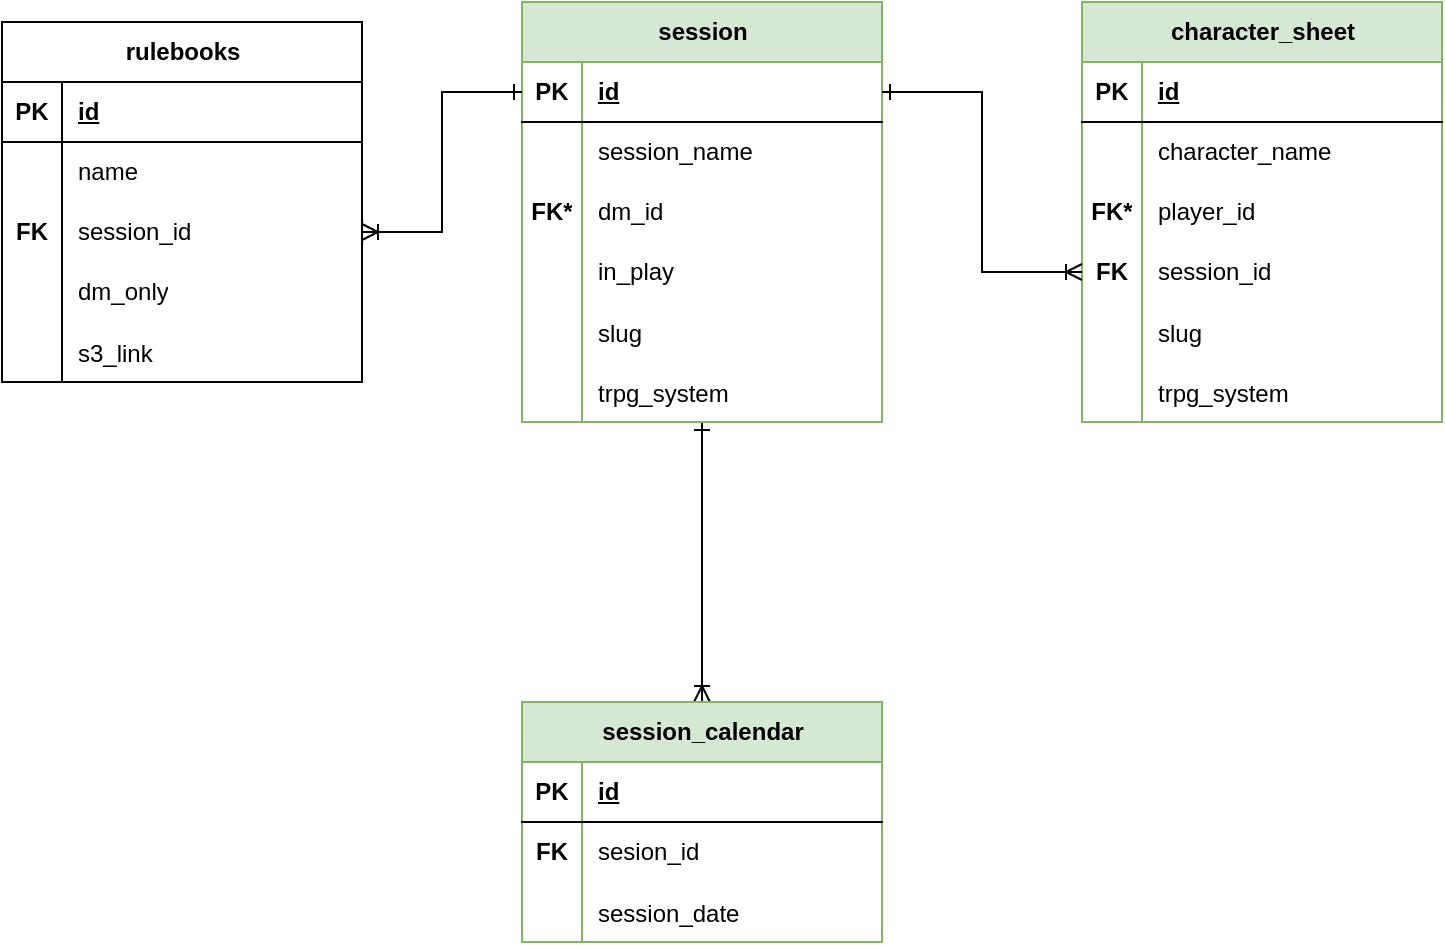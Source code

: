 <mxfile version="26.0.7" pages="4">
  <diagram name="RPGTracker - Core" id="Is3zhlj4SdbZgZO_lq0R">
    <mxGraphModel dx="2217" dy="753" grid="1" gridSize="10" guides="1" tooltips="1" connect="1" arrows="1" fold="1" page="1" pageScale="1" pageWidth="827" pageHeight="1169" math="0" shadow="0">
      <root>
        <mxCell id="0" />
        <mxCell id="1" parent="0" />
        <mxCell id="gb4WAcOV7qAzqDoDMfIb-23" style="edgeStyle=orthogonalEdgeStyle;rounded=0;orthogonalLoop=1;jettySize=auto;html=1;entryX=0.5;entryY=0;entryDx=0;entryDy=0;endArrow=ERoneToMany;endFill=0;startArrow=ERone;startFill=0;" parent="1" source="PB2zmhy7HmJbkQX6b3Tl-1" target="gb4WAcOV7qAzqDoDMfIb-1" edge="1">
          <mxGeometry relative="1" as="geometry" />
        </mxCell>
        <mxCell id="PB2zmhy7HmJbkQX6b3Tl-1" value="session" style="shape=table;startSize=30;container=1;collapsible=1;childLayout=tableLayout;fixedRows=1;rowLines=0;fontStyle=1;align=center;resizeLast=1;html=1;fillColor=#d5e8d4;strokeColor=#82b366;" parent="1" vertex="1">
          <mxGeometry x="200" y="80" width="180" height="210" as="geometry" />
        </mxCell>
        <mxCell id="PB2zmhy7HmJbkQX6b3Tl-2" value="" style="shape=tableRow;horizontal=0;startSize=0;swimlaneHead=0;swimlaneBody=0;fillColor=none;collapsible=0;dropTarget=0;points=[[0,0.5],[1,0.5]];portConstraint=eastwest;top=0;left=0;right=0;bottom=1;" parent="PB2zmhy7HmJbkQX6b3Tl-1" vertex="1">
          <mxGeometry y="30" width="180" height="30" as="geometry" />
        </mxCell>
        <mxCell id="PB2zmhy7HmJbkQX6b3Tl-3" value="PK" style="shape=partialRectangle;connectable=0;fillColor=none;top=0;left=0;bottom=0;right=0;fontStyle=1;overflow=hidden;whiteSpace=wrap;html=1;" parent="PB2zmhy7HmJbkQX6b3Tl-2" vertex="1">
          <mxGeometry width="30" height="30" as="geometry">
            <mxRectangle width="30" height="30" as="alternateBounds" />
          </mxGeometry>
        </mxCell>
        <mxCell id="PB2zmhy7HmJbkQX6b3Tl-4" value="id" style="shape=partialRectangle;connectable=0;fillColor=none;top=0;left=0;bottom=0;right=0;align=left;spacingLeft=6;fontStyle=5;overflow=hidden;whiteSpace=wrap;html=1;" parent="PB2zmhy7HmJbkQX6b3Tl-2" vertex="1">
          <mxGeometry x="30" width="150" height="30" as="geometry">
            <mxRectangle width="150" height="30" as="alternateBounds" />
          </mxGeometry>
        </mxCell>
        <mxCell id="PB2zmhy7HmJbkQX6b3Tl-5" value="" style="shape=tableRow;horizontal=0;startSize=0;swimlaneHead=0;swimlaneBody=0;fillColor=none;collapsible=0;dropTarget=0;points=[[0,0.5],[1,0.5]];portConstraint=eastwest;top=0;left=0;right=0;bottom=0;" parent="PB2zmhy7HmJbkQX6b3Tl-1" vertex="1">
          <mxGeometry y="60" width="180" height="30" as="geometry" />
        </mxCell>
        <mxCell id="PB2zmhy7HmJbkQX6b3Tl-6" value="" style="shape=partialRectangle;connectable=0;fillColor=none;top=0;left=0;bottom=0;right=0;editable=1;overflow=hidden;whiteSpace=wrap;html=1;" parent="PB2zmhy7HmJbkQX6b3Tl-5" vertex="1">
          <mxGeometry width="30" height="30" as="geometry">
            <mxRectangle width="30" height="30" as="alternateBounds" />
          </mxGeometry>
        </mxCell>
        <mxCell id="PB2zmhy7HmJbkQX6b3Tl-7" value="session_name" style="shape=partialRectangle;connectable=0;fillColor=none;top=0;left=0;bottom=0;right=0;align=left;spacingLeft=6;overflow=hidden;whiteSpace=wrap;html=1;" parent="PB2zmhy7HmJbkQX6b3Tl-5" vertex="1">
          <mxGeometry x="30" width="150" height="30" as="geometry">
            <mxRectangle width="150" height="30" as="alternateBounds" />
          </mxGeometry>
        </mxCell>
        <mxCell id="PB2zmhy7HmJbkQX6b3Tl-8" value="" style="shape=tableRow;horizontal=0;startSize=0;swimlaneHead=0;swimlaneBody=0;fillColor=none;collapsible=0;dropTarget=0;points=[[0,0.5],[1,0.5]];portConstraint=eastwest;top=0;left=0;right=0;bottom=0;" parent="PB2zmhy7HmJbkQX6b3Tl-1" vertex="1">
          <mxGeometry y="90" width="180" height="30" as="geometry" />
        </mxCell>
        <mxCell id="PB2zmhy7HmJbkQX6b3Tl-9" value="&lt;b&gt;FK*&lt;/b&gt;" style="shape=partialRectangle;connectable=0;fillColor=none;top=0;left=0;bottom=0;right=0;editable=1;overflow=hidden;whiteSpace=wrap;html=1;" parent="PB2zmhy7HmJbkQX6b3Tl-8" vertex="1">
          <mxGeometry width="30" height="30" as="geometry">
            <mxRectangle width="30" height="30" as="alternateBounds" />
          </mxGeometry>
        </mxCell>
        <mxCell id="PB2zmhy7HmJbkQX6b3Tl-10" value="dm_id" style="shape=partialRectangle;connectable=0;fillColor=none;top=0;left=0;bottom=0;right=0;align=left;spacingLeft=6;overflow=hidden;whiteSpace=wrap;html=1;" parent="PB2zmhy7HmJbkQX6b3Tl-8" vertex="1">
          <mxGeometry x="30" width="150" height="30" as="geometry">
            <mxRectangle width="150" height="30" as="alternateBounds" />
          </mxGeometry>
        </mxCell>
        <mxCell id="PB2zmhy7HmJbkQX6b3Tl-11" value="" style="shape=tableRow;horizontal=0;startSize=0;swimlaneHead=0;swimlaneBody=0;fillColor=none;collapsible=0;dropTarget=0;points=[[0,0.5],[1,0.5]];portConstraint=eastwest;top=0;left=0;right=0;bottom=0;" parent="PB2zmhy7HmJbkQX6b3Tl-1" vertex="1">
          <mxGeometry y="120" width="180" height="30" as="geometry" />
        </mxCell>
        <mxCell id="PB2zmhy7HmJbkQX6b3Tl-12" value="" style="shape=partialRectangle;connectable=0;fillColor=none;top=0;left=0;bottom=0;right=0;editable=1;overflow=hidden;whiteSpace=wrap;html=1;" parent="PB2zmhy7HmJbkQX6b3Tl-11" vertex="1">
          <mxGeometry width="30" height="30" as="geometry">
            <mxRectangle width="30" height="30" as="alternateBounds" />
          </mxGeometry>
        </mxCell>
        <mxCell id="PB2zmhy7HmJbkQX6b3Tl-13" value="in_play" style="shape=partialRectangle;connectable=0;fillColor=none;top=0;left=0;bottom=0;right=0;align=left;spacingLeft=6;overflow=hidden;whiteSpace=wrap;html=1;" parent="PB2zmhy7HmJbkQX6b3Tl-11" vertex="1">
          <mxGeometry x="30" width="150" height="30" as="geometry">
            <mxRectangle width="150" height="30" as="alternateBounds" />
          </mxGeometry>
        </mxCell>
        <mxCell id="la7gaZuvqw8w5gbXL8r--8" value="" style="shape=tableRow;horizontal=0;startSize=0;swimlaneHead=0;swimlaneBody=0;fillColor=none;collapsible=0;dropTarget=0;points=[[0,0.5],[1,0.5]];portConstraint=eastwest;top=0;left=0;right=0;bottom=0;" parent="PB2zmhy7HmJbkQX6b3Tl-1" vertex="1">
          <mxGeometry y="150" width="180" height="30" as="geometry" />
        </mxCell>
        <mxCell id="la7gaZuvqw8w5gbXL8r--9" value="" style="shape=partialRectangle;connectable=0;fillColor=none;top=0;left=0;bottom=0;right=0;editable=1;overflow=hidden;" parent="la7gaZuvqw8w5gbXL8r--8" vertex="1">
          <mxGeometry width="30" height="30" as="geometry">
            <mxRectangle width="30" height="30" as="alternateBounds" />
          </mxGeometry>
        </mxCell>
        <mxCell id="la7gaZuvqw8w5gbXL8r--10" value="slug" style="shape=partialRectangle;connectable=0;fillColor=none;top=0;left=0;bottom=0;right=0;align=left;spacingLeft=6;overflow=hidden;" parent="la7gaZuvqw8w5gbXL8r--8" vertex="1">
          <mxGeometry x="30" width="150" height="30" as="geometry">
            <mxRectangle width="150" height="30" as="alternateBounds" />
          </mxGeometry>
        </mxCell>
        <mxCell id="PB2zmhy7HmJbkQX6b3Tl-14" value="" style="shape=tableRow;horizontal=0;startSize=0;swimlaneHead=0;swimlaneBody=0;fillColor=none;collapsible=0;dropTarget=0;points=[[0,0.5],[1,0.5]];portConstraint=eastwest;top=0;left=0;right=0;bottom=0;" parent="PB2zmhy7HmJbkQX6b3Tl-1" vertex="1">
          <mxGeometry y="180" width="180" height="30" as="geometry" />
        </mxCell>
        <mxCell id="PB2zmhy7HmJbkQX6b3Tl-15" value="" style="shape=partialRectangle;connectable=0;fillColor=none;top=0;left=0;bottom=0;right=0;editable=1;overflow=hidden;" parent="PB2zmhy7HmJbkQX6b3Tl-14" vertex="1">
          <mxGeometry width="30" height="30" as="geometry">
            <mxRectangle width="30" height="30" as="alternateBounds" />
          </mxGeometry>
        </mxCell>
        <mxCell id="PB2zmhy7HmJbkQX6b3Tl-16" value="trpg_system" style="shape=partialRectangle;connectable=0;fillColor=none;top=0;left=0;bottom=0;right=0;align=left;spacingLeft=6;overflow=hidden;" parent="PB2zmhy7HmJbkQX6b3Tl-14" vertex="1">
          <mxGeometry x="30" width="150" height="30" as="geometry">
            <mxRectangle width="150" height="30" as="alternateBounds" />
          </mxGeometry>
        </mxCell>
        <mxCell id="PB2zmhy7HmJbkQX6b3Tl-23" value="character_sheet" style="shape=table;startSize=30;container=1;collapsible=1;childLayout=tableLayout;fixedRows=1;rowLines=0;fontStyle=1;align=center;resizeLast=1;html=1;fillColor=#d5e8d4;strokeColor=#82b366;" parent="1" vertex="1">
          <mxGeometry x="480" y="80" width="180" height="210" as="geometry" />
        </mxCell>
        <mxCell id="PB2zmhy7HmJbkQX6b3Tl-24" value="" style="shape=tableRow;horizontal=0;startSize=0;swimlaneHead=0;swimlaneBody=0;fillColor=none;collapsible=0;dropTarget=0;points=[[0,0.5],[1,0.5]];portConstraint=eastwest;top=0;left=0;right=0;bottom=1;" parent="PB2zmhy7HmJbkQX6b3Tl-23" vertex="1">
          <mxGeometry y="30" width="180" height="30" as="geometry" />
        </mxCell>
        <mxCell id="PB2zmhy7HmJbkQX6b3Tl-25" value="PK" style="shape=partialRectangle;connectable=0;fillColor=none;top=0;left=0;bottom=0;right=0;fontStyle=1;overflow=hidden;whiteSpace=wrap;html=1;" parent="PB2zmhy7HmJbkQX6b3Tl-24" vertex="1">
          <mxGeometry width="30" height="30" as="geometry">
            <mxRectangle width="30" height="30" as="alternateBounds" />
          </mxGeometry>
        </mxCell>
        <mxCell id="PB2zmhy7HmJbkQX6b3Tl-26" value="id" style="shape=partialRectangle;connectable=0;fillColor=none;top=0;left=0;bottom=0;right=0;align=left;spacingLeft=6;fontStyle=5;overflow=hidden;whiteSpace=wrap;html=1;" parent="PB2zmhy7HmJbkQX6b3Tl-24" vertex="1">
          <mxGeometry x="30" width="150" height="30" as="geometry">
            <mxRectangle width="150" height="30" as="alternateBounds" />
          </mxGeometry>
        </mxCell>
        <mxCell id="PB2zmhy7HmJbkQX6b3Tl-27" value="" style="shape=tableRow;horizontal=0;startSize=0;swimlaneHead=0;swimlaneBody=0;fillColor=none;collapsible=0;dropTarget=0;points=[[0,0.5],[1,0.5]];portConstraint=eastwest;top=0;left=0;right=0;bottom=0;" parent="PB2zmhy7HmJbkQX6b3Tl-23" vertex="1">
          <mxGeometry y="60" width="180" height="30" as="geometry" />
        </mxCell>
        <mxCell id="PB2zmhy7HmJbkQX6b3Tl-28" value="" style="shape=partialRectangle;connectable=0;fillColor=none;top=0;left=0;bottom=0;right=0;editable=1;overflow=hidden;whiteSpace=wrap;html=1;" parent="PB2zmhy7HmJbkQX6b3Tl-27" vertex="1">
          <mxGeometry width="30" height="30" as="geometry">
            <mxRectangle width="30" height="30" as="alternateBounds" />
          </mxGeometry>
        </mxCell>
        <mxCell id="PB2zmhy7HmJbkQX6b3Tl-29" value="character_name" style="shape=partialRectangle;connectable=0;fillColor=none;top=0;left=0;bottom=0;right=0;align=left;spacingLeft=6;overflow=hidden;whiteSpace=wrap;html=1;" parent="PB2zmhy7HmJbkQX6b3Tl-27" vertex="1">
          <mxGeometry x="30" width="150" height="30" as="geometry">
            <mxRectangle width="150" height="30" as="alternateBounds" />
          </mxGeometry>
        </mxCell>
        <mxCell id="PB2zmhy7HmJbkQX6b3Tl-30" value="" style="shape=tableRow;horizontal=0;startSize=0;swimlaneHead=0;swimlaneBody=0;fillColor=none;collapsible=0;dropTarget=0;points=[[0,0.5],[1,0.5]];portConstraint=eastwest;top=0;left=0;right=0;bottom=0;" parent="PB2zmhy7HmJbkQX6b3Tl-23" vertex="1">
          <mxGeometry y="90" width="180" height="30" as="geometry" />
        </mxCell>
        <mxCell id="PB2zmhy7HmJbkQX6b3Tl-31" value="&lt;b&gt;FK*&lt;/b&gt;" style="shape=partialRectangle;connectable=0;fillColor=none;top=0;left=0;bottom=0;right=0;editable=1;overflow=hidden;whiteSpace=wrap;html=1;" parent="PB2zmhy7HmJbkQX6b3Tl-30" vertex="1">
          <mxGeometry width="30" height="30" as="geometry">
            <mxRectangle width="30" height="30" as="alternateBounds" />
          </mxGeometry>
        </mxCell>
        <mxCell id="PB2zmhy7HmJbkQX6b3Tl-32" value="player_id" style="shape=partialRectangle;connectable=0;fillColor=none;top=0;left=0;bottom=0;right=0;align=left;spacingLeft=6;overflow=hidden;whiteSpace=wrap;html=1;" parent="PB2zmhy7HmJbkQX6b3Tl-30" vertex="1">
          <mxGeometry x="30" width="150" height="30" as="geometry">
            <mxRectangle width="150" height="30" as="alternateBounds" />
          </mxGeometry>
        </mxCell>
        <mxCell id="PB2zmhy7HmJbkQX6b3Tl-33" value="" style="shape=tableRow;horizontal=0;startSize=0;swimlaneHead=0;swimlaneBody=0;fillColor=none;collapsible=0;dropTarget=0;points=[[0,0.5],[1,0.5]];portConstraint=eastwest;top=0;left=0;right=0;bottom=0;" parent="PB2zmhy7HmJbkQX6b3Tl-23" vertex="1">
          <mxGeometry y="120" width="180" height="30" as="geometry" />
        </mxCell>
        <mxCell id="PB2zmhy7HmJbkQX6b3Tl-34" value="&lt;b&gt;FK&lt;/b&gt;" style="shape=partialRectangle;connectable=0;fillColor=none;top=0;left=0;bottom=0;right=0;editable=1;overflow=hidden;whiteSpace=wrap;html=1;" parent="PB2zmhy7HmJbkQX6b3Tl-33" vertex="1">
          <mxGeometry width="30" height="30" as="geometry">
            <mxRectangle width="30" height="30" as="alternateBounds" />
          </mxGeometry>
        </mxCell>
        <mxCell id="PB2zmhy7HmJbkQX6b3Tl-35" value="session_id" style="shape=partialRectangle;connectable=0;fillColor=none;top=0;left=0;bottom=0;right=0;align=left;spacingLeft=6;overflow=hidden;whiteSpace=wrap;html=1;" parent="PB2zmhy7HmJbkQX6b3Tl-33" vertex="1">
          <mxGeometry x="30" width="150" height="30" as="geometry">
            <mxRectangle width="150" height="30" as="alternateBounds" />
          </mxGeometry>
        </mxCell>
        <mxCell id="la7gaZuvqw8w5gbXL8r--11" value="" style="shape=tableRow;horizontal=0;startSize=0;swimlaneHead=0;swimlaneBody=0;fillColor=none;collapsible=0;dropTarget=0;points=[[0,0.5],[1,0.5]];portConstraint=eastwest;top=0;left=0;right=0;bottom=0;" parent="PB2zmhy7HmJbkQX6b3Tl-23" vertex="1">
          <mxGeometry y="150" width="180" height="30" as="geometry" />
        </mxCell>
        <mxCell id="la7gaZuvqw8w5gbXL8r--12" value="" style="shape=partialRectangle;connectable=0;fillColor=none;top=0;left=0;bottom=0;right=0;editable=1;overflow=hidden;" parent="la7gaZuvqw8w5gbXL8r--11" vertex="1">
          <mxGeometry width="30" height="30" as="geometry">
            <mxRectangle width="30" height="30" as="alternateBounds" />
          </mxGeometry>
        </mxCell>
        <mxCell id="la7gaZuvqw8w5gbXL8r--13" value="slug" style="shape=partialRectangle;connectable=0;fillColor=none;top=0;left=0;bottom=0;right=0;align=left;spacingLeft=6;overflow=hidden;" parent="la7gaZuvqw8w5gbXL8r--11" vertex="1">
          <mxGeometry x="30" width="150" height="30" as="geometry">
            <mxRectangle width="150" height="30" as="alternateBounds" />
          </mxGeometry>
        </mxCell>
        <mxCell id="PB2zmhy7HmJbkQX6b3Tl-36" value="" style="shape=tableRow;horizontal=0;startSize=0;swimlaneHead=0;swimlaneBody=0;fillColor=none;collapsible=0;dropTarget=0;points=[[0,0.5],[1,0.5]];portConstraint=eastwest;top=0;left=0;right=0;bottom=0;" parent="PB2zmhy7HmJbkQX6b3Tl-23" vertex="1">
          <mxGeometry y="180" width="180" height="30" as="geometry" />
        </mxCell>
        <mxCell id="PB2zmhy7HmJbkQX6b3Tl-37" value="" style="shape=partialRectangle;connectable=0;fillColor=none;top=0;left=0;bottom=0;right=0;editable=1;overflow=hidden;" parent="PB2zmhy7HmJbkQX6b3Tl-36" vertex="1">
          <mxGeometry width="30" height="30" as="geometry">
            <mxRectangle width="30" height="30" as="alternateBounds" />
          </mxGeometry>
        </mxCell>
        <mxCell id="PB2zmhy7HmJbkQX6b3Tl-38" value="trpg_system" style="shape=partialRectangle;connectable=0;fillColor=none;top=0;left=0;bottom=0;right=0;align=left;spacingLeft=6;overflow=hidden;" parent="PB2zmhy7HmJbkQX6b3Tl-36" vertex="1">
          <mxGeometry x="30" width="150" height="30" as="geometry">
            <mxRectangle width="150" height="30" as="alternateBounds" />
          </mxGeometry>
        </mxCell>
        <mxCell id="PB2zmhy7HmJbkQX6b3Tl-45" style="edgeStyle=orthogonalEdgeStyle;rounded=0;orthogonalLoop=1;jettySize=auto;html=1;exitX=0;exitY=0.5;exitDx=0;exitDy=0;entryX=1;entryY=0.5;entryDx=0;entryDy=0;startArrow=ERoneToMany;startFill=0;endArrow=ERone;endFill=0;" parent="1" source="PB2zmhy7HmJbkQX6b3Tl-33" target="PB2zmhy7HmJbkQX6b3Tl-2" edge="1">
          <mxGeometry relative="1" as="geometry" />
        </mxCell>
        <mxCell id="Bw35l4YNj9lStXJyYGCS-23" value="rulebooks" style="shape=table;startSize=30;container=1;collapsible=1;childLayout=tableLayout;fixedRows=1;rowLines=0;fontStyle=1;align=center;resizeLast=1;html=1;" parent="1" vertex="1">
          <mxGeometry x="-60" y="90" width="180" height="180" as="geometry" />
        </mxCell>
        <mxCell id="Bw35l4YNj9lStXJyYGCS-24" value="" style="shape=tableRow;horizontal=0;startSize=0;swimlaneHead=0;swimlaneBody=0;fillColor=none;collapsible=0;dropTarget=0;points=[[0,0.5],[1,0.5]];portConstraint=eastwest;top=0;left=0;right=0;bottom=1;" parent="Bw35l4YNj9lStXJyYGCS-23" vertex="1">
          <mxGeometry y="30" width="180" height="30" as="geometry" />
        </mxCell>
        <mxCell id="Bw35l4YNj9lStXJyYGCS-25" value="PK" style="shape=partialRectangle;connectable=0;fillColor=none;top=0;left=0;bottom=0;right=0;fontStyle=1;overflow=hidden;whiteSpace=wrap;html=1;" parent="Bw35l4YNj9lStXJyYGCS-24" vertex="1">
          <mxGeometry width="30" height="30" as="geometry">
            <mxRectangle width="30" height="30" as="alternateBounds" />
          </mxGeometry>
        </mxCell>
        <mxCell id="Bw35l4YNj9lStXJyYGCS-26" value="id" style="shape=partialRectangle;connectable=0;fillColor=none;top=0;left=0;bottom=0;right=0;align=left;spacingLeft=6;fontStyle=5;overflow=hidden;whiteSpace=wrap;html=1;" parent="Bw35l4YNj9lStXJyYGCS-24" vertex="1">
          <mxGeometry x="30" width="150" height="30" as="geometry">
            <mxRectangle width="150" height="30" as="alternateBounds" />
          </mxGeometry>
        </mxCell>
        <mxCell id="Bw35l4YNj9lStXJyYGCS-27" value="" style="shape=tableRow;horizontal=0;startSize=0;swimlaneHead=0;swimlaneBody=0;fillColor=none;collapsible=0;dropTarget=0;points=[[0,0.5],[1,0.5]];portConstraint=eastwest;top=0;left=0;right=0;bottom=0;" parent="Bw35l4YNj9lStXJyYGCS-23" vertex="1">
          <mxGeometry y="60" width="180" height="30" as="geometry" />
        </mxCell>
        <mxCell id="Bw35l4YNj9lStXJyYGCS-28" value="" style="shape=partialRectangle;connectable=0;fillColor=none;top=0;left=0;bottom=0;right=0;editable=1;overflow=hidden;whiteSpace=wrap;html=1;" parent="Bw35l4YNj9lStXJyYGCS-27" vertex="1">
          <mxGeometry width="30" height="30" as="geometry">
            <mxRectangle width="30" height="30" as="alternateBounds" />
          </mxGeometry>
        </mxCell>
        <mxCell id="Bw35l4YNj9lStXJyYGCS-29" value="name" style="shape=partialRectangle;connectable=0;fillColor=none;top=0;left=0;bottom=0;right=0;align=left;spacingLeft=6;overflow=hidden;whiteSpace=wrap;html=1;" parent="Bw35l4YNj9lStXJyYGCS-27" vertex="1">
          <mxGeometry x="30" width="150" height="30" as="geometry">
            <mxRectangle width="150" height="30" as="alternateBounds" />
          </mxGeometry>
        </mxCell>
        <mxCell id="Bw35l4YNj9lStXJyYGCS-30" value="" style="shape=tableRow;horizontal=0;startSize=0;swimlaneHead=0;swimlaneBody=0;fillColor=none;collapsible=0;dropTarget=0;points=[[0,0.5],[1,0.5]];portConstraint=eastwest;top=0;left=0;right=0;bottom=0;" parent="Bw35l4YNj9lStXJyYGCS-23" vertex="1">
          <mxGeometry y="90" width="180" height="30" as="geometry" />
        </mxCell>
        <mxCell id="Bw35l4YNj9lStXJyYGCS-31" value="&lt;b&gt;FK&lt;/b&gt;" style="shape=partialRectangle;connectable=0;fillColor=none;top=0;left=0;bottom=0;right=0;editable=1;overflow=hidden;whiteSpace=wrap;html=1;" parent="Bw35l4YNj9lStXJyYGCS-30" vertex="1">
          <mxGeometry width="30" height="30" as="geometry">
            <mxRectangle width="30" height="30" as="alternateBounds" />
          </mxGeometry>
        </mxCell>
        <mxCell id="Bw35l4YNj9lStXJyYGCS-32" value="session_id" style="shape=partialRectangle;connectable=0;fillColor=none;top=0;left=0;bottom=0;right=0;align=left;spacingLeft=6;overflow=hidden;whiteSpace=wrap;html=1;" parent="Bw35l4YNj9lStXJyYGCS-30" vertex="1">
          <mxGeometry x="30" width="150" height="30" as="geometry">
            <mxRectangle width="150" height="30" as="alternateBounds" />
          </mxGeometry>
        </mxCell>
        <mxCell id="Bw35l4YNj9lStXJyYGCS-33" value="" style="shape=tableRow;horizontal=0;startSize=0;swimlaneHead=0;swimlaneBody=0;fillColor=none;collapsible=0;dropTarget=0;points=[[0,0.5],[1,0.5]];portConstraint=eastwest;top=0;left=0;right=0;bottom=0;" parent="Bw35l4YNj9lStXJyYGCS-23" vertex="1">
          <mxGeometry y="120" width="180" height="30" as="geometry" />
        </mxCell>
        <mxCell id="Bw35l4YNj9lStXJyYGCS-34" value="" style="shape=partialRectangle;connectable=0;fillColor=none;top=0;left=0;bottom=0;right=0;editable=1;overflow=hidden;whiteSpace=wrap;html=1;" parent="Bw35l4YNj9lStXJyYGCS-33" vertex="1">
          <mxGeometry width="30" height="30" as="geometry">
            <mxRectangle width="30" height="30" as="alternateBounds" />
          </mxGeometry>
        </mxCell>
        <mxCell id="Bw35l4YNj9lStXJyYGCS-35" value="dm_only" style="shape=partialRectangle;connectable=0;fillColor=none;top=0;left=0;bottom=0;right=0;align=left;spacingLeft=6;overflow=hidden;whiteSpace=wrap;html=1;" parent="Bw35l4YNj9lStXJyYGCS-33" vertex="1">
          <mxGeometry x="30" width="150" height="30" as="geometry">
            <mxRectangle width="150" height="30" as="alternateBounds" />
          </mxGeometry>
        </mxCell>
        <mxCell id="Bw35l4YNj9lStXJyYGCS-46" value="" style="shape=tableRow;horizontal=0;startSize=0;swimlaneHead=0;swimlaneBody=0;fillColor=none;collapsible=0;dropTarget=0;points=[[0,0.5],[1,0.5]];portConstraint=eastwest;top=0;left=0;right=0;bottom=0;" parent="Bw35l4YNj9lStXJyYGCS-23" vertex="1">
          <mxGeometry y="150" width="180" height="30" as="geometry" />
        </mxCell>
        <mxCell id="Bw35l4YNj9lStXJyYGCS-47" value="" style="shape=partialRectangle;connectable=0;fillColor=none;top=0;left=0;bottom=0;right=0;editable=1;overflow=hidden;" parent="Bw35l4YNj9lStXJyYGCS-46" vertex="1">
          <mxGeometry width="30" height="30" as="geometry">
            <mxRectangle width="30" height="30" as="alternateBounds" />
          </mxGeometry>
        </mxCell>
        <mxCell id="Bw35l4YNj9lStXJyYGCS-48" value="s3_link" style="shape=partialRectangle;connectable=0;fillColor=none;top=0;left=0;bottom=0;right=0;align=left;spacingLeft=6;overflow=hidden;" parent="Bw35l4YNj9lStXJyYGCS-46" vertex="1">
          <mxGeometry x="30" width="150" height="30" as="geometry">
            <mxRectangle width="150" height="30" as="alternateBounds" />
          </mxGeometry>
        </mxCell>
        <mxCell id="Bw35l4YNj9lStXJyYGCS-45" style="edgeStyle=orthogonalEdgeStyle;rounded=0;orthogonalLoop=1;jettySize=auto;html=1;exitX=0;exitY=0.5;exitDx=0;exitDy=0;entryX=1;entryY=0.5;entryDx=0;entryDy=0;startArrow=ERone;startFill=0;endArrow=ERoneToMany;endFill=0;" parent="1" source="PB2zmhy7HmJbkQX6b3Tl-2" target="Bw35l4YNj9lStXJyYGCS-30" edge="1">
          <mxGeometry relative="1" as="geometry" />
        </mxCell>
        <mxCell id="gb4WAcOV7qAzqDoDMfIb-1" value="session_calendar" style="shape=table;startSize=30;container=1;collapsible=1;childLayout=tableLayout;fixedRows=1;rowLines=0;fontStyle=1;align=center;resizeLast=1;html=1;fillColor=#d5e8d4;strokeColor=#82b366;" parent="1" vertex="1">
          <mxGeometry x="200" y="430" width="180" height="120" as="geometry" />
        </mxCell>
        <mxCell id="gb4WAcOV7qAzqDoDMfIb-2" value="" style="shape=tableRow;horizontal=0;startSize=0;swimlaneHead=0;swimlaneBody=0;fillColor=none;collapsible=0;dropTarget=0;points=[[0,0.5],[1,0.5]];portConstraint=eastwest;top=0;left=0;right=0;bottom=1;" parent="gb4WAcOV7qAzqDoDMfIb-1" vertex="1">
          <mxGeometry y="30" width="180" height="30" as="geometry" />
        </mxCell>
        <mxCell id="gb4WAcOV7qAzqDoDMfIb-3" value="PK" style="shape=partialRectangle;connectable=0;fillColor=none;top=0;left=0;bottom=0;right=0;fontStyle=1;overflow=hidden;whiteSpace=wrap;html=1;" parent="gb4WAcOV7qAzqDoDMfIb-2" vertex="1">
          <mxGeometry width="30" height="30" as="geometry">
            <mxRectangle width="30" height="30" as="alternateBounds" />
          </mxGeometry>
        </mxCell>
        <mxCell id="gb4WAcOV7qAzqDoDMfIb-4" value="id" style="shape=partialRectangle;connectable=0;fillColor=none;top=0;left=0;bottom=0;right=0;align=left;spacingLeft=6;fontStyle=5;overflow=hidden;whiteSpace=wrap;html=1;" parent="gb4WAcOV7qAzqDoDMfIb-2" vertex="1">
          <mxGeometry x="30" width="150" height="30" as="geometry">
            <mxRectangle width="150" height="30" as="alternateBounds" />
          </mxGeometry>
        </mxCell>
        <mxCell id="gb4WAcOV7qAzqDoDMfIb-8" value="" style="shape=tableRow;horizontal=0;startSize=0;swimlaneHead=0;swimlaneBody=0;fillColor=none;collapsible=0;dropTarget=0;points=[[0,0.5],[1,0.5]];portConstraint=eastwest;top=0;left=0;right=0;bottom=0;" parent="gb4WAcOV7qAzqDoDMfIb-1" vertex="1">
          <mxGeometry y="60" width="180" height="30" as="geometry" />
        </mxCell>
        <mxCell id="gb4WAcOV7qAzqDoDMfIb-9" value="&lt;b&gt;FK&lt;/b&gt;" style="shape=partialRectangle;connectable=0;fillColor=none;top=0;left=0;bottom=0;right=0;editable=1;overflow=hidden;whiteSpace=wrap;html=1;" parent="gb4WAcOV7qAzqDoDMfIb-8" vertex="1">
          <mxGeometry width="30" height="30" as="geometry">
            <mxRectangle width="30" height="30" as="alternateBounds" />
          </mxGeometry>
        </mxCell>
        <mxCell id="gb4WAcOV7qAzqDoDMfIb-10" value="sesion_id" style="shape=partialRectangle;connectable=0;fillColor=none;top=0;left=0;bottom=0;right=0;align=left;spacingLeft=6;overflow=hidden;whiteSpace=wrap;html=1;" parent="gb4WAcOV7qAzqDoDMfIb-8" vertex="1">
          <mxGeometry x="30" width="150" height="30" as="geometry">
            <mxRectangle width="150" height="30" as="alternateBounds" />
          </mxGeometry>
        </mxCell>
        <mxCell id="gb4WAcOV7qAzqDoDMfIb-14" value="" style="shape=tableRow;horizontal=0;startSize=0;swimlaneHead=0;swimlaneBody=0;fillColor=none;collapsible=0;dropTarget=0;points=[[0,0.5],[1,0.5]];portConstraint=eastwest;top=0;left=0;right=0;bottom=0;" parent="gb4WAcOV7qAzqDoDMfIb-1" vertex="1">
          <mxGeometry y="90" width="180" height="30" as="geometry" />
        </mxCell>
        <mxCell id="gb4WAcOV7qAzqDoDMfIb-15" value="" style="shape=partialRectangle;connectable=0;fillColor=none;top=0;left=0;bottom=0;right=0;editable=1;overflow=hidden;" parent="gb4WAcOV7qAzqDoDMfIb-14" vertex="1">
          <mxGeometry width="30" height="30" as="geometry">
            <mxRectangle width="30" height="30" as="alternateBounds" />
          </mxGeometry>
        </mxCell>
        <mxCell id="gb4WAcOV7qAzqDoDMfIb-16" value="session_date" style="shape=partialRectangle;connectable=0;fillColor=none;top=0;left=0;bottom=0;right=0;align=left;spacingLeft=6;overflow=hidden;" parent="gb4WAcOV7qAzqDoDMfIb-14" vertex="1">
          <mxGeometry x="30" width="150" height="30" as="geometry">
            <mxRectangle width="150" height="30" as="alternateBounds" />
          </mxGeometry>
        </mxCell>
      </root>
    </mxGraphModel>
  </diagram>
  <diagram id="8A2sU_fILEMPOnYBE7IU" name="RPGTracker - Ghostbusters">
    <mxGraphModel dx="2214" dy="1919" grid="1" gridSize="10" guides="1" tooltips="1" connect="1" arrows="1" fold="1" page="1" pageScale="1" pageWidth="827" pageHeight="1169" math="0" shadow="0">
      <root>
        <mxCell id="0" />
        <mxCell id="1" parent="0" />
        <mxCell id="gbLTxRaqqt7n8N3VjbBf-74" style="edgeStyle=orthogonalEdgeStyle;rounded=0;orthogonalLoop=1;jettySize=auto;html=1;startArrow=ERone;startFill=0;endArrow=ERone;endFill=0;" parent="1" source="FTT6E2tSTnAImd6v741V-1" target="IMDwqjikeb-459BvTjeL-25" edge="1">
          <mxGeometry relative="1" as="geometry" />
        </mxCell>
        <mxCell id="FTT6E2tSTnAImd6v741V-1" value="character_sheet" style="shape=table;startSize=30;container=1;collapsible=1;childLayout=tableLayout;fixedRows=1;rowLines=0;fontStyle=1;align=center;resizeLast=1;html=1;fillColor=#d5e8d4;strokeColor=#82b366;" parent="1" vertex="1">
          <mxGeometry x="230" y="200" width="210" height="360" as="geometry" />
        </mxCell>
        <mxCell id="FTT6E2tSTnAImd6v741V-2" value="" style="shape=tableRow;horizontal=0;startSize=0;swimlaneHead=0;swimlaneBody=0;fillColor=none;collapsible=0;dropTarget=0;points=[[0,0.5],[1,0.5]];portConstraint=eastwest;top=0;left=0;right=0;bottom=1;" parent="FTT6E2tSTnAImd6v741V-1" vertex="1">
          <mxGeometry y="30" width="210" height="30" as="geometry" />
        </mxCell>
        <mxCell id="FTT6E2tSTnAImd6v741V-3" value="PK" style="shape=partialRectangle;connectable=0;fillColor=none;top=0;left=0;bottom=0;right=0;fontStyle=1;overflow=hidden;whiteSpace=wrap;html=1;" parent="FTT6E2tSTnAImd6v741V-2" vertex="1">
          <mxGeometry width="30" height="30" as="geometry">
            <mxRectangle width="30" height="30" as="alternateBounds" />
          </mxGeometry>
        </mxCell>
        <mxCell id="FTT6E2tSTnAImd6v741V-4" value="id" style="shape=partialRectangle;connectable=0;fillColor=none;top=0;left=0;bottom=0;right=0;align=left;spacingLeft=6;fontStyle=5;overflow=hidden;whiteSpace=wrap;html=1;" parent="FTT6E2tSTnAImd6v741V-2" vertex="1">
          <mxGeometry x="30" width="180" height="30" as="geometry">
            <mxRectangle width="180" height="30" as="alternateBounds" />
          </mxGeometry>
        </mxCell>
        <UserObject label="" link="data:page/id,Is3zhlj4SdbZgZO_lq0R" id="FTT6E2tSTnAImd6v741V-14">
          <mxCell style="shape=tableRow;horizontal=0;startSize=0;swimlaneHead=0;swimlaneBody=0;fillColor=none;collapsible=0;dropTarget=0;points=[[0,0.5],[1,0.5]];portConstraint=eastwest;top=0;left=0;right=0;bottom=0;" parent="FTT6E2tSTnAImd6v741V-1" vertex="1">
            <mxGeometry y="60" width="210" height="30" as="geometry" />
          </mxCell>
        </UserObject>
        <mxCell id="FTT6E2tSTnAImd6v741V-15" value="FK*" style="shape=partialRectangle;connectable=0;fillColor=none;top=0;left=0;bottom=0;right=0;editable=1;overflow=hidden;" parent="FTT6E2tSTnAImd6v741V-14" vertex="1">
          <mxGeometry width="30" height="30" as="geometry">
            <mxRectangle width="30" height="30" as="alternateBounds" />
          </mxGeometry>
        </mxCell>
        <mxCell id="FTT6E2tSTnAImd6v741V-16" value="core_character_sheet_slug" style="shape=partialRectangle;connectable=0;fillColor=none;top=0;left=0;bottom=0;right=0;align=left;spacingLeft=6;overflow=hidden;" parent="FTT6E2tSTnAImd6v741V-14" vertex="1">
          <mxGeometry x="30" width="180" height="30" as="geometry">
            <mxRectangle width="180" height="30" as="alternateBounds" />
          </mxGeometry>
        </mxCell>
        <mxCell id="kcg15lXYXadagIqYIXmw-1" value="" style="shape=tableRow;horizontal=0;startSize=0;swimlaneHead=0;swimlaneBody=0;fillColor=none;collapsible=0;dropTarget=0;points=[[0,0.5],[1,0.5]];portConstraint=eastwest;top=0;left=0;right=0;bottom=0;" parent="FTT6E2tSTnAImd6v741V-1" vertex="1">
          <mxGeometry y="90" width="210" height="30" as="geometry" />
        </mxCell>
        <mxCell id="kcg15lXYXadagIqYIXmw-2" value="" style="shape=partialRectangle;connectable=0;fillColor=none;top=0;left=0;bottom=0;right=0;editable=1;overflow=hidden;" parent="kcg15lXYXadagIqYIXmw-1" vertex="1">
          <mxGeometry width="30" height="30" as="geometry">
            <mxRectangle width="30" height="30" as="alternateBounds" />
          </mxGeometry>
        </mxCell>
        <mxCell id="kcg15lXYXadagIqYIXmw-3" value="brains" style="shape=partialRectangle;connectable=0;fillColor=none;top=0;left=0;bottom=0;right=0;align=left;spacingLeft=6;overflow=hidden;" parent="kcg15lXYXadagIqYIXmw-1" vertex="1">
          <mxGeometry x="30" width="180" height="30" as="geometry">
            <mxRectangle width="180" height="30" as="alternateBounds" />
          </mxGeometry>
        </mxCell>
        <mxCell id="kcg15lXYXadagIqYIXmw-29" value="" style="shape=tableRow;horizontal=0;startSize=0;swimlaneHead=0;swimlaneBody=0;fillColor=none;collapsible=0;dropTarget=0;points=[[0,0.5],[1,0.5]];portConstraint=eastwest;top=0;left=0;right=0;bottom=0;" parent="FTT6E2tSTnAImd6v741V-1" vertex="1">
          <mxGeometry y="120" width="210" height="30" as="geometry" />
        </mxCell>
        <mxCell id="kcg15lXYXadagIqYIXmw-30" value="FK" style="shape=partialRectangle;connectable=0;fillColor=none;top=0;left=0;bottom=0;right=0;fontStyle=0;overflow=hidden;whiteSpace=wrap;html=1;" parent="kcg15lXYXadagIqYIXmw-29" vertex="1">
          <mxGeometry width="30" height="30" as="geometry">
            <mxRectangle width="30" height="30" as="alternateBounds" />
          </mxGeometry>
        </mxCell>
        <mxCell id="kcg15lXYXadagIqYIXmw-31" value="brains_talent" style="shape=partialRectangle;connectable=0;fillColor=none;top=0;left=0;bottom=0;right=0;align=left;spacingLeft=6;fontStyle=0;overflow=hidden;whiteSpace=wrap;html=1;" parent="kcg15lXYXadagIqYIXmw-29" vertex="1">
          <mxGeometry x="30" width="180" height="30" as="geometry">
            <mxRectangle width="180" height="30" as="alternateBounds" />
          </mxGeometry>
        </mxCell>
        <mxCell id="kcg15lXYXadagIqYIXmw-4" value="" style="shape=tableRow;horizontal=0;startSize=0;swimlaneHead=0;swimlaneBody=0;fillColor=none;collapsible=0;dropTarget=0;points=[[0,0.5],[1,0.5]];portConstraint=eastwest;top=0;left=0;right=0;bottom=0;" parent="FTT6E2tSTnAImd6v741V-1" vertex="1">
          <mxGeometry y="150" width="210" height="30" as="geometry" />
        </mxCell>
        <mxCell id="kcg15lXYXadagIqYIXmw-5" value="" style="shape=partialRectangle;connectable=0;fillColor=none;top=0;left=0;bottom=0;right=0;editable=1;overflow=hidden;" parent="kcg15lXYXadagIqYIXmw-4" vertex="1">
          <mxGeometry width="30" height="30" as="geometry">
            <mxRectangle width="30" height="30" as="alternateBounds" />
          </mxGeometry>
        </mxCell>
        <mxCell id="kcg15lXYXadagIqYIXmw-6" value="muscle" style="shape=partialRectangle;connectable=0;fillColor=none;top=0;left=0;bottom=0;right=0;align=left;spacingLeft=6;overflow=hidden;" parent="kcg15lXYXadagIqYIXmw-4" vertex="1">
          <mxGeometry x="30" width="180" height="30" as="geometry">
            <mxRectangle width="180" height="30" as="alternateBounds" />
          </mxGeometry>
        </mxCell>
        <mxCell id="kcg15lXYXadagIqYIXmw-33" value="" style="shape=tableRow;horizontal=0;startSize=0;swimlaneHead=0;swimlaneBody=0;fillColor=none;collapsible=0;dropTarget=0;points=[[0,0.5],[1,0.5]];portConstraint=eastwest;top=0;left=0;right=0;bottom=0;" parent="FTT6E2tSTnAImd6v741V-1" vertex="1">
          <mxGeometry y="180" width="210" height="30" as="geometry" />
        </mxCell>
        <mxCell id="kcg15lXYXadagIqYIXmw-34" value="FK" style="shape=partialRectangle;connectable=0;fillColor=none;top=0;left=0;bottom=0;right=0;fontStyle=0;overflow=hidden;whiteSpace=wrap;html=1;" parent="kcg15lXYXadagIqYIXmw-33" vertex="1">
          <mxGeometry width="30" height="30" as="geometry">
            <mxRectangle width="30" height="30" as="alternateBounds" />
          </mxGeometry>
        </mxCell>
        <mxCell id="kcg15lXYXadagIqYIXmw-35" value="muscle_talent" style="shape=partialRectangle;connectable=0;fillColor=none;top=0;left=0;bottom=0;right=0;align=left;spacingLeft=6;fontStyle=0;overflow=hidden;whiteSpace=wrap;html=1;" parent="kcg15lXYXadagIqYIXmw-33" vertex="1">
          <mxGeometry x="30" width="180" height="30" as="geometry">
            <mxRectangle width="180" height="30" as="alternateBounds" />
          </mxGeometry>
        </mxCell>
        <mxCell id="kcg15lXYXadagIqYIXmw-7" value="" style="shape=tableRow;horizontal=0;startSize=0;swimlaneHead=0;swimlaneBody=0;fillColor=none;collapsible=0;dropTarget=0;points=[[0,0.5],[1,0.5]];portConstraint=eastwest;top=0;left=0;right=0;bottom=0;" parent="FTT6E2tSTnAImd6v741V-1" vertex="1">
          <mxGeometry y="210" width="210" height="30" as="geometry" />
        </mxCell>
        <mxCell id="kcg15lXYXadagIqYIXmw-8" value="" style="shape=partialRectangle;connectable=0;fillColor=none;top=0;left=0;bottom=0;right=0;editable=1;overflow=hidden;" parent="kcg15lXYXadagIqYIXmw-7" vertex="1">
          <mxGeometry width="30" height="30" as="geometry">
            <mxRectangle width="30" height="30" as="alternateBounds" />
          </mxGeometry>
        </mxCell>
        <mxCell id="kcg15lXYXadagIqYIXmw-9" value="moves" style="shape=partialRectangle;connectable=0;fillColor=none;top=0;left=0;bottom=0;right=0;align=left;spacingLeft=6;overflow=hidden;" parent="kcg15lXYXadagIqYIXmw-7" vertex="1">
          <mxGeometry x="30" width="180" height="30" as="geometry">
            <mxRectangle width="180" height="30" as="alternateBounds" />
          </mxGeometry>
        </mxCell>
        <mxCell id="kcg15lXYXadagIqYIXmw-37" value="" style="shape=tableRow;horizontal=0;startSize=0;swimlaneHead=0;swimlaneBody=0;fillColor=none;collapsible=0;dropTarget=0;points=[[0,0.5],[1,0.5]];portConstraint=eastwest;top=0;left=0;right=0;bottom=0;" parent="FTT6E2tSTnAImd6v741V-1" vertex="1">
          <mxGeometry y="240" width="210" height="30" as="geometry" />
        </mxCell>
        <mxCell id="kcg15lXYXadagIqYIXmw-38" value="FK" style="shape=partialRectangle;connectable=0;fillColor=none;top=0;left=0;bottom=0;right=0;fontStyle=0;overflow=hidden;whiteSpace=wrap;html=1;" parent="kcg15lXYXadagIqYIXmw-37" vertex="1">
          <mxGeometry width="30" height="30" as="geometry">
            <mxRectangle width="30" height="30" as="alternateBounds" />
          </mxGeometry>
        </mxCell>
        <mxCell id="kcg15lXYXadagIqYIXmw-39" value="moves_talent" style="shape=partialRectangle;connectable=0;fillColor=none;top=0;left=0;bottom=0;right=0;align=left;spacingLeft=6;fontStyle=0;overflow=hidden;whiteSpace=wrap;html=1;" parent="kcg15lXYXadagIqYIXmw-37" vertex="1">
          <mxGeometry x="30" width="180" height="30" as="geometry">
            <mxRectangle width="180" height="30" as="alternateBounds" />
          </mxGeometry>
        </mxCell>
        <mxCell id="kcg15lXYXadagIqYIXmw-10" value="" style="shape=tableRow;horizontal=0;startSize=0;swimlaneHead=0;swimlaneBody=0;fillColor=none;collapsible=0;dropTarget=0;points=[[0,0.5],[1,0.5]];portConstraint=eastwest;top=0;left=0;right=0;bottom=0;" parent="FTT6E2tSTnAImd6v741V-1" vertex="1">
          <mxGeometry y="270" width="210" height="30" as="geometry" />
        </mxCell>
        <mxCell id="kcg15lXYXadagIqYIXmw-11" value="" style="shape=partialRectangle;connectable=0;fillColor=none;top=0;left=0;bottom=0;right=0;editable=1;overflow=hidden;" parent="kcg15lXYXadagIqYIXmw-10" vertex="1">
          <mxGeometry width="30" height="30" as="geometry">
            <mxRectangle width="30" height="30" as="alternateBounds" />
          </mxGeometry>
        </mxCell>
        <mxCell id="kcg15lXYXadagIqYIXmw-12" value="cool" style="shape=partialRectangle;connectable=0;fillColor=none;top=0;left=0;bottom=0;right=0;align=left;spacingLeft=6;overflow=hidden;" parent="kcg15lXYXadagIqYIXmw-10" vertex="1">
          <mxGeometry x="30" width="180" height="30" as="geometry">
            <mxRectangle width="180" height="30" as="alternateBounds" />
          </mxGeometry>
        </mxCell>
        <mxCell id="kcg15lXYXadagIqYIXmw-41" value="" style="shape=tableRow;horizontal=0;startSize=0;swimlaneHead=0;swimlaneBody=0;fillColor=none;collapsible=0;dropTarget=0;points=[[0,0.5],[1,0.5]];portConstraint=eastwest;top=0;left=0;right=0;bottom=0;" parent="FTT6E2tSTnAImd6v741V-1" vertex="1">
          <mxGeometry y="300" width="210" height="30" as="geometry" />
        </mxCell>
        <mxCell id="kcg15lXYXadagIqYIXmw-42" value="FK" style="shape=partialRectangle;connectable=0;fillColor=none;top=0;left=0;bottom=0;right=0;fontStyle=0;overflow=hidden;whiteSpace=wrap;html=1;" parent="kcg15lXYXadagIqYIXmw-41" vertex="1">
          <mxGeometry width="30" height="30" as="geometry">
            <mxRectangle width="30" height="30" as="alternateBounds" />
          </mxGeometry>
        </mxCell>
        <mxCell id="kcg15lXYXadagIqYIXmw-43" value="cool_talent" style="shape=partialRectangle;connectable=0;fillColor=none;top=0;left=0;bottom=0;right=0;align=left;spacingLeft=6;fontStyle=0;overflow=hidden;whiteSpace=wrap;html=1;" parent="kcg15lXYXadagIqYIXmw-41" vertex="1">
          <mxGeometry x="30" width="180" height="30" as="geometry">
            <mxRectangle width="180" height="30" as="alternateBounds" />
          </mxGeometry>
        </mxCell>
        <mxCell id="kcg15lXYXadagIqYIXmw-46" value="" style="shape=tableRow;horizontal=0;startSize=0;swimlaneHead=0;swimlaneBody=0;fillColor=none;collapsible=0;dropTarget=0;points=[[0,0.5],[1,0.5]];portConstraint=eastwest;top=0;left=0;right=0;bottom=0;" parent="FTT6E2tSTnAImd6v741V-1" vertex="1">
          <mxGeometry y="330" width="210" height="30" as="geometry" />
        </mxCell>
        <mxCell id="kcg15lXYXadagIqYIXmw-47" value="" style="shape=partialRectangle;connectable=0;fillColor=none;top=0;left=0;bottom=0;right=0;editable=1;overflow=hidden;" parent="kcg15lXYXadagIqYIXmw-46" vertex="1">
          <mxGeometry width="30" height="30" as="geometry">
            <mxRectangle width="30" height="30" as="alternateBounds" />
          </mxGeometry>
        </mxCell>
        <mxCell id="kcg15lXYXadagIqYIXmw-48" value="brownie_points" style="shape=partialRectangle;connectable=0;fillColor=none;top=0;left=0;bottom=0;right=0;align=left;spacingLeft=6;overflow=hidden;" parent="kcg15lXYXadagIqYIXmw-46" vertex="1">
          <mxGeometry x="30" width="180" height="30" as="geometry">
            <mxRectangle width="180" height="30" as="alternateBounds" />
          </mxGeometry>
        </mxCell>
        <mxCell id="kcg15lXYXadagIqYIXmw-13" value="talent" style="shape=table;startSize=30;container=1;collapsible=1;childLayout=tableLayout;fixedRows=1;rowLines=0;fontStyle=1;align=center;resizeLast=1;html=1;fillColor=#d5e8d4;strokeColor=#82b366;" parent="1" vertex="1">
          <mxGeometry x="560" y="210" width="180" height="180" as="geometry" />
        </mxCell>
        <mxCell id="kcg15lXYXadagIqYIXmw-14" value="" style="shape=tableRow;horizontal=0;startSize=0;swimlaneHead=0;swimlaneBody=0;fillColor=none;collapsible=0;dropTarget=0;points=[[0,0.5],[1,0.5]];portConstraint=eastwest;top=0;left=0;right=0;bottom=1;" parent="kcg15lXYXadagIqYIXmw-13" vertex="1">
          <mxGeometry y="30" width="180" height="30" as="geometry" />
        </mxCell>
        <mxCell id="kcg15lXYXadagIqYIXmw-15" value="PK" style="shape=partialRectangle;connectable=0;fillColor=none;top=0;left=0;bottom=0;right=0;fontStyle=1;overflow=hidden;whiteSpace=wrap;html=1;" parent="kcg15lXYXadagIqYIXmw-14" vertex="1">
          <mxGeometry width="30" height="30" as="geometry">
            <mxRectangle width="30" height="30" as="alternateBounds" />
          </mxGeometry>
        </mxCell>
        <mxCell id="kcg15lXYXadagIqYIXmw-16" value="id" style="shape=partialRectangle;connectable=0;fillColor=none;top=0;left=0;bottom=0;right=0;align=left;spacingLeft=6;fontStyle=5;overflow=hidden;whiteSpace=wrap;html=1;" parent="kcg15lXYXadagIqYIXmw-14" vertex="1">
          <mxGeometry x="30" width="150" height="30" as="geometry">
            <mxRectangle width="150" height="30" as="alternateBounds" />
          </mxGeometry>
        </mxCell>
        <mxCell id="kcg15lXYXadagIqYIXmw-17" value="" style="shape=tableRow;horizontal=0;startSize=0;swimlaneHead=0;swimlaneBody=0;fillColor=none;collapsible=0;dropTarget=0;points=[[0,0.5],[1,0.5]];portConstraint=eastwest;top=0;left=0;right=0;bottom=0;" parent="kcg15lXYXadagIqYIXmw-13" vertex="1">
          <mxGeometry y="60" width="180" height="30" as="geometry" />
        </mxCell>
        <mxCell id="kcg15lXYXadagIqYIXmw-18" value="" style="shape=partialRectangle;connectable=0;fillColor=none;top=0;left=0;bottom=0;right=0;editable=1;overflow=hidden;whiteSpace=wrap;html=1;" parent="kcg15lXYXadagIqYIXmw-17" vertex="1">
          <mxGeometry width="30" height="30" as="geometry">
            <mxRectangle width="30" height="30" as="alternateBounds" />
          </mxGeometry>
        </mxCell>
        <mxCell id="kcg15lXYXadagIqYIXmw-19" value="name" style="shape=partialRectangle;connectable=0;fillColor=none;top=0;left=0;bottom=0;right=0;align=left;spacingLeft=6;overflow=hidden;whiteSpace=wrap;html=1;" parent="kcg15lXYXadagIqYIXmw-17" vertex="1">
          <mxGeometry x="30" width="150" height="30" as="geometry">
            <mxRectangle width="150" height="30" as="alternateBounds" />
          </mxGeometry>
        </mxCell>
        <mxCell id="kcg15lXYXadagIqYIXmw-26" value="" style="shape=tableRow;horizontal=0;startSize=0;swimlaneHead=0;swimlaneBody=0;fillColor=none;collapsible=0;dropTarget=0;points=[[0,0.5],[1,0.5]];portConstraint=eastwest;top=0;left=0;right=0;bottom=0;" parent="kcg15lXYXadagIqYIXmw-13" vertex="1">
          <mxGeometry y="90" width="180" height="30" as="geometry" />
        </mxCell>
        <mxCell id="kcg15lXYXadagIqYIXmw-27" value="" style="shape=partialRectangle;connectable=0;fillColor=none;top=0;left=0;bottom=0;right=0;editable=1;overflow=hidden;" parent="kcg15lXYXadagIqYIXmw-26" vertex="1">
          <mxGeometry width="30" height="30" as="geometry">
            <mxRectangle width="30" height="30" as="alternateBounds" />
          </mxGeometry>
        </mxCell>
        <mxCell id="kcg15lXYXadagIqYIXmw-28" value="trait" style="shape=partialRectangle;connectable=0;fillColor=none;top=0;left=0;bottom=0;right=0;align=left;spacingLeft=6;overflow=hidden;" parent="kcg15lXYXadagIqYIXmw-26" vertex="1">
          <mxGeometry x="30" width="150" height="30" as="geometry">
            <mxRectangle width="150" height="30" as="alternateBounds" />
          </mxGeometry>
        </mxCell>
        <mxCell id="AtruV8uSklpi8f0IN8v7-96" value="" style="shape=tableRow;horizontal=0;startSize=0;swimlaneHead=0;swimlaneBody=0;fillColor=none;collapsible=0;dropTarget=0;points=[[0,0.5],[1,0.5]];portConstraint=eastwest;top=0;left=0;right=0;bottom=0;" parent="kcg15lXYXadagIqYIXmw-13" vertex="1">
          <mxGeometry y="120" width="180" height="30" as="geometry" />
        </mxCell>
        <mxCell id="AtruV8uSklpi8f0IN8v7-97" value="" style="shape=partialRectangle;connectable=0;fillColor=none;top=0;left=0;bottom=0;right=0;editable=1;overflow=hidden;" parent="AtruV8uSklpi8f0IN8v7-96" vertex="1">
          <mxGeometry width="30" height="30" as="geometry">
            <mxRectangle width="30" height="30" as="alternateBounds" />
          </mxGeometry>
        </mxCell>
        <mxCell id="AtruV8uSklpi8f0IN8v7-98" value="slug" style="shape=partialRectangle;connectable=0;fillColor=none;top=0;left=0;bottom=0;right=0;align=left;spacingLeft=6;overflow=hidden;" parent="AtruV8uSklpi8f0IN8v7-96" vertex="1">
          <mxGeometry x="30" width="150" height="30" as="geometry">
            <mxRectangle width="150" height="30" as="alternateBounds" />
          </mxGeometry>
        </mxCell>
        <mxCell id="AtruV8uSklpi8f0IN8v7-99" value="" style="shape=tableRow;horizontal=0;startSize=0;swimlaneHead=0;swimlaneBody=0;fillColor=none;collapsible=0;dropTarget=0;points=[[0,0.5],[1,0.5]];portConstraint=eastwest;top=0;left=0;right=0;bottom=0;" parent="kcg15lXYXadagIqYIXmw-13" vertex="1">
          <mxGeometry y="150" width="180" height="30" as="geometry" />
        </mxCell>
        <mxCell id="AtruV8uSklpi8f0IN8v7-100" value="" style="shape=partialRectangle;connectable=0;fillColor=none;top=0;left=0;bottom=0;right=0;editable=1;overflow=hidden;" parent="AtruV8uSklpi8f0IN8v7-99" vertex="1">
          <mxGeometry width="30" height="30" as="geometry">
            <mxRectangle width="30" height="30" as="alternateBounds" />
          </mxGeometry>
        </mxCell>
        <mxCell id="AtruV8uSklpi8f0IN8v7-101" value="created_by" style="shape=partialRectangle;connectable=0;fillColor=none;top=0;left=0;bottom=0;right=0;align=left;spacingLeft=6;overflow=hidden;" parent="AtruV8uSklpi8f0IN8v7-99" vertex="1">
          <mxGeometry x="30" width="150" height="30" as="geometry">
            <mxRectangle width="150" height="30" as="alternateBounds" />
          </mxGeometry>
        </mxCell>
        <mxCell id="kcg15lXYXadagIqYIXmw-32" style="edgeStyle=orthogonalEdgeStyle;rounded=0;orthogonalLoop=1;jettySize=auto;html=1;endArrow=ERone;endFill=0;startArrow=ERone;startFill=0;" parent="1" source="kcg15lXYXadagIqYIXmw-13" target="FTT6E2tSTnAImd6v741V-1" edge="1">
          <mxGeometry relative="1" as="geometry" />
        </mxCell>
        <mxCell id="AtruV8uSklpi8f0IN8v7-49" style="edgeStyle=orthogonalEdgeStyle;rounded=0;orthogonalLoop=1;jettySize=auto;html=1;startArrow=ERone;startFill=0;endArrow=ERoneToMany;endFill=0;" parent="1" source="LHVdCXsqDkrEv0XGR3bG-1" target="AtruV8uSklpi8f0IN8v7-32" edge="1">
          <mxGeometry relative="1" as="geometry">
            <Array as="points">
              <mxPoint x="414" y="-150" />
              <mxPoint x="250" y="-150" />
            </Array>
          </mxGeometry>
        </mxCell>
        <mxCell id="LHVdCXsqDkrEv0XGR3bG-1" value="session" style="shape=table;startSize=30;container=1;collapsible=1;childLayout=tableLayout;fixedRows=1;rowLines=0;fontStyle=1;align=center;resizeLast=1;html=1;fillColor=#d5e8d4;strokeColor=#82b366;" parent="1" vertex="1">
          <mxGeometry x="319" width="190" height="120" as="geometry" />
        </mxCell>
        <mxCell id="LHVdCXsqDkrEv0XGR3bG-2" value="" style="shape=tableRow;horizontal=0;startSize=0;swimlaneHead=0;swimlaneBody=0;fillColor=none;collapsible=0;dropTarget=0;points=[[0,0.5],[1,0.5]];portConstraint=eastwest;top=0;left=0;right=0;bottom=1;" parent="LHVdCXsqDkrEv0XGR3bG-1" vertex="1">
          <mxGeometry y="30" width="190" height="30" as="geometry" />
        </mxCell>
        <mxCell id="LHVdCXsqDkrEv0XGR3bG-3" value="PK" style="shape=partialRectangle;connectable=0;fillColor=none;top=0;left=0;bottom=0;right=0;fontStyle=1;overflow=hidden;whiteSpace=wrap;html=1;" parent="LHVdCXsqDkrEv0XGR3bG-2" vertex="1">
          <mxGeometry width="30" height="30" as="geometry">
            <mxRectangle width="30" height="30" as="alternateBounds" />
          </mxGeometry>
        </mxCell>
        <mxCell id="LHVdCXsqDkrEv0XGR3bG-4" value="id" style="shape=partialRectangle;connectable=0;fillColor=none;top=0;left=0;bottom=0;right=0;align=left;spacingLeft=6;fontStyle=5;overflow=hidden;whiteSpace=wrap;html=1;" parent="LHVdCXsqDkrEv0XGR3bG-2" vertex="1">
          <mxGeometry x="30" width="160" height="30" as="geometry">
            <mxRectangle width="160" height="30" as="alternateBounds" />
          </mxGeometry>
        </mxCell>
        <UserObject label="" link="data:page/id,Is3zhlj4SdbZgZO_lq0R" id="LHVdCXsqDkrEv0XGR3bG-8">
          <mxCell style="shape=tableRow;horizontal=0;startSize=0;swimlaneHead=0;swimlaneBody=0;fillColor=none;collapsible=0;dropTarget=0;points=[[0,0.5],[1,0.5]];portConstraint=eastwest;top=0;left=0;right=0;bottom=0;" parent="LHVdCXsqDkrEv0XGR3bG-1" vertex="1">
            <mxGeometry y="60" width="190" height="30" as="geometry" />
          </mxCell>
        </UserObject>
        <mxCell id="LHVdCXsqDkrEv0XGR3bG-9" value="FK*" style="shape=partialRectangle;connectable=0;fillColor=none;top=0;left=0;bottom=0;right=0;editable=1;overflow=hidden;fontStyle=1" parent="LHVdCXsqDkrEv0XGR3bG-8" vertex="1">
          <mxGeometry width="30" height="30" as="geometry">
            <mxRectangle width="30" height="30" as="alternateBounds" />
          </mxGeometry>
        </mxCell>
        <mxCell id="LHVdCXsqDkrEv0XGR3bG-10" value="core_session_slug" style="shape=partialRectangle;connectable=0;fillColor=none;top=0;left=0;bottom=0;right=0;align=left;spacingLeft=6;overflow=hidden;" parent="LHVdCXsqDkrEv0XGR3bG-8" vertex="1">
          <mxGeometry x="30" width="160" height="30" as="geometry">
            <mxRectangle width="160" height="30" as="alternateBounds" />
          </mxGeometry>
        </mxCell>
        <mxCell id="TfwaQv0kQtfWL6wB_vbt-4" value="" style="shape=tableRow;horizontal=0;startSize=0;swimlaneHead=0;swimlaneBody=0;fillColor=none;collapsible=0;dropTarget=0;points=[[0,0.5],[1,0.5]];portConstraint=eastwest;top=0;left=0;right=0;bottom=0;" parent="LHVdCXsqDkrEv0XGR3bG-1" vertex="1">
          <mxGeometry y="90" width="190" height="30" as="geometry" />
        </mxCell>
        <mxCell id="TfwaQv0kQtfWL6wB_vbt-5" value="" style="shape=partialRectangle;connectable=0;fillColor=none;top=0;left=0;bottom=0;right=0;editable=1;overflow=hidden;" parent="TfwaQv0kQtfWL6wB_vbt-4" vertex="1">
          <mxGeometry width="30" height="30" as="geometry">
            <mxRectangle width="30" height="30" as="alternateBounds" />
          </mxGeometry>
        </mxCell>
        <mxCell id="TfwaQv0kQtfWL6wB_vbt-6" value="team_savings" style="shape=partialRectangle;connectable=0;fillColor=none;top=0;left=0;bottom=0;right=0;align=left;spacingLeft=6;overflow=hidden;" parent="TfwaQv0kQtfWL6wB_vbt-4" vertex="1">
          <mxGeometry x="30" width="160" height="30" as="geometry">
            <mxRectangle width="160" height="30" as="alternateBounds" />
          </mxGeometry>
        </mxCell>
        <mxCell id="qV2FBRXJnCW9EENdJf0i-9" style="edgeStyle=orthogonalEdgeStyle;rounded=0;orthogonalLoop=1;jettySize=auto;html=1;startArrow=ERone;startFill=0;endArrow=ERoneToMany;endFill=0;" parent="1" source="LHVdCXsqDkrEv0XGR3bG-23" target="qV2FBRXJnCW9EENdJf0i-1" edge="1">
          <mxGeometry relative="1" as="geometry" />
        </mxCell>
        <mxCell id="LHVdCXsqDkrEv0XGR3bG-23" value="ecto_one" style="shape=table;startSize=30;container=1;collapsible=1;childLayout=tableLayout;fixedRows=1;rowLines=0;fontStyle=1;align=center;resizeLast=1;html=1;fillColor=#d5e8d4;strokeColor=#82b366;" parent="1" vertex="1">
          <mxGeometry x="-460" y="-335" width="180" height="270" as="geometry" />
        </mxCell>
        <mxCell id="LHVdCXsqDkrEv0XGR3bG-24" value="" style="shape=tableRow;horizontal=0;startSize=0;swimlaneHead=0;swimlaneBody=0;fillColor=none;collapsible=0;dropTarget=0;points=[[0,0.5],[1,0.5]];portConstraint=eastwest;top=0;left=0;right=0;bottom=1;" parent="LHVdCXsqDkrEv0XGR3bG-23" vertex="1">
          <mxGeometry y="30" width="180" height="30" as="geometry" />
        </mxCell>
        <mxCell id="LHVdCXsqDkrEv0XGR3bG-25" value="PK" style="shape=partialRectangle;connectable=0;fillColor=none;top=0;left=0;bottom=0;right=0;fontStyle=1;overflow=hidden;whiteSpace=wrap;html=1;" parent="LHVdCXsqDkrEv0XGR3bG-24" vertex="1">
          <mxGeometry width="30" height="30" as="geometry">
            <mxRectangle width="30" height="30" as="alternateBounds" />
          </mxGeometry>
        </mxCell>
        <mxCell id="LHVdCXsqDkrEv0XGR3bG-26" value="id" style="shape=partialRectangle;connectable=0;fillColor=none;top=0;left=0;bottom=0;right=0;align=left;spacingLeft=6;fontStyle=5;overflow=hidden;whiteSpace=wrap;html=1;" parent="LHVdCXsqDkrEv0XGR3bG-24" vertex="1">
          <mxGeometry x="30" width="150" height="30" as="geometry">
            <mxRectangle width="150" height="30" as="alternateBounds" />
          </mxGeometry>
        </mxCell>
        <mxCell id="LHVdCXsqDkrEv0XGR3bG-27" value="" style="shape=tableRow;horizontal=0;startSize=0;swimlaneHead=0;swimlaneBody=0;fillColor=none;collapsible=0;dropTarget=0;points=[[0,0.5],[1,0.5]];portConstraint=eastwest;top=0;left=0;right=0;bottom=0;" parent="LHVdCXsqDkrEv0XGR3bG-23" vertex="1">
          <mxGeometry y="60" width="180" height="30" as="geometry" />
        </mxCell>
        <mxCell id="LHVdCXsqDkrEv0XGR3bG-28" value="" style="shape=partialRectangle;connectable=0;fillColor=none;top=0;left=0;bottom=0;right=0;editable=1;overflow=hidden;whiteSpace=wrap;html=1;" parent="LHVdCXsqDkrEv0XGR3bG-27" vertex="1">
          <mxGeometry width="30" height="30" as="geometry">
            <mxRectangle width="30" height="30" as="alternateBounds" />
          </mxGeometry>
        </mxCell>
        <mxCell id="LHVdCXsqDkrEv0XGR3bG-29" value="name" style="shape=partialRectangle;connectable=0;fillColor=none;top=0;left=0;bottom=0;right=0;align=left;spacingLeft=6;overflow=hidden;whiteSpace=wrap;html=1;" parent="LHVdCXsqDkrEv0XGR3bG-27" vertex="1">
          <mxGeometry x="30" width="150" height="30" as="geometry">
            <mxRectangle width="150" height="30" as="alternateBounds" />
          </mxGeometry>
        </mxCell>
        <mxCell id="TfwaQv0kQtfWL6wB_vbt-7" value="" style="shape=tableRow;horizontal=0;startSize=0;swimlaneHead=0;swimlaneBody=0;fillColor=none;collapsible=0;dropTarget=0;points=[[0,0.5],[1,0.5]];portConstraint=eastwest;top=0;left=0;right=0;bottom=0;" parent="LHVdCXsqDkrEv0XGR3bG-23" vertex="1">
          <mxGeometry y="90" width="180" height="30" as="geometry" />
        </mxCell>
        <mxCell id="TfwaQv0kQtfWL6wB_vbt-8" value="" style="shape=partialRectangle;connectable=0;fillColor=none;top=0;left=0;bottom=0;right=0;editable=1;overflow=hidden;" parent="TfwaQv0kQtfWL6wB_vbt-7" vertex="1">
          <mxGeometry width="30" height="30" as="geometry">
            <mxRectangle width="30" height="30" as="alternateBounds" />
          </mxGeometry>
        </mxCell>
        <mxCell id="TfwaQv0kQtfWL6wB_vbt-9" value="cost" style="shape=partialRectangle;connectable=0;fillColor=none;top=0;left=0;bottom=0;right=0;align=left;spacingLeft=6;overflow=hidden;" parent="TfwaQv0kQtfWL6wB_vbt-7" vertex="1">
          <mxGeometry x="30" width="150" height="30" as="geometry">
            <mxRectangle width="150" height="30" as="alternateBounds" />
          </mxGeometry>
        </mxCell>
        <mxCell id="LHVdCXsqDkrEv0XGR3bG-59" value="" style="shape=tableRow;horizontal=0;startSize=0;swimlaneHead=0;swimlaneBody=0;fillColor=none;collapsible=0;dropTarget=0;points=[[0,0.5],[1,0.5]];portConstraint=eastwest;top=0;left=0;right=0;bottom=0;" parent="LHVdCXsqDkrEv0XGR3bG-23" vertex="1">
          <mxGeometry y="120" width="180" height="30" as="geometry" />
        </mxCell>
        <mxCell id="LHVdCXsqDkrEv0XGR3bG-60" value="" style="shape=partialRectangle;connectable=0;fillColor=none;top=0;left=0;bottom=0;right=0;editable=1;overflow=hidden;" parent="LHVdCXsqDkrEv0XGR3bG-59" vertex="1">
          <mxGeometry width="30" height="30" as="geometry">
            <mxRectangle width="30" height="30" as="alternateBounds" />
          </mxGeometry>
        </mxCell>
        <mxCell id="LHVdCXsqDkrEv0XGR3bG-61" value="carry_weight" style="shape=partialRectangle;connectable=0;fillColor=none;top=0;left=0;bottom=0;right=0;align=left;spacingLeft=6;overflow=hidden;" parent="LHVdCXsqDkrEv0XGR3bG-59" vertex="1">
          <mxGeometry x="30" width="150" height="30" as="geometry">
            <mxRectangle width="150" height="30" as="alternateBounds" />
          </mxGeometry>
        </mxCell>
        <mxCell id="IMDwqjikeb-459BvTjeL-69" value="" style="shape=tableRow;horizontal=0;startSize=0;swimlaneHead=0;swimlaneBody=0;fillColor=none;collapsible=0;dropTarget=0;points=[[0,0.5],[1,0.5]];portConstraint=eastwest;top=0;left=0;right=0;bottom=0;" parent="LHVdCXsqDkrEv0XGR3bG-23" vertex="1">
          <mxGeometry y="150" width="180" height="30" as="geometry" />
        </mxCell>
        <mxCell id="IMDwqjikeb-459BvTjeL-70" value="" style="shape=partialRectangle;connectable=0;fillColor=none;top=0;left=0;bottom=0;right=0;editable=1;overflow=hidden;" parent="IMDwqjikeb-459BvTjeL-69" vertex="1">
          <mxGeometry width="30" height="30" as="geometry">
            <mxRectangle width="30" height="30" as="alternateBounds" />
          </mxGeometry>
        </mxCell>
        <mxCell id="IMDwqjikeb-459BvTjeL-71" value="seats" style="shape=partialRectangle;connectable=0;fillColor=none;top=0;left=0;bottom=0;right=0;align=left;spacingLeft=6;overflow=hidden;" parent="IMDwqjikeb-459BvTjeL-69" vertex="1">
          <mxGeometry x="30" width="150" height="30" as="geometry">
            <mxRectangle width="150" height="30" as="alternateBounds" />
          </mxGeometry>
        </mxCell>
        <mxCell id="AtruV8uSklpi8f0IN8v7-108" value="" style="shape=tableRow;horizontal=0;startSize=0;swimlaneHead=0;swimlaneBody=0;fillColor=none;collapsible=0;dropTarget=0;points=[[0,0.5],[1,0.5]];portConstraint=eastwest;top=0;left=0;right=0;bottom=0;" parent="LHVdCXsqDkrEv0XGR3bG-23" vertex="1">
          <mxGeometry y="180" width="180" height="30" as="geometry" />
        </mxCell>
        <mxCell id="AtruV8uSklpi8f0IN8v7-109" value="" style="shape=partialRectangle;connectable=0;fillColor=none;top=0;left=0;bottom=0;right=0;editable=1;overflow=hidden;" parent="AtruV8uSklpi8f0IN8v7-108" vertex="1">
          <mxGeometry width="30" height="30" as="geometry">
            <mxRectangle width="30" height="30" as="alternateBounds" />
          </mxGeometry>
        </mxCell>
        <mxCell id="AtruV8uSklpi8f0IN8v7-110" value="description" style="shape=partialRectangle;connectable=0;fillColor=none;top=0;left=0;bottom=0;right=0;align=left;spacingLeft=6;overflow=hidden;" parent="AtruV8uSklpi8f0IN8v7-108" vertex="1">
          <mxGeometry x="30" width="150" height="30" as="geometry">
            <mxRectangle width="150" height="30" as="alternateBounds" />
          </mxGeometry>
        </mxCell>
        <mxCell id="AtruV8uSklpi8f0IN8v7-71" value="" style="shape=tableRow;horizontal=0;startSize=0;swimlaneHead=0;swimlaneBody=0;fillColor=none;collapsible=0;dropTarget=0;points=[[0,0.5],[1,0.5]];portConstraint=eastwest;top=0;left=0;right=0;bottom=0;" parent="LHVdCXsqDkrEv0XGR3bG-23" vertex="1">
          <mxGeometry y="210" width="180" height="30" as="geometry" />
        </mxCell>
        <mxCell id="AtruV8uSklpi8f0IN8v7-72" value="" style="shape=partialRectangle;connectable=0;fillColor=none;top=0;left=0;bottom=0;right=0;editable=1;overflow=hidden;" parent="AtruV8uSklpi8f0IN8v7-71" vertex="1">
          <mxGeometry width="30" height="30" as="geometry">
            <mxRectangle width="30" height="30" as="alternateBounds" />
          </mxGeometry>
        </mxCell>
        <mxCell id="AtruV8uSklpi8f0IN8v7-73" value="slug" style="shape=partialRectangle;connectable=0;fillColor=none;top=0;left=0;bottom=0;right=0;align=left;spacingLeft=6;overflow=hidden;" parent="AtruV8uSklpi8f0IN8v7-71" vertex="1">
          <mxGeometry x="30" width="150" height="30" as="geometry">
            <mxRectangle width="150" height="30" as="alternateBounds" />
          </mxGeometry>
        </mxCell>
        <mxCell id="AtruV8uSklpi8f0IN8v7-75" value="" style="shape=tableRow;horizontal=0;startSize=0;swimlaneHead=0;swimlaneBody=0;fillColor=none;collapsible=0;dropTarget=0;points=[[0,0.5],[1,0.5]];portConstraint=eastwest;top=0;left=0;right=0;bottom=0;" parent="LHVdCXsqDkrEv0XGR3bG-23" vertex="1">
          <mxGeometry y="240" width="180" height="30" as="geometry" />
        </mxCell>
        <mxCell id="AtruV8uSklpi8f0IN8v7-76" value="" style="shape=partialRectangle;connectable=0;fillColor=none;top=0;left=0;bottom=0;right=0;editable=1;overflow=hidden;" parent="AtruV8uSklpi8f0IN8v7-75" vertex="1">
          <mxGeometry width="30" height="30" as="geometry">
            <mxRectangle width="30" height="30" as="alternateBounds" />
          </mxGeometry>
        </mxCell>
        <mxCell id="AtruV8uSklpi8f0IN8v7-77" value="created_by" style="shape=partialRectangle;connectable=0;fillColor=none;top=0;left=0;bottom=0;right=0;align=left;spacingLeft=6;overflow=hidden;" parent="AtruV8uSklpi8f0IN8v7-75" vertex="1">
          <mxGeometry x="30" width="150" height="30" as="geometry">
            <mxRectangle width="150" height="30" as="alternateBounds" />
          </mxGeometry>
        </mxCell>
        <mxCell id="qV2FBRXJnCW9EENdJf0i-17" style="edgeStyle=orthogonalEdgeStyle;rounded=0;orthogonalLoop=1;jettySize=auto;html=1;startArrow=ERone;startFill=0;endArrow=ERoneToMany;endFill=0;" parent="1" source="LHVdCXsqDkrEv0XGR3bG-40" target="qV2FBRXJnCW9EENdJf0i-10" edge="1">
          <mxGeometry relative="1" as="geometry" />
        </mxCell>
        <mxCell id="LHVdCXsqDkrEv0XGR3bG-40" value="equipment" style="shape=table;startSize=30;container=1;collapsible=1;childLayout=tableLayout;fixedRows=1;rowLines=0;fontStyle=1;align=center;resizeLast=1;html=1;fillColor=#d5e8d4;strokeColor=#82b366;" parent="1" vertex="1">
          <mxGeometry x="-503" y="50" width="180" height="240" as="geometry" />
        </mxCell>
        <mxCell id="LHVdCXsqDkrEv0XGR3bG-41" value="" style="shape=tableRow;horizontal=0;startSize=0;swimlaneHead=0;swimlaneBody=0;fillColor=none;collapsible=0;dropTarget=0;points=[[0,0.5],[1,0.5]];portConstraint=eastwest;top=0;left=0;right=0;bottom=1;" parent="LHVdCXsqDkrEv0XGR3bG-40" vertex="1">
          <mxGeometry y="30" width="180" height="30" as="geometry" />
        </mxCell>
        <mxCell id="LHVdCXsqDkrEv0XGR3bG-42" value="PK" style="shape=partialRectangle;connectable=0;fillColor=none;top=0;left=0;bottom=0;right=0;fontStyle=1;overflow=hidden;whiteSpace=wrap;html=1;" parent="LHVdCXsqDkrEv0XGR3bG-41" vertex="1">
          <mxGeometry width="30" height="30" as="geometry">
            <mxRectangle width="30" height="30" as="alternateBounds" />
          </mxGeometry>
        </mxCell>
        <mxCell id="LHVdCXsqDkrEv0XGR3bG-43" value="id" style="shape=partialRectangle;connectable=0;fillColor=none;top=0;left=0;bottom=0;right=0;align=left;spacingLeft=6;fontStyle=5;overflow=hidden;whiteSpace=wrap;html=1;" parent="LHVdCXsqDkrEv0XGR3bG-41" vertex="1">
          <mxGeometry x="30" width="150" height="30" as="geometry">
            <mxRectangle width="150" height="30" as="alternateBounds" />
          </mxGeometry>
        </mxCell>
        <mxCell id="LHVdCXsqDkrEv0XGR3bG-44" value="" style="shape=tableRow;horizontal=0;startSize=0;swimlaneHead=0;swimlaneBody=0;fillColor=none;collapsible=0;dropTarget=0;points=[[0,0.5],[1,0.5]];portConstraint=eastwest;top=0;left=0;right=0;bottom=0;" parent="LHVdCXsqDkrEv0XGR3bG-40" vertex="1">
          <mxGeometry y="60" width="180" height="30" as="geometry" />
        </mxCell>
        <mxCell id="LHVdCXsqDkrEv0XGR3bG-45" value="" style="shape=partialRectangle;connectable=0;fillColor=none;top=0;left=0;bottom=0;right=0;editable=1;overflow=hidden;whiteSpace=wrap;html=1;" parent="LHVdCXsqDkrEv0XGR3bG-44" vertex="1">
          <mxGeometry width="30" height="30" as="geometry">
            <mxRectangle width="30" height="30" as="alternateBounds" />
          </mxGeometry>
        </mxCell>
        <mxCell id="LHVdCXsqDkrEv0XGR3bG-46" value="name" style="shape=partialRectangle;connectable=0;fillColor=none;top=0;left=0;bottom=0;right=0;align=left;spacingLeft=6;overflow=hidden;whiteSpace=wrap;html=1;" parent="LHVdCXsqDkrEv0XGR3bG-44" vertex="1">
          <mxGeometry x="30" width="150" height="30" as="geometry">
            <mxRectangle width="150" height="30" as="alternateBounds" />
          </mxGeometry>
        </mxCell>
        <mxCell id="LHVdCXsqDkrEv0XGR3bG-53" value="" style="shape=tableRow;horizontal=0;startSize=0;swimlaneHead=0;swimlaneBody=0;fillColor=none;collapsible=0;dropTarget=0;points=[[0,0.5],[1,0.5]];portConstraint=eastwest;top=0;left=0;right=0;bottom=0;" parent="LHVdCXsqDkrEv0XGR3bG-40" vertex="1">
          <mxGeometry y="90" width="180" height="30" as="geometry" />
        </mxCell>
        <mxCell id="LHVdCXsqDkrEv0XGR3bG-54" value="" style="shape=partialRectangle;connectable=0;fillColor=none;top=0;left=0;bottom=0;right=0;editable=1;overflow=hidden;" parent="LHVdCXsqDkrEv0XGR3bG-53" vertex="1">
          <mxGeometry width="30" height="30" as="geometry">
            <mxRectangle width="30" height="30" as="alternateBounds" />
          </mxGeometry>
        </mxCell>
        <mxCell id="LHVdCXsqDkrEv0XGR3bG-55" value="description" style="shape=partialRectangle;connectable=0;fillColor=none;top=0;left=0;bottom=0;right=0;align=left;spacingLeft=6;overflow=hidden;" parent="LHVdCXsqDkrEv0XGR3bG-53" vertex="1">
          <mxGeometry x="30" width="150" height="30" as="geometry">
            <mxRectangle width="150" height="30" as="alternateBounds" />
          </mxGeometry>
        </mxCell>
        <mxCell id="LHVdCXsqDkrEv0XGR3bG-56" value="" style="shape=tableRow;horizontal=0;startSize=0;swimlaneHead=0;swimlaneBody=0;fillColor=none;collapsible=0;dropTarget=0;points=[[0,0.5],[1,0.5]];portConstraint=eastwest;top=0;left=0;right=0;bottom=0;" parent="LHVdCXsqDkrEv0XGR3bG-40" vertex="1">
          <mxGeometry y="120" width="180" height="30" as="geometry" />
        </mxCell>
        <mxCell id="LHVdCXsqDkrEv0XGR3bG-57" value="" style="shape=partialRectangle;connectable=0;fillColor=none;top=0;left=0;bottom=0;right=0;editable=1;overflow=hidden;" parent="LHVdCXsqDkrEv0XGR3bG-56" vertex="1">
          <mxGeometry width="30" height="30" as="geometry">
            <mxRectangle width="30" height="30" as="alternateBounds" />
          </mxGeometry>
        </mxCell>
        <mxCell id="LHVdCXsqDkrEv0XGR3bG-58" value="weight" style="shape=partialRectangle;connectable=0;fillColor=none;top=0;left=0;bottom=0;right=0;align=left;spacingLeft=6;overflow=hidden;" parent="LHVdCXsqDkrEv0XGR3bG-56" vertex="1">
          <mxGeometry x="30" width="150" height="30" as="geometry">
            <mxRectangle width="150" height="30" as="alternateBounds" />
          </mxGeometry>
        </mxCell>
        <mxCell id="jmMoqshoCJPkAKnozZ0j-16" value="" style="shape=tableRow;horizontal=0;startSize=0;swimlaneHead=0;swimlaneBody=0;fillColor=none;collapsible=0;dropTarget=0;points=[[0,0.5],[1,0.5]];portConstraint=eastwest;top=0;left=0;right=0;bottom=0;" parent="LHVdCXsqDkrEv0XGR3bG-40" vertex="1">
          <mxGeometry y="150" width="180" height="30" as="geometry" />
        </mxCell>
        <mxCell id="jmMoqshoCJPkAKnozZ0j-17" value="" style="shape=partialRectangle;connectable=0;fillColor=none;top=0;left=0;bottom=0;right=0;editable=1;overflow=hidden;" parent="jmMoqshoCJPkAKnozZ0j-16" vertex="1">
          <mxGeometry width="30" height="30" as="geometry">
            <mxRectangle width="30" height="30" as="alternateBounds" />
          </mxGeometry>
        </mxCell>
        <mxCell id="jmMoqshoCJPkAKnozZ0j-18" value="cost" style="shape=partialRectangle;connectable=0;fillColor=none;top=0;left=0;bottom=0;right=0;align=left;spacingLeft=6;overflow=hidden;" parent="jmMoqshoCJPkAKnozZ0j-16" vertex="1">
          <mxGeometry x="30" width="150" height="30" as="geometry">
            <mxRectangle width="150" height="30" as="alternateBounds" />
          </mxGeometry>
        </mxCell>
        <mxCell id="AtruV8uSklpi8f0IN8v7-78" value="" style="shape=tableRow;horizontal=0;startSize=0;swimlaneHead=0;swimlaneBody=0;fillColor=none;collapsible=0;dropTarget=0;points=[[0,0.5],[1,0.5]];portConstraint=eastwest;top=0;left=0;right=0;bottom=0;" parent="LHVdCXsqDkrEv0XGR3bG-40" vertex="1">
          <mxGeometry y="180" width="180" height="30" as="geometry" />
        </mxCell>
        <mxCell id="AtruV8uSklpi8f0IN8v7-79" value="" style="shape=partialRectangle;connectable=0;fillColor=none;top=0;left=0;bottom=0;right=0;editable=1;overflow=hidden;" parent="AtruV8uSklpi8f0IN8v7-78" vertex="1">
          <mxGeometry width="30" height="30" as="geometry">
            <mxRectangle width="30" height="30" as="alternateBounds" />
          </mxGeometry>
        </mxCell>
        <mxCell id="AtruV8uSklpi8f0IN8v7-80" value="slug" style="shape=partialRectangle;connectable=0;fillColor=none;top=0;left=0;bottom=0;right=0;align=left;spacingLeft=6;overflow=hidden;" parent="AtruV8uSklpi8f0IN8v7-78" vertex="1">
          <mxGeometry x="30" width="150" height="30" as="geometry">
            <mxRectangle width="150" height="30" as="alternateBounds" />
          </mxGeometry>
        </mxCell>
        <mxCell id="AtruV8uSklpi8f0IN8v7-81" value="" style="shape=tableRow;horizontal=0;startSize=0;swimlaneHead=0;swimlaneBody=0;fillColor=none;collapsible=0;dropTarget=0;points=[[0,0.5],[1,0.5]];portConstraint=eastwest;top=0;left=0;right=0;bottom=0;" parent="LHVdCXsqDkrEv0XGR3bG-40" vertex="1">
          <mxGeometry y="210" width="180" height="30" as="geometry" />
        </mxCell>
        <mxCell id="AtruV8uSklpi8f0IN8v7-82" value="" style="shape=partialRectangle;connectable=0;fillColor=none;top=0;left=0;bottom=0;right=0;editable=1;overflow=hidden;" parent="AtruV8uSklpi8f0IN8v7-81" vertex="1">
          <mxGeometry width="30" height="30" as="geometry">
            <mxRectangle width="30" height="30" as="alternateBounds" />
          </mxGeometry>
        </mxCell>
        <mxCell id="AtruV8uSklpi8f0IN8v7-83" value="created_by" style="shape=partialRectangle;connectable=0;fillColor=none;top=0;left=0;bottom=0;right=0;align=left;spacingLeft=6;overflow=hidden;" parent="AtruV8uSklpi8f0IN8v7-81" vertex="1">
          <mxGeometry x="30" width="150" height="30" as="geometry">
            <mxRectangle width="150" height="30" as="alternateBounds" />
          </mxGeometry>
        </mxCell>
        <mxCell id="gbLTxRaqqt7n8N3VjbBf-36" style="edgeStyle=orthogonalEdgeStyle;rounded=0;orthogonalLoop=1;jettySize=auto;html=1;startArrow=ERone;startFill=0;endArrow=ERoneToMany;endFill=0;" parent="1" source="IMDwqjikeb-459BvTjeL-1" target="gbLTxRaqqt7n8N3VjbBf-37" edge="1">
          <mxGeometry relative="1" as="geometry">
            <mxPoint x="170" y="-420" as="targetPoint" />
            <Array as="points">
              <mxPoint x="-90" y="-440" />
              <mxPoint x="195" y="-440" />
            </Array>
          </mxGeometry>
        </mxCell>
        <mxCell id="IMDwqjikeb-459BvTjeL-1" value="session_ecto_one" style="shape=table;startSize=30;container=1;collapsible=1;childLayout=tableLayout;fixedRows=1;rowLines=0;fontStyle=1;align=center;resizeLast=1;html=1;" parent="1" vertex="1">
          <mxGeometry x="-180" y="-395" width="180" height="240" as="geometry" />
        </mxCell>
        <mxCell id="IMDwqjikeb-459BvTjeL-2" value="" style="shape=tableRow;horizontal=0;startSize=0;swimlaneHead=0;swimlaneBody=0;fillColor=none;collapsible=0;dropTarget=0;points=[[0,0.5],[1,0.5]];portConstraint=eastwest;top=0;left=0;right=0;bottom=1;" parent="IMDwqjikeb-459BvTjeL-1" vertex="1">
          <mxGeometry y="30" width="180" height="30" as="geometry" />
        </mxCell>
        <mxCell id="IMDwqjikeb-459BvTjeL-3" value="PK" style="shape=partialRectangle;connectable=0;fillColor=none;top=0;left=0;bottom=0;right=0;fontStyle=1;overflow=hidden;whiteSpace=wrap;html=1;" parent="IMDwqjikeb-459BvTjeL-2" vertex="1">
          <mxGeometry width="30" height="30" as="geometry">
            <mxRectangle width="30" height="30" as="alternateBounds" />
          </mxGeometry>
        </mxCell>
        <mxCell id="IMDwqjikeb-459BvTjeL-4" value="id" style="shape=partialRectangle;connectable=0;fillColor=none;top=0;left=0;bottom=0;right=0;align=left;spacingLeft=6;fontStyle=5;overflow=hidden;whiteSpace=wrap;html=1;" parent="IMDwqjikeb-459BvTjeL-2" vertex="1">
          <mxGeometry x="30" width="150" height="30" as="geometry">
            <mxRectangle width="150" height="30" as="alternateBounds" />
          </mxGeometry>
        </mxCell>
        <mxCell id="IMDwqjikeb-459BvTjeL-5" value="" style="shape=tableRow;horizontal=0;startSize=0;swimlaneHead=0;swimlaneBody=0;fillColor=none;collapsible=0;dropTarget=0;points=[[0,0.5],[1,0.5]];portConstraint=eastwest;top=0;left=0;right=0;bottom=0;" parent="IMDwqjikeb-459BvTjeL-1" vertex="1">
          <mxGeometry y="60" width="180" height="30" as="geometry" />
        </mxCell>
        <mxCell id="IMDwqjikeb-459BvTjeL-6" value="FK" style="shape=partialRectangle;connectable=0;fillColor=none;top=0;left=0;bottom=0;right=0;editable=1;overflow=hidden;whiteSpace=wrap;html=1;" parent="IMDwqjikeb-459BvTjeL-5" vertex="1">
          <mxGeometry width="30" height="30" as="geometry">
            <mxRectangle width="30" height="30" as="alternateBounds" />
          </mxGeometry>
        </mxCell>
        <mxCell id="IMDwqjikeb-459BvTjeL-7" value="session_id" style="shape=partialRectangle;connectable=0;fillColor=none;top=0;left=0;bottom=0;right=0;align=left;spacingLeft=6;overflow=hidden;whiteSpace=wrap;html=1;" parent="IMDwqjikeb-459BvTjeL-5" vertex="1">
          <mxGeometry x="30" width="150" height="30" as="geometry">
            <mxRectangle width="150" height="30" as="alternateBounds" />
          </mxGeometry>
        </mxCell>
        <mxCell id="IMDwqjikeb-459BvTjeL-8" value="" style="shape=tableRow;horizontal=0;startSize=0;swimlaneHead=0;swimlaneBody=0;fillColor=none;collapsible=0;dropTarget=0;points=[[0,0.5],[1,0.5]];portConstraint=eastwest;top=0;left=0;right=0;bottom=0;" parent="IMDwqjikeb-459BvTjeL-1" vertex="1">
          <mxGeometry y="90" width="180" height="30" as="geometry" />
        </mxCell>
        <mxCell id="IMDwqjikeb-459BvTjeL-9" value="FK" style="shape=partialRectangle;connectable=0;fillColor=none;top=0;left=0;bottom=0;right=0;editable=1;overflow=hidden;" parent="IMDwqjikeb-459BvTjeL-8" vertex="1">
          <mxGeometry width="30" height="30" as="geometry">
            <mxRectangle width="30" height="30" as="alternateBounds" />
          </mxGeometry>
        </mxCell>
        <mxCell id="IMDwqjikeb-459BvTjeL-10" value="ecto_one_id" style="shape=partialRectangle;connectable=0;fillColor=none;top=0;left=0;bottom=0;right=0;align=left;spacingLeft=6;overflow=hidden;" parent="IMDwqjikeb-459BvTjeL-8" vertex="1">
          <mxGeometry x="30" width="150" height="30" as="geometry">
            <mxRectangle width="150" height="30" as="alternateBounds" />
          </mxGeometry>
        </mxCell>
        <mxCell id="IMDwqjikeb-459BvTjeL-44" value="" style="shape=tableRow;horizontal=0;startSize=0;swimlaneHead=0;swimlaneBody=0;fillColor=none;collapsible=0;dropTarget=0;points=[[0,0.5],[1,0.5]];portConstraint=eastwest;top=0;left=0;right=0;bottom=0;" parent="IMDwqjikeb-459BvTjeL-1" vertex="1">
          <mxGeometry y="120" width="180" height="30" as="geometry" />
        </mxCell>
        <mxCell id="IMDwqjikeb-459BvTjeL-45" value="" style="shape=partialRectangle;connectable=0;fillColor=none;top=0;left=0;bottom=0;right=0;editable=1;overflow=hidden;" parent="IMDwqjikeb-459BvTjeL-44" vertex="1">
          <mxGeometry width="30" height="30" as="geometry">
            <mxRectangle width="30" height="30" as="alternateBounds" />
          </mxGeometry>
        </mxCell>
        <mxCell id="IMDwqjikeb-459BvTjeL-46" value="alias" style="shape=partialRectangle;connectable=0;fillColor=none;top=0;left=0;bottom=0;right=0;align=left;spacingLeft=6;overflow=hidden;" parent="IMDwqjikeb-459BvTjeL-44" vertex="1">
          <mxGeometry x="30" width="150" height="30" as="geometry">
            <mxRectangle width="150" height="30" as="alternateBounds" />
          </mxGeometry>
        </mxCell>
        <mxCell id="IMDwqjikeb-459BvTjeL-22" value="" style="shape=tableRow;horizontal=0;startSize=0;swimlaneHead=0;swimlaneBody=0;fillColor=none;collapsible=0;dropTarget=0;points=[[0,0.5],[1,0.5]];portConstraint=eastwest;top=0;left=0;right=0;bottom=0;" parent="IMDwqjikeb-459BvTjeL-1" vertex="1">
          <mxGeometry y="150" width="180" height="30" as="geometry" />
        </mxCell>
        <mxCell id="IMDwqjikeb-459BvTjeL-23" value="" style="shape=partialRectangle;connectable=0;fillColor=none;top=0;left=0;bottom=0;right=0;editable=1;overflow=hidden;" parent="IMDwqjikeb-459BvTjeL-22" vertex="1">
          <mxGeometry width="30" height="30" as="geometry">
            <mxRectangle width="30" height="30" as="alternateBounds" />
          </mxGeometry>
        </mxCell>
        <mxCell id="IMDwqjikeb-459BvTjeL-24" value="damage" style="shape=partialRectangle;connectable=0;fillColor=none;top=0;left=0;bottom=0;right=0;align=left;spacingLeft=6;overflow=hidden;" parent="IMDwqjikeb-459BvTjeL-22" vertex="1">
          <mxGeometry x="30" width="150" height="30" as="geometry">
            <mxRectangle width="150" height="30" as="alternateBounds" />
          </mxGeometry>
        </mxCell>
        <mxCell id="gbLTxRaqqt7n8N3VjbBf-4" value="" style="shape=tableRow;horizontal=0;startSize=0;swimlaneHead=0;swimlaneBody=0;fillColor=none;collapsible=0;dropTarget=0;points=[[0,0.5],[1,0.5]];portConstraint=eastwest;top=0;left=0;right=0;bottom=0;" parent="IMDwqjikeb-459BvTjeL-1" vertex="1">
          <mxGeometry y="180" width="180" height="30" as="geometry" />
        </mxCell>
        <mxCell id="gbLTxRaqqt7n8N3VjbBf-5" value="" style="shape=partialRectangle;connectable=0;fillColor=none;top=0;left=0;bottom=0;right=0;editable=1;overflow=hidden;" parent="gbLTxRaqqt7n8N3VjbBf-4" vertex="1">
          <mxGeometry width="30" height="30" as="geometry">
            <mxRectangle width="30" height="30" as="alternateBounds" />
          </mxGeometry>
        </mxCell>
        <mxCell id="gbLTxRaqqt7n8N3VjbBf-6" value="active" style="shape=partialRectangle;connectable=0;fillColor=none;top=0;left=0;bottom=0;right=0;align=left;spacingLeft=6;overflow=hidden;" parent="gbLTxRaqqt7n8N3VjbBf-4" vertex="1">
          <mxGeometry x="30" width="150" height="30" as="geometry">
            <mxRectangle width="150" height="30" as="alternateBounds" />
          </mxGeometry>
        </mxCell>
        <mxCell id="gbLTxRaqqt7n8N3VjbBf-13" value="" style="shape=tableRow;horizontal=0;startSize=0;swimlaneHead=0;swimlaneBody=0;fillColor=none;collapsible=0;dropTarget=0;points=[[0,0.5],[1,0.5]];portConstraint=eastwest;top=0;left=0;right=0;bottom=0;" parent="IMDwqjikeb-459BvTjeL-1" vertex="1">
          <mxGeometry y="210" width="180" height="30" as="geometry" />
        </mxCell>
        <mxCell id="gbLTxRaqqt7n8N3VjbBf-14" value="" style="shape=partialRectangle;connectable=0;fillColor=none;top=0;left=0;bottom=0;right=0;editable=1;overflow=hidden;" parent="gbLTxRaqqt7n8N3VjbBf-13" vertex="1">
          <mxGeometry width="30" height="30" as="geometry">
            <mxRectangle width="30" height="30" as="alternateBounds" />
          </mxGeometry>
        </mxCell>
        <mxCell id="gbLTxRaqqt7n8N3VjbBf-15" value="parked" style="shape=partialRectangle;connectable=0;fillColor=none;top=0;left=0;bottom=0;right=0;align=left;spacingLeft=6;overflow=hidden;" parent="gbLTxRaqqt7n8N3VjbBf-13" vertex="1">
          <mxGeometry x="30" width="150" height="30" as="geometry">
            <mxRectangle width="150" height="30" as="alternateBounds" />
          </mxGeometry>
        </mxCell>
        <mxCell id="IMDwqjikeb-459BvTjeL-20" style="edgeStyle=orthogonalEdgeStyle;rounded=0;orthogonalLoop=1;jettySize=auto;html=1;startArrow=ERone;startFill=0;endArrow=ERoneToMany;endFill=0;" parent="1" source="LHVdCXsqDkrEv0XGR3bG-23" target="IMDwqjikeb-459BvTjeL-1" edge="1">
          <mxGeometry relative="1" as="geometry" />
        </mxCell>
        <mxCell id="IMDwqjikeb-459BvTjeL-21" style="edgeStyle=orthogonalEdgeStyle;rounded=0;orthogonalLoop=1;jettySize=auto;html=1;startArrow=ERone;startFill=0;endArrow=ERoneToMany;endFill=0;" parent="1" source="LHVdCXsqDkrEv0XGR3bG-1" target="IMDwqjikeb-459BvTjeL-1" edge="1">
          <mxGeometry relative="1" as="geometry">
            <Array as="points">
              <mxPoint x="414" y="-110" />
              <mxPoint x="-110" y="-110" />
            </Array>
          </mxGeometry>
        </mxCell>
        <mxCell id="gbLTxRaqqt7n8N3VjbBf-72" style="edgeStyle=orthogonalEdgeStyle;rounded=0;orthogonalLoop=1;jettySize=auto;html=1;startArrow=ERone;startFill=0;endArrow=ERone;endFill=0;" parent="1" source="IMDwqjikeb-459BvTjeL-25" target="IMDwqjikeb-459BvTjeL-1" edge="1">
          <mxGeometry relative="1" as="geometry" />
        </mxCell>
        <mxCell id="IMDwqjikeb-459BvTjeL-25" value="session_equipment" style="shape=table;startSize=30;container=1;collapsible=1;childLayout=tableLayout;fixedRows=1;rowLines=0;fontStyle=1;align=center;resizeLast=1;html=1;" parent="1" vertex="1">
          <mxGeometry x="-220" y="-20" width="180" height="270" as="geometry" />
        </mxCell>
        <mxCell id="IMDwqjikeb-459BvTjeL-26" value="" style="shape=tableRow;horizontal=0;startSize=0;swimlaneHead=0;swimlaneBody=0;fillColor=none;collapsible=0;dropTarget=0;points=[[0,0.5],[1,0.5]];portConstraint=eastwest;top=0;left=0;right=0;bottom=1;" parent="IMDwqjikeb-459BvTjeL-25" vertex="1">
          <mxGeometry y="30" width="180" height="30" as="geometry" />
        </mxCell>
        <mxCell id="IMDwqjikeb-459BvTjeL-27" value="PK" style="shape=partialRectangle;connectable=0;fillColor=none;top=0;left=0;bottom=0;right=0;fontStyle=1;overflow=hidden;whiteSpace=wrap;html=1;" parent="IMDwqjikeb-459BvTjeL-26" vertex="1">
          <mxGeometry width="30" height="30" as="geometry">
            <mxRectangle width="30" height="30" as="alternateBounds" />
          </mxGeometry>
        </mxCell>
        <mxCell id="IMDwqjikeb-459BvTjeL-28" value="id" style="shape=partialRectangle;connectable=0;fillColor=none;top=0;left=0;bottom=0;right=0;align=left;spacingLeft=6;fontStyle=5;overflow=hidden;whiteSpace=wrap;html=1;" parent="IMDwqjikeb-459BvTjeL-26" vertex="1">
          <mxGeometry x="30" width="150" height="30" as="geometry">
            <mxRectangle width="150" height="30" as="alternateBounds" />
          </mxGeometry>
        </mxCell>
        <mxCell id="IMDwqjikeb-459BvTjeL-29" value="" style="shape=tableRow;horizontal=0;startSize=0;swimlaneHead=0;swimlaneBody=0;fillColor=none;collapsible=0;dropTarget=0;points=[[0,0.5],[1,0.5]];portConstraint=eastwest;top=0;left=0;right=0;bottom=0;" parent="IMDwqjikeb-459BvTjeL-25" vertex="1">
          <mxGeometry y="60" width="180" height="30" as="geometry" />
        </mxCell>
        <mxCell id="IMDwqjikeb-459BvTjeL-30" value="FK" style="shape=partialRectangle;connectable=0;fillColor=none;top=0;left=0;bottom=0;right=0;editable=1;overflow=hidden;whiteSpace=wrap;html=1;" parent="IMDwqjikeb-459BvTjeL-29" vertex="1">
          <mxGeometry width="30" height="30" as="geometry">
            <mxRectangle width="30" height="30" as="alternateBounds" />
          </mxGeometry>
        </mxCell>
        <mxCell id="IMDwqjikeb-459BvTjeL-31" value="session_id" style="shape=partialRectangle;connectable=0;fillColor=none;top=0;left=0;bottom=0;right=0;align=left;spacingLeft=6;overflow=hidden;whiteSpace=wrap;html=1;" parent="IMDwqjikeb-459BvTjeL-29" vertex="1">
          <mxGeometry x="30" width="150" height="30" as="geometry">
            <mxRectangle width="150" height="30" as="alternateBounds" />
          </mxGeometry>
        </mxCell>
        <mxCell id="IMDwqjikeb-459BvTjeL-32" value="" style="shape=tableRow;horizontal=0;startSize=0;swimlaneHead=0;swimlaneBody=0;fillColor=none;collapsible=0;dropTarget=0;points=[[0,0.5],[1,0.5]];portConstraint=eastwest;top=0;left=0;right=0;bottom=0;" parent="IMDwqjikeb-459BvTjeL-25" vertex="1">
          <mxGeometry y="90" width="180" height="30" as="geometry" />
        </mxCell>
        <mxCell id="IMDwqjikeb-459BvTjeL-33" value="FK" style="shape=partialRectangle;connectable=0;fillColor=none;top=0;left=0;bottom=0;right=0;editable=1;overflow=hidden;" parent="IMDwqjikeb-459BvTjeL-32" vertex="1">
          <mxGeometry width="30" height="30" as="geometry">
            <mxRectangle width="30" height="30" as="alternateBounds" />
          </mxGeometry>
        </mxCell>
        <mxCell id="IMDwqjikeb-459BvTjeL-34" value="equipment_id" style="shape=partialRectangle;connectable=0;fillColor=none;top=0;left=0;bottom=0;right=0;align=left;spacingLeft=6;overflow=hidden;" parent="IMDwqjikeb-459BvTjeL-32" vertex="1">
          <mxGeometry x="30" width="150" height="30" as="geometry">
            <mxRectangle width="150" height="30" as="alternateBounds" />
          </mxGeometry>
        </mxCell>
        <mxCell id="IMDwqjikeb-459BvTjeL-47" value="" style="shape=tableRow;horizontal=0;startSize=0;swimlaneHead=0;swimlaneBody=0;fillColor=none;collapsible=0;dropTarget=0;points=[[0,0.5],[1,0.5]];portConstraint=eastwest;top=0;left=0;right=0;bottom=0;" parent="IMDwqjikeb-459BvTjeL-25" vertex="1">
          <mxGeometry y="120" width="180" height="30" as="geometry" />
        </mxCell>
        <mxCell id="IMDwqjikeb-459BvTjeL-48" value="" style="shape=partialRectangle;connectable=0;fillColor=none;top=0;left=0;bottom=0;right=0;editable=1;overflow=hidden;" parent="IMDwqjikeb-459BvTjeL-47" vertex="1">
          <mxGeometry width="30" height="30" as="geometry">
            <mxRectangle width="30" height="30" as="alternateBounds" />
          </mxGeometry>
        </mxCell>
        <mxCell id="IMDwqjikeb-459BvTjeL-49" value="alias" style="shape=partialRectangle;connectable=0;fillColor=none;top=0;left=0;bottom=0;right=0;align=left;spacingLeft=6;overflow=hidden;" parent="IMDwqjikeb-459BvTjeL-47" vertex="1">
          <mxGeometry x="30" width="150" height="30" as="geometry">
            <mxRectangle width="150" height="30" as="alternateBounds" />
          </mxGeometry>
        </mxCell>
        <mxCell id="IMDwqjikeb-459BvTjeL-35" value="" style="shape=tableRow;horizontal=0;startSize=0;swimlaneHead=0;swimlaneBody=0;fillColor=none;collapsible=0;dropTarget=0;points=[[0,0.5],[1,0.5]];portConstraint=eastwest;top=0;left=0;right=0;bottom=0;" parent="IMDwqjikeb-459BvTjeL-25" vertex="1">
          <mxGeometry y="150" width="180" height="30" as="geometry" />
        </mxCell>
        <mxCell id="IMDwqjikeb-459BvTjeL-36" value="" style="shape=partialRectangle;connectable=0;fillColor=none;top=0;left=0;bottom=0;right=0;editable=1;overflow=hidden;" parent="IMDwqjikeb-459BvTjeL-35" vertex="1">
          <mxGeometry width="30" height="30" as="geometry">
            <mxRectangle width="30" height="30" as="alternateBounds" />
          </mxGeometry>
        </mxCell>
        <mxCell id="IMDwqjikeb-459BvTjeL-37" value="damage" style="shape=partialRectangle;connectable=0;fillColor=none;top=0;left=0;bottom=0;right=0;align=left;spacingLeft=6;overflow=hidden;" parent="IMDwqjikeb-459BvTjeL-35" vertex="1">
          <mxGeometry x="30" width="150" height="30" as="geometry">
            <mxRectangle width="150" height="30" as="alternateBounds" />
          </mxGeometry>
        </mxCell>
        <mxCell id="gbLTxRaqqt7n8N3VjbBf-69" value="" style="shape=tableRow;horizontal=0;startSize=0;swimlaneHead=0;swimlaneBody=0;fillColor=none;collapsible=0;dropTarget=0;points=[[0,0.5],[1,0.5]];portConstraint=eastwest;top=0;left=0;right=0;bottom=0;" parent="IMDwqjikeb-459BvTjeL-25" vertex="1">
          <mxGeometry y="180" width="180" height="30" as="geometry" />
        </mxCell>
        <mxCell id="gbLTxRaqqt7n8N3VjbBf-70" value="FK" style="shape=partialRectangle;connectable=0;fillColor=none;top=0;left=0;bottom=0;right=0;fontStyle=0;overflow=hidden;whiteSpace=wrap;html=1;" parent="gbLTxRaqqt7n8N3VjbBf-69" vertex="1">
          <mxGeometry width="30" height="30" as="geometry">
            <mxRectangle width="30" height="30" as="alternateBounds" />
          </mxGeometry>
        </mxCell>
        <mxCell id="gbLTxRaqqt7n8N3VjbBf-71" value="session_headquarters_id" style="shape=partialRectangle;connectable=0;fillColor=none;top=0;left=0;bottom=0;right=0;align=left;spacingLeft=6;fontStyle=0;overflow=hidden;whiteSpace=wrap;html=1;" parent="gbLTxRaqqt7n8N3VjbBf-69" vertex="1">
          <mxGeometry x="30" width="150" height="30" as="geometry">
            <mxRectangle width="150" height="30" as="alternateBounds" />
          </mxGeometry>
        </mxCell>
        <mxCell id="gbLTxRaqqt7n8N3VjbBf-66" value="" style="shape=tableRow;horizontal=0;startSize=0;swimlaneHead=0;swimlaneBody=0;fillColor=none;collapsible=0;dropTarget=0;points=[[0,0.5],[1,0.5]];portConstraint=eastwest;top=0;left=0;right=0;bottom=0;" parent="IMDwqjikeb-459BvTjeL-25" vertex="1">
          <mxGeometry y="210" width="180" height="30" as="geometry" />
        </mxCell>
        <mxCell id="gbLTxRaqqt7n8N3VjbBf-67" value="FK" style="shape=partialRectangle;connectable=0;fillColor=none;top=0;left=0;bottom=0;right=0;fontStyle=0;overflow=hidden;whiteSpace=wrap;html=1;" parent="gbLTxRaqqt7n8N3VjbBf-66" vertex="1">
          <mxGeometry width="30" height="30" as="geometry">
            <mxRectangle width="30" height="30" as="alternateBounds" />
          </mxGeometry>
        </mxCell>
        <mxCell id="gbLTxRaqqt7n8N3VjbBf-68" value="session_ecto_one_id" style="shape=partialRectangle;connectable=0;fillColor=none;top=0;left=0;bottom=0;right=0;align=left;spacingLeft=6;fontStyle=0;overflow=hidden;whiteSpace=wrap;html=1;" parent="gbLTxRaqqt7n8N3VjbBf-66" vertex="1">
          <mxGeometry x="30" width="150" height="30" as="geometry">
            <mxRectangle width="150" height="30" as="alternateBounds" />
          </mxGeometry>
        </mxCell>
        <mxCell id="gbLTxRaqqt7n8N3VjbBf-63" value="" style="shape=tableRow;horizontal=0;startSize=0;swimlaneHead=0;swimlaneBody=0;fillColor=none;collapsible=0;dropTarget=0;points=[[0,0.5],[1,0.5]];portConstraint=eastwest;top=0;left=0;right=0;bottom=0;" parent="IMDwqjikeb-459BvTjeL-25" vertex="1">
          <mxGeometry y="240" width="180" height="30" as="geometry" />
        </mxCell>
        <mxCell id="gbLTxRaqqt7n8N3VjbBf-64" value="FK" style="shape=partialRectangle;connectable=0;fillColor=none;top=0;left=0;bottom=0;right=0;fontStyle=0;overflow=hidden;whiteSpace=wrap;html=1;" parent="gbLTxRaqqt7n8N3VjbBf-63" vertex="1">
          <mxGeometry width="30" height="30" as="geometry">
            <mxRectangle width="30" height="30" as="alternateBounds" />
          </mxGeometry>
        </mxCell>
        <mxCell id="gbLTxRaqqt7n8N3VjbBf-65" value="character_sheet_id" style="shape=partialRectangle;connectable=0;fillColor=none;top=0;left=0;bottom=0;right=0;align=left;spacingLeft=6;fontStyle=0;overflow=hidden;whiteSpace=wrap;html=1;" parent="gbLTxRaqqt7n8N3VjbBf-63" vertex="1">
          <mxGeometry x="30" width="150" height="30" as="geometry">
            <mxRectangle width="150" height="30" as="alternateBounds" />
          </mxGeometry>
        </mxCell>
        <mxCell id="IMDwqjikeb-459BvTjeL-50" style="edgeStyle=orthogonalEdgeStyle;rounded=0;orthogonalLoop=1;jettySize=auto;html=1;startArrow=ERone;startFill=0;endArrow=ERoneToMany;endFill=0;" parent="1" source="LHVdCXsqDkrEv0XGR3bG-1" target="IMDwqjikeb-459BvTjeL-25" edge="1">
          <mxGeometry relative="1" as="geometry">
            <Array as="points">
              <mxPoint x="414" y="130" />
            </Array>
          </mxGeometry>
        </mxCell>
        <mxCell id="IMDwqjikeb-459BvTjeL-51" style="edgeStyle=orthogonalEdgeStyle;rounded=0;orthogonalLoop=1;jettySize=auto;html=1;startArrow=ERone;startFill=0;endArrow=ERoneToMany;endFill=0;" parent="1" source="LHVdCXsqDkrEv0XGR3bG-40" target="IMDwqjikeb-459BvTjeL-25" edge="1">
          <mxGeometry relative="1" as="geometry" />
        </mxCell>
        <mxCell id="qV2FBRXJnCW9EENdJf0i-8" style="edgeStyle=orthogonalEdgeStyle;rounded=0;orthogonalLoop=1;jettySize=auto;html=1;startArrow=ERone;startFill=0;endArrow=ERoneToMany;endFill=0;" parent="1" source="IMDwqjikeb-459BvTjeL-72" target="qV2FBRXJnCW9EENdJf0i-1" edge="1">
          <mxGeometry relative="1" as="geometry" />
        </mxCell>
        <mxCell id="IMDwqjikeb-459BvTjeL-72" value="ecto_one_upgrade" style="shape=table;startSize=30;container=1;collapsible=1;childLayout=tableLayout;fixedRows=1;rowLines=0;fontStyle=1;align=center;resizeLast=1;html=1;fillColor=#d5e8d4;strokeColor=#82b366;" parent="1" vertex="1">
          <mxGeometry x="-460" y="-750" width="180" height="210" as="geometry" />
        </mxCell>
        <mxCell id="IMDwqjikeb-459BvTjeL-73" value="" style="shape=tableRow;horizontal=0;startSize=0;swimlaneHead=0;swimlaneBody=0;fillColor=none;collapsible=0;dropTarget=0;points=[[0,0.5],[1,0.5]];portConstraint=eastwest;top=0;left=0;right=0;bottom=1;" parent="IMDwqjikeb-459BvTjeL-72" vertex="1">
          <mxGeometry y="30" width="180" height="30" as="geometry" />
        </mxCell>
        <mxCell id="IMDwqjikeb-459BvTjeL-74" value="PK" style="shape=partialRectangle;connectable=0;fillColor=none;top=0;left=0;bottom=0;right=0;fontStyle=1;overflow=hidden;whiteSpace=wrap;html=1;" parent="IMDwqjikeb-459BvTjeL-73" vertex="1">
          <mxGeometry width="30" height="30" as="geometry">
            <mxRectangle width="30" height="30" as="alternateBounds" />
          </mxGeometry>
        </mxCell>
        <mxCell id="IMDwqjikeb-459BvTjeL-75" value="id" style="shape=partialRectangle;connectable=0;fillColor=none;top=0;left=0;bottom=0;right=0;align=left;spacingLeft=6;fontStyle=5;overflow=hidden;whiteSpace=wrap;html=1;" parent="IMDwqjikeb-459BvTjeL-73" vertex="1">
          <mxGeometry x="30" width="150" height="30" as="geometry">
            <mxRectangle width="150" height="30" as="alternateBounds" />
          </mxGeometry>
        </mxCell>
        <mxCell id="IMDwqjikeb-459BvTjeL-76" value="" style="shape=tableRow;horizontal=0;startSize=0;swimlaneHead=0;swimlaneBody=0;fillColor=none;collapsible=0;dropTarget=0;points=[[0,0.5],[1,0.5]];portConstraint=eastwest;top=0;left=0;right=0;bottom=0;" parent="IMDwqjikeb-459BvTjeL-72" vertex="1">
          <mxGeometry y="60" width="180" height="30" as="geometry" />
        </mxCell>
        <mxCell id="IMDwqjikeb-459BvTjeL-77" value="" style="shape=partialRectangle;connectable=0;fillColor=none;top=0;left=0;bottom=0;right=0;editable=1;overflow=hidden;whiteSpace=wrap;html=1;" parent="IMDwqjikeb-459BvTjeL-76" vertex="1">
          <mxGeometry width="30" height="30" as="geometry">
            <mxRectangle width="30" height="30" as="alternateBounds" />
          </mxGeometry>
        </mxCell>
        <mxCell id="IMDwqjikeb-459BvTjeL-78" value="name" style="shape=partialRectangle;connectable=0;fillColor=none;top=0;left=0;bottom=0;right=0;align=left;spacingLeft=6;overflow=hidden;whiteSpace=wrap;html=1;" parent="IMDwqjikeb-459BvTjeL-76" vertex="1">
          <mxGeometry x="30" width="150" height="30" as="geometry">
            <mxRectangle width="150" height="30" as="alternateBounds" />
          </mxGeometry>
        </mxCell>
        <mxCell id="IMDwqjikeb-459BvTjeL-79" value="" style="shape=tableRow;horizontal=0;startSize=0;swimlaneHead=0;swimlaneBody=0;fillColor=none;collapsible=0;dropTarget=0;points=[[0,0.5],[1,0.5]];portConstraint=eastwest;top=0;left=0;right=0;bottom=0;" parent="IMDwqjikeb-459BvTjeL-72" vertex="1">
          <mxGeometry y="90" width="180" height="30" as="geometry" />
        </mxCell>
        <mxCell id="IMDwqjikeb-459BvTjeL-80" value="" style="shape=partialRectangle;connectable=0;fillColor=none;top=0;left=0;bottom=0;right=0;editable=1;overflow=hidden;" parent="IMDwqjikeb-459BvTjeL-79" vertex="1">
          <mxGeometry width="30" height="30" as="geometry">
            <mxRectangle width="30" height="30" as="alternateBounds" />
          </mxGeometry>
        </mxCell>
        <mxCell id="IMDwqjikeb-459BvTjeL-81" value="cost" style="shape=partialRectangle;connectable=0;fillColor=none;top=0;left=0;bottom=0;right=0;align=left;spacingLeft=6;overflow=hidden;" parent="IMDwqjikeb-459BvTjeL-79" vertex="1">
          <mxGeometry x="30" width="150" height="30" as="geometry">
            <mxRectangle width="150" height="30" as="alternateBounds" />
          </mxGeometry>
        </mxCell>
        <mxCell id="IMDwqjikeb-459BvTjeL-82" value="" style="shape=tableRow;horizontal=0;startSize=0;swimlaneHead=0;swimlaneBody=0;fillColor=none;collapsible=0;dropTarget=0;points=[[0,0.5],[1,0.5]];portConstraint=eastwest;top=0;left=0;right=0;bottom=0;" parent="IMDwqjikeb-459BvTjeL-72" vertex="1">
          <mxGeometry y="120" width="180" height="30" as="geometry" />
        </mxCell>
        <mxCell id="IMDwqjikeb-459BvTjeL-83" value="" style="shape=partialRectangle;connectable=0;fillColor=none;top=0;left=0;bottom=0;right=0;editable=1;overflow=hidden;" parent="IMDwqjikeb-459BvTjeL-82" vertex="1">
          <mxGeometry width="30" height="30" as="geometry">
            <mxRectangle width="30" height="30" as="alternateBounds" />
          </mxGeometry>
        </mxCell>
        <mxCell id="IMDwqjikeb-459BvTjeL-84" value="description" style="shape=partialRectangle;connectable=0;fillColor=none;top=0;left=0;bottom=0;right=0;align=left;spacingLeft=6;overflow=hidden;" parent="IMDwqjikeb-459BvTjeL-82" vertex="1">
          <mxGeometry x="30" width="150" height="30" as="geometry">
            <mxRectangle width="150" height="30" as="alternateBounds" />
          </mxGeometry>
        </mxCell>
        <mxCell id="AtruV8uSklpi8f0IN8v7-59" value="" style="shape=tableRow;horizontal=0;startSize=0;swimlaneHead=0;swimlaneBody=0;fillColor=none;collapsible=0;dropTarget=0;points=[[0,0.5],[1,0.5]];portConstraint=eastwest;top=0;left=0;right=0;bottom=0;" parent="IMDwqjikeb-459BvTjeL-72" vertex="1">
          <mxGeometry y="150" width="180" height="30" as="geometry" />
        </mxCell>
        <mxCell id="AtruV8uSklpi8f0IN8v7-60" value="" style="shape=partialRectangle;connectable=0;fillColor=none;top=0;left=0;bottom=0;right=0;editable=1;overflow=hidden;" parent="AtruV8uSklpi8f0IN8v7-59" vertex="1">
          <mxGeometry width="30" height="30" as="geometry">
            <mxRectangle width="30" height="30" as="alternateBounds" />
          </mxGeometry>
        </mxCell>
        <mxCell id="AtruV8uSklpi8f0IN8v7-61" value="slug" style="shape=partialRectangle;connectable=0;fillColor=none;top=0;left=0;bottom=0;right=0;align=left;spacingLeft=6;overflow=hidden;" parent="AtruV8uSklpi8f0IN8v7-59" vertex="1">
          <mxGeometry x="30" width="150" height="30" as="geometry">
            <mxRectangle width="150" height="30" as="alternateBounds" />
          </mxGeometry>
        </mxCell>
        <mxCell id="AtruV8uSklpi8f0IN8v7-65" value="" style="shape=tableRow;horizontal=0;startSize=0;swimlaneHead=0;swimlaneBody=0;fillColor=none;collapsible=0;dropTarget=0;points=[[0,0.5],[1,0.5]];portConstraint=eastwest;top=0;left=0;right=0;bottom=0;" parent="IMDwqjikeb-459BvTjeL-72" vertex="1">
          <mxGeometry y="180" width="180" height="30" as="geometry" />
        </mxCell>
        <mxCell id="AtruV8uSklpi8f0IN8v7-66" value="" style="shape=partialRectangle;connectable=0;fillColor=none;top=0;left=0;bottom=0;right=0;editable=1;overflow=hidden;" parent="AtruV8uSklpi8f0IN8v7-65" vertex="1">
          <mxGeometry width="30" height="30" as="geometry">
            <mxRectangle width="30" height="30" as="alternateBounds" />
          </mxGeometry>
        </mxCell>
        <mxCell id="AtruV8uSklpi8f0IN8v7-67" value="created_by" style="shape=partialRectangle;connectable=0;fillColor=none;top=0;left=0;bottom=0;right=0;align=left;spacingLeft=6;overflow=hidden;" parent="AtruV8uSklpi8f0IN8v7-65" vertex="1">
          <mxGeometry x="30" width="150" height="30" as="geometry">
            <mxRectangle width="150" height="30" as="alternateBounds" />
          </mxGeometry>
        </mxCell>
        <mxCell id="bqxDwME3hzbGO0QnqO-X-1" value="session_ecto_one_upgrade" style="shape=table;startSize=30;container=1;collapsible=1;childLayout=tableLayout;fixedRows=1;rowLines=0;fontStyle=1;align=center;resizeLast=1;html=1;whiteSpace=wrap;" parent="1" vertex="1">
          <mxGeometry x="-190" y="-640" width="200" height="90" as="geometry" />
        </mxCell>
        <mxCell id="bqxDwME3hzbGO0QnqO-X-2" value="" style="shape=tableRow;horizontal=0;startSize=0;swimlaneHead=0;swimlaneBody=0;fillColor=none;collapsible=0;dropTarget=0;points=[[0,0.5],[1,0.5]];portConstraint=eastwest;top=0;left=0;right=0;bottom=0;html=1;" parent="bqxDwME3hzbGO0QnqO-X-1" vertex="1">
          <mxGeometry y="30" width="200" height="30" as="geometry" />
        </mxCell>
        <mxCell id="bqxDwME3hzbGO0QnqO-X-3" value="PK,FK1" style="shape=partialRectangle;connectable=0;fillColor=none;top=0;left=0;bottom=0;right=0;fontStyle=1;overflow=hidden;html=1;whiteSpace=wrap;" parent="bqxDwME3hzbGO0QnqO-X-2" vertex="1">
          <mxGeometry width="60" height="30" as="geometry">
            <mxRectangle width="60" height="30" as="alternateBounds" />
          </mxGeometry>
        </mxCell>
        <mxCell id="bqxDwME3hzbGO0QnqO-X-4" value="ecto_one_upgrade_id" style="shape=partialRectangle;connectable=0;fillColor=none;top=0;left=0;bottom=0;right=0;align=left;spacingLeft=6;fontStyle=5;overflow=hidden;html=1;whiteSpace=wrap;" parent="bqxDwME3hzbGO0QnqO-X-2" vertex="1">
          <mxGeometry x="60" width="140" height="30" as="geometry">
            <mxRectangle width="140" height="30" as="alternateBounds" />
          </mxGeometry>
        </mxCell>
        <mxCell id="bqxDwME3hzbGO0QnqO-X-5" value="" style="shape=tableRow;horizontal=0;startSize=0;swimlaneHead=0;swimlaneBody=0;fillColor=none;collapsible=0;dropTarget=0;points=[[0,0.5],[1,0.5]];portConstraint=eastwest;top=0;left=0;right=0;bottom=1;html=1;" parent="bqxDwME3hzbGO0QnqO-X-1" vertex="1">
          <mxGeometry y="60" width="200" height="30" as="geometry" />
        </mxCell>
        <mxCell id="bqxDwME3hzbGO0QnqO-X-6" value="PK,FK2" style="shape=partialRectangle;connectable=0;fillColor=none;top=0;left=0;bottom=0;right=0;fontStyle=1;overflow=hidden;html=1;whiteSpace=wrap;" parent="bqxDwME3hzbGO0QnqO-X-5" vertex="1">
          <mxGeometry width="60" height="30" as="geometry">
            <mxRectangle width="60" height="30" as="alternateBounds" />
          </mxGeometry>
        </mxCell>
        <mxCell id="bqxDwME3hzbGO0QnqO-X-7" value="session_ecto_one_id" style="shape=partialRectangle;connectable=0;fillColor=none;top=0;left=0;bottom=0;right=0;align=left;spacingLeft=6;fontStyle=5;overflow=hidden;html=1;whiteSpace=wrap;" parent="bqxDwME3hzbGO0QnqO-X-5" vertex="1">
          <mxGeometry x="60" width="140" height="30" as="geometry">
            <mxRectangle width="140" height="30" as="alternateBounds" />
          </mxGeometry>
        </mxCell>
        <mxCell id="bqxDwME3hzbGO0QnqO-X-14" style="edgeStyle=orthogonalEdgeStyle;rounded=0;orthogonalLoop=1;jettySize=auto;html=1;startArrow=ERone;startFill=0;endArrow=ERoneToMany;endFill=0;" parent="1" source="IMDwqjikeb-459BvTjeL-72" target="bqxDwME3hzbGO0QnqO-X-1" edge="1">
          <mxGeometry relative="1" as="geometry" />
        </mxCell>
        <mxCell id="bqxDwME3hzbGO0QnqO-X-15" style="edgeStyle=orthogonalEdgeStyle;rounded=0;orthogonalLoop=1;jettySize=auto;html=1;startArrow=ERone;startFill=0;endArrow=ERoneToMany;endFill=0;" parent="1" source="IMDwqjikeb-459BvTjeL-1" target="bqxDwME3hzbGO0QnqO-X-1" edge="1">
          <mxGeometry relative="1" as="geometry" />
        </mxCell>
        <mxCell id="qV2FBRXJnCW9EENdJf0i-18" style="edgeStyle=orthogonalEdgeStyle;rounded=0;orthogonalLoop=1;jettySize=auto;html=1;startArrow=ERone;startFill=0;endArrow=ERoneToMany;endFill=0;" parent="1" source="bqxDwME3hzbGO0QnqO-X-16" target="qV2FBRXJnCW9EENdJf0i-10" edge="1">
          <mxGeometry relative="1" as="geometry" />
        </mxCell>
        <mxCell id="bqxDwME3hzbGO0QnqO-X-16" value="equipment_upgrade" style="shape=table;startSize=30;container=1;collapsible=1;childLayout=tableLayout;fixedRows=1;rowLines=0;fontStyle=1;align=center;resizeLast=1;html=1;fillColor=#d5e8d4;strokeColor=#82b366;" parent="1" vertex="1">
          <mxGeometry x="-503" y="510" width="180" height="210" as="geometry" />
        </mxCell>
        <mxCell id="bqxDwME3hzbGO0QnqO-X-17" value="" style="shape=tableRow;horizontal=0;startSize=0;swimlaneHead=0;swimlaneBody=0;fillColor=none;collapsible=0;dropTarget=0;points=[[0,0.5],[1,0.5]];portConstraint=eastwest;top=0;left=0;right=0;bottom=1;" parent="bqxDwME3hzbGO0QnqO-X-16" vertex="1">
          <mxGeometry y="30" width="180" height="30" as="geometry" />
        </mxCell>
        <mxCell id="bqxDwME3hzbGO0QnqO-X-18" value="PK" style="shape=partialRectangle;connectable=0;fillColor=none;top=0;left=0;bottom=0;right=0;fontStyle=1;overflow=hidden;whiteSpace=wrap;html=1;" parent="bqxDwME3hzbGO0QnqO-X-17" vertex="1">
          <mxGeometry width="30" height="30" as="geometry">
            <mxRectangle width="30" height="30" as="alternateBounds" />
          </mxGeometry>
        </mxCell>
        <mxCell id="bqxDwME3hzbGO0QnqO-X-19" value="id" style="shape=partialRectangle;connectable=0;fillColor=none;top=0;left=0;bottom=0;right=0;align=left;spacingLeft=6;fontStyle=5;overflow=hidden;whiteSpace=wrap;html=1;" parent="bqxDwME3hzbGO0QnqO-X-17" vertex="1">
          <mxGeometry x="30" width="150" height="30" as="geometry">
            <mxRectangle width="150" height="30" as="alternateBounds" />
          </mxGeometry>
        </mxCell>
        <mxCell id="bqxDwME3hzbGO0QnqO-X-20" value="" style="shape=tableRow;horizontal=0;startSize=0;swimlaneHead=0;swimlaneBody=0;fillColor=none;collapsible=0;dropTarget=0;points=[[0,0.5],[1,0.5]];portConstraint=eastwest;top=0;left=0;right=0;bottom=0;" parent="bqxDwME3hzbGO0QnqO-X-16" vertex="1">
          <mxGeometry y="60" width="180" height="30" as="geometry" />
        </mxCell>
        <mxCell id="bqxDwME3hzbGO0QnqO-X-21" value="" style="shape=partialRectangle;connectable=0;fillColor=none;top=0;left=0;bottom=0;right=0;editable=1;overflow=hidden;whiteSpace=wrap;html=1;" parent="bqxDwME3hzbGO0QnqO-X-20" vertex="1">
          <mxGeometry width="30" height="30" as="geometry">
            <mxRectangle width="30" height="30" as="alternateBounds" />
          </mxGeometry>
        </mxCell>
        <mxCell id="bqxDwME3hzbGO0QnqO-X-22" value="name" style="shape=partialRectangle;connectable=0;fillColor=none;top=0;left=0;bottom=0;right=0;align=left;spacingLeft=6;overflow=hidden;whiteSpace=wrap;html=1;" parent="bqxDwME3hzbGO0QnqO-X-20" vertex="1">
          <mxGeometry x="30" width="150" height="30" as="geometry">
            <mxRectangle width="150" height="30" as="alternateBounds" />
          </mxGeometry>
        </mxCell>
        <mxCell id="bqxDwME3hzbGO0QnqO-X-23" value="" style="shape=tableRow;horizontal=0;startSize=0;swimlaneHead=0;swimlaneBody=0;fillColor=none;collapsible=0;dropTarget=0;points=[[0,0.5],[1,0.5]];portConstraint=eastwest;top=0;left=0;right=0;bottom=0;" parent="bqxDwME3hzbGO0QnqO-X-16" vertex="1">
          <mxGeometry y="90" width="180" height="30" as="geometry" />
        </mxCell>
        <mxCell id="bqxDwME3hzbGO0QnqO-X-24" value="" style="shape=partialRectangle;connectable=0;fillColor=none;top=0;left=0;bottom=0;right=0;editable=1;overflow=hidden;" parent="bqxDwME3hzbGO0QnqO-X-23" vertex="1">
          <mxGeometry width="30" height="30" as="geometry">
            <mxRectangle width="30" height="30" as="alternateBounds" />
          </mxGeometry>
        </mxCell>
        <mxCell id="bqxDwME3hzbGO0QnqO-X-25" value="cost" style="shape=partialRectangle;connectable=0;fillColor=none;top=0;left=0;bottom=0;right=0;align=left;spacingLeft=6;overflow=hidden;" parent="bqxDwME3hzbGO0QnqO-X-23" vertex="1">
          <mxGeometry x="30" width="150" height="30" as="geometry">
            <mxRectangle width="150" height="30" as="alternateBounds" />
          </mxGeometry>
        </mxCell>
        <mxCell id="bqxDwME3hzbGO0QnqO-X-26" value="" style="shape=tableRow;horizontal=0;startSize=0;swimlaneHead=0;swimlaneBody=0;fillColor=none;collapsible=0;dropTarget=0;points=[[0,0.5],[1,0.5]];portConstraint=eastwest;top=0;left=0;right=0;bottom=0;" parent="bqxDwME3hzbGO0QnqO-X-16" vertex="1">
          <mxGeometry y="120" width="180" height="30" as="geometry" />
        </mxCell>
        <mxCell id="bqxDwME3hzbGO0QnqO-X-27" value="" style="shape=partialRectangle;connectable=0;fillColor=none;top=0;left=0;bottom=0;right=0;editable=1;overflow=hidden;" parent="bqxDwME3hzbGO0QnqO-X-26" vertex="1">
          <mxGeometry width="30" height="30" as="geometry">
            <mxRectangle width="30" height="30" as="alternateBounds" />
          </mxGeometry>
        </mxCell>
        <mxCell id="bqxDwME3hzbGO0QnqO-X-28" value="description" style="shape=partialRectangle;connectable=0;fillColor=none;top=0;left=0;bottom=0;right=0;align=left;spacingLeft=6;overflow=hidden;" parent="bqxDwME3hzbGO0QnqO-X-26" vertex="1">
          <mxGeometry x="30" width="150" height="30" as="geometry">
            <mxRectangle width="150" height="30" as="alternateBounds" />
          </mxGeometry>
        </mxCell>
        <mxCell id="AtruV8uSklpi8f0IN8v7-87" value="" style="shape=tableRow;horizontal=0;startSize=0;swimlaneHead=0;swimlaneBody=0;fillColor=none;collapsible=0;dropTarget=0;points=[[0,0.5],[1,0.5]];portConstraint=eastwest;top=0;left=0;right=0;bottom=0;" parent="bqxDwME3hzbGO0QnqO-X-16" vertex="1">
          <mxGeometry y="150" width="180" height="30" as="geometry" />
        </mxCell>
        <mxCell id="AtruV8uSklpi8f0IN8v7-88" value="" style="shape=partialRectangle;connectable=0;fillColor=none;top=0;left=0;bottom=0;right=0;editable=1;overflow=hidden;" parent="AtruV8uSklpi8f0IN8v7-87" vertex="1">
          <mxGeometry width="30" height="30" as="geometry">
            <mxRectangle width="30" height="30" as="alternateBounds" />
          </mxGeometry>
        </mxCell>
        <mxCell id="AtruV8uSklpi8f0IN8v7-89" value="slug" style="shape=partialRectangle;connectable=0;fillColor=none;top=0;left=0;bottom=0;right=0;align=left;spacingLeft=6;overflow=hidden;" parent="AtruV8uSklpi8f0IN8v7-87" vertex="1">
          <mxGeometry x="30" width="150" height="30" as="geometry">
            <mxRectangle width="150" height="30" as="alternateBounds" />
          </mxGeometry>
        </mxCell>
        <mxCell id="AtruV8uSklpi8f0IN8v7-90" value="" style="shape=tableRow;horizontal=0;startSize=0;swimlaneHead=0;swimlaneBody=0;fillColor=none;collapsible=0;dropTarget=0;points=[[0,0.5],[1,0.5]];portConstraint=eastwest;top=0;left=0;right=0;bottom=0;" parent="bqxDwME3hzbGO0QnqO-X-16" vertex="1">
          <mxGeometry y="180" width="180" height="30" as="geometry" />
        </mxCell>
        <mxCell id="AtruV8uSklpi8f0IN8v7-91" value="" style="shape=partialRectangle;connectable=0;fillColor=none;top=0;left=0;bottom=0;right=0;editable=1;overflow=hidden;" parent="AtruV8uSklpi8f0IN8v7-90" vertex="1">
          <mxGeometry width="30" height="30" as="geometry">
            <mxRectangle width="30" height="30" as="alternateBounds" />
          </mxGeometry>
        </mxCell>
        <mxCell id="AtruV8uSklpi8f0IN8v7-92" value="created_by" style="shape=partialRectangle;connectable=0;fillColor=none;top=0;left=0;bottom=0;right=0;align=left;spacingLeft=6;overflow=hidden;" parent="AtruV8uSklpi8f0IN8v7-90" vertex="1">
          <mxGeometry x="30" width="150" height="30" as="geometry">
            <mxRectangle width="150" height="30" as="alternateBounds" />
          </mxGeometry>
        </mxCell>
        <mxCell id="bqxDwME3hzbGO0QnqO-X-35" value="session_equipment_upgrade" style="shape=table;startSize=30;container=1;collapsible=1;childLayout=tableLayout;fixedRows=1;rowLines=0;fontStyle=1;align=center;resizeLast=1;html=1;whiteSpace=wrap;" parent="1" vertex="1">
          <mxGeometry x="-240" y="360" width="220" height="90" as="geometry" />
        </mxCell>
        <mxCell id="bqxDwME3hzbGO0QnqO-X-36" value="" style="shape=tableRow;horizontal=0;startSize=0;swimlaneHead=0;swimlaneBody=0;fillColor=none;collapsible=0;dropTarget=0;points=[[0,0.5],[1,0.5]];portConstraint=eastwest;top=0;left=0;right=0;bottom=0;html=1;" parent="bqxDwME3hzbGO0QnqO-X-35" vertex="1">
          <mxGeometry y="30" width="220" height="30" as="geometry" />
        </mxCell>
        <mxCell id="bqxDwME3hzbGO0QnqO-X-37" value="PK,FK1" style="shape=partialRectangle;connectable=0;fillColor=none;top=0;left=0;bottom=0;right=0;fontStyle=1;overflow=hidden;html=1;whiteSpace=wrap;" parent="bqxDwME3hzbGO0QnqO-X-36" vertex="1">
          <mxGeometry width="60" height="30" as="geometry">
            <mxRectangle width="60" height="30" as="alternateBounds" />
          </mxGeometry>
        </mxCell>
        <mxCell id="bqxDwME3hzbGO0QnqO-X-38" value="&lt;span style=&quot;text-align: center; text-wrap: nowrap;&quot;&gt;equipment_upgrade&lt;/span&gt;_id" style="shape=partialRectangle;connectable=0;fillColor=none;top=0;left=0;bottom=0;right=0;align=left;spacingLeft=6;fontStyle=5;overflow=hidden;html=1;whiteSpace=wrap;" parent="bqxDwME3hzbGO0QnqO-X-36" vertex="1">
          <mxGeometry x="60" width="160" height="30" as="geometry">
            <mxRectangle width="160" height="30" as="alternateBounds" />
          </mxGeometry>
        </mxCell>
        <mxCell id="bqxDwME3hzbGO0QnqO-X-39" value="" style="shape=tableRow;horizontal=0;startSize=0;swimlaneHead=0;swimlaneBody=0;fillColor=none;collapsible=0;dropTarget=0;points=[[0,0.5],[1,0.5]];portConstraint=eastwest;top=0;left=0;right=0;bottom=1;html=1;" parent="bqxDwME3hzbGO0QnqO-X-35" vertex="1">
          <mxGeometry y="60" width="220" height="30" as="geometry" />
        </mxCell>
        <mxCell id="bqxDwME3hzbGO0QnqO-X-40" value="PK,FK2" style="shape=partialRectangle;connectable=0;fillColor=none;top=0;left=0;bottom=0;right=0;fontStyle=1;overflow=hidden;html=1;whiteSpace=wrap;" parent="bqxDwME3hzbGO0QnqO-X-39" vertex="1">
          <mxGeometry width="60" height="30" as="geometry">
            <mxRectangle width="60" height="30" as="alternateBounds" />
          </mxGeometry>
        </mxCell>
        <mxCell id="bqxDwME3hzbGO0QnqO-X-41" value="session_equipment_id" style="shape=partialRectangle;connectable=0;fillColor=none;top=0;left=0;bottom=0;right=0;align=left;spacingLeft=6;fontStyle=5;overflow=hidden;html=1;whiteSpace=wrap;" parent="bqxDwME3hzbGO0QnqO-X-39" vertex="1">
          <mxGeometry x="60" width="160" height="30" as="geometry">
            <mxRectangle width="160" height="30" as="alternateBounds" />
          </mxGeometry>
        </mxCell>
        <mxCell id="bqxDwME3hzbGO0QnqO-X-48" style="edgeStyle=orthogonalEdgeStyle;rounded=0;orthogonalLoop=1;jettySize=auto;html=1;startArrow=ERone;startFill=0;endArrow=ERoneToMany;endFill=0;" parent="1" source="bqxDwME3hzbGO0QnqO-X-16" target="bqxDwME3hzbGO0QnqO-X-35" edge="1">
          <mxGeometry relative="1" as="geometry" />
        </mxCell>
        <mxCell id="bqxDwME3hzbGO0QnqO-X-49" style="edgeStyle=orthogonalEdgeStyle;rounded=0;orthogonalLoop=1;jettySize=auto;html=1;startArrow=ERone;startFill=0;endArrow=ERoneToMany;endFill=0;" parent="1" source="IMDwqjikeb-459BvTjeL-25" target="bqxDwME3hzbGO0QnqO-X-35" edge="1">
          <mxGeometry relative="1" as="geometry" />
        </mxCell>
        <mxCell id="qV2FBRXJnCW9EENdJf0i-1" value="ecto_one_available_upgrade" style="shape=table;startSize=30;container=1;collapsible=1;childLayout=tableLayout;fixedRows=1;rowLines=0;fontStyle=1;align=center;resizeLast=1;html=1;whiteSpace=wrap;fillColor=#d5e8d4;strokeColor=#82b366;" parent="1" vertex="1">
          <mxGeometry x="-470" y="-485" width="200" height="90" as="geometry" />
        </mxCell>
        <mxCell id="qV2FBRXJnCW9EENdJf0i-2" value="" style="shape=tableRow;horizontal=0;startSize=0;swimlaneHead=0;swimlaneBody=0;fillColor=none;collapsible=0;dropTarget=0;points=[[0,0.5],[1,0.5]];portConstraint=eastwest;top=0;left=0;right=0;bottom=0;html=1;" parent="qV2FBRXJnCW9EENdJf0i-1" vertex="1">
          <mxGeometry y="30" width="200" height="30" as="geometry" />
        </mxCell>
        <mxCell id="qV2FBRXJnCW9EENdJf0i-3" value="PK,FK1" style="shape=partialRectangle;connectable=0;fillColor=none;top=0;left=0;bottom=0;right=0;fontStyle=1;overflow=hidden;html=1;whiteSpace=wrap;" parent="qV2FBRXJnCW9EENdJf0i-2" vertex="1">
          <mxGeometry width="60" height="30" as="geometry">
            <mxRectangle width="60" height="30" as="alternateBounds" />
          </mxGeometry>
        </mxCell>
        <mxCell id="qV2FBRXJnCW9EENdJf0i-4" value="ecto_one_upgrade_id" style="shape=partialRectangle;connectable=0;fillColor=none;top=0;left=0;bottom=0;right=0;align=left;spacingLeft=6;fontStyle=5;overflow=hidden;html=1;whiteSpace=wrap;" parent="qV2FBRXJnCW9EENdJf0i-2" vertex="1">
          <mxGeometry x="60" width="140" height="30" as="geometry">
            <mxRectangle width="140" height="30" as="alternateBounds" />
          </mxGeometry>
        </mxCell>
        <mxCell id="qV2FBRXJnCW9EENdJf0i-5" value="" style="shape=tableRow;horizontal=0;startSize=0;swimlaneHead=0;swimlaneBody=0;fillColor=none;collapsible=0;dropTarget=0;points=[[0,0.5],[1,0.5]];portConstraint=eastwest;top=0;left=0;right=0;bottom=1;html=1;" parent="qV2FBRXJnCW9EENdJf0i-1" vertex="1">
          <mxGeometry y="60" width="200" height="30" as="geometry" />
        </mxCell>
        <mxCell id="qV2FBRXJnCW9EENdJf0i-6" value="PK,FK2" style="shape=partialRectangle;connectable=0;fillColor=none;top=0;left=0;bottom=0;right=0;fontStyle=1;overflow=hidden;html=1;whiteSpace=wrap;" parent="qV2FBRXJnCW9EENdJf0i-5" vertex="1">
          <mxGeometry width="60" height="30" as="geometry">
            <mxRectangle width="60" height="30" as="alternateBounds" />
          </mxGeometry>
        </mxCell>
        <mxCell id="qV2FBRXJnCW9EENdJf0i-7" value="ecto_one_id" style="shape=partialRectangle;connectable=0;fillColor=none;top=0;left=0;bottom=0;right=0;align=left;spacingLeft=6;fontStyle=5;overflow=hidden;html=1;whiteSpace=wrap;" parent="qV2FBRXJnCW9EENdJf0i-5" vertex="1">
          <mxGeometry x="60" width="140" height="30" as="geometry">
            <mxRectangle width="140" height="30" as="alternateBounds" />
          </mxGeometry>
        </mxCell>
        <mxCell id="qV2FBRXJnCW9EENdJf0i-10" value="equipment_available_upgrade" style="shape=table;startSize=30;container=1;collapsible=1;childLayout=tableLayout;fixedRows=1;rowLines=0;fontStyle=1;align=center;resizeLast=1;html=1;whiteSpace=wrap;fillColor=#d5e8d4;strokeColor=#82b366;" parent="1" vertex="1">
          <mxGeometry x="-523" y="360" width="220" height="90" as="geometry" />
        </mxCell>
        <mxCell id="qV2FBRXJnCW9EENdJf0i-11" value="" style="shape=tableRow;horizontal=0;startSize=0;swimlaneHead=0;swimlaneBody=0;fillColor=none;collapsible=0;dropTarget=0;points=[[0,0.5],[1,0.5]];portConstraint=eastwest;top=0;left=0;right=0;bottom=0;html=1;" parent="qV2FBRXJnCW9EENdJf0i-10" vertex="1">
          <mxGeometry y="30" width="220" height="30" as="geometry" />
        </mxCell>
        <mxCell id="qV2FBRXJnCW9EENdJf0i-12" value="PK,FK1" style="shape=partialRectangle;connectable=0;fillColor=none;top=0;left=0;bottom=0;right=0;fontStyle=1;overflow=hidden;html=1;whiteSpace=wrap;" parent="qV2FBRXJnCW9EENdJf0i-11" vertex="1">
          <mxGeometry width="60" height="30" as="geometry">
            <mxRectangle width="60" height="30" as="alternateBounds" />
          </mxGeometry>
        </mxCell>
        <mxCell id="qV2FBRXJnCW9EENdJf0i-13" value="&lt;span style=&quot;text-align: center; text-wrap: nowrap;&quot;&gt;equipment_upgrade&lt;/span&gt;_id" style="shape=partialRectangle;connectable=0;fillColor=none;top=0;left=0;bottom=0;right=0;align=left;spacingLeft=6;fontStyle=5;overflow=hidden;html=1;whiteSpace=wrap;" parent="qV2FBRXJnCW9EENdJf0i-11" vertex="1">
          <mxGeometry x="60" width="160" height="30" as="geometry">
            <mxRectangle width="160" height="30" as="alternateBounds" />
          </mxGeometry>
        </mxCell>
        <mxCell id="qV2FBRXJnCW9EENdJf0i-14" value="" style="shape=tableRow;horizontal=0;startSize=0;swimlaneHead=0;swimlaneBody=0;fillColor=none;collapsible=0;dropTarget=0;points=[[0,0.5],[1,0.5]];portConstraint=eastwest;top=0;left=0;right=0;bottom=1;html=1;" parent="qV2FBRXJnCW9EENdJf0i-10" vertex="1">
          <mxGeometry y="60" width="220" height="30" as="geometry" />
        </mxCell>
        <mxCell id="qV2FBRXJnCW9EENdJf0i-15" value="PK,FK2" style="shape=partialRectangle;connectable=0;fillColor=none;top=0;left=0;bottom=0;right=0;fontStyle=1;overflow=hidden;html=1;whiteSpace=wrap;" parent="qV2FBRXJnCW9EENdJf0i-14" vertex="1">
          <mxGeometry width="60" height="30" as="geometry">
            <mxRectangle width="60" height="30" as="alternateBounds" />
          </mxGeometry>
        </mxCell>
        <mxCell id="qV2FBRXJnCW9EENdJf0i-16" value="equipment_id" style="shape=partialRectangle;connectable=0;fillColor=none;top=0;left=0;bottom=0;right=0;align=left;spacingLeft=6;fontStyle=5;overflow=hidden;html=1;whiteSpace=wrap;" parent="qV2FBRXJnCW9EENdJf0i-14" vertex="1">
          <mxGeometry x="60" width="160" height="30" as="geometry">
            <mxRectangle width="160" height="30" as="alternateBounds" />
          </mxGeometry>
        </mxCell>
        <mxCell id="AtruV8uSklpi8f0IN8v7-7" value="headquarters" style="shape=table;startSize=30;container=1;collapsible=1;childLayout=tableLayout;fixedRows=1;rowLines=0;fontStyle=1;align=center;resizeLast=1;html=1;fillColor=#d5e8d4;strokeColor=#82b366;" parent="1" vertex="1">
          <mxGeometry x="440" y="-440" width="220" height="300" as="geometry" />
        </mxCell>
        <mxCell id="AtruV8uSklpi8f0IN8v7-8" value="" style="shape=tableRow;horizontal=0;startSize=0;swimlaneHead=0;swimlaneBody=0;fillColor=none;collapsible=0;dropTarget=0;points=[[0,0.5],[1,0.5]];portConstraint=eastwest;top=0;left=0;right=0;bottom=1;" parent="AtruV8uSklpi8f0IN8v7-7" vertex="1">
          <mxGeometry y="30" width="220" height="30" as="geometry" />
        </mxCell>
        <mxCell id="AtruV8uSklpi8f0IN8v7-9" value="PK" style="shape=partialRectangle;connectable=0;fillColor=none;top=0;left=0;bottom=0;right=0;fontStyle=1;overflow=hidden;whiteSpace=wrap;html=1;" parent="AtruV8uSklpi8f0IN8v7-8" vertex="1">
          <mxGeometry width="30" height="30" as="geometry">
            <mxRectangle width="30" height="30" as="alternateBounds" />
          </mxGeometry>
        </mxCell>
        <mxCell id="AtruV8uSklpi8f0IN8v7-10" value="id" style="shape=partialRectangle;connectable=0;fillColor=none;top=0;left=0;bottom=0;right=0;align=left;spacingLeft=6;fontStyle=5;overflow=hidden;whiteSpace=wrap;html=1;" parent="AtruV8uSklpi8f0IN8v7-8" vertex="1">
          <mxGeometry x="30" width="190" height="30" as="geometry">
            <mxRectangle width="190" height="30" as="alternateBounds" />
          </mxGeometry>
        </mxCell>
        <mxCell id="AtruV8uSklpi8f0IN8v7-11" value="" style="shape=tableRow;horizontal=0;startSize=0;swimlaneHead=0;swimlaneBody=0;fillColor=none;collapsible=0;dropTarget=0;points=[[0,0.5],[1,0.5]];portConstraint=eastwest;top=0;left=0;right=0;bottom=0;" parent="AtruV8uSklpi8f0IN8v7-7" vertex="1">
          <mxGeometry y="60" width="220" height="30" as="geometry" />
        </mxCell>
        <mxCell id="AtruV8uSklpi8f0IN8v7-12" value="" style="shape=partialRectangle;connectable=0;fillColor=none;top=0;left=0;bottom=0;right=0;editable=1;overflow=hidden;whiteSpace=wrap;html=1;" parent="AtruV8uSklpi8f0IN8v7-11" vertex="1">
          <mxGeometry width="30" height="30" as="geometry">
            <mxRectangle width="30" height="30" as="alternateBounds" />
          </mxGeometry>
        </mxCell>
        <mxCell id="AtruV8uSklpi8f0IN8v7-13" value="name" style="shape=partialRectangle;connectable=0;fillColor=none;top=0;left=0;bottom=0;right=0;align=left;spacingLeft=6;overflow=hidden;whiteSpace=wrap;html=1;" parent="AtruV8uSklpi8f0IN8v7-11" vertex="1">
          <mxGeometry x="30" width="190" height="30" as="geometry">
            <mxRectangle width="190" height="30" as="alternateBounds" />
          </mxGeometry>
        </mxCell>
        <mxCell id="AtruV8uSklpi8f0IN8v7-14" value="" style="shape=tableRow;horizontal=0;startSize=0;swimlaneHead=0;swimlaneBody=0;fillColor=none;collapsible=0;dropTarget=0;points=[[0,0.5],[1,0.5]];portConstraint=eastwest;top=0;left=0;right=0;bottom=0;" parent="AtruV8uSklpi8f0IN8v7-7" vertex="1">
          <mxGeometry y="90" width="220" height="30" as="geometry" />
        </mxCell>
        <mxCell id="AtruV8uSklpi8f0IN8v7-15" value="" style="shape=partialRectangle;connectable=0;fillColor=none;top=0;left=0;bottom=0;right=0;editable=1;overflow=hidden;" parent="AtruV8uSklpi8f0IN8v7-14" vertex="1">
          <mxGeometry width="30" height="30" as="geometry">
            <mxRectangle width="30" height="30" as="alternateBounds" />
          </mxGeometry>
        </mxCell>
        <mxCell id="AtruV8uSklpi8f0IN8v7-16" value="cost" style="shape=partialRectangle;connectable=0;fillColor=none;top=0;left=0;bottom=0;right=0;align=left;spacingLeft=6;overflow=hidden;" parent="AtruV8uSklpi8f0IN8v7-14" vertex="1">
          <mxGeometry x="30" width="190" height="30" as="geometry">
            <mxRectangle width="190" height="30" as="alternateBounds" />
          </mxGeometry>
        </mxCell>
        <mxCell id="AtruV8uSklpi8f0IN8v7-56" value="" style="shape=tableRow;horizontal=0;startSize=0;swimlaneHead=0;swimlaneBody=0;fillColor=none;collapsible=0;dropTarget=0;points=[[0,0.5],[1,0.5]];portConstraint=eastwest;top=0;left=0;right=0;bottom=0;" parent="AtruV8uSklpi8f0IN8v7-7" vertex="1">
          <mxGeometry y="120" width="220" height="30" as="geometry" />
        </mxCell>
        <mxCell id="AtruV8uSklpi8f0IN8v7-57" value="" style="shape=partialRectangle;connectable=0;fillColor=none;top=0;left=0;bottom=0;right=0;editable=1;overflow=hidden;" parent="AtruV8uSklpi8f0IN8v7-56" vertex="1">
          <mxGeometry width="30" height="30" as="geometry">
            <mxRectangle width="30" height="30" as="alternateBounds" />
          </mxGeometry>
        </mxCell>
        <mxCell id="AtruV8uSklpi8f0IN8v7-58" value="description" style="shape=partialRectangle;connectable=0;fillColor=none;top=0;left=0;bottom=0;right=0;align=left;spacingLeft=6;overflow=hidden;" parent="AtruV8uSklpi8f0IN8v7-56" vertex="1">
          <mxGeometry x="30" width="190" height="30" as="geometry">
            <mxRectangle width="190" height="30" as="alternateBounds" />
          </mxGeometry>
        </mxCell>
        <mxCell id="AtruV8uSklpi8f0IN8v7-17" value="" style="shape=tableRow;horizontal=0;startSize=0;swimlaneHead=0;swimlaneBody=0;fillColor=none;collapsible=0;dropTarget=0;points=[[0,0.5],[1,0.5]];portConstraint=eastwest;top=0;left=0;right=0;bottom=0;" parent="AtruV8uSklpi8f0IN8v7-7" vertex="1">
          <mxGeometry y="150" width="220" height="30" as="geometry" />
        </mxCell>
        <mxCell id="AtruV8uSklpi8f0IN8v7-18" value="" style="shape=partialRectangle;connectable=0;fillColor=none;top=0;left=0;bottom=0;right=0;editable=1;overflow=hidden;" parent="AtruV8uSklpi8f0IN8v7-17" vertex="1">
          <mxGeometry width="30" height="30" as="geometry">
            <mxRectangle width="30" height="30" as="alternateBounds" />
          </mxGeometry>
        </mxCell>
        <mxCell id="AtruV8uSklpi8f0IN8v7-19" value="inventory_size" style="shape=partialRectangle;connectable=0;fillColor=none;top=0;left=0;bottom=0;right=0;align=left;spacingLeft=6;overflow=hidden;" parent="AtruV8uSklpi8f0IN8v7-17" vertex="1">
          <mxGeometry x="30" width="190" height="30" as="geometry">
            <mxRectangle width="190" height="30" as="alternateBounds" />
          </mxGeometry>
        </mxCell>
        <mxCell id="AtruV8uSklpi8f0IN8v7-20" value="" style="shape=tableRow;horizontal=0;startSize=0;swimlaneHead=0;swimlaneBody=0;fillColor=none;collapsible=0;dropTarget=0;points=[[0,0.5],[1,0.5]];portConstraint=eastwest;top=0;left=0;right=0;bottom=0;" parent="AtruV8uSklpi8f0IN8v7-7" vertex="1">
          <mxGeometry y="180" width="220" height="30" as="geometry" />
        </mxCell>
        <mxCell id="AtruV8uSklpi8f0IN8v7-21" value="" style="shape=partialRectangle;connectable=0;fillColor=none;top=0;left=0;bottom=0;right=0;editable=1;overflow=hidden;" parent="AtruV8uSklpi8f0IN8v7-20" vertex="1">
          <mxGeometry width="30" height="30" as="geometry">
            <mxRectangle width="30" height="30" as="alternateBounds" />
          </mxGeometry>
        </mxCell>
        <mxCell id="AtruV8uSklpi8f0IN8v7-22" value="garage_size" style="shape=partialRectangle;connectable=0;fillColor=none;top=0;left=0;bottom=0;right=0;align=left;spacingLeft=6;overflow=hidden;" parent="AtruV8uSklpi8f0IN8v7-20" vertex="1">
          <mxGeometry x="30" width="190" height="30" as="geometry">
            <mxRectangle width="190" height="30" as="alternateBounds" />
          </mxGeometry>
        </mxCell>
        <mxCell id="AtruV8uSklpi8f0IN8v7-29" value="" style="shape=tableRow;horizontal=0;startSize=0;swimlaneHead=0;swimlaneBody=0;fillColor=none;collapsible=0;dropTarget=0;points=[[0,0.5],[1,0.5]];portConstraint=eastwest;top=0;left=0;right=0;bottom=0;" parent="AtruV8uSklpi8f0IN8v7-7" vertex="1">
          <mxGeometry y="210" width="220" height="30" as="geometry" />
        </mxCell>
        <mxCell id="AtruV8uSklpi8f0IN8v7-30" value="" style="shape=partialRectangle;connectable=0;fillColor=none;top=0;left=0;bottom=0;right=0;editable=1;overflow=hidden;" parent="AtruV8uSklpi8f0IN8v7-29" vertex="1">
          <mxGeometry width="30" height="30" as="geometry">
            <mxRectangle width="30" height="30" as="alternateBounds" />
          </mxGeometry>
        </mxCell>
        <mxCell id="AtruV8uSklpi8f0IN8v7-31" value="containment_grid_capacity" style="shape=partialRectangle;connectable=0;fillColor=none;top=0;left=0;bottom=0;right=0;align=left;spacingLeft=6;overflow=hidden;" parent="AtruV8uSklpi8f0IN8v7-29" vertex="1">
          <mxGeometry x="30" width="190" height="30" as="geometry">
            <mxRectangle width="190" height="30" as="alternateBounds" />
          </mxGeometry>
        </mxCell>
        <mxCell id="AtruV8uSklpi8f0IN8v7-102" value="" style="shape=tableRow;horizontal=0;startSize=0;swimlaneHead=0;swimlaneBody=0;fillColor=none;collapsible=0;dropTarget=0;points=[[0,0.5],[1,0.5]];portConstraint=eastwest;top=0;left=0;right=0;bottom=0;" parent="AtruV8uSklpi8f0IN8v7-7" vertex="1">
          <mxGeometry y="240" width="220" height="30" as="geometry" />
        </mxCell>
        <mxCell id="AtruV8uSklpi8f0IN8v7-103" value="" style="shape=partialRectangle;connectable=0;fillColor=none;top=0;left=0;bottom=0;right=0;editable=1;overflow=hidden;" parent="AtruV8uSklpi8f0IN8v7-102" vertex="1">
          <mxGeometry width="30" height="30" as="geometry">
            <mxRectangle width="30" height="30" as="alternateBounds" />
          </mxGeometry>
        </mxCell>
        <mxCell id="AtruV8uSklpi8f0IN8v7-104" value="slug" style="shape=partialRectangle;connectable=0;fillColor=none;top=0;left=0;bottom=0;right=0;align=left;spacingLeft=6;overflow=hidden;" parent="AtruV8uSklpi8f0IN8v7-102" vertex="1">
          <mxGeometry x="30" width="190" height="30" as="geometry">
            <mxRectangle width="190" height="30" as="alternateBounds" />
          </mxGeometry>
        </mxCell>
        <mxCell id="AtruV8uSklpi8f0IN8v7-105" value="" style="shape=tableRow;horizontal=0;startSize=0;swimlaneHead=0;swimlaneBody=0;fillColor=none;collapsible=0;dropTarget=0;points=[[0,0.5],[1,0.5]];portConstraint=eastwest;top=0;left=0;right=0;bottom=0;" parent="AtruV8uSklpi8f0IN8v7-7" vertex="1">
          <mxGeometry y="270" width="220" height="30" as="geometry" />
        </mxCell>
        <mxCell id="AtruV8uSklpi8f0IN8v7-106" value="" style="shape=partialRectangle;connectable=0;fillColor=none;top=0;left=0;bottom=0;right=0;editable=1;overflow=hidden;" parent="AtruV8uSklpi8f0IN8v7-105" vertex="1">
          <mxGeometry width="30" height="30" as="geometry">
            <mxRectangle width="30" height="30" as="alternateBounds" />
          </mxGeometry>
        </mxCell>
        <mxCell id="AtruV8uSklpi8f0IN8v7-107" value="created_by" style="shape=partialRectangle;connectable=0;fillColor=none;top=0;left=0;bottom=0;right=0;align=left;spacingLeft=6;overflow=hidden;" parent="AtruV8uSklpi8f0IN8v7-105" vertex="1">
          <mxGeometry x="30" width="190" height="30" as="geometry">
            <mxRectangle width="190" height="30" as="alternateBounds" />
          </mxGeometry>
        </mxCell>
        <mxCell id="AtruV8uSklpi8f0IN8v7-23" value="" style="shape=tableRow;horizontal=0;startSize=0;swimlaneHead=0;swimlaneBody=0;fillColor=none;collapsible=0;dropTarget=0;points=[[0,0.5],[1,0.5]];portConstraint=eastwest;top=0;left=0;right=0;bottom=0;" parent="1" vertex="1">
          <mxGeometry x="420" y="-310" width="190" height="30" as="geometry" />
        </mxCell>
        <mxCell id="AtruV8uSklpi8f0IN8v7-24" value="" style="shape=partialRectangle;connectable=0;fillColor=none;top=0;left=0;bottom=0;right=0;editable=1;overflow=hidden;" parent="AtruV8uSklpi8f0IN8v7-23" vertex="1">
          <mxGeometry width="30" height="30" as="geometry">
            <mxRectangle width="30" height="30" as="alternateBounds" />
          </mxGeometry>
        </mxCell>
        <mxCell id="gbLTxRaqqt7n8N3VjbBf-35" style="edgeStyle=orthogonalEdgeStyle;rounded=0;orthogonalLoop=1;jettySize=auto;html=1;endArrow=ERoneToMany;endFill=0;startArrow=ERone;startFill=0;" parent="1" source="AtruV8uSklpi8f0IN8v7-32" target="gbLTxRaqqt7n8N3VjbBf-37" edge="1">
          <mxGeometry relative="1" as="geometry">
            <mxPoint x="170" y="-420" as="targetPoint" />
          </mxGeometry>
        </mxCell>
        <mxCell id="AtruV8uSklpi8f0IN8v7-32" value="session_headquarters" style="shape=table;startSize=30;container=1;collapsible=1;childLayout=tableLayout;fixedRows=1;rowLines=0;fontStyle=1;align=center;resizeLast=1;html=1;" parent="1" vertex="1">
          <mxGeometry x="160" y="-380" width="180" height="180" as="geometry" />
        </mxCell>
        <mxCell id="AtruV8uSklpi8f0IN8v7-33" value="" style="shape=tableRow;horizontal=0;startSize=0;swimlaneHead=0;swimlaneBody=0;fillColor=none;collapsible=0;dropTarget=0;points=[[0,0.5],[1,0.5]];portConstraint=eastwest;top=0;left=0;right=0;bottom=1;" parent="AtruV8uSklpi8f0IN8v7-32" vertex="1">
          <mxGeometry y="30" width="180" height="30" as="geometry" />
        </mxCell>
        <mxCell id="AtruV8uSklpi8f0IN8v7-34" value="PK" style="shape=partialRectangle;connectable=0;fillColor=none;top=0;left=0;bottom=0;right=0;fontStyle=1;overflow=hidden;whiteSpace=wrap;html=1;" parent="AtruV8uSklpi8f0IN8v7-33" vertex="1">
          <mxGeometry width="30" height="30" as="geometry">
            <mxRectangle width="30" height="30" as="alternateBounds" />
          </mxGeometry>
        </mxCell>
        <mxCell id="AtruV8uSklpi8f0IN8v7-35" value="id" style="shape=partialRectangle;connectable=0;fillColor=none;top=0;left=0;bottom=0;right=0;align=left;spacingLeft=6;fontStyle=5;overflow=hidden;whiteSpace=wrap;html=1;" parent="AtruV8uSklpi8f0IN8v7-33" vertex="1">
          <mxGeometry x="30" width="150" height="30" as="geometry">
            <mxRectangle width="150" height="30" as="alternateBounds" />
          </mxGeometry>
        </mxCell>
        <mxCell id="AtruV8uSklpi8f0IN8v7-36" value="" style="shape=tableRow;horizontal=0;startSize=0;swimlaneHead=0;swimlaneBody=0;fillColor=none;collapsible=0;dropTarget=0;points=[[0,0.5],[1,0.5]];portConstraint=eastwest;top=0;left=0;right=0;bottom=0;" parent="AtruV8uSklpi8f0IN8v7-32" vertex="1">
          <mxGeometry y="60" width="180" height="30" as="geometry" />
        </mxCell>
        <mxCell id="AtruV8uSklpi8f0IN8v7-37" value="FK" style="shape=partialRectangle;connectable=0;fillColor=none;top=0;left=0;bottom=0;right=0;editable=1;overflow=hidden;whiteSpace=wrap;html=1;" parent="AtruV8uSklpi8f0IN8v7-36" vertex="1">
          <mxGeometry width="30" height="30" as="geometry">
            <mxRectangle width="30" height="30" as="alternateBounds" />
          </mxGeometry>
        </mxCell>
        <mxCell id="AtruV8uSklpi8f0IN8v7-38" value="session_id" style="shape=partialRectangle;connectable=0;fillColor=none;top=0;left=0;bottom=0;right=0;align=left;spacingLeft=6;overflow=hidden;whiteSpace=wrap;html=1;" parent="AtruV8uSklpi8f0IN8v7-36" vertex="1">
          <mxGeometry x="30" width="150" height="30" as="geometry">
            <mxRectangle width="150" height="30" as="alternateBounds" />
          </mxGeometry>
        </mxCell>
        <mxCell id="AtruV8uSklpi8f0IN8v7-39" value="" style="shape=tableRow;horizontal=0;startSize=0;swimlaneHead=0;swimlaneBody=0;fillColor=none;collapsible=0;dropTarget=0;points=[[0,0.5],[1,0.5]];portConstraint=eastwest;top=0;left=0;right=0;bottom=0;" parent="AtruV8uSklpi8f0IN8v7-32" vertex="1">
          <mxGeometry y="90" width="180" height="30" as="geometry" />
        </mxCell>
        <mxCell id="AtruV8uSklpi8f0IN8v7-40" value="FK" style="shape=partialRectangle;connectable=0;fillColor=none;top=0;left=0;bottom=0;right=0;editable=1;overflow=hidden;" parent="AtruV8uSklpi8f0IN8v7-39" vertex="1">
          <mxGeometry width="30" height="30" as="geometry">
            <mxRectangle width="30" height="30" as="alternateBounds" />
          </mxGeometry>
        </mxCell>
        <mxCell id="AtruV8uSklpi8f0IN8v7-41" value="headquarters_id" style="shape=partialRectangle;connectable=0;fillColor=none;top=0;left=0;bottom=0;right=0;align=left;spacingLeft=6;overflow=hidden;" parent="AtruV8uSklpi8f0IN8v7-39" vertex="1">
          <mxGeometry x="30" width="150" height="30" as="geometry">
            <mxRectangle width="150" height="30" as="alternateBounds" />
          </mxGeometry>
        </mxCell>
        <mxCell id="AtruV8uSklpi8f0IN8v7-53" value="" style="shape=tableRow;horizontal=0;startSize=0;swimlaneHead=0;swimlaneBody=0;fillColor=none;collapsible=0;dropTarget=0;points=[[0,0.5],[1,0.5]];portConstraint=eastwest;top=0;left=0;right=0;bottom=0;" parent="AtruV8uSklpi8f0IN8v7-32" vertex="1">
          <mxGeometry y="120" width="180" height="30" as="geometry" />
        </mxCell>
        <mxCell id="AtruV8uSklpi8f0IN8v7-54" value="" style="shape=partialRectangle;connectable=0;fillColor=none;top=0;left=0;bottom=0;right=0;editable=1;overflow=hidden;" parent="AtruV8uSklpi8f0IN8v7-53" vertex="1">
          <mxGeometry width="30" height="30" as="geometry">
            <mxRectangle width="30" height="30" as="alternateBounds" />
          </mxGeometry>
        </mxCell>
        <mxCell id="AtruV8uSklpi8f0IN8v7-55" value="containment_grid_load" style="shape=partialRectangle;connectable=0;fillColor=none;top=0;left=0;bottom=0;right=0;align=left;spacingLeft=6;overflow=hidden;" parent="AtruV8uSklpi8f0IN8v7-53" vertex="1">
          <mxGeometry x="30" width="150" height="30" as="geometry">
            <mxRectangle width="150" height="30" as="alternateBounds" />
          </mxGeometry>
        </mxCell>
        <mxCell id="gbLTxRaqqt7n8N3VjbBf-1" value="" style="shape=tableRow;horizontal=0;startSize=0;swimlaneHead=0;swimlaneBody=0;fillColor=none;collapsible=0;dropTarget=0;points=[[0,0.5],[1,0.5]];portConstraint=eastwest;top=0;left=0;right=0;bottom=0;" parent="AtruV8uSklpi8f0IN8v7-32" vertex="1">
          <mxGeometry y="150" width="180" height="30" as="geometry" />
        </mxCell>
        <mxCell id="gbLTxRaqqt7n8N3VjbBf-2" value="" style="shape=partialRectangle;connectable=0;fillColor=none;top=0;left=0;bottom=0;right=0;editable=1;overflow=hidden;" parent="gbLTxRaqqt7n8N3VjbBf-1" vertex="1">
          <mxGeometry width="30" height="30" as="geometry">
            <mxRectangle width="30" height="30" as="alternateBounds" />
          </mxGeometry>
        </mxCell>
        <mxCell id="gbLTxRaqqt7n8N3VjbBf-3" value="active" style="shape=partialRectangle;connectable=0;fillColor=none;top=0;left=0;bottom=0;right=0;align=left;spacingLeft=6;overflow=hidden;" parent="gbLTxRaqqt7n8N3VjbBf-1" vertex="1">
          <mxGeometry x="30" width="150" height="30" as="geometry">
            <mxRectangle width="150" height="30" as="alternateBounds" />
          </mxGeometry>
        </mxCell>
        <mxCell id="AtruV8uSklpi8f0IN8v7-48" style="edgeStyle=orthogonalEdgeStyle;rounded=0;orthogonalLoop=1;jettySize=auto;html=1;startArrow=ERone;startFill=0;endArrow=ERoneToMany;endFill=0;" parent="1" source="AtruV8uSklpi8f0IN8v7-7" target="AtruV8uSklpi8f0IN8v7-32" edge="1">
          <mxGeometry relative="1" as="geometry" />
        </mxCell>
        <mxCell id="gbLTxRaqqt7n8N3VjbBf-37" value="session_ecto_one_headquarters" style="shape=table;startSize=30;container=1;collapsible=1;childLayout=tableLayout;fixedRows=1;rowLines=0;fontStyle=1;align=center;resizeLast=1;html=1;whiteSpace=wrap;" parent="1" vertex="1">
          <mxGeometry x="80" y="-584" width="230" height="90" as="geometry" />
        </mxCell>
        <mxCell id="gbLTxRaqqt7n8N3VjbBf-38" value="" style="shape=tableRow;horizontal=0;startSize=0;swimlaneHead=0;swimlaneBody=0;fillColor=none;collapsible=0;dropTarget=0;points=[[0,0.5],[1,0.5]];portConstraint=eastwest;top=0;left=0;right=0;bottom=0;html=1;" parent="gbLTxRaqqt7n8N3VjbBf-37" vertex="1">
          <mxGeometry y="30" width="230" height="30" as="geometry" />
        </mxCell>
        <mxCell id="gbLTxRaqqt7n8N3VjbBf-39" value="PK,FK1" style="shape=partialRectangle;connectable=0;fillColor=none;top=0;left=0;bottom=0;right=0;fontStyle=1;overflow=hidden;html=1;whiteSpace=wrap;" parent="gbLTxRaqqt7n8N3VjbBf-38" vertex="1">
          <mxGeometry width="60" height="30" as="geometry">
            <mxRectangle width="60" height="30" as="alternateBounds" />
          </mxGeometry>
        </mxCell>
        <mxCell id="gbLTxRaqqt7n8N3VjbBf-40" value="session_headquarters_id" style="shape=partialRectangle;connectable=0;fillColor=none;top=0;left=0;bottom=0;right=0;align=left;spacingLeft=6;fontStyle=5;overflow=hidden;html=1;whiteSpace=wrap;" parent="gbLTxRaqqt7n8N3VjbBf-38" vertex="1">
          <mxGeometry x="60" width="170" height="30" as="geometry">
            <mxRectangle width="170" height="30" as="alternateBounds" />
          </mxGeometry>
        </mxCell>
        <mxCell id="gbLTxRaqqt7n8N3VjbBf-41" value="" style="shape=tableRow;horizontal=0;startSize=0;swimlaneHead=0;swimlaneBody=0;fillColor=none;collapsible=0;dropTarget=0;points=[[0,0.5],[1,0.5]];portConstraint=eastwest;top=0;left=0;right=0;bottom=1;html=1;" parent="gbLTxRaqqt7n8N3VjbBf-37" vertex="1">
          <mxGeometry y="60" width="230" height="30" as="geometry" />
        </mxCell>
        <mxCell id="gbLTxRaqqt7n8N3VjbBf-42" value="PK,FK2" style="shape=partialRectangle;connectable=0;fillColor=none;top=0;left=0;bottom=0;right=0;fontStyle=1;overflow=hidden;html=1;whiteSpace=wrap;" parent="gbLTxRaqqt7n8N3VjbBf-41" vertex="1">
          <mxGeometry width="60" height="30" as="geometry">
            <mxRectangle width="60" height="30" as="alternateBounds" />
          </mxGeometry>
        </mxCell>
        <mxCell id="gbLTxRaqqt7n8N3VjbBf-43" value="session_ecto_one_id" style="shape=partialRectangle;connectable=0;fillColor=none;top=0;left=0;bottom=0;right=0;align=left;spacingLeft=6;fontStyle=5;overflow=hidden;html=1;whiteSpace=wrap;" parent="gbLTxRaqqt7n8N3VjbBf-41" vertex="1">
          <mxGeometry x="60" width="170" height="30" as="geometry">
            <mxRectangle width="170" height="30" as="alternateBounds" />
          </mxGeometry>
        </mxCell>
      </root>
    </mxGraphModel>
  </diagram>
  <diagram id="f44x2pEUnNg8bFg-qeVu" name="RPGTracker - Call of Cthulhu">
    <mxGraphModel dx="1391" dy="1922" grid="1" gridSize="10" guides="1" tooltips="1" connect="1" arrows="1" fold="1" page="1" pageScale="1" pageWidth="827" pageHeight="1169" math="0" shadow="0">
      <root>
        <mxCell id="0" />
        <mxCell id="1" parent="0" />
        <mxCell id="NPoCOzZ4Nhey9dkKczoy-1" value="pulp_talents" style="shape=table;startSize=30;container=1;collapsible=1;childLayout=tableLayout;fixedRows=1;rowLines=0;fontStyle=1;align=center;resizeLast=1;html=1;" parent="1" vertex="1">
          <mxGeometry x="40" y="40" width="180" height="120" as="geometry" />
        </mxCell>
        <mxCell id="NPoCOzZ4Nhey9dkKczoy-2" value="" style="shape=tableRow;horizontal=0;startSize=0;swimlaneHead=0;swimlaneBody=0;fillColor=none;collapsible=0;dropTarget=0;points=[[0,0.5],[1,0.5]];portConstraint=eastwest;top=0;left=0;right=0;bottom=1;" parent="NPoCOzZ4Nhey9dkKczoy-1" vertex="1">
          <mxGeometry y="30" width="180" height="30" as="geometry" />
        </mxCell>
        <mxCell id="NPoCOzZ4Nhey9dkKczoy-3" value="PK" style="shape=partialRectangle;connectable=0;fillColor=none;top=0;left=0;bottom=0;right=0;fontStyle=1;overflow=hidden;whiteSpace=wrap;html=1;" parent="NPoCOzZ4Nhey9dkKczoy-2" vertex="1">
          <mxGeometry width="30" height="30" as="geometry">
            <mxRectangle width="30" height="30" as="alternateBounds" />
          </mxGeometry>
        </mxCell>
        <mxCell id="NPoCOzZ4Nhey9dkKczoy-4" value="id" style="shape=partialRectangle;connectable=0;fillColor=none;top=0;left=0;bottom=0;right=0;align=left;spacingLeft=6;fontStyle=5;overflow=hidden;whiteSpace=wrap;html=1;" parent="NPoCOzZ4Nhey9dkKczoy-2" vertex="1">
          <mxGeometry x="30" width="150" height="30" as="geometry">
            <mxRectangle width="150" height="30" as="alternateBounds" />
          </mxGeometry>
        </mxCell>
        <mxCell id="NPoCOzZ4Nhey9dkKczoy-5" value="" style="shape=tableRow;horizontal=0;startSize=0;swimlaneHead=0;swimlaneBody=0;fillColor=none;collapsible=0;dropTarget=0;points=[[0,0.5],[1,0.5]];portConstraint=eastwest;top=0;left=0;right=0;bottom=0;" parent="NPoCOzZ4Nhey9dkKczoy-1" vertex="1">
          <mxGeometry y="60" width="180" height="30" as="geometry" />
        </mxCell>
        <mxCell id="NPoCOzZ4Nhey9dkKczoy-6" value="" style="shape=partialRectangle;connectable=0;fillColor=none;top=0;left=0;bottom=0;right=0;editable=1;overflow=hidden;whiteSpace=wrap;html=1;" parent="NPoCOzZ4Nhey9dkKczoy-5" vertex="1">
          <mxGeometry width="30" height="30" as="geometry">
            <mxRectangle width="30" height="30" as="alternateBounds" />
          </mxGeometry>
        </mxCell>
        <mxCell id="NPoCOzZ4Nhey9dkKczoy-7" value="name" style="shape=partialRectangle;connectable=0;fillColor=none;top=0;left=0;bottom=0;right=0;align=left;spacingLeft=6;overflow=hidden;whiteSpace=wrap;html=1;" parent="NPoCOzZ4Nhey9dkKczoy-5" vertex="1">
          <mxGeometry x="30" width="150" height="30" as="geometry">
            <mxRectangle width="150" height="30" as="alternateBounds" />
          </mxGeometry>
        </mxCell>
        <mxCell id="NPoCOzZ4Nhey9dkKczoy-8" value="" style="shape=tableRow;horizontal=0;startSize=0;swimlaneHead=0;swimlaneBody=0;fillColor=none;collapsible=0;dropTarget=0;points=[[0,0.5],[1,0.5]];portConstraint=eastwest;top=0;left=0;right=0;bottom=0;" parent="NPoCOzZ4Nhey9dkKczoy-1" vertex="1">
          <mxGeometry y="90" width="180" height="30" as="geometry" />
        </mxCell>
        <mxCell id="NPoCOzZ4Nhey9dkKczoy-9" value="" style="shape=partialRectangle;connectable=0;fillColor=none;top=0;left=0;bottom=0;right=0;editable=1;overflow=hidden;whiteSpace=wrap;html=1;" parent="NPoCOzZ4Nhey9dkKczoy-8" vertex="1">
          <mxGeometry width="30" height="30" as="geometry">
            <mxRectangle width="30" height="30" as="alternateBounds" />
          </mxGeometry>
        </mxCell>
        <mxCell id="NPoCOzZ4Nhey9dkKczoy-10" value="description" style="shape=partialRectangle;connectable=0;fillColor=none;top=0;left=0;bottom=0;right=0;align=left;spacingLeft=6;overflow=hidden;whiteSpace=wrap;html=1;" parent="NPoCOzZ4Nhey9dkKczoy-8" vertex="1">
          <mxGeometry x="30" width="150" height="30" as="geometry">
            <mxRectangle width="150" height="30" as="alternateBounds" />
          </mxGeometry>
        </mxCell>
        <mxCell id="NPoCOzZ4Nhey9dkKczoy-17" value="session" style="shape=table;startSize=30;container=1;collapsible=1;childLayout=tableLayout;fixedRows=1;rowLines=0;fontStyle=1;align=center;resizeLast=1;html=1;" parent="1" vertex="1">
          <mxGeometry x="280" y="40" width="180" height="120" as="geometry" />
        </mxCell>
        <mxCell id="NPoCOzZ4Nhey9dkKczoy-18" value="" style="shape=tableRow;horizontal=0;startSize=0;swimlaneHead=0;swimlaneBody=0;fillColor=none;collapsible=0;dropTarget=0;points=[[0,0.5],[1,0.5]];portConstraint=eastwest;top=0;left=0;right=0;bottom=1;" parent="NPoCOzZ4Nhey9dkKczoy-17" vertex="1">
          <mxGeometry y="30" width="180" height="30" as="geometry" />
        </mxCell>
        <mxCell id="NPoCOzZ4Nhey9dkKczoy-19" value="PK" style="shape=partialRectangle;connectable=0;fillColor=none;top=0;left=0;bottom=0;right=0;fontStyle=1;overflow=hidden;whiteSpace=wrap;html=1;" parent="NPoCOzZ4Nhey9dkKczoy-18" vertex="1">
          <mxGeometry width="30" height="30" as="geometry">
            <mxRectangle width="30" height="30" as="alternateBounds" />
          </mxGeometry>
        </mxCell>
        <mxCell id="NPoCOzZ4Nhey9dkKczoy-20" value="id" style="shape=partialRectangle;connectable=0;fillColor=none;top=0;left=0;bottom=0;right=0;align=left;spacingLeft=6;fontStyle=5;overflow=hidden;whiteSpace=wrap;html=1;" parent="NPoCOzZ4Nhey9dkKczoy-18" vertex="1">
          <mxGeometry x="30" width="150" height="30" as="geometry">
            <mxRectangle width="150" height="30" as="alternateBounds" />
          </mxGeometry>
        </mxCell>
        <mxCell id="NPoCOzZ4Nhey9dkKczoy-43" value="" style="shape=tableRow;horizontal=0;startSize=0;swimlaneHead=0;swimlaneBody=0;fillColor=none;collapsible=0;dropTarget=0;points=[[0,0.5],[1,0.5]];portConstraint=eastwest;top=0;left=0;right=0;bottom=0;" parent="NPoCOzZ4Nhey9dkKczoy-17" vertex="1">
          <mxGeometry y="60" width="180" height="30" as="geometry" />
        </mxCell>
        <mxCell id="NPoCOzZ4Nhey9dkKczoy-44" value="" style="shape=partialRectangle;connectable=0;fillColor=none;top=0;left=0;bottom=0;right=0;editable=1;overflow=hidden;" parent="NPoCOzZ4Nhey9dkKczoy-43" vertex="1">
          <mxGeometry width="30" height="30" as="geometry">
            <mxRectangle width="30" height="30" as="alternateBounds" />
          </mxGeometry>
        </mxCell>
        <mxCell id="NPoCOzZ4Nhey9dkKczoy-45" value="pulp_cthulhu" style="shape=partialRectangle;connectable=0;fillColor=none;top=0;left=0;bottom=0;right=0;align=left;spacingLeft=6;overflow=hidden;" parent="NPoCOzZ4Nhey9dkKczoy-43" vertex="1">
          <mxGeometry x="30" width="150" height="30" as="geometry">
            <mxRectangle width="150" height="30" as="alternateBounds" />
          </mxGeometry>
        </mxCell>
        <UserObject label="" link="data:page/id,Is3zhlj4SdbZgZO_lq0R" id="NPoCOzZ4Nhey9dkKczoy-46">
          <mxCell style="shape=tableRow;horizontal=0;startSize=0;swimlaneHead=0;swimlaneBody=0;fillColor=none;collapsible=0;dropTarget=0;points=[[0,0.5],[1,0.5]];portConstraint=eastwest;top=0;left=0;right=0;bottom=0;" parent="NPoCOzZ4Nhey9dkKczoy-17" vertex="1">
            <mxGeometry y="90" width="180" height="30" as="geometry" />
          </mxCell>
        </UserObject>
        <mxCell id="NPoCOzZ4Nhey9dkKczoy-47" value="FK*" style="shape=partialRectangle;connectable=0;fillColor=none;top=0;left=0;bottom=0;right=0;editable=1;overflow=hidden;fontStyle=1" parent="NPoCOzZ4Nhey9dkKczoy-46" vertex="1">
          <mxGeometry width="30" height="30" as="geometry">
            <mxRectangle width="30" height="30" as="alternateBounds" />
          </mxGeometry>
        </mxCell>
        <mxCell id="NPoCOzZ4Nhey9dkKczoy-48" value="core_session_id" style="shape=partialRectangle;connectable=0;fillColor=none;top=0;left=0;bottom=0;right=0;align=left;spacingLeft=6;overflow=hidden;" parent="NPoCOzZ4Nhey9dkKczoy-46" vertex="1">
          <mxGeometry x="30" width="150" height="30" as="geometry">
            <mxRectangle width="150" height="30" as="alternateBounds" />
          </mxGeometry>
        </mxCell>
        <mxCell id="NPoCOzZ4Nhey9dkKczoy-33" value="skills" style="shape=table;startSize=30;container=1;collapsible=1;childLayout=tableLayout;fixedRows=1;rowLines=0;fontStyle=1;align=center;resizeLast=1;html=1;" parent="1" vertex="1">
          <mxGeometry x="846.89" y="120" width="180" height="240" as="geometry" />
        </mxCell>
        <mxCell id="NPoCOzZ4Nhey9dkKczoy-34" value="" style="shape=tableRow;horizontal=0;startSize=0;swimlaneHead=0;swimlaneBody=0;fillColor=none;collapsible=0;dropTarget=0;points=[[0,0.5],[1,0.5]];portConstraint=eastwest;top=0;left=0;right=0;bottom=1;" parent="NPoCOzZ4Nhey9dkKczoy-33" vertex="1">
          <mxGeometry y="30" width="180" height="30" as="geometry" />
        </mxCell>
        <mxCell id="NPoCOzZ4Nhey9dkKczoy-35" value="PK" style="shape=partialRectangle;connectable=0;fillColor=none;top=0;left=0;bottom=0;right=0;fontStyle=1;overflow=hidden;whiteSpace=wrap;html=1;" parent="NPoCOzZ4Nhey9dkKczoy-34" vertex="1">
          <mxGeometry width="30" height="30" as="geometry">
            <mxRectangle width="30" height="30" as="alternateBounds" />
          </mxGeometry>
        </mxCell>
        <mxCell id="NPoCOzZ4Nhey9dkKczoy-36" value="id" style="shape=partialRectangle;connectable=0;fillColor=none;top=0;left=0;bottom=0;right=0;align=left;spacingLeft=6;fontStyle=5;overflow=hidden;whiteSpace=wrap;html=1;" parent="NPoCOzZ4Nhey9dkKczoy-34" vertex="1">
          <mxGeometry x="30" width="150" height="30" as="geometry">
            <mxRectangle width="150" height="30" as="alternateBounds" />
          </mxGeometry>
        </mxCell>
        <mxCell id="uW5HqbIJkPhow-C8OhNj-150" value="" style="shape=tableRow;horizontal=0;startSize=0;swimlaneHead=0;swimlaneBody=0;fillColor=none;collapsible=0;dropTarget=0;points=[[0,0.5],[1,0.5]];portConstraint=eastwest;top=0;left=0;right=0;bottom=0;" parent="NPoCOzZ4Nhey9dkKczoy-33" vertex="1">
          <mxGeometry y="60" width="180" height="30" as="geometry" />
        </mxCell>
        <mxCell id="uW5HqbIJkPhow-C8OhNj-151" value="" style="shape=partialRectangle;connectable=0;fillColor=none;top=0;left=0;bottom=0;right=0;editable=1;overflow=hidden;" parent="uW5HqbIJkPhow-C8OhNj-150" vertex="1">
          <mxGeometry width="30" height="30" as="geometry">
            <mxRectangle width="30" height="30" as="alternateBounds" />
          </mxGeometry>
        </mxCell>
        <mxCell id="uW5HqbIJkPhow-C8OhNj-152" value="name" style="shape=partialRectangle;connectable=0;fillColor=none;top=0;left=0;bottom=0;right=0;align=left;spacingLeft=6;overflow=hidden;" parent="uW5HqbIJkPhow-C8OhNj-150" vertex="1">
          <mxGeometry x="30" width="150" height="30" as="geometry">
            <mxRectangle width="150" height="30" as="alternateBounds" />
          </mxGeometry>
        </mxCell>
        <mxCell id="uW5HqbIJkPhow-C8OhNj-153" value="" style="shape=tableRow;horizontal=0;startSize=0;swimlaneHead=0;swimlaneBody=0;fillColor=none;collapsible=0;dropTarget=0;points=[[0,0.5],[1,0.5]];portConstraint=eastwest;top=0;left=0;right=0;bottom=0;" parent="NPoCOzZ4Nhey9dkKczoy-33" vertex="1">
          <mxGeometry y="90" width="180" height="30" as="geometry" />
        </mxCell>
        <mxCell id="uW5HqbIJkPhow-C8OhNj-154" value="" style="shape=partialRectangle;connectable=0;fillColor=none;top=0;left=0;bottom=0;right=0;editable=1;overflow=hidden;" parent="uW5HqbIJkPhow-C8OhNj-153" vertex="1">
          <mxGeometry width="30" height="30" as="geometry">
            <mxRectangle width="30" height="30" as="alternateBounds" />
          </mxGeometry>
        </mxCell>
        <mxCell id="uW5HqbIJkPhow-C8OhNj-155" value="base_value" style="shape=partialRectangle;connectable=0;fillColor=none;top=0;left=0;bottom=0;right=0;align=left;spacingLeft=6;overflow=hidden;" parent="uW5HqbIJkPhow-C8OhNj-153" vertex="1">
          <mxGeometry x="30" width="150" height="30" as="geometry">
            <mxRectangle width="150" height="30" as="alternateBounds" />
          </mxGeometry>
        </mxCell>
        <mxCell id="uW5HqbIJkPhow-C8OhNj-156" value="" style="shape=tableRow;horizontal=0;startSize=0;swimlaneHead=0;swimlaneBody=0;fillColor=none;collapsible=0;dropTarget=0;points=[[0,0.5],[1,0.5]];portConstraint=eastwest;top=0;left=0;right=0;bottom=0;" parent="NPoCOzZ4Nhey9dkKczoy-33" vertex="1">
          <mxGeometry y="120" width="180" height="30" as="geometry" />
        </mxCell>
        <mxCell id="uW5HqbIJkPhow-C8OhNj-157" value="" style="shape=partialRectangle;connectable=0;fillColor=none;top=0;left=0;bottom=0;right=0;editable=1;overflow=hidden;" parent="uW5HqbIJkPhow-C8OhNj-156" vertex="1">
          <mxGeometry width="30" height="30" as="geometry">
            <mxRectangle width="30" height="30" as="alternateBounds" />
          </mxGeometry>
        </mxCell>
        <mxCell id="uW5HqbIJkPhow-C8OhNj-158" value="skill_rarity" style="shape=partialRectangle;connectable=0;fillColor=none;top=0;left=0;bottom=0;right=0;align=left;spacingLeft=6;overflow=hidden;" parent="uW5HqbIJkPhow-C8OhNj-156" vertex="1">
          <mxGeometry x="30" width="150" height="30" as="geometry">
            <mxRectangle width="150" height="30" as="alternateBounds" />
          </mxGeometry>
        </mxCell>
        <mxCell id="uW5HqbIJkPhow-C8OhNj-160" value="" style="shape=tableRow;horizontal=0;startSize=0;swimlaneHead=0;swimlaneBody=0;fillColor=none;collapsible=0;dropTarget=0;points=[[0,0.5],[1,0.5]];portConstraint=eastwest;top=0;left=0;right=0;bottom=0;" parent="NPoCOzZ4Nhey9dkKczoy-33" vertex="1">
          <mxGeometry y="150" width="180" height="30" as="geometry" />
        </mxCell>
        <mxCell id="uW5HqbIJkPhow-C8OhNj-161" value="" style="shape=partialRectangle;connectable=0;fillColor=none;top=0;left=0;bottom=0;right=0;editable=1;overflow=hidden;" parent="uW5HqbIJkPhow-C8OhNj-160" vertex="1">
          <mxGeometry width="30" height="30" as="geometry">
            <mxRectangle width="30" height="30" as="alternateBounds" />
          </mxGeometry>
        </mxCell>
        <mxCell id="uW5HqbIJkPhow-C8OhNj-162" value="skill_kind" style="shape=partialRectangle;connectable=0;fillColor=none;top=0;left=0;bottom=0;right=0;align=left;spacingLeft=6;overflow=hidden;" parent="uW5HqbIJkPhow-C8OhNj-160" vertex="1">
          <mxGeometry x="30" width="150" height="30" as="geometry">
            <mxRectangle width="150" height="30" as="alternateBounds" />
          </mxGeometry>
        </mxCell>
        <mxCell id="uW5HqbIJkPhow-C8OhNj-164" value="" style="shape=tableRow;horizontal=0;startSize=0;swimlaneHead=0;swimlaneBody=0;fillColor=none;collapsible=0;dropTarget=0;points=[[0,0.5],[1,0.5]];portConstraint=eastwest;top=0;left=0;right=0;bottom=0;" parent="NPoCOzZ4Nhey9dkKczoy-33" vertex="1">
          <mxGeometry y="180" width="180" height="30" as="geometry" />
        </mxCell>
        <mxCell id="uW5HqbIJkPhow-C8OhNj-165" value="FK" style="shape=partialRectangle;connectable=0;fillColor=none;top=0;left=0;bottom=0;right=0;editable=1;overflow=hidden;fontStyle=1" parent="uW5HqbIJkPhow-C8OhNj-164" vertex="1">
          <mxGeometry width="30" height="30" as="geometry">
            <mxRectangle width="30" height="30" as="alternateBounds" />
          </mxGeometry>
        </mxCell>
        <mxCell id="uW5HqbIJkPhow-C8OhNj-166" value="parent_id" style="shape=partialRectangle;connectable=0;fillColor=none;top=0;left=0;bottom=0;right=0;align=left;spacingLeft=6;overflow=hidden;" parent="uW5HqbIJkPhow-C8OhNj-164" vertex="1">
          <mxGeometry x="30" width="150" height="30" as="geometry">
            <mxRectangle width="150" height="30" as="alternateBounds" />
          </mxGeometry>
        </mxCell>
        <mxCell id="uW5HqbIJkPhow-C8OhNj-169" value="" style="shape=tableRow;horizontal=0;startSize=0;swimlaneHead=0;swimlaneBody=0;fillColor=none;collapsible=0;dropTarget=0;points=[[0,0.5],[1,0.5]];portConstraint=eastwest;top=0;left=0;right=0;bottom=0;" parent="NPoCOzZ4Nhey9dkKczoy-33" vertex="1">
          <mxGeometry y="210" width="180" height="30" as="geometry" />
        </mxCell>
        <mxCell id="uW5HqbIJkPhow-C8OhNj-170" value="" style="shape=partialRectangle;connectable=0;fillColor=none;top=0;left=0;bottom=0;right=0;editable=1;overflow=hidden;" parent="uW5HqbIJkPhow-C8OhNj-169" vertex="1">
          <mxGeometry width="30" height="30" as="geometry">
            <mxRectangle width="30" height="30" as="alternateBounds" />
          </mxGeometry>
        </mxCell>
        <mxCell id="uW5HqbIJkPhow-C8OhNj-171" value="usable" style="shape=partialRectangle;connectable=0;fillColor=none;top=0;left=0;bottom=0;right=0;align=left;spacingLeft=6;overflow=hidden;" parent="uW5HqbIJkPhow-C8OhNj-169" vertex="1">
          <mxGeometry x="30" width="150" height="30" as="geometry">
            <mxRectangle width="150" height="30" as="alternateBounds" />
          </mxGeometry>
        </mxCell>
        <mxCell id="uW5HqbIJkPhow-C8OhNj-1" value="character_sheet" style="shape=table;startSize=30;container=1;collapsible=1;childLayout=tableLayout;fixedRows=1;rowLines=0;fontStyle=1;align=center;resizeLast=1;html=1;" parent="1" vertex="1">
          <mxGeometry x="530" y="-40" width="240" height="1200" as="geometry" />
        </mxCell>
        <mxCell id="uW5HqbIJkPhow-C8OhNj-2" value="" style="shape=tableRow;horizontal=0;startSize=0;swimlaneHead=0;swimlaneBody=0;fillColor=none;collapsible=0;dropTarget=0;points=[[0,0.5],[1,0.5]];portConstraint=eastwest;top=0;left=0;right=0;bottom=1;" parent="uW5HqbIJkPhow-C8OhNj-1" vertex="1">
          <mxGeometry y="30" width="240" height="30" as="geometry" />
        </mxCell>
        <mxCell id="uW5HqbIJkPhow-C8OhNj-3" value="PK" style="shape=partialRectangle;connectable=0;fillColor=none;top=0;left=0;bottom=0;right=0;fontStyle=1;overflow=hidden;whiteSpace=wrap;html=1;" parent="uW5HqbIJkPhow-C8OhNj-2" vertex="1">
          <mxGeometry width="30" height="30" as="geometry">
            <mxRectangle width="30" height="30" as="alternateBounds" />
          </mxGeometry>
        </mxCell>
        <mxCell id="uW5HqbIJkPhow-C8OhNj-4" value="id" style="shape=partialRectangle;connectable=0;fillColor=none;top=0;left=0;bottom=0;right=0;align=left;spacingLeft=6;fontStyle=5;overflow=hidden;whiteSpace=wrap;html=1;" parent="uW5HqbIJkPhow-C8OhNj-2" vertex="1">
          <mxGeometry x="30" width="210" height="30" as="geometry">
            <mxRectangle width="210" height="30" as="alternateBounds" />
          </mxGeometry>
        </mxCell>
        <mxCell id="uW5HqbIJkPhow-C8OhNj-11" value="" style="shape=tableRow;horizontal=0;startSize=0;swimlaneHead=0;swimlaneBody=0;fillColor=none;collapsible=0;dropTarget=0;points=[[0,0.5],[1,0.5]];portConstraint=eastwest;top=0;left=0;right=0;bottom=0;" parent="uW5HqbIJkPhow-C8OhNj-1" vertex="1">
          <mxGeometry y="60" width="240" height="30" as="geometry" />
        </mxCell>
        <mxCell id="uW5HqbIJkPhow-C8OhNj-12" value="" style="shape=partialRectangle;connectable=0;fillColor=none;top=0;left=0;bottom=0;right=0;editable=1;overflow=hidden;" parent="uW5HqbIJkPhow-C8OhNj-11" vertex="1">
          <mxGeometry width="30" height="30" as="geometry">
            <mxRectangle width="30" height="30" as="alternateBounds" />
          </mxGeometry>
        </mxCell>
        <mxCell id="uW5HqbIJkPhow-C8OhNj-13" value="pulp_cthulhu" style="shape=partialRectangle;connectable=0;fillColor=none;top=0;left=0;bottom=0;right=0;align=left;spacingLeft=6;overflow=hidden;" parent="uW5HqbIJkPhow-C8OhNj-11" vertex="1">
          <mxGeometry x="30" width="210" height="30" as="geometry">
            <mxRectangle width="210" height="30" as="alternateBounds" />
          </mxGeometry>
        </mxCell>
        <UserObject label="" link="data:page/id,Is3zhlj4SdbZgZO_lq0R" id="uW5HqbIJkPhow-C8OhNj-69">
          <mxCell style="shape=tableRow;horizontal=0;startSize=0;swimlaneHead=0;swimlaneBody=0;fillColor=none;collapsible=0;dropTarget=0;points=[[0,0.5],[1,0.5]];portConstraint=eastwest;top=0;left=0;right=0;bottom=0;" parent="uW5HqbIJkPhow-C8OhNj-1" vertex="1">
            <mxGeometry y="90" width="240" height="30" as="geometry" />
          </mxCell>
        </UserObject>
        <mxCell id="uW5HqbIJkPhow-C8OhNj-70" value="FK*" style="shape=partialRectangle;connectable=0;fillColor=none;top=0;left=0;bottom=0;right=0;editable=1;overflow=hidden;fontStyle=1" parent="uW5HqbIJkPhow-C8OhNj-69" vertex="1">
          <mxGeometry width="30" height="30" as="geometry">
            <mxRectangle width="30" height="30" as="alternateBounds" />
          </mxGeometry>
        </mxCell>
        <mxCell id="uW5HqbIJkPhow-C8OhNj-71" value="core_character_sheet_id" style="shape=partialRectangle;connectable=0;fillColor=none;top=0;left=0;bottom=0;right=0;align=left;spacingLeft=6;overflow=hidden;" parent="uW5HqbIJkPhow-C8OhNj-69" vertex="1">
          <mxGeometry x="30" width="210" height="30" as="geometry">
            <mxRectangle width="210" height="30" as="alternateBounds" />
          </mxGeometry>
        </mxCell>
        <mxCell id="uW5HqbIJkPhow-C8OhNj-14" value="" style="shape=tableRow;horizontal=0;startSize=0;swimlaneHead=0;swimlaneBody=0;fillColor=none;collapsible=0;dropTarget=0;points=[[0,0.5],[1,0.5]];portConstraint=eastwest;top=0;left=0;right=0;bottom=0;" parent="uW5HqbIJkPhow-C8OhNj-1" vertex="1">
          <mxGeometry y="120" width="240" height="30" as="geometry" />
        </mxCell>
        <mxCell id="uW5HqbIJkPhow-C8OhNj-15" value="" style="shape=partialRectangle;connectable=0;fillColor=none;top=0;left=0;bottom=0;right=0;editable=1;overflow=hidden;" parent="uW5HqbIJkPhow-C8OhNj-14" vertex="1">
          <mxGeometry width="30" height="30" as="geometry">
            <mxRectangle width="30" height="30" as="alternateBounds" />
          </mxGeometry>
        </mxCell>
        <mxCell id="uW5HqbIJkPhow-C8OhNj-16" value="age" style="shape=partialRectangle;connectable=0;fillColor=none;top=0;left=0;bottom=0;right=0;align=left;spacingLeft=6;overflow=hidden;" parent="uW5HqbIJkPhow-C8OhNj-14" vertex="1">
          <mxGeometry x="30" width="210" height="30" as="geometry">
            <mxRectangle width="210" height="30" as="alternateBounds" />
          </mxGeometry>
        </mxCell>
        <mxCell id="uW5HqbIJkPhow-C8OhNj-17" value="" style="shape=tableRow;horizontal=0;startSize=0;swimlaneHead=0;swimlaneBody=0;fillColor=none;collapsible=0;dropTarget=0;points=[[0,0.5],[1,0.5]];portConstraint=eastwest;top=0;left=0;right=0;bottom=0;" parent="uW5HqbIJkPhow-C8OhNj-1" vertex="1">
          <mxGeometry y="150" width="240" height="30" as="geometry" />
        </mxCell>
        <mxCell id="uW5HqbIJkPhow-C8OhNj-18" value="" style="shape=partialRectangle;connectable=0;fillColor=none;top=0;left=0;bottom=0;right=0;editable=1;overflow=hidden;" parent="uW5HqbIJkPhow-C8OhNj-17" vertex="1">
          <mxGeometry width="30" height="30" as="geometry">
            <mxRectangle width="30" height="30" as="alternateBounds" />
          </mxGeometry>
        </mxCell>
        <mxCell id="uW5HqbIJkPhow-C8OhNj-19" value="sex" style="shape=partialRectangle;connectable=0;fillColor=none;top=0;left=0;bottom=0;right=0;align=left;spacingLeft=6;overflow=hidden;" parent="uW5HqbIJkPhow-C8OhNj-17" vertex="1">
          <mxGeometry x="30" width="210" height="30" as="geometry">
            <mxRectangle width="210" height="30" as="alternateBounds" />
          </mxGeometry>
        </mxCell>
        <mxCell id="uW5HqbIJkPhow-C8OhNj-20" value="" style="shape=tableRow;horizontal=0;startSize=0;swimlaneHead=0;swimlaneBody=0;fillColor=none;collapsible=0;dropTarget=0;points=[[0,0.5],[1,0.5]];portConstraint=eastwest;top=0;left=0;right=0;bottom=0;" parent="uW5HqbIJkPhow-C8OhNj-1" vertex="1">
          <mxGeometry y="180" width="240" height="30" as="geometry" />
        </mxCell>
        <mxCell id="uW5HqbIJkPhow-C8OhNj-21" value="" style="shape=partialRectangle;connectable=0;fillColor=none;top=0;left=0;bottom=0;right=0;editable=1;overflow=hidden;" parent="uW5HqbIJkPhow-C8OhNj-20" vertex="1">
          <mxGeometry width="30" height="30" as="geometry">
            <mxRectangle width="30" height="30" as="alternateBounds" />
          </mxGeometry>
        </mxCell>
        <mxCell id="uW5HqbIJkPhow-C8OhNj-22" value="birthplace" style="shape=partialRectangle;connectable=0;fillColor=none;top=0;left=0;bottom=0;right=0;align=left;spacingLeft=6;overflow=hidden;" parent="uW5HqbIJkPhow-C8OhNj-20" vertex="1">
          <mxGeometry x="30" width="210" height="30" as="geometry">
            <mxRectangle width="210" height="30" as="alternateBounds" />
          </mxGeometry>
        </mxCell>
        <mxCell id="uW5HqbIJkPhow-C8OhNj-23" value="" style="shape=tableRow;horizontal=0;startSize=0;swimlaneHead=0;swimlaneBody=0;fillColor=none;collapsible=0;dropTarget=0;points=[[0,0.5],[1,0.5]];portConstraint=eastwest;top=0;left=0;right=0;bottom=0;" parent="uW5HqbIJkPhow-C8OhNj-1" vertex="1">
          <mxGeometry y="210" width="240" height="30" as="geometry" />
        </mxCell>
        <mxCell id="uW5HqbIJkPhow-C8OhNj-24" value="" style="shape=partialRectangle;connectable=0;fillColor=none;top=0;left=0;bottom=0;right=0;editable=1;overflow=hidden;" parent="uW5HqbIJkPhow-C8OhNj-23" vertex="1">
          <mxGeometry width="30" height="30" as="geometry">
            <mxRectangle width="30" height="30" as="alternateBounds" />
          </mxGeometry>
        </mxCell>
        <mxCell id="uW5HqbIJkPhow-C8OhNj-25" value="residence" style="shape=partialRectangle;connectable=0;fillColor=none;top=0;left=0;bottom=0;right=0;align=left;spacingLeft=6;overflow=hidden;" parent="uW5HqbIJkPhow-C8OhNj-23" vertex="1">
          <mxGeometry x="30" width="210" height="30" as="geometry">
            <mxRectangle width="210" height="30" as="alternateBounds" />
          </mxGeometry>
        </mxCell>
        <mxCell id="uW5HqbIJkPhow-C8OhNj-26" value="" style="shape=tableRow;horizontal=0;startSize=0;swimlaneHead=0;swimlaneBody=0;fillColor=none;collapsible=0;dropTarget=0;points=[[0,0.5],[1,0.5]];portConstraint=eastwest;top=0;left=0;right=0;bottom=0;" parent="uW5HqbIJkPhow-C8OhNj-1" vertex="1">
          <mxGeometry y="240" width="240" height="30" as="geometry" />
        </mxCell>
        <mxCell id="uW5HqbIJkPhow-C8OhNj-27" value="" style="shape=partialRectangle;connectable=0;fillColor=none;top=0;left=0;bottom=0;right=0;editable=1;overflow=hidden;" parent="uW5HqbIJkPhow-C8OhNj-26" vertex="1">
          <mxGeometry width="30" height="30" as="geometry">
            <mxRectangle width="30" height="30" as="alternateBounds" />
          </mxGeometry>
        </mxCell>
        <mxCell id="uW5HqbIJkPhow-C8OhNj-28" value="strength" style="shape=partialRectangle;connectable=0;fillColor=none;top=0;left=0;bottom=0;right=0;align=left;spacingLeft=6;overflow=hidden;" parent="uW5HqbIJkPhow-C8OhNj-26" vertex="1">
          <mxGeometry x="30" width="210" height="30" as="geometry">
            <mxRectangle width="210" height="30" as="alternateBounds" />
          </mxGeometry>
        </mxCell>
        <mxCell id="uW5HqbIJkPhow-C8OhNj-29" value="" style="shape=tableRow;horizontal=0;startSize=0;swimlaneHead=0;swimlaneBody=0;fillColor=none;collapsible=0;dropTarget=0;points=[[0,0.5],[1,0.5]];portConstraint=eastwest;top=0;left=0;right=0;bottom=0;" parent="uW5HqbIJkPhow-C8OhNj-1" vertex="1">
          <mxGeometry y="270" width="240" height="30" as="geometry" />
        </mxCell>
        <mxCell id="uW5HqbIJkPhow-C8OhNj-30" value="" style="shape=partialRectangle;connectable=0;fillColor=none;top=0;left=0;bottom=0;right=0;editable=1;overflow=hidden;" parent="uW5HqbIJkPhow-C8OhNj-29" vertex="1">
          <mxGeometry width="30" height="30" as="geometry">
            <mxRectangle width="30" height="30" as="alternateBounds" />
          </mxGeometry>
        </mxCell>
        <mxCell id="uW5HqbIJkPhow-C8OhNj-31" value="constitution" style="shape=partialRectangle;connectable=0;fillColor=none;top=0;left=0;bottom=0;right=0;align=left;spacingLeft=6;overflow=hidden;" parent="uW5HqbIJkPhow-C8OhNj-29" vertex="1">
          <mxGeometry x="30" width="210" height="30" as="geometry">
            <mxRectangle width="210" height="30" as="alternateBounds" />
          </mxGeometry>
        </mxCell>
        <mxCell id="uW5HqbIJkPhow-C8OhNj-32" value="" style="shape=tableRow;horizontal=0;startSize=0;swimlaneHead=0;swimlaneBody=0;fillColor=none;collapsible=0;dropTarget=0;points=[[0,0.5],[1,0.5]];portConstraint=eastwest;top=0;left=0;right=0;bottom=0;" parent="uW5HqbIJkPhow-C8OhNj-1" vertex="1">
          <mxGeometry y="300" width="240" height="30" as="geometry" />
        </mxCell>
        <mxCell id="uW5HqbIJkPhow-C8OhNj-33" value="" style="shape=partialRectangle;connectable=0;fillColor=none;top=0;left=0;bottom=0;right=0;editable=1;overflow=hidden;" parent="uW5HqbIJkPhow-C8OhNj-32" vertex="1">
          <mxGeometry width="30" height="30" as="geometry">
            <mxRectangle width="30" height="30" as="alternateBounds" />
          </mxGeometry>
        </mxCell>
        <mxCell id="uW5HqbIJkPhow-C8OhNj-34" value="size" style="shape=partialRectangle;connectable=0;fillColor=none;top=0;left=0;bottom=0;right=0;align=left;spacingLeft=6;overflow=hidden;" parent="uW5HqbIJkPhow-C8OhNj-32" vertex="1">
          <mxGeometry x="30" width="210" height="30" as="geometry">
            <mxRectangle width="210" height="30" as="alternateBounds" />
          </mxGeometry>
        </mxCell>
        <mxCell id="uW5HqbIJkPhow-C8OhNj-35" value="" style="shape=tableRow;horizontal=0;startSize=0;swimlaneHead=0;swimlaneBody=0;fillColor=none;collapsible=0;dropTarget=0;points=[[0,0.5],[1,0.5]];portConstraint=eastwest;top=0;left=0;right=0;bottom=0;" parent="uW5HqbIJkPhow-C8OhNj-1" vertex="1">
          <mxGeometry y="330" width="240" height="30" as="geometry" />
        </mxCell>
        <mxCell id="uW5HqbIJkPhow-C8OhNj-36" value="" style="shape=partialRectangle;connectable=0;fillColor=none;top=0;left=0;bottom=0;right=0;editable=1;overflow=hidden;" parent="uW5HqbIJkPhow-C8OhNj-35" vertex="1">
          <mxGeometry width="30" height="30" as="geometry">
            <mxRectangle width="30" height="30" as="alternateBounds" />
          </mxGeometry>
        </mxCell>
        <mxCell id="uW5HqbIJkPhow-C8OhNj-37" value="dexterity" style="shape=partialRectangle;connectable=0;fillColor=none;top=0;left=0;bottom=0;right=0;align=left;spacingLeft=6;overflow=hidden;" parent="uW5HqbIJkPhow-C8OhNj-35" vertex="1">
          <mxGeometry x="30" width="210" height="30" as="geometry">
            <mxRectangle width="210" height="30" as="alternateBounds" />
          </mxGeometry>
        </mxCell>
        <mxCell id="uW5HqbIJkPhow-C8OhNj-38" value="" style="shape=tableRow;horizontal=0;startSize=0;swimlaneHead=0;swimlaneBody=0;fillColor=none;collapsible=0;dropTarget=0;points=[[0,0.5],[1,0.5]];portConstraint=eastwest;top=0;left=0;right=0;bottom=0;" parent="uW5HqbIJkPhow-C8OhNj-1" vertex="1">
          <mxGeometry y="360" width="240" height="30" as="geometry" />
        </mxCell>
        <mxCell id="uW5HqbIJkPhow-C8OhNj-39" value="" style="shape=partialRectangle;connectable=0;fillColor=none;top=0;left=0;bottom=0;right=0;editable=1;overflow=hidden;" parent="uW5HqbIJkPhow-C8OhNj-38" vertex="1">
          <mxGeometry width="30" height="30" as="geometry">
            <mxRectangle width="30" height="30" as="alternateBounds" />
          </mxGeometry>
        </mxCell>
        <mxCell id="uW5HqbIJkPhow-C8OhNj-40" value="appearance" style="shape=partialRectangle;connectable=0;fillColor=none;top=0;left=0;bottom=0;right=0;align=left;spacingLeft=6;overflow=hidden;" parent="uW5HqbIJkPhow-C8OhNj-38" vertex="1">
          <mxGeometry x="30" width="210" height="30" as="geometry">
            <mxRectangle width="210" height="30" as="alternateBounds" />
          </mxGeometry>
        </mxCell>
        <mxCell id="uW5HqbIJkPhow-C8OhNj-41" value="" style="shape=tableRow;horizontal=0;startSize=0;swimlaneHead=0;swimlaneBody=0;fillColor=none;collapsible=0;dropTarget=0;points=[[0,0.5],[1,0.5]];portConstraint=eastwest;top=0;left=0;right=0;bottom=0;" parent="uW5HqbIJkPhow-C8OhNj-1" vertex="1">
          <mxGeometry y="390" width="240" height="30" as="geometry" />
        </mxCell>
        <mxCell id="uW5HqbIJkPhow-C8OhNj-42" value="" style="shape=partialRectangle;connectable=0;fillColor=none;top=0;left=0;bottom=0;right=0;editable=1;overflow=hidden;" parent="uW5HqbIJkPhow-C8OhNj-41" vertex="1">
          <mxGeometry width="30" height="30" as="geometry">
            <mxRectangle width="30" height="30" as="alternateBounds" />
          </mxGeometry>
        </mxCell>
        <mxCell id="uW5HqbIJkPhow-C8OhNj-43" value="intelligence" style="shape=partialRectangle;connectable=0;fillColor=none;top=0;left=0;bottom=0;right=0;align=left;spacingLeft=6;overflow=hidden;" parent="uW5HqbIJkPhow-C8OhNj-41" vertex="1">
          <mxGeometry x="30" width="210" height="30" as="geometry">
            <mxRectangle width="210" height="30" as="alternateBounds" />
          </mxGeometry>
        </mxCell>
        <mxCell id="uW5HqbIJkPhow-C8OhNj-44" value="" style="shape=tableRow;horizontal=0;startSize=0;swimlaneHead=0;swimlaneBody=0;fillColor=none;collapsible=0;dropTarget=0;points=[[0,0.5],[1,0.5]];portConstraint=eastwest;top=0;left=0;right=0;bottom=0;" parent="uW5HqbIJkPhow-C8OhNj-1" vertex="1">
          <mxGeometry y="420" width="240" height="30" as="geometry" />
        </mxCell>
        <mxCell id="uW5HqbIJkPhow-C8OhNj-45" value="" style="shape=partialRectangle;connectable=0;fillColor=none;top=0;left=0;bottom=0;right=0;editable=1;overflow=hidden;" parent="uW5HqbIJkPhow-C8OhNj-44" vertex="1">
          <mxGeometry width="30" height="30" as="geometry">
            <mxRectangle width="30" height="30" as="alternateBounds" />
          </mxGeometry>
        </mxCell>
        <mxCell id="uW5HqbIJkPhow-C8OhNj-46" value="power" style="shape=partialRectangle;connectable=0;fillColor=none;top=0;left=0;bottom=0;right=0;align=left;spacingLeft=6;overflow=hidden;" parent="uW5HqbIJkPhow-C8OhNj-44" vertex="1">
          <mxGeometry x="30" width="210" height="30" as="geometry">
            <mxRectangle width="210" height="30" as="alternateBounds" />
          </mxGeometry>
        </mxCell>
        <mxCell id="uW5HqbIJkPhow-C8OhNj-47" value="" style="shape=tableRow;horizontal=0;startSize=0;swimlaneHead=0;swimlaneBody=0;fillColor=none;collapsible=0;dropTarget=0;points=[[0,0.5],[1,0.5]];portConstraint=eastwest;top=0;left=0;right=0;bottom=0;" parent="uW5HqbIJkPhow-C8OhNj-1" vertex="1">
          <mxGeometry y="450" width="240" height="30" as="geometry" />
        </mxCell>
        <mxCell id="uW5HqbIJkPhow-C8OhNj-48" value="" style="shape=partialRectangle;connectable=0;fillColor=none;top=0;left=0;bottom=0;right=0;editable=1;overflow=hidden;" parent="uW5HqbIJkPhow-C8OhNj-47" vertex="1">
          <mxGeometry width="30" height="30" as="geometry">
            <mxRectangle width="30" height="30" as="alternateBounds" />
          </mxGeometry>
        </mxCell>
        <mxCell id="uW5HqbIJkPhow-C8OhNj-49" value="education" style="shape=partialRectangle;connectable=0;fillColor=none;top=0;left=0;bottom=0;right=0;align=left;spacingLeft=6;overflow=hidden;" parent="uW5HqbIJkPhow-C8OhNj-47" vertex="1">
          <mxGeometry x="30" width="210" height="30" as="geometry">
            <mxRectangle width="210" height="30" as="alternateBounds" />
          </mxGeometry>
        </mxCell>
        <mxCell id="uW5HqbIJkPhow-C8OhNj-50" value="" style="shape=tableRow;horizontal=0;startSize=0;swimlaneHead=0;swimlaneBody=0;fillColor=none;collapsible=0;dropTarget=0;points=[[0,0.5],[1,0.5]];portConstraint=eastwest;top=0;left=0;right=0;bottom=0;" parent="uW5HqbIJkPhow-C8OhNj-1" vertex="1">
          <mxGeometry y="480" width="240" height="30" as="geometry" />
        </mxCell>
        <mxCell id="uW5HqbIJkPhow-C8OhNj-51" value="" style="shape=partialRectangle;connectable=0;fillColor=none;top=0;left=0;bottom=0;right=0;editable=1;overflow=hidden;" parent="uW5HqbIJkPhow-C8OhNj-50" vertex="1">
          <mxGeometry width="30" height="30" as="geometry">
            <mxRectangle width="30" height="30" as="alternateBounds" />
          </mxGeometry>
        </mxCell>
        <mxCell id="uW5HqbIJkPhow-C8OhNj-52" value="luck" style="shape=partialRectangle;connectable=0;fillColor=none;top=0;left=0;bottom=0;right=0;align=left;spacingLeft=6;overflow=hidden;" parent="uW5HqbIJkPhow-C8OhNj-50" vertex="1">
          <mxGeometry x="30" width="210" height="30" as="geometry">
            <mxRectangle width="210" height="30" as="alternateBounds" />
          </mxGeometry>
        </mxCell>
        <mxCell id="uW5HqbIJkPhow-C8OhNj-53" value="" style="shape=tableRow;horizontal=0;startSize=0;swimlaneHead=0;swimlaneBody=0;fillColor=none;collapsible=0;dropTarget=0;points=[[0,0.5],[1,0.5]];portConstraint=eastwest;top=0;left=0;right=0;bottom=0;" parent="uW5HqbIJkPhow-C8OhNj-1" vertex="1">
          <mxGeometry y="510" width="240" height="30" as="geometry" />
        </mxCell>
        <mxCell id="uW5HqbIJkPhow-C8OhNj-54" value="" style="shape=partialRectangle;connectable=0;fillColor=none;top=0;left=0;bottom=0;right=0;editable=1;overflow=hidden;" parent="uW5HqbIJkPhow-C8OhNj-53" vertex="1">
          <mxGeometry width="30" height="30" as="geometry">
            <mxRectangle width="30" height="30" as="alternateBounds" />
          </mxGeometry>
        </mxCell>
        <mxCell id="uW5HqbIJkPhow-C8OhNj-55" value="move_rate" style="shape=partialRectangle;connectable=0;fillColor=none;top=0;left=0;bottom=0;right=0;align=left;spacingLeft=6;overflow=hidden;" parent="uW5HqbIJkPhow-C8OhNj-53" vertex="1">
          <mxGeometry x="30" width="210" height="30" as="geometry">
            <mxRectangle width="210" height="30" as="alternateBounds" />
          </mxGeometry>
        </mxCell>
        <mxCell id="uW5HqbIJkPhow-C8OhNj-61" value="" style="shape=tableRow;horizontal=0;startSize=0;swimlaneHead=0;swimlaneBody=0;fillColor=none;collapsible=0;dropTarget=0;points=[[0,0.5],[1,0.5]];portConstraint=eastwest;top=0;left=0;right=0;bottom=0;" parent="uW5HqbIJkPhow-C8OhNj-1" vertex="1">
          <mxGeometry y="540" width="240" height="30" as="geometry" />
        </mxCell>
        <mxCell id="uW5HqbIJkPhow-C8OhNj-62" value="" style="shape=partialRectangle;connectable=0;fillColor=none;top=0;left=0;bottom=0;right=0;editable=1;overflow=hidden;" parent="uW5HqbIJkPhow-C8OhNj-61" vertex="1">
          <mxGeometry width="30" height="30" as="geometry">
            <mxRectangle width="30" height="30" as="alternateBounds" />
          </mxGeometry>
        </mxCell>
        <mxCell id="uW5HqbIJkPhow-C8OhNj-63" value="magic_points" style="shape=partialRectangle;connectable=0;fillColor=none;top=0;left=0;bottom=0;right=0;align=left;spacingLeft=6;overflow=hidden;" parent="uW5HqbIJkPhow-C8OhNj-61" vertex="1">
          <mxGeometry x="30" width="210" height="30" as="geometry">
            <mxRectangle width="210" height="30" as="alternateBounds" />
          </mxGeometry>
        </mxCell>
        <mxCell id="uW5HqbIJkPhow-C8OhNj-57" value="" style="shape=tableRow;horizontal=0;startSize=0;swimlaneHead=0;swimlaneBody=0;fillColor=none;collapsible=0;dropTarget=0;points=[[0,0.5],[1,0.5]];portConstraint=eastwest;top=0;left=0;right=0;bottom=0;" parent="uW5HqbIJkPhow-C8OhNj-1" vertex="1">
          <mxGeometry y="570" width="240" height="30" as="geometry" />
        </mxCell>
        <mxCell id="uW5HqbIJkPhow-C8OhNj-58" value="" style="shape=partialRectangle;connectable=0;fillColor=none;top=0;left=0;bottom=0;right=0;editable=1;overflow=hidden;" parent="uW5HqbIJkPhow-C8OhNj-57" vertex="1">
          <mxGeometry width="30" height="30" as="geometry">
            <mxRectangle width="30" height="30" as="alternateBounds" />
          </mxGeometry>
        </mxCell>
        <mxCell id="uW5HqbIJkPhow-C8OhNj-59" value="health_points" style="shape=partialRectangle;connectable=0;fillColor=none;top=0;left=0;bottom=0;right=0;align=left;spacingLeft=6;overflow=hidden;" parent="uW5HqbIJkPhow-C8OhNj-57" vertex="1">
          <mxGeometry x="30" width="210" height="30" as="geometry">
            <mxRectangle width="210" height="30" as="alternateBounds" />
          </mxGeometry>
        </mxCell>
        <mxCell id="uW5HqbIJkPhow-C8OhNj-65" value="" style="shape=tableRow;horizontal=0;startSize=0;swimlaneHead=0;swimlaneBody=0;fillColor=none;collapsible=0;dropTarget=0;points=[[0,0.5],[1,0.5]];portConstraint=eastwest;top=0;left=0;right=0;bottom=0;" parent="uW5HqbIJkPhow-C8OhNj-1" vertex="1">
          <mxGeometry y="600" width="240" height="30" as="geometry" />
        </mxCell>
        <mxCell id="uW5HqbIJkPhow-C8OhNj-66" value="" style="shape=partialRectangle;connectable=0;fillColor=none;top=0;left=0;bottom=0;right=0;editable=1;overflow=hidden;" parent="uW5HqbIJkPhow-C8OhNj-65" vertex="1">
          <mxGeometry width="30" height="30" as="geometry">
            <mxRectangle width="30" height="30" as="alternateBounds" />
          </mxGeometry>
        </mxCell>
        <mxCell id="uW5HqbIJkPhow-C8OhNj-67" value="sanity" style="shape=partialRectangle;connectable=0;fillColor=none;top=0;left=0;bottom=0;right=0;align=left;spacingLeft=6;overflow=hidden;" parent="uW5HqbIJkPhow-C8OhNj-65" vertex="1">
          <mxGeometry x="30" width="210" height="30" as="geometry">
            <mxRectangle width="210" height="30" as="alternateBounds" />
          </mxGeometry>
        </mxCell>
        <mxCell id="uW5HqbIJkPhow-C8OhNj-73" value="" style="shape=tableRow;horizontal=0;startSize=0;swimlaneHead=0;swimlaneBody=0;fillColor=none;collapsible=0;dropTarget=0;points=[[0,0.5],[1,0.5]];portConstraint=eastwest;top=0;left=0;right=0;bottom=0;" parent="uW5HqbIJkPhow-C8OhNj-1" vertex="1">
          <mxGeometry y="630" width="240" height="30" as="geometry" />
        </mxCell>
        <mxCell id="uW5HqbIJkPhow-C8OhNj-74" value="" style="shape=partialRectangle;connectable=0;fillColor=none;top=0;left=0;bottom=0;right=0;editable=1;overflow=hidden;" parent="uW5HqbIJkPhow-C8OhNj-73" vertex="1">
          <mxGeometry width="30" height="30" as="geometry">
            <mxRectangle width="30" height="30" as="alternateBounds" />
          </mxGeometry>
        </mxCell>
        <mxCell id="uW5HqbIJkPhow-C8OhNj-75" value="starting_sanity" style="shape=partialRectangle;connectable=0;fillColor=none;top=0;left=0;bottom=0;right=0;align=left;spacingLeft=6;overflow=hidden;" parent="uW5HqbIJkPhow-C8OhNj-73" vertex="1">
          <mxGeometry x="30" width="210" height="30" as="geometry">
            <mxRectangle width="210" height="30" as="alternateBounds" />
          </mxGeometry>
        </mxCell>
        <mxCell id="uW5HqbIJkPhow-C8OhNj-77" value="" style="shape=tableRow;horizontal=0;startSize=0;swimlaneHead=0;swimlaneBody=0;fillColor=none;collapsible=0;dropTarget=0;points=[[0,0.5],[1,0.5]];portConstraint=eastwest;top=0;left=0;right=0;bottom=0;" parent="uW5HqbIJkPhow-C8OhNj-1" vertex="1">
          <mxGeometry y="660" width="240" height="30" as="geometry" />
        </mxCell>
        <mxCell id="uW5HqbIJkPhow-C8OhNj-78" value="" style="shape=partialRectangle;connectable=0;fillColor=none;top=0;left=0;bottom=0;right=0;editable=1;overflow=hidden;" parent="uW5HqbIJkPhow-C8OhNj-77" vertex="1">
          <mxGeometry width="30" height="30" as="geometry">
            <mxRectangle width="30" height="30" as="alternateBounds" />
          </mxGeometry>
        </mxCell>
        <mxCell id="uW5HqbIJkPhow-C8OhNj-79" value="maximum_health_points" style="shape=partialRectangle;connectable=0;fillColor=none;top=0;left=0;bottom=0;right=0;align=left;spacingLeft=6;overflow=hidden;" parent="uW5HqbIJkPhow-C8OhNj-77" vertex="1">
          <mxGeometry x="30" width="210" height="30" as="geometry">
            <mxRectangle width="210" height="30" as="alternateBounds" />
          </mxGeometry>
        </mxCell>
        <mxCell id="uW5HqbIJkPhow-C8OhNj-81" value="" style="shape=tableRow;horizontal=0;startSize=0;swimlaneHead=0;swimlaneBody=0;fillColor=none;collapsible=0;dropTarget=0;points=[[0,0.5],[1,0.5]];portConstraint=eastwest;top=0;left=0;right=0;bottom=0;" parent="uW5HqbIJkPhow-C8OhNj-1" vertex="1">
          <mxGeometry y="690" width="240" height="30" as="geometry" />
        </mxCell>
        <mxCell id="uW5HqbIJkPhow-C8OhNj-82" value="" style="shape=partialRectangle;connectable=0;fillColor=none;top=0;left=0;bottom=0;right=0;editable=1;overflow=hidden;" parent="uW5HqbIJkPhow-C8OhNj-81" vertex="1">
          <mxGeometry width="30" height="30" as="geometry">
            <mxRectangle width="30" height="30" as="alternateBounds" />
          </mxGeometry>
        </mxCell>
        <mxCell id="uW5HqbIJkPhow-C8OhNj-83" value="maximum_magic_points" style="shape=partialRectangle;connectable=0;fillColor=none;top=0;left=0;bottom=0;right=0;align=left;spacingLeft=6;overflow=hidden;" parent="uW5HqbIJkPhow-C8OhNj-81" vertex="1">
          <mxGeometry x="30" width="210" height="30" as="geometry">
            <mxRectangle width="210" height="30" as="alternateBounds" />
          </mxGeometry>
        </mxCell>
        <mxCell id="uW5HqbIJkPhow-C8OhNj-85" value="" style="shape=tableRow;horizontal=0;startSize=0;swimlaneHead=0;swimlaneBody=0;fillColor=none;collapsible=0;dropTarget=0;points=[[0,0.5],[1,0.5]];portConstraint=eastwest;top=0;left=0;right=0;bottom=0;" parent="uW5HqbIJkPhow-C8OhNj-1" vertex="1">
          <mxGeometry y="720" width="240" height="30" as="geometry" />
        </mxCell>
        <mxCell id="uW5HqbIJkPhow-C8OhNj-86" value="" style="shape=partialRectangle;connectable=0;fillColor=none;top=0;left=0;bottom=0;right=0;editable=1;overflow=hidden;" parent="uW5HqbIJkPhow-C8OhNj-85" vertex="1">
          <mxGeometry width="30" height="30" as="geometry">
            <mxRectangle width="30" height="30" as="alternateBounds" />
          </mxGeometry>
        </mxCell>
        <mxCell id="uW5HqbIJkPhow-C8OhNj-87" value="maximum_sanity" style="shape=partialRectangle;connectable=0;fillColor=none;top=0;left=0;bottom=0;right=0;align=left;spacingLeft=6;overflow=hidden;" parent="uW5HqbIJkPhow-C8OhNj-85" vertex="1">
          <mxGeometry x="30" width="210" height="30" as="geometry">
            <mxRectangle width="210" height="30" as="alternateBounds" />
          </mxGeometry>
        </mxCell>
        <mxCell id="uW5HqbIJkPhow-C8OhNj-89" value="" style="shape=tableRow;horizontal=0;startSize=0;swimlaneHead=0;swimlaneBody=0;fillColor=none;collapsible=0;dropTarget=0;points=[[0,0.5],[1,0.5]];portConstraint=eastwest;top=0;left=0;right=0;bottom=0;" parent="uW5HqbIJkPhow-C8OhNj-1" vertex="1">
          <mxGeometry y="750" width="240" height="30" as="geometry" />
        </mxCell>
        <mxCell id="uW5HqbIJkPhow-C8OhNj-90" value="" style="shape=partialRectangle;connectable=0;fillColor=none;top=0;left=0;bottom=0;right=0;editable=1;overflow=hidden;" parent="uW5HqbIJkPhow-C8OhNj-89" vertex="1">
          <mxGeometry width="30" height="30" as="geometry">
            <mxRectangle width="30" height="30" as="alternateBounds" />
          </mxGeometry>
        </mxCell>
        <mxCell id="uW5HqbIJkPhow-C8OhNj-91" value="build" style="shape=partialRectangle;connectable=0;fillColor=none;top=0;left=0;bottom=0;right=0;align=left;spacingLeft=6;overflow=hidden;" parent="uW5HqbIJkPhow-C8OhNj-89" vertex="1">
          <mxGeometry x="30" width="210" height="30" as="geometry">
            <mxRectangle width="210" height="30" as="alternateBounds" />
          </mxGeometry>
        </mxCell>
        <mxCell id="uW5HqbIJkPhow-C8OhNj-93" value="" style="shape=tableRow;horizontal=0;startSize=0;swimlaneHead=0;swimlaneBody=0;fillColor=none;collapsible=0;dropTarget=0;points=[[0,0.5],[1,0.5]];portConstraint=eastwest;top=0;left=0;right=0;bottom=0;" parent="uW5HqbIJkPhow-C8OhNj-1" vertex="1">
          <mxGeometry y="780" width="240" height="30" as="geometry" />
        </mxCell>
        <mxCell id="uW5HqbIJkPhow-C8OhNj-94" value="" style="shape=partialRectangle;connectable=0;fillColor=none;top=0;left=0;bottom=0;right=0;editable=1;overflow=hidden;" parent="uW5HqbIJkPhow-C8OhNj-93" vertex="1">
          <mxGeometry width="30" height="30" as="geometry">
            <mxRectangle width="30" height="30" as="alternateBounds" />
          </mxGeometry>
        </mxCell>
        <mxCell id="uW5HqbIJkPhow-C8OhNj-95" value="bonus_damage" style="shape=partialRectangle;connectable=0;fillColor=none;top=0;left=0;bottom=0;right=0;align=left;spacingLeft=6;overflow=hidden;" parent="uW5HqbIJkPhow-C8OhNj-93" vertex="1">
          <mxGeometry x="30" width="210" height="30" as="geometry">
            <mxRectangle width="210" height="30" as="alternateBounds" />
          </mxGeometry>
        </mxCell>
        <mxCell id="uW5HqbIJkPhow-C8OhNj-97" value="" style="shape=tableRow;horizontal=0;startSize=0;swimlaneHead=0;swimlaneBody=0;fillColor=none;collapsible=0;dropTarget=0;points=[[0,0.5],[1,0.5]];portConstraint=eastwest;top=0;left=0;right=0;bottom=0;" parent="uW5HqbIJkPhow-C8OhNj-1" vertex="1">
          <mxGeometry y="810" width="240" height="30" as="geometry" />
        </mxCell>
        <mxCell id="uW5HqbIJkPhow-C8OhNj-98" value="" style="shape=partialRectangle;connectable=0;fillColor=none;top=0;left=0;bottom=0;right=0;editable=1;overflow=hidden;" parent="uW5HqbIJkPhow-C8OhNj-97" vertex="1">
          <mxGeometry width="30" height="30" as="geometry">
            <mxRectangle width="30" height="30" as="alternateBounds" />
          </mxGeometry>
        </mxCell>
        <mxCell id="uW5HqbIJkPhow-C8OhNj-99" value="dodge" style="shape=partialRectangle;connectable=0;fillColor=none;top=0;left=0;bottom=0;right=0;align=left;spacingLeft=6;overflow=hidden;" parent="uW5HqbIJkPhow-C8OhNj-97" vertex="1">
          <mxGeometry x="30" width="210" height="30" as="geometry">
            <mxRectangle width="210" height="30" as="alternateBounds" />
          </mxGeometry>
        </mxCell>
        <mxCell id="uW5HqbIJkPhow-C8OhNj-101" value="" style="shape=tableRow;horizontal=0;startSize=0;swimlaneHead=0;swimlaneBody=0;fillColor=none;collapsible=0;dropTarget=0;points=[[0,0.5],[1,0.5]];portConstraint=eastwest;top=0;left=0;right=0;bottom=0;" parent="uW5HqbIJkPhow-C8OhNj-1" vertex="1">
          <mxGeometry y="840" width="240" height="30" as="geometry" />
        </mxCell>
        <mxCell id="uW5HqbIJkPhow-C8OhNj-102" value="" style="shape=partialRectangle;connectable=0;fillColor=none;top=0;left=0;bottom=0;right=0;editable=1;overflow=hidden;" parent="uW5HqbIJkPhow-C8OhNj-101" vertex="1">
          <mxGeometry width="30" height="30" as="geometry">
            <mxRectangle width="30" height="30" as="alternateBounds" />
          </mxGeometry>
        </mxCell>
        <mxCell id="uW5HqbIJkPhow-C8OhNj-103" value="dodge_improvement_check" style="shape=partialRectangle;connectable=0;fillColor=none;top=0;left=0;bottom=0;right=0;align=left;spacingLeft=6;overflow=hidden;" parent="uW5HqbIJkPhow-C8OhNj-101" vertex="1">
          <mxGeometry x="30" width="210" height="30" as="geometry">
            <mxRectangle width="210" height="30" as="alternateBounds" />
          </mxGeometry>
        </mxCell>
        <mxCell id="uW5HqbIJkPhow-C8OhNj-105" value="" style="shape=tableRow;horizontal=0;startSize=0;swimlaneHead=0;swimlaneBody=0;fillColor=none;collapsible=0;dropTarget=0;points=[[0,0.5],[1,0.5]];portConstraint=eastwest;top=0;left=0;right=0;bottom=0;" parent="uW5HqbIJkPhow-C8OhNj-1" vertex="1">
          <mxGeometry y="870" width="240" height="30" as="geometry" />
        </mxCell>
        <mxCell id="uW5HqbIJkPhow-C8OhNj-106" value="" style="shape=partialRectangle;connectable=0;fillColor=none;top=0;left=0;bottom=0;right=0;editable=1;overflow=hidden;" parent="uW5HqbIJkPhow-C8OhNj-105" vertex="1">
          <mxGeometry width="30" height="30" as="geometry">
            <mxRectangle width="30" height="30" as="alternateBounds" />
          </mxGeometry>
        </mxCell>
        <mxCell id="uW5HqbIJkPhow-C8OhNj-107" value="language_own" style="shape=partialRectangle;connectable=0;fillColor=none;top=0;left=0;bottom=0;right=0;align=left;spacingLeft=6;overflow=hidden;" parent="uW5HqbIJkPhow-C8OhNj-105" vertex="1">
          <mxGeometry x="30" width="210" height="30" as="geometry">
            <mxRectangle width="210" height="30" as="alternateBounds" />
          </mxGeometry>
        </mxCell>
        <mxCell id="uW5HqbIJkPhow-C8OhNj-109" value="" style="shape=tableRow;horizontal=0;startSize=0;swimlaneHead=0;swimlaneBody=0;fillColor=none;collapsible=0;dropTarget=0;points=[[0,0.5],[1,0.5]];portConstraint=eastwest;top=0;left=0;right=0;bottom=0;" parent="uW5HqbIJkPhow-C8OhNj-1" vertex="1">
          <mxGeometry y="900" width="240" height="30" as="geometry" />
        </mxCell>
        <mxCell id="uW5HqbIJkPhow-C8OhNj-110" value="" style="shape=partialRectangle;connectable=0;fillColor=none;top=0;left=0;bottom=0;right=0;editable=1;overflow=hidden;" parent="uW5HqbIJkPhow-C8OhNj-109" vertex="1">
          <mxGeometry width="30" height="30" as="geometry">
            <mxRectangle width="30" height="30" as="alternateBounds" />
          </mxGeometry>
        </mxCell>
        <mxCell id="uW5HqbIJkPhow-C8OhNj-111" value="language_own_improvement_check" style="shape=partialRectangle;connectable=0;fillColor=none;top=0;left=0;bottom=0;right=0;align=left;spacingLeft=6;overflow=hidden;" parent="uW5HqbIJkPhow-C8OhNj-109" vertex="1">
          <mxGeometry x="30" width="210" height="30" as="geometry">
            <mxRectangle width="210" height="30" as="alternateBounds" />
          </mxGeometry>
        </mxCell>
        <mxCell id="uW5HqbIJkPhow-C8OhNj-113" value="" style="shape=tableRow;horizontal=0;startSize=0;swimlaneHead=0;swimlaneBody=0;fillColor=none;collapsible=0;dropTarget=0;points=[[0,0.5],[1,0.5]];portConstraint=eastwest;top=0;left=0;right=0;bottom=0;" parent="uW5HqbIJkPhow-C8OhNj-1" vertex="1">
          <mxGeometry y="930" width="240" height="30" as="geometry" />
        </mxCell>
        <mxCell id="uW5HqbIJkPhow-C8OhNj-114" value="" style="shape=partialRectangle;connectable=0;fillColor=none;top=0;left=0;bottom=0;right=0;editable=1;overflow=hidden;" parent="uW5HqbIJkPhow-C8OhNj-113" vertex="1">
          <mxGeometry width="30" height="30" as="geometry">
            <mxRectangle width="30" height="30" as="alternateBounds" />
          </mxGeometry>
        </mxCell>
        <mxCell id="uW5HqbIJkPhow-C8OhNj-115" value="occupational_skill_points" style="shape=partialRectangle;connectable=0;fillColor=none;top=0;left=0;bottom=0;right=0;align=left;spacingLeft=6;overflow=hidden;" parent="uW5HqbIJkPhow-C8OhNj-113" vertex="1">
          <mxGeometry x="30" width="210" height="30" as="geometry">
            <mxRectangle width="210" height="30" as="alternateBounds" />
          </mxGeometry>
        </mxCell>
        <mxCell id="uW5HqbIJkPhow-C8OhNj-117" value="" style="shape=tableRow;horizontal=0;startSize=0;swimlaneHead=0;swimlaneBody=0;fillColor=none;collapsible=0;dropTarget=0;points=[[0,0.5],[1,0.5]];portConstraint=eastwest;top=0;left=0;right=0;bottom=0;" parent="uW5HqbIJkPhow-C8OhNj-1" vertex="1">
          <mxGeometry y="960" width="240" height="30" as="geometry" />
        </mxCell>
        <mxCell id="uW5HqbIJkPhow-C8OhNj-118" value="" style="shape=partialRectangle;connectable=0;fillColor=none;top=0;left=0;bottom=0;right=0;editable=1;overflow=hidden;" parent="uW5HqbIJkPhow-C8OhNj-117" vertex="1">
          <mxGeometry width="30" height="30" as="geometry">
            <mxRectangle width="30" height="30" as="alternateBounds" />
          </mxGeometry>
        </mxCell>
        <mxCell id="uW5HqbIJkPhow-C8OhNj-119" value="personal_interest_skill_points" style="shape=partialRectangle;connectable=0;fillColor=none;top=0;left=0;bottom=0;right=0;align=left;spacingLeft=6;overflow=hidden;" parent="uW5HqbIJkPhow-C8OhNj-117" vertex="1">
          <mxGeometry x="30" width="210" height="30" as="geometry">
            <mxRectangle width="210" height="30" as="alternateBounds" />
          </mxGeometry>
        </mxCell>
        <mxCell id="uW5HqbIJkPhow-C8OhNj-121" value="" style="shape=tableRow;horizontal=0;startSize=0;swimlaneHead=0;swimlaneBody=0;fillColor=none;collapsible=0;dropTarget=0;points=[[0,0.5],[1,0.5]];portConstraint=eastwest;top=0;left=0;right=0;bottom=0;" parent="uW5HqbIJkPhow-C8OhNj-1" vertex="1">
          <mxGeometry y="990" width="240" height="30" as="geometry" />
        </mxCell>
        <mxCell id="uW5HqbIJkPhow-C8OhNj-122" value="" style="shape=partialRectangle;connectable=0;fillColor=none;top=0;left=0;bottom=0;right=0;editable=1;overflow=hidden;" parent="uW5HqbIJkPhow-C8OhNj-121" vertex="1">
          <mxGeometry width="30" height="30" as="geometry">
            <mxRectangle width="30" height="30" as="alternateBounds" />
          </mxGeometry>
        </mxCell>
        <mxCell id="uW5HqbIJkPhow-C8OhNj-123" value="major_wounds" style="shape=partialRectangle;connectable=0;fillColor=none;top=0;left=0;bottom=0;right=0;align=left;spacingLeft=6;overflow=hidden;" parent="uW5HqbIJkPhow-C8OhNj-121" vertex="1">
          <mxGeometry x="30" width="210" height="30" as="geometry">
            <mxRectangle width="210" height="30" as="alternateBounds" />
          </mxGeometry>
        </mxCell>
        <mxCell id="uW5HqbIJkPhow-C8OhNj-125" value="" style="shape=tableRow;horizontal=0;startSize=0;swimlaneHead=0;swimlaneBody=0;fillColor=none;collapsible=0;dropTarget=0;points=[[0,0.5],[1,0.5]];portConstraint=eastwest;top=0;left=0;right=0;bottom=0;" parent="uW5HqbIJkPhow-C8OhNj-1" vertex="1">
          <mxGeometry y="1020" width="240" height="30" as="geometry" />
        </mxCell>
        <mxCell id="uW5HqbIJkPhow-C8OhNj-126" value="" style="shape=partialRectangle;connectable=0;fillColor=none;top=0;left=0;bottom=0;right=0;editable=1;overflow=hidden;" parent="uW5HqbIJkPhow-C8OhNj-125" vertex="1">
          <mxGeometry width="30" height="30" as="geometry">
            <mxRectangle width="30" height="30" as="alternateBounds" />
          </mxGeometry>
        </mxCell>
        <mxCell id="uW5HqbIJkPhow-C8OhNj-127" value="temporary_insanity" style="shape=partialRectangle;connectable=0;fillColor=none;top=0;left=0;bottom=0;right=0;align=left;spacingLeft=6;overflow=hidden;" parent="uW5HqbIJkPhow-C8OhNj-125" vertex="1">
          <mxGeometry x="30" width="210" height="30" as="geometry">
            <mxRectangle width="210" height="30" as="alternateBounds" />
          </mxGeometry>
        </mxCell>
        <mxCell id="uW5HqbIJkPhow-C8OhNj-129" value="" style="shape=tableRow;horizontal=0;startSize=0;swimlaneHead=0;swimlaneBody=0;fillColor=none;collapsible=0;dropTarget=0;points=[[0,0.5],[1,0.5]];portConstraint=eastwest;top=0;left=0;right=0;bottom=0;" parent="uW5HqbIJkPhow-C8OhNj-1" vertex="1">
          <mxGeometry y="1050" width="240" height="30" as="geometry" />
        </mxCell>
        <mxCell id="uW5HqbIJkPhow-C8OhNj-130" value="" style="shape=partialRectangle;connectable=0;fillColor=none;top=0;left=0;bottom=0;right=0;editable=1;overflow=hidden;" parent="uW5HqbIJkPhow-C8OhNj-129" vertex="1">
          <mxGeometry width="30" height="30" as="geometry">
            <mxRectangle width="30" height="30" as="alternateBounds" />
          </mxGeometry>
        </mxCell>
        <mxCell id="uW5HqbIJkPhow-C8OhNj-131" value="indefinite_insanity" style="shape=partialRectangle;connectable=0;fillColor=none;top=0;left=0;bottom=0;right=0;align=left;spacingLeft=6;overflow=hidden;" parent="uW5HqbIJkPhow-C8OhNj-129" vertex="1">
          <mxGeometry x="30" width="210" height="30" as="geometry">
            <mxRectangle width="210" height="30" as="alternateBounds" />
          </mxGeometry>
        </mxCell>
        <mxCell id="uW5HqbIJkPhow-C8OhNj-133" value="" style="shape=tableRow;horizontal=0;startSize=0;swimlaneHead=0;swimlaneBody=0;fillColor=none;collapsible=0;dropTarget=0;points=[[0,0.5],[1,0.5]];portConstraint=eastwest;top=0;left=0;right=0;bottom=0;" parent="uW5HqbIJkPhow-C8OhNj-1" vertex="1">
          <mxGeometry y="1080" width="240" height="30" as="geometry" />
        </mxCell>
        <mxCell id="uW5HqbIJkPhow-C8OhNj-134" value="" style="shape=partialRectangle;connectable=0;fillColor=none;top=0;left=0;bottom=0;right=0;editable=1;overflow=hidden;" parent="uW5HqbIJkPhow-C8OhNj-133" vertex="1">
          <mxGeometry width="30" height="30" as="geometry">
            <mxRectangle width="30" height="30" as="alternateBounds" />
          </mxGeometry>
        </mxCell>
        <mxCell id="uW5HqbIJkPhow-C8OhNj-135" value="credit_rating" style="shape=partialRectangle;connectable=0;fillColor=none;top=0;left=0;bottom=0;right=0;align=left;spacingLeft=6;overflow=hidden;" parent="uW5HqbIJkPhow-C8OhNj-133" vertex="1">
          <mxGeometry x="30" width="210" height="30" as="geometry">
            <mxRectangle width="210" height="30" as="alternateBounds" />
          </mxGeometry>
        </mxCell>
        <mxCell id="uW5HqbIJkPhow-C8OhNj-137" value="" style="shape=tableRow;horizontal=0;startSize=0;swimlaneHead=0;swimlaneBody=0;fillColor=none;collapsible=0;dropTarget=0;points=[[0,0.5],[1,0.5]];portConstraint=eastwest;top=0;left=0;right=0;bottom=0;" parent="uW5HqbIJkPhow-C8OhNj-1" vertex="1">
          <mxGeometry y="1110" width="240" height="30" as="geometry" />
        </mxCell>
        <mxCell id="uW5HqbIJkPhow-C8OhNj-138" value="" style="shape=partialRectangle;connectable=0;fillColor=none;top=0;left=0;bottom=0;right=0;editable=1;overflow=hidden;" parent="uW5HqbIJkPhow-C8OhNj-137" vertex="1">
          <mxGeometry width="30" height="30" as="geometry">
            <mxRectangle width="30" height="30" as="alternateBounds" />
          </mxGeometry>
        </mxCell>
        <mxCell id="uW5HqbIJkPhow-C8OhNj-139" value="cthulhu_mythos" style="shape=partialRectangle;connectable=0;fillColor=none;top=0;left=0;bottom=0;right=0;align=left;spacingLeft=6;overflow=hidden;" parent="uW5HqbIJkPhow-C8OhNj-137" vertex="1">
          <mxGeometry x="30" width="210" height="30" as="geometry">
            <mxRectangle width="210" height="30" as="alternateBounds" />
          </mxGeometry>
        </mxCell>
        <mxCell id="uW5HqbIJkPhow-C8OhNj-172" value="" style="shape=tableRow;horizontal=0;startSize=0;swimlaneHead=0;swimlaneBody=0;fillColor=none;collapsible=0;dropTarget=0;points=[[0,0.5],[1,0.5]];portConstraint=eastwest;top=0;left=0;right=0;bottom=0;" parent="uW5HqbIJkPhow-C8OhNj-1" vertex="1">
          <mxGeometry y="1140" width="240" height="30" as="geometry" />
        </mxCell>
        <mxCell id="uW5HqbIJkPhow-C8OhNj-173" value="FK" style="shape=partialRectangle;connectable=0;fillColor=none;top=0;left=0;bottom=0;right=0;editable=1;overflow=hidden;fontStyle=1" parent="uW5HqbIJkPhow-C8OhNj-172" vertex="1">
          <mxGeometry width="30" height="30" as="geometry">
            <mxRectangle width="30" height="30" as="alternateBounds" />
          </mxGeometry>
        </mxCell>
        <mxCell id="uW5HqbIJkPhow-C8OhNj-174" value="occupation_id" style="shape=partialRectangle;connectable=0;fillColor=none;top=0;left=0;bottom=0;right=0;align=left;spacingLeft=6;overflow=hidden;" parent="uW5HqbIJkPhow-C8OhNj-172" vertex="1">
          <mxGeometry x="30" width="210" height="30" as="geometry">
            <mxRectangle width="210" height="30" as="alternateBounds" />
          </mxGeometry>
        </mxCell>
        <mxCell id="DWqZ3gkFpiFZZMDb0S0M-162" value="" style="shape=tableRow;horizontal=0;startSize=0;swimlaneHead=0;swimlaneBody=0;fillColor=none;collapsible=0;dropTarget=0;points=[[0,0.5],[1,0.5]];portConstraint=eastwest;top=0;left=0;right=0;bottom=0;" parent="uW5HqbIJkPhow-C8OhNj-1" vertex="1">
          <mxGeometry y="1170" width="240" height="30" as="geometry" />
        </mxCell>
        <mxCell id="DWqZ3gkFpiFZZMDb0S0M-163" value="" style="shape=partialRectangle;connectable=0;fillColor=none;top=0;left=0;bottom=0;right=0;editable=1;overflow=hidden;" parent="DWqZ3gkFpiFZZMDb0S0M-162" vertex="1">
          <mxGeometry width="30" height="30" as="geometry">
            <mxRectangle width="30" height="30" as="alternateBounds" />
          </mxGeometry>
        </mxCell>
        <mxCell id="DWqZ3gkFpiFZZMDb0S0M-164" value="pulp_archetype" style="shape=partialRectangle;connectable=0;fillColor=none;top=0;left=0;bottom=0;right=0;align=left;spacingLeft=6;overflow=hidden;" parent="DWqZ3gkFpiFZZMDb0S0M-162" vertex="1">
          <mxGeometry x="30" width="210" height="30" as="geometry">
            <mxRectangle width="210" height="30" as="alternateBounds" />
          </mxGeometry>
        </mxCell>
        <mxCell id="uW5HqbIJkPhow-C8OhNj-140" value="occupation" style="shape=table;startSize=30;container=1;collapsible=1;childLayout=tableLayout;fixedRows=1;rowLines=0;fontStyle=1;align=center;resizeLast=1;html=1;" parent="1" vertex="1">
          <mxGeometry x="831.89" y="-300" width="210" height="330" as="geometry" />
        </mxCell>
        <mxCell id="uW5HqbIJkPhow-C8OhNj-141" value="" style="shape=tableRow;horizontal=0;startSize=0;swimlaneHead=0;swimlaneBody=0;fillColor=none;collapsible=0;dropTarget=0;points=[[0,0.5],[1,0.5]];portConstraint=eastwest;top=0;left=0;right=0;bottom=1;" parent="uW5HqbIJkPhow-C8OhNj-140" vertex="1">
          <mxGeometry y="30" width="210" height="30" as="geometry" />
        </mxCell>
        <mxCell id="uW5HqbIJkPhow-C8OhNj-142" value="PK" style="shape=partialRectangle;connectable=0;fillColor=none;top=0;left=0;bottom=0;right=0;fontStyle=1;overflow=hidden;whiteSpace=wrap;html=1;" parent="uW5HqbIJkPhow-C8OhNj-141" vertex="1">
          <mxGeometry width="30" height="30" as="geometry">
            <mxRectangle width="30" height="30" as="alternateBounds" />
          </mxGeometry>
        </mxCell>
        <mxCell id="uW5HqbIJkPhow-C8OhNj-143" value="id" style="shape=partialRectangle;connectable=0;fillColor=none;top=0;left=0;bottom=0;right=0;align=left;spacingLeft=6;fontStyle=5;overflow=hidden;whiteSpace=wrap;html=1;" parent="uW5HqbIJkPhow-C8OhNj-141" vertex="1">
          <mxGeometry x="30" width="180" height="30" as="geometry">
            <mxRectangle width="180" height="30" as="alternateBounds" />
          </mxGeometry>
        </mxCell>
        <mxCell id="uW5HqbIJkPhow-C8OhNj-185" value="" style="shape=tableRow;horizontal=0;startSize=0;swimlaneHead=0;swimlaneBody=0;fillColor=none;collapsible=0;dropTarget=0;points=[[0,0.5],[1,0.5]];portConstraint=eastwest;top=0;left=0;right=0;bottom=0;" parent="uW5HqbIJkPhow-C8OhNj-140" vertex="1">
          <mxGeometry y="60" width="210" height="30" as="geometry" />
        </mxCell>
        <mxCell id="uW5HqbIJkPhow-C8OhNj-186" value="" style="shape=partialRectangle;connectable=0;fillColor=none;top=0;left=0;bottom=0;right=0;editable=1;overflow=hidden;" parent="uW5HqbIJkPhow-C8OhNj-185" vertex="1">
          <mxGeometry width="30" height="30" as="geometry">
            <mxRectangle width="30" height="30" as="alternateBounds" />
          </mxGeometry>
        </mxCell>
        <mxCell id="uW5HqbIJkPhow-C8OhNj-187" value="name" style="shape=partialRectangle;connectable=0;fillColor=none;top=0;left=0;bottom=0;right=0;align=left;spacingLeft=6;overflow=hidden;" parent="uW5HqbIJkPhow-C8OhNj-185" vertex="1">
          <mxGeometry x="30" width="180" height="30" as="geometry">
            <mxRectangle width="180" height="30" as="alternateBounds" />
          </mxGeometry>
        </mxCell>
        <mxCell id="uW5HqbIJkPhow-C8OhNj-188" value="" style="shape=tableRow;horizontal=0;startSize=0;swimlaneHead=0;swimlaneBody=0;fillColor=none;collapsible=0;dropTarget=0;points=[[0,0.5],[1,0.5]];portConstraint=eastwest;top=0;left=0;right=0;bottom=0;" parent="uW5HqbIJkPhow-C8OhNj-140" vertex="1">
          <mxGeometry y="90" width="210" height="30" as="geometry" />
        </mxCell>
        <mxCell id="uW5HqbIJkPhow-C8OhNj-189" value="" style="shape=partialRectangle;connectable=0;fillColor=none;top=0;left=0;bottom=0;right=0;editable=1;overflow=hidden;" parent="uW5HqbIJkPhow-C8OhNj-188" vertex="1">
          <mxGeometry width="30" height="30" as="geometry">
            <mxRectangle width="30" height="30" as="alternateBounds" />
          </mxGeometry>
        </mxCell>
        <mxCell id="uW5HqbIJkPhow-C8OhNj-190" value="description" style="shape=partialRectangle;connectable=0;fillColor=none;top=0;left=0;bottom=0;right=0;align=left;spacingLeft=6;overflow=hidden;" parent="uW5HqbIJkPhow-C8OhNj-188" vertex="1">
          <mxGeometry x="30" width="180" height="30" as="geometry">
            <mxRectangle width="180" height="30" as="alternateBounds" />
          </mxGeometry>
        </mxCell>
        <mxCell id="uW5HqbIJkPhow-C8OhNj-191" value="" style="shape=tableRow;horizontal=0;startSize=0;swimlaneHead=0;swimlaneBody=0;fillColor=none;collapsible=0;dropTarget=0;points=[[0,0.5],[1,0.5]];portConstraint=eastwest;top=0;left=0;right=0;bottom=0;" parent="uW5HqbIJkPhow-C8OhNj-140" vertex="1">
          <mxGeometry y="120" width="210" height="30" as="geometry" />
        </mxCell>
        <mxCell id="uW5HqbIJkPhow-C8OhNj-192" value="" style="shape=partialRectangle;connectable=0;fillColor=none;top=0;left=0;bottom=0;right=0;editable=1;overflow=hidden;" parent="uW5HqbIJkPhow-C8OhNj-191" vertex="1">
          <mxGeometry width="30" height="30" as="geometry">
            <mxRectangle width="30" height="30" as="alternateBounds" />
          </mxGeometry>
        </mxCell>
        <mxCell id="uW5HqbIJkPhow-C8OhNj-193" value="skill_points_calculation_rule" style="shape=partialRectangle;connectable=0;fillColor=none;top=0;left=0;bottom=0;right=0;align=left;spacingLeft=6;overflow=hidden;" parent="uW5HqbIJkPhow-C8OhNj-191" vertex="1">
          <mxGeometry x="30" width="180" height="30" as="geometry">
            <mxRectangle width="180" height="30" as="alternateBounds" />
          </mxGeometry>
        </mxCell>
        <mxCell id="uW5HqbIJkPhow-C8OhNj-197" value="" style="shape=tableRow;horizontal=0;startSize=0;swimlaneHead=0;swimlaneBody=0;fillColor=none;collapsible=0;dropTarget=0;points=[[0,0.5],[1,0.5]];portConstraint=eastwest;top=0;left=0;right=0;bottom=0;" parent="uW5HqbIJkPhow-C8OhNj-140" vertex="1">
          <mxGeometry y="150" width="210" height="30" as="geometry" />
        </mxCell>
        <mxCell id="uW5HqbIJkPhow-C8OhNj-198" value="" style="shape=partialRectangle;connectable=0;fillColor=none;top=0;left=0;bottom=0;right=0;editable=1;overflow=hidden;" parent="uW5HqbIJkPhow-C8OhNj-197" vertex="1">
          <mxGeometry width="30" height="30" as="geometry">
            <mxRectangle width="30" height="30" as="alternateBounds" />
          </mxGeometry>
        </mxCell>
        <mxCell id="uW5HqbIJkPhow-C8OhNj-199" value="maximum_credit_rating" style="shape=partialRectangle;connectable=0;fillColor=none;top=0;left=0;bottom=0;right=0;align=left;spacingLeft=6;overflow=hidden;" parent="uW5HqbIJkPhow-C8OhNj-197" vertex="1">
          <mxGeometry x="30" width="180" height="30" as="geometry">
            <mxRectangle width="180" height="30" as="alternateBounds" />
          </mxGeometry>
        </mxCell>
        <mxCell id="uW5HqbIJkPhow-C8OhNj-194" value="" style="shape=tableRow;horizontal=0;startSize=0;swimlaneHead=0;swimlaneBody=0;fillColor=none;collapsible=0;dropTarget=0;points=[[0,0.5],[1,0.5]];portConstraint=eastwest;top=0;left=0;right=0;bottom=0;" parent="uW5HqbIJkPhow-C8OhNj-140" vertex="1">
          <mxGeometry y="180" width="210" height="30" as="geometry" />
        </mxCell>
        <mxCell id="uW5HqbIJkPhow-C8OhNj-195" value="" style="shape=partialRectangle;connectable=0;fillColor=none;top=0;left=0;bottom=0;right=0;editable=1;overflow=hidden;" parent="uW5HqbIJkPhow-C8OhNj-194" vertex="1">
          <mxGeometry width="30" height="30" as="geometry">
            <mxRectangle width="30" height="30" as="alternateBounds" />
          </mxGeometry>
        </mxCell>
        <mxCell id="uW5HqbIJkPhow-C8OhNj-196" value="minimum_credit_rating" style="shape=partialRectangle;connectable=0;fillColor=none;top=0;left=0;bottom=0;right=0;align=left;spacingLeft=6;overflow=hidden;" parent="uW5HqbIJkPhow-C8OhNj-194" vertex="1">
          <mxGeometry x="30" width="180" height="30" as="geometry">
            <mxRectangle width="180" height="30" as="alternateBounds" />
          </mxGeometry>
        </mxCell>
        <mxCell id="uW5HqbIJkPhow-C8OhNj-201" value="" style="shape=tableRow;horizontal=0;startSize=0;swimlaneHead=0;swimlaneBody=0;fillColor=none;collapsible=0;dropTarget=0;points=[[0,0.5],[1,0.5]];portConstraint=eastwest;top=0;left=0;right=0;bottom=0;" parent="uW5HqbIJkPhow-C8OhNj-140" vertex="1">
          <mxGeometry y="210" width="210" height="30" as="geometry" />
        </mxCell>
        <mxCell id="uW5HqbIJkPhow-C8OhNj-202" value="" style="shape=partialRectangle;connectable=0;fillColor=none;top=0;left=0;bottom=0;right=0;editable=1;overflow=hidden;" parent="uW5HqbIJkPhow-C8OhNj-201" vertex="1">
          <mxGeometry width="30" height="30" as="geometry">
            <mxRectangle width="30" height="30" as="alternateBounds" />
          </mxGeometry>
        </mxCell>
        <mxCell id="uW5HqbIJkPhow-C8OhNj-203" value="suggested_contacts" style="shape=partialRectangle;connectable=0;fillColor=none;top=0;left=0;bottom=0;right=0;align=left;spacingLeft=6;overflow=hidden;" parent="uW5HqbIJkPhow-C8OhNj-201" vertex="1">
          <mxGeometry x="30" width="180" height="30" as="geometry">
            <mxRectangle width="180" height="30" as="alternateBounds" />
          </mxGeometry>
        </mxCell>
        <mxCell id="uW5HqbIJkPhow-C8OhNj-204" value="" style="shape=tableRow;horizontal=0;startSize=0;swimlaneHead=0;swimlaneBody=0;fillColor=none;collapsible=0;dropTarget=0;points=[[0,0.5],[1,0.5]];portConstraint=eastwest;top=0;left=0;right=0;bottom=0;" parent="uW5HqbIJkPhow-C8OhNj-140" vertex="1">
          <mxGeometry y="240" width="210" height="30" as="geometry" />
        </mxCell>
        <mxCell id="uW5HqbIJkPhow-C8OhNj-205" value="" style="shape=partialRectangle;connectable=0;fillColor=none;top=0;left=0;bottom=0;right=0;editable=1;overflow=hidden;" parent="uW5HqbIJkPhow-C8OhNj-204" vertex="1">
          <mxGeometry width="30" height="30" as="geometry">
            <mxRectangle width="30" height="30" as="alternateBounds" />
          </mxGeometry>
        </mxCell>
        <mxCell id="uW5HqbIJkPhow-C8OhNj-206" value="epoch_personal_skill_choices" style="shape=partialRectangle;connectable=0;fillColor=none;top=0;left=0;bottom=0;right=0;align=left;spacingLeft=6;overflow=hidden;" parent="uW5HqbIJkPhow-C8OhNj-204" vertex="1">
          <mxGeometry x="30" width="180" height="30" as="geometry">
            <mxRectangle width="180" height="30" as="alternateBounds" />
          </mxGeometry>
        </mxCell>
        <mxCell id="uW5HqbIJkPhow-C8OhNj-207" value="" style="shape=tableRow;horizontal=0;startSize=0;swimlaneHead=0;swimlaneBody=0;fillColor=none;collapsible=0;dropTarget=0;points=[[0,0.5],[1,0.5]];portConstraint=eastwest;top=0;left=0;right=0;bottom=0;" parent="uW5HqbIJkPhow-C8OhNj-140" vertex="1">
          <mxGeometry y="270" width="210" height="30" as="geometry" />
        </mxCell>
        <mxCell id="uW5HqbIJkPhow-C8OhNj-208" value="" style="shape=partialRectangle;connectable=0;fillColor=none;top=0;left=0;bottom=0;right=0;editable=1;overflow=hidden;" parent="uW5HqbIJkPhow-C8OhNj-207" vertex="1">
          <mxGeometry width="30" height="30" as="geometry">
            <mxRectangle width="30" height="30" as="alternateBounds" />
          </mxGeometry>
        </mxCell>
        <mxCell id="uW5HqbIJkPhow-C8OhNj-209" value="typed_skill_choices" style="shape=partialRectangle;connectable=0;fillColor=none;top=0;left=0;bottom=0;right=0;align=left;spacingLeft=6;overflow=hidden;" parent="uW5HqbIJkPhow-C8OhNj-207" vertex="1">
          <mxGeometry x="30" width="180" height="30" as="geometry">
            <mxRectangle width="180" height="30" as="alternateBounds" />
          </mxGeometry>
        </mxCell>
        <mxCell id="uW5HqbIJkPhow-C8OhNj-210" value="" style="shape=tableRow;horizontal=0;startSize=0;swimlaneHead=0;swimlaneBody=0;fillColor=none;collapsible=0;dropTarget=0;points=[[0,0.5],[1,0.5]];portConstraint=eastwest;top=0;left=0;right=0;bottom=0;" parent="uW5HqbIJkPhow-C8OhNj-140" vertex="1">
          <mxGeometry y="300" width="210" height="30" as="geometry" />
        </mxCell>
        <mxCell id="uW5HqbIJkPhow-C8OhNj-211" value="" style="shape=partialRectangle;connectable=0;fillColor=none;top=0;left=0;bottom=0;right=0;editable=1;overflow=hidden;" parent="uW5HqbIJkPhow-C8OhNj-210" vertex="1">
          <mxGeometry width="30" height="30" as="geometry">
            <mxRectangle width="30" height="30" as="alternateBounds" />
          </mxGeometry>
        </mxCell>
        <mxCell id="uW5HqbIJkPhow-C8OhNj-212" value="typed_skill_choices_kind" style="shape=partialRectangle;connectable=0;fillColor=none;top=0;left=0;bottom=0;right=0;align=left;spacingLeft=6;overflow=hidden;" parent="uW5HqbIJkPhow-C8OhNj-210" vertex="1">
          <mxGeometry x="30" width="180" height="30" as="geometry">
            <mxRectangle width="180" height="30" as="alternateBounds" />
          </mxGeometry>
        </mxCell>
        <mxCell id="uW5HqbIJkPhow-C8OhNj-167" style="edgeStyle=orthogonalEdgeStyle;rounded=0;orthogonalLoop=1;jettySize=auto;html=1;exitX=1;exitY=0.5;exitDx=0;exitDy=0;entryX=1;entryY=0.5;entryDx=0;entryDy=0;endArrow=ERone;endFill=0;startArrow=ERoneToMany;startFill=0;" parent="1" source="uW5HqbIJkPhow-C8OhNj-164" target="NPoCOzZ4Nhey9dkKczoy-34" edge="1">
          <mxGeometry relative="1" as="geometry">
            <Array as="points">
              <mxPoint x="1046.89" y="315" />
              <mxPoint x="1046.89" y="165" />
            </Array>
          </mxGeometry>
        </mxCell>
        <mxCell id="uW5HqbIJkPhow-C8OhNj-213" style="edgeStyle=orthogonalEdgeStyle;rounded=0;orthogonalLoop=1;jettySize=auto;html=1;startArrow=ERoneToMany;startFill=0;endArrow=ERone;endFill=0;exitX=1;exitY=0.5;exitDx=0;exitDy=0;" parent="1" source="uW5HqbIJkPhow-C8OhNj-172" target="uW5HqbIJkPhow-C8OhNj-141" edge="1">
          <mxGeometry relative="1" as="geometry">
            <mxPoint x="760" y="1195" as="sourcePoint" />
            <Array as="points">
              <mxPoint x="800" y="1115" />
              <mxPoint x="800" y="-255" />
            </Array>
          </mxGeometry>
        </mxCell>
        <mxCell id="DWqZ3gkFpiFZZMDb0S0M-21" value="occupation_skills" style="shape=table;startSize=30;container=1;collapsible=1;childLayout=tableLayout;fixedRows=1;rowLines=0;fontStyle=1;align=center;resizeLast=1;html=1;whiteSpace=wrap;" parent="1" vertex="1">
          <mxGeometry x="1100" width="180" height="90" as="geometry" />
        </mxCell>
        <mxCell id="DWqZ3gkFpiFZZMDb0S0M-22" value="" style="shape=tableRow;horizontal=0;startSize=0;swimlaneHead=0;swimlaneBody=0;fillColor=none;collapsible=0;dropTarget=0;points=[[0,0.5],[1,0.5]];portConstraint=eastwest;top=0;left=0;right=0;bottom=0;html=1;" parent="DWqZ3gkFpiFZZMDb0S0M-21" vertex="1">
          <mxGeometry y="30" width="180" height="30" as="geometry" />
        </mxCell>
        <mxCell id="DWqZ3gkFpiFZZMDb0S0M-23" value="PK,FK1" style="shape=partialRectangle;connectable=0;fillColor=none;top=0;left=0;bottom=0;right=0;fontStyle=1;overflow=hidden;html=1;whiteSpace=wrap;" parent="DWqZ3gkFpiFZZMDb0S0M-22" vertex="1">
          <mxGeometry width="60" height="30" as="geometry">
            <mxRectangle width="60" height="30" as="alternateBounds" />
          </mxGeometry>
        </mxCell>
        <mxCell id="DWqZ3gkFpiFZZMDb0S0M-24" value="occupation_id" style="shape=partialRectangle;connectable=0;fillColor=none;top=0;left=0;bottom=0;right=0;align=left;spacingLeft=6;fontStyle=5;overflow=hidden;html=1;whiteSpace=wrap;" parent="DWqZ3gkFpiFZZMDb0S0M-22" vertex="1">
          <mxGeometry x="60" width="120" height="30" as="geometry">
            <mxRectangle width="120" height="30" as="alternateBounds" />
          </mxGeometry>
        </mxCell>
        <mxCell id="DWqZ3gkFpiFZZMDb0S0M-25" value="" style="shape=tableRow;horizontal=0;startSize=0;swimlaneHead=0;swimlaneBody=0;fillColor=none;collapsible=0;dropTarget=0;points=[[0,0.5],[1,0.5]];portConstraint=eastwest;top=0;left=0;right=0;bottom=1;html=1;" parent="DWqZ3gkFpiFZZMDb0S0M-21" vertex="1">
          <mxGeometry y="60" width="180" height="30" as="geometry" />
        </mxCell>
        <mxCell id="DWqZ3gkFpiFZZMDb0S0M-26" value="PK,FK2" style="shape=partialRectangle;connectable=0;fillColor=none;top=0;left=0;bottom=0;right=0;fontStyle=1;overflow=hidden;html=1;whiteSpace=wrap;" parent="DWqZ3gkFpiFZZMDb0S0M-25" vertex="1">
          <mxGeometry width="60" height="30" as="geometry">
            <mxRectangle width="60" height="30" as="alternateBounds" />
          </mxGeometry>
        </mxCell>
        <mxCell id="DWqZ3gkFpiFZZMDb0S0M-27" value="skill_id" style="shape=partialRectangle;connectable=0;fillColor=none;top=0;left=0;bottom=0;right=0;align=left;spacingLeft=6;fontStyle=5;overflow=hidden;html=1;whiteSpace=wrap;" parent="DWqZ3gkFpiFZZMDb0S0M-25" vertex="1">
          <mxGeometry x="60" width="120" height="30" as="geometry">
            <mxRectangle width="120" height="30" as="alternateBounds" />
          </mxGeometry>
        </mxCell>
        <mxCell id="DWqZ3gkFpiFZZMDb0S0M-34" style="edgeStyle=orthogonalEdgeStyle;rounded=0;orthogonalLoop=1;jettySize=auto;html=1;exitX=0;exitY=0.5;exitDx=0;exitDy=0;entryX=1;entryY=0.5;entryDx=0;entryDy=0;startArrow=ERoneToMany;startFill=0;endArrow=ERone;endFill=0;" parent="1" source="DWqZ3gkFpiFZZMDb0S0M-22" target="uW5HqbIJkPhow-C8OhNj-141" edge="1">
          <mxGeometry relative="1" as="geometry">
            <Array as="points">
              <mxPoint x="1070" y="45" />
              <mxPoint x="1070" y="-255" />
            </Array>
          </mxGeometry>
        </mxCell>
        <mxCell id="DWqZ3gkFpiFZZMDb0S0M-35" style="edgeStyle=orthogonalEdgeStyle;rounded=0;orthogonalLoop=1;jettySize=auto;html=1;exitX=0;exitY=0.5;exitDx=0;exitDy=0;entryX=1;entryY=0.5;entryDx=0;entryDy=0;startArrow=ERoneToMany;startFill=0;endArrow=ERone;endFill=0;" parent="1" source="DWqZ3gkFpiFZZMDb0S0M-25" target="NPoCOzZ4Nhey9dkKczoy-34" edge="1">
          <mxGeometry relative="1" as="geometry" />
        </mxCell>
        <mxCell id="DWqZ3gkFpiFZZMDb0S0M-36" value="pulp_talents_character_sheet" style="shape=table;startSize=30;container=1;collapsible=1;childLayout=tableLayout;fixedRows=1;rowLines=0;fontStyle=1;align=center;resizeLast=1;html=1;whiteSpace=wrap;" parent="1" vertex="1">
          <mxGeometry x="270" y="-150" width="200" height="90" as="geometry" />
        </mxCell>
        <mxCell id="DWqZ3gkFpiFZZMDb0S0M-37" value="" style="shape=tableRow;horizontal=0;startSize=0;swimlaneHead=0;swimlaneBody=0;fillColor=none;collapsible=0;dropTarget=0;points=[[0,0.5],[1,0.5]];portConstraint=eastwest;top=0;left=0;right=0;bottom=0;html=1;" parent="DWqZ3gkFpiFZZMDb0S0M-36" vertex="1">
          <mxGeometry y="30" width="200" height="30" as="geometry" />
        </mxCell>
        <mxCell id="DWqZ3gkFpiFZZMDb0S0M-38" value="PK,FK1" style="shape=partialRectangle;connectable=0;fillColor=none;top=0;left=0;bottom=0;right=0;fontStyle=1;overflow=hidden;html=1;whiteSpace=wrap;" parent="DWqZ3gkFpiFZZMDb0S0M-37" vertex="1">
          <mxGeometry width="60" height="30" as="geometry">
            <mxRectangle width="60" height="30" as="alternateBounds" />
          </mxGeometry>
        </mxCell>
        <mxCell id="DWqZ3gkFpiFZZMDb0S0M-39" value="pulp_talent_id" style="shape=partialRectangle;connectable=0;fillColor=none;top=0;left=0;bottom=0;right=0;align=left;spacingLeft=6;fontStyle=5;overflow=hidden;html=1;whiteSpace=wrap;" parent="DWqZ3gkFpiFZZMDb0S0M-37" vertex="1">
          <mxGeometry x="60" width="140" height="30" as="geometry">
            <mxRectangle width="140" height="30" as="alternateBounds" />
          </mxGeometry>
        </mxCell>
        <mxCell id="DWqZ3gkFpiFZZMDb0S0M-40" value="" style="shape=tableRow;horizontal=0;startSize=0;swimlaneHead=0;swimlaneBody=0;fillColor=none;collapsible=0;dropTarget=0;points=[[0,0.5],[1,0.5]];portConstraint=eastwest;top=0;left=0;right=0;bottom=1;html=1;" parent="DWqZ3gkFpiFZZMDb0S0M-36" vertex="1">
          <mxGeometry y="60" width="200" height="30" as="geometry" />
        </mxCell>
        <mxCell id="DWqZ3gkFpiFZZMDb0S0M-41" value="PK,FK2" style="shape=partialRectangle;connectable=0;fillColor=none;top=0;left=0;bottom=0;right=0;fontStyle=1;overflow=hidden;html=1;whiteSpace=wrap;" parent="DWqZ3gkFpiFZZMDb0S0M-40" vertex="1">
          <mxGeometry width="60" height="30" as="geometry">
            <mxRectangle width="60" height="30" as="alternateBounds" />
          </mxGeometry>
        </mxCell>
        <mxCell id="DWqZ3gkFpiFZZMDb0S0M-42" value="character_sheet_id" style="shape=partialRectangle;connectable=0;fillColor=none;top=0;left=0;bottom=0;right=0;align=left;spacingLeft=6;fontStyle=5;overflow=hidden;html=1;whiteSpace=wrap;" parent="DWqZ3gkFpiFZZMDb0S0M-40" vertex="1">
          <mxGeometry x="60" width="140" height="30" as="geometry">
            <mxRectangle width="140" height="30" as="alternateBounds" />
          </mxGeometry>
        </mxCell>
        <mxCell id="DWqZ3gkFpiFZZMDb0S0M-49" style="edgeStyle=orthogonalEdgeStyle;rounded=0;orthogonalLoop=1;jettySize=auto;html=1;exitX=0;exitY=0.5;exitDx=0;exitDy=0;entryX=1;entryY=0.5;entryDx=0;entryDy=0;startArrow=ERoneToMany;startFill=0;endArrow=ERone;endFill=0;" parent="1" source="DWqZ3gkFpiFZZMDb0S0M-37" target="NPoCOzZ4Nhey9dkKczoy-2" edge="1">
          <mxGeometry relative="1" as="geometry">
            <Array as="points">
              <mxPoint x="230" y="-105" />
              <mxPoint x="230" y="85" />
            </Array>
          </mxGeometry>
        </mxCell>
        <mxCell id="DWqZ3gkFpiFZZMDb0S0M-50" style="edgeStyle=orthogonalEdgeStyle;rounded=0;orthogonalLoop=1;jettySize=auto;html=1;exitX=1;exitY=0.5;exitDx=0;exitDy=0;entryX=0;entryY=0.5;entryDx=0;entryDy=0;startArrow=ERoneToMany;startFill=0;endArrow=ERone;endFill=0;" parent="1" source="DWqZ3gkFpiFZZMDb0S0M-40" target="uW5HqbIJkPhow-C8OhNj-2" edge="1">
          <mxGeometry relative="1" as="geometry">
            <Array as="points">
              <mxPoint x="500" y="-75" />
              <mxPoint x="500" y="5" />
            </Array>
          </mxGeometry>
        </mxCell>
        <mxCell id="DWqZ3gkFpiFZZMDb0S0M-51" value="ammo" style="shape=table;startSize=30;container=1;collapsible=1;childLayout=tableLayout;fixedRows=1;rowLines=0;fontStyle=1;align=center;resizeLast=1;html=1;" parent="1" vertex="1">
          <mxGeometry x="1390" width="180" height="120" as="geometry" />
        </mxCell>
        <mxCell id="DWqZ3gkFpiFZZMDb0S0M-52" value="" style="shape=tableRow;horizontal=0;startSize=0;swimlaneHead=0;swimlaneBody=0;fillColor=none;collapsible=0;dropTarget=0;points=[[0,0.5],[1,0.5]];portConstraint=eastwest;top=0;left=0;right=0;bottom=1;" parent="DWqZ3gkFpiFZZMDb0S0M-51" vertex="1">
          <mxGeometry y="30" width="180" height="30" as="geometry" />
        </mxCell>
        <mxCell id="DWqZ3gkFpiFZZMDb0S0M-53" value="PK" style="shape=partialRectangle;connectable=0;fillColor=none;top=0;left=0;bottom=0;right=0;fontStyle=1;overflow=hidden;whiteSpace=wrap;html=1;" parent="DWqZ3gkFpiFZZMDb0S0M-52" vertex="1">
          <mxGeometry width="30" height="30" as="geometry">
            <mxRectangle width="30" height="30" as="alternateBounds" />
          </mxGeometry>
        </mxCell>
        <mxCell id="DWqZ3gkFpiFZZMDb0S0M-54" value="id" style="shape=partialRectangle;connectable=0;fillColor=none;top=0;left=0;bottom=0;right=0;align=left;spacingLeft=6;fontStyle=5;overflow=hidden;whiteSpace=wrap;html=1;" parent="DWqZ3gkFpiFZZMDb0S0M-52" vertex="1">
          <mxGeometry x="30" width="150" height="30" as="geometry">
            <mxRectangle width="150" height="30" as="alternateBounds" />
          </mxGeometry>
        </mxCell>
        <mxCell id="DWqZ3gkFpiFZZMDb0S0M-61" value="" style="shape=tableRow;horizontal=0;startSize=0;swimlaneHead=0;swimlaneBody=0;fillColor=none;collapsible=0;dropTarget=0;points=[[0,0.5],[1,0.5]];portConstraint=eastwest;top=0;left=0;right=0;bottom=0;" parent="DWqZ3gkFpiFZZMDb0S0M-51" vertex="1">
          <mxGeometry y="60" width="180" height="30" as="geometry" />
        </mxCell>
        <mxCell id="DWqZ3gkFpiFZZMDb0S0M-62" value="" style="shape=partialRectangle;connectable=0;fillColor=none;top=0;left=0;bottom=0;right=0;editable=1;overflow=hidden;" parent="DWqZ3gkFpiFZZMDb0S0M-61" vertex="1">
          <mxGeometry width="30" height="30" as="geometry">
            <mxRectangle width="30" height="30" as="alternateBounds" />
          </mxGeometry>
        </mxCell>
        <mxCell id="DWqZ3gkFpiFZZMDb0S0M-63" value="name" style="shape=partialRectangle;connectable=0;fillColor=none;top=0;left=0;bottom=0;right=0;align=left;spacingLeft=6;overflow=hidden;" parent="DWqZ3gkFpiFZZMDb0S0M-61" vertex="1">
          <mxGeometry x="30" width="150" height="30" as="geometry">
            <mxRectangle width="150" height="30" as="alternateBounds" />
          </mxGeometry>
        </mxCell>
        <mxCell id="DWqZ3gkFpiFZZMDb0S0M-64" value="" style="shape=tableRow;horizontal=0;startSize=0;swimlaneHead=0;swimlaneBody=0;fillColor=none;collapsible=0;dropTarget=0;points=[[0,0.5],[1,0.5]];portConstraint=eastwest;top=0;left=0;right=0;bottom=0;" parent="DWqZ3gkFpiFZZMDb0S0M-51" vertex="1">
          <mxGeometry y="90" width="180" height="30" as="geometry" />
        </mxCell>
        <mxCell id="DWqZ3gkFpiFZZMDb0S0M-65" value="" style="shape=partialRectangle;connectable=0;fillColor=none;top=0;left=0;bottom=0;right=0;editable=1;overflow=hidden;" parent="DWqZ3gkFpiFZZMDb0S0M-64" vertex="1">
          <mxGeometry width="30" height="30" as="geometry">
            <mxRectangle width="30" height="30" as="alternateBounds" />
          </mxGeometry>
        </mxCell>
        <mxCell id="DWqZ3gkFpiFZZMDb0S0M-66" value="rounds_shot_with_each" style="shape=partialRectangle;connectable=0;fillColor=none;top=0;left=0;bottom=0;right=0;align=left;spacingLeft=6;overflow=hidden;" parent="DWqZ3gkFpiFZZMDb0S0M-64" vertex="1">
          <mxGeometry x="30" width="150" height="30" as="geometry">
            <mxRectangle width="150" height="30" as="alternateBounds" />
          </mxGeometry>
        </mxCell>
        <mxCell id="DWqZ3gkFpiFZZMDb0S0M-67" value="weapon" style="shape=table;startSize=30;container=1;collapsible=1;childLayout=tableLayout;fixedRows=1;rowLines=0;fontStyle=1;align=center;resizeLast=1;html=1;" parent="1" vertex="1">
          <mxGeometry x="1390" y="200" width="180" height="360" as="geometry" />
        </mxCell>
        <mxCell id="DWqZ3gkFpiFZZMDb0S0M-68" value="" style="shape=tableRow;horizontal=0;startSize=0;swimlaneHead=0;swimlaneBody=0;fillColor=none;collapsible=0;dropTarget=0;points=[[0,0.5],[1,0.5]];portConstraint=eastwest;top=0;left=0;right=0;bottom=1;" parent="DWqZ3gkFpiFZZMDb0S0M-67" vertex="1">
          <mxGeometry y="30" width="180" height="30" as="geometry" />
        </mxCell>
        <mxCell id="DWqZ3gkFpiFZZMDb0S0M-69" value="PK" style="shape=partialRectangle;connectable=0;fillColor=none;top=0;left=0;bottom=0;right=0;fontStyle=1;overflow=hidden;whiteSpace=wrap;html=1;" parent="DWqZ3gkFpiFZZMDb0S0M-68" vertex="1">
          <mxGeometry width="30" height="30" as="geometry">
            <mxRectangle width="30" height="30" as="alternateBounds" />
          </mxGeometry>
        </mxCell>
        <mxCell id="DWqZ3gkFpiFZZMDb0S0M-70" value="id" style="shape=partialRectangle;connectable=0;fillColor=none;top=0;left=0;bottom=0;right=0;align=left;spacingLeft=6;fontStyle=5;overflow=hidden;whiteSpace=wrap;html=1;" parent="DWqZ3gkFpiFZZMDb0S0M-68" vertex="1">
          <mxGeometry x="30" width="150" height="30" as="geometry">
            <mxRectangle width="150" height="30" as="alternateBounds" />
          </mxGeometry>
        </mxCell>
        <mxCell id="DWqZ3gkFpiFZZMDb0S0M-78" value="" style="shape=tableRow;horizontal=0;startSize=0;swimlaneHead=0;swimlaneBody=0;fillColor=none;collapsible=0;dropTarget=0;points=[[0,0.5],[1,0.5]];portConstraint=eastwest;top=0;left=0;right=0;bottom=0;" parent="DWqZ3gkFpiFZZMDb0S0M-67" vertex="1">
          <mxGeometry y="60" width="180" height="30" as="geometry" />
        </mxCell>
        <mxCell id="DWqZ3gkFpiFZZMDb0S0M-79" value="" style="shape=partialRectangle;connectable=0;fillColor=none;top=0;left=0;bottom=0;right=0;editable=1;overflow=hidden;" parent="DWqZ3gkFpiFZZMDb0S0M-78" vertex="1">
          <mxGeometry width="30" height="30" as="geometry">
            <mxRectangle width="30" height="30" as="alternateBounds" />
          </mxGeometry>
        </mxCell>
        <mxCell id="DWqZ3gkFpiFZZMDb0S0M-80" value="name" style="shape=partialRectangle;connectable=0;fillColor=none;top=0;left=0;bottom=0;right=0;align=left;spacingLeft=6;overflow=hidden;" parent="DWqZ3gkFpiFZZMDb0S0M-78" vertex="1">
          <mxGeometry x="30" width="150" height="30" as="geometry">
            <mxRectangle width="150" height="30" as="alternateBounds" />
          </mxGeometry>
        </mxCell>
        <mxCell id="DWqZ3gkFpiFZZMDb0S0M-81" value="" style="shape=tableRow;horizontal=0;startSize=0;swimlaneHead=0;swimlaneBody=0;fillColor=none;collapsible=0;dropTarget=0;points=[[0,0.5],[1,0.5]];portConstraint=eastwest;top=0;left=0;right=0;bottom=0;" parent="DWqZ3gkFpiFZZMDb0S0M-67" vertex="1">
          <mxGeometry y="90" width="180" height="30" as="geometry" />
        </mxCell>
        <mxCell id="DWqZ3gkFpiFZZMDb0S0M-82" value="" style="shape=partialRectangle;connectable=0;fillColor=none;top=0;left=0;bottom=0;right=0;editable=1;overflow=hidden;" parent="DWqZ3gkFpiFZZMDb0S0M-81" vertex="1">
          <mxGeometry width="30" height="30" as="geometry">
            <mxRectangle width="30" height="30" as="alternateBounds" />
          </mxGeometry>
        </mxCell>
        <mxCell id="DWqZ3gkFpiFZZMDb0S0M-83" value="range" style="shape=partialRectangle;connectable=0;fillColor=none;top=0;left=0;bottom=0;right=0;align=left;spacingLeft=6;overflow=hidden;" parent="DWqZ3gkFpiFZZMDb0S0M-81" vertex="1">
          <mxGeometry x="30" width="150" height="30" as="geometry">
            <mxRectangle width="150" height="30" as="alternateBounds" />
          </mxGeometry>
        </mxCell>
        <mxCell id="DWqZ3gkFpiFZZMDb0S0M-84" value="" style="shape=tableRow;horizontal=0;startSize=0;swimlaneHead=0;swimlaneBody=0;fillColor=none;collapsible=0;dropTarget=0;points=[[0,0.5],[1,0.5]];portConstraint=eastwest;top=0;left=0;right=0;bottom=0;" parent="DWqZ3gkFpiFZZMDb0S0M-67" vertex="1">
          <mxGeometry y="120" width="180" height="30" as="geometry" />
        </mxCell>
        <mxCell id="DWqZ3gkFpiFZZMDb0S0M-85" value="" style="shape=partialRectangle;connectable=0;fillColor=none;top=0;left=0;bottom=0;right=0;editable=1;overflow=hidden;" parent="DWqZ3gkFpiFZZMDb0S0M-84" vertex="1">
          <mxGeometry width="30" height="30" as="geometry">
            <mxRectangle width="30" height="30" as="alternateBounds" />
          </mxGeometry>
        </mxCell>
        <mxCell id="DWqZ3gkFpiFZZMDb0S0M-86" value="damage" style="shape=partialRectangle;connectable=0;fillColor=none;top=0;left=0;bottom=0;right=0;align=left;spacingLeft=6;overflow=hidden;" parent="DWqZ3gkFpiFZZMDb0S0M-84" vertex="1">
          <mxGeometry x="30" width="150" height="30" as="geometry">
            <mxRectangle width="150" height="30" as="alternateBounds" />
          </mxGeometry>
        </mxCell>
        <mxCell id="DWqZ3gkFpiFZZMDb0S0M-87" value="" style="shape=tableRow;horizontal=0;startSize=0;swimlaneHead=0;swimlaneBody=0;fillColor=none;collapsible=0;dropTarget=0;points=[[0,0.5],[1,0.5]];portConstraint=eastwest;top=0;left=0;right=0;bottom=0;" parent="DWqZ3gkFpiFZZMDb0S0M-67" vertex="1">
          <mxGeometry y="150" width="180" height="30" as="geometry" />
        </mxCell>
        <mxCell id="DWqZ3gkFpiFZZMDb0S0M-88" value="" style="shape=partialRectangle;connectable=0;fillColor=none;top=0;left=0;bottom=0;right=0;editable=1;overflow=hidden;" parent="DWqZ3gkFpiFZZMDb0S0M-87" vertex="1">
          <mxGeometry width="30" height="30" as="geometry">
            <mxRectangle width="30" height="30" as="alternateBounds" />
          </mxGeometry>
        </mxCell>
        <mxCell id="DWqZ3gkFpiFZZMDb0S0M-89" value="attacks_per_round" style="shape=partialRectangle;connectable=0;fillColor=none;top=0;left=0;bottom=0;right=0;align=left;spacingLeft=6;overflow=hidden;" parent="DWqZ3gkFpiFZZMDb0S0M-87" vertex="1">
          <mxGeometry x="30" width="150" height="30" as="geometry">
            <mxRectangle width="150" height="30" as="alternateBounds" />
          </mxGeometry>
        </mxCell>
        <mxCell id="DWqZ3gkFpiFZZMDb0S0M-90" value="" style="shape=tableRow;horizontal=0;startSize=0;swimlaneHead=0;swimlaneBody=0;fillColor=none;collapsible=0;dropTarget=0;points=[[0,0.5],[1,0.5]];portConstraint=eastwest;top=0;left=0;right=0;bottom=0;" parent="DWqZ3gkFpiFZZMDb0S0M-67" vertex="1">
          <mxGeometry y="180" width="180" height="30" as="geometry" />
        </mxCell>
        <mxCell id="DWqZ3gkFpiFZZMDb0S0M-91" value="" style="shape=partialRectangle;connectable=0;fillColor=none;top=0;left=0;bottom=0;right=0;editable=1;overflow=hidden;" parent="DWqZ3gkFpiFZZMDb0S0M-90" vertex="1">
          <mxGeometry width="30" height="30" as="geometry">
            <mxRectangle width="30" height="30" as="alternateBounds" />
          </mxGeometry>
        </mxCell>
        <mxCell id="DWqZ3gkFpiFZZMDb0S0M-92" value="malfunction" style="shape=partialRectangle;connectable=0;fillColor=none;top=0;left=0;bottom=0;right=0;align=left;spacingLeft=6;overflow=hidden;" parent="DWqZ3gkFpiFZZMDb0S0M-90" vertex="1">
          <mxGeometry x="30" width="150" height="30" as="geometry">
            <mxRectangle width="150" height="30" as="alternateBounds" />
          </mxGeometry>
        </mxCell>
        <mxCell id="DWqZ3gkFpiFZZMDb0S0M-93" value="" style="shape=tableRow;horizontal=0;startSize=0;swimlaneHead=0;swimlaneBody=0;fillColor=none;collapsible=0;dropTarget=0;points=[[0,0.5],[1,0.5]];portConstraint=eastwest;top=0;left=0;right=0;bottom=0;" parent="DWqZ3gkFpiFZZMDb0S0M-67" vertex="1">
          <mxGeometry y="210" width="180" height="30" as="geometry" />
        </mxCell>
        <mxCell id="DWqZ3gkFpiFZZMDb0S0M-94" value="" style="shape=partialRectangle;connectable=0;fillColor=none;top=0;left=0;bottom=0;right=0;editable=1;overflow=hidden;" parent="DWqZ3gkFpiFZZMDb0S0M-93" vertex="1">
          <mxGeometry width="30" height="30" as="geometry">
            <mxRectangle width="30" height="30" as="alternateBounds" />
          </mxGeometry>
        </mxCell>
        <mxCell id="DWqZ3gkFpiFZZMDb0S0M-95" value="is_melee" style="shape=partialRectangle;connectable=0;fillColor=none;top=0;left=0;bottom=0;right=0;align=left;spacingLeft=6;overflow=hidden;" parent="DWqZ3gkFpiFZZMDb0S0M-93" vertex="1">
          <mxGeometry x="30" width="150" height="30" as="geometry">
            <mxRectangle width="150" height="30" as="alternateBounds" />
          </mxGeometry>
        </mxCell>
        <mxCell id="DWqZ3gkFpiFZZMDb0S0M-96" value="" style="shape=tableRow;horizontal=0;startSize=0;swimlaneHead=0;swimlaneBody=0;fillColor=none;collapsible=0;dropTarget=0;points=[[0,0.5],[1,0.5]];portConstraint=eastwest;top=0;left=0;right=0;bottom=0;" parent="DWqZ3gkFpiFZZMDb0S0M-67" vertex="1">
          <mxGeometry y="240" width="180" height="30" as="geometry" />
        </mxCell>
        <mxCell id="DWqZ3gkFpiFZZMDb0S0M-97" value="" style="shape=partialRectangle;connectable=0;fillColor=none;top=0;left=0;bottom=0;right=0;editable=1;overflow=hidden;" parent="DWqZ3gkFpiFZZMDb0S0M-96" vertex="1">
          <mxGeometry width="30" height="30" as="geometry">
            <mxRectangle width="30" height="30" as="alternateBounds" />
          </mxGeometry>
        </mxCell>
        <mxCell id="DWqZ3gkFpiFZZMDb0S0M-98" value="is_throwable" style="shape=partialRectangle;connectable=0;fillColor=none;top=0;left=0;bottom=0;right=0;align=left;spacingLeft=6;overflow=hidden;" parent="DWqZ3gkFpiFZZMDb0S0M-96" vertex="1">
          <mxGeometry x="30" width="150" height="30" as="geometry">
            <mxRectangle width="150" height="30" as="alternateBounds" />
          </mxGeometry>
        </mxCell>
        <mxCell id="DWqZ3gkFpiFZZMDb0S0M-99" value="" style="shape=tableRow;horizontal=0;startSize=0;swimlaneHead=0;swimlaneBody=0;fillColor=none;collapsible=0;dropTarget=0;points=[[0,0.5],[1,0.5]];portConstraint=eastwest;top=0;left=0;right=0;bottom=0;" parent="DWqZ3gkFpiFZZMDb0S0M-67" vertex="1">
          <mxGeometry y="270" width="180" height="30" as="geometry" />
        </mxCell>
        <mxCell id="DWqZ3gkFpiFZZMDb0S0M-100" value="" style="shape=partialRectangle;connectable=0;fillColor=none;top=0;left=0;bottom=0;right=0;editable=1;overflow=hidden;" parent="DWqZ3gkFpiFZZMDb0S0M-99" vertex="1">
          <mxGeometry width="30" height="30" as="geometry">
            <mxRectangle width="30" height="30" as="alternateBounds" />
          </mxGeometry>
        </mxCell>
        <mxCell id="DWqZ3gkFpiFZZMDb0S0M-101" value="is_dual_wield" style="shape=partialRectangle;connectable=0;fillColor=none;top=0;left=0;bottom=0;right=0;align=left;spacingLeft=6;overflow=hidden;" parent="DWqZ3gkFpiFZZMDb0S0M-99" vertex="1">
          <mxGeometry x="30" width="150" height="30" as="geometry">
            <mxRectangle width="150" height="30" as="alternateBounds" />
          </mxGeometry>
        </mxCell>
        <mxCell id="DWqZ3gkFpiFZZMDb0S0M-106" value="" style="shape=tableRow;horizontal=0;startSize=0;swimlaneHead=0;swimlaneBody=0;fillColor=none;collapsible=0;dropTarget=0;points=[[0,0.5],[1,0.5]];portConstraint=eastwest;top=0;left=0;right=0;bottom=0;" parent="DWqZ3gkFpiFZZMDb0S0M-67" vertex="1">
          <mxGeometry y="300" width="180" height="30" as="geometry" />
        </mxCell>
        <mxCell id="DWqZ3gkFpiFZZMDb0S0M-107" value="FK" style="shape=partialRectangle;connectable=0;fillColor=none;top=0;left=0;bottom=0;right=0;editable=1;overflow=hidden;fontStyle=1" parent="DWqZ3gkFpiFZZMDb0S0M-106" vertex="1">
          <mxGeometry width="30" height="30" as="geometry">
            <mxRectangle width="30" height="30" as="alternateBounds" />
          </mxGeometry>
        </mxCell>
        <mxCell id="DWqZ3gkFpiFZZMDb0S0M-108" value="ammo_id" style="shape=partialRectangle;connectable=0;fillColor=none;top=0;left=0;bottom=0;right=0;align=left;spacingLeft=6;overflow=hidden;" parent="DWqZ3gkFpiFZZMDb0S0M-106" vertex="1">
          <mxGeometry x="30" width="150" height="30" as="geometry">
            <mxRectangle width="150" height="30" as="alternateBounds" />
          </mxGeometry>
        </mxCell>
        <mxCell id="DWqZ3gkFpiFZZMDb0S0M-109" value="" style="shape=tableRow;horizontal=0;startSize=0;swimlaneHead=0;swimlaneBody=0;fillColor=none;collapsible=0;dropTarget=0;points=[[0,0.5],[1,0.5]];portConstraint=eastwest;top=0;left=0;right=0;bottom=0;" parent="DWqZ3gkFpiFZZMDb0S0M-67" vertex="1">
          <mxGeometry y="330" width="180" height="30" as="geometry" />
        </mxCell>
        <mxCell id="DWqZ3gkFpiFZZMDb0S0M-110" value="FK" style="shape=partialRectangle;connectable=0;fillColor=none;top=0;left=0;bottom=0;right=0;editable=1;overflow=hidden;fontStyle=1" parent="DWqZ3gkFpiFZZMDb0S0M-109" vertex="1">
          <mxGeometry width="30" height="30" as="geometry">
            <mxRectangle width="30" height="30" as="alternateBounds" />
          </mxGeometry>
        </mxCell>
        <mxCell id="DWqZ3gkFpiFZZMDb0S0M-111" value="skill_id" style="shape=partialRectangle;connectable=0;fillColor=none;top=0;left=0;bottom=0;right=0;align=left;spacingLeft=6;overflow=hidden;" parent="DWqZ3gkFpiFZZMDb0S0M-109" vertex="1">
          <mxGeometry x="30" width="150" height="30" as="geometry">
            <mxRectangle width="150" height="30" as="alternateBounds" />
          </mxGeometry>
        </mxCell>
        <mxCell id="DWqZ3gkFpiFZZMDb0S0M-112" style="edgeStyle=orthogonalEdgeStyle;rounded=0;orthogonalLoop=1;jettySize=auto;html=1;exitX=0;exitY=0.5;exitDx=0;exitDy=0;entryX=0;entryY=0.5;entryDx=0;entryDy=0;endArrow=ERoneToMany;endFill=0;startArrow=ERone;startFill=0;" parent="1" source="DWqZ3gkFpiFZZMDb0S0M-52" target="DWqZ3gkFpiFZZMDb0S0M-106" edge="1">
          <mxGeometry relative="1" as="geometry">
            <Array as="points">
              <mxPoint x="1360" y="45" />
              <mxPoint x="1360" y="515" />
            </Array>
          </mxGeometry>
        </mxCell>
        <mxCell id="DWqZ3gkFpiFZZMDb0S0M-113" style="edgeStyle=orthogonalEdgeStyle;rounded=0;orthogonalLoop=1;jettySize=auto;html=1;exitX=1;exitY=0.5;exitDx=0;exitDy=0;entryX=0;entryY=0.5;entryDx=0;entryDy=0;endArrow=ERoneToMany;endFill=0;startArrow=ERone;startFill=0;" parent="1" source="NPoCOzZ4Nhey9dkKczoy-34" target="DWqZ3gkFpiFZZMDb0S0M-109" edge="1">
          <mxGeometry relative="1" as="geometry">
            <Array as="points">
              <mxPoint x="1100" y="165" />
              <mxPoint x="1100" y="545" />
            </Array>
          </mxGeometry>
        </mxCell>
        <mxCell id="DWqZ3gkFpiFZZMDb0S0M-114" value="skills_character_sheet" style="shape=table;startSize=30;container=1;collapsible=1;childLayout=tableLayout;fixedRows=1;rowLines=0;fontStyle=1;align=center;resizeLast=1;html=1;whiteSpace=wrap;" parent="1" vertex="1">
          <mxGeometry x="846.89" y="480" width="180" height="150" as="geometry" />
        </mxCell>
        <mxCell id="DWqZ3gkFpiFZZMDb0S0M-115" value="" style="shape=tableRow;horizontal=0;startSize=0;swimlaneHead=0;swimlaneBody=0;fillColor=none;collapsible=0;dropTarget=0;points=[[0,0.5],[1,0.5]];portConstraint=eastwest;top=0;left=0;right=0;bottom=0;html=1;" parent="DWqZ3gkFpiFZZMDb0S0M-114" vertex="1">
          <mxGeometry y="30" width="180" height="30" as="geometry" />
        </mxCell>
        <mxCell id="DWqZ3gkFpiFZZMDb0S0M-116" value="PK,FK1" style="shape=partialRectangle;connectable=0;fillColor=none;top=0;left=0;bottom=0;right=0;fontStyle=1;overflow=hidden;html=1;whiteSpace=wrap;" parent="DWqZ3gkFpiFZZMDb0S0M-115" vertex="1">
          <mxGeometry width="60" height="30" as="geometry">
            <mxRectangle width="60" height="30" as="alternateBounds" />
          </mxGeometry>
        </mxCell>
        <mxCell id="DWqZ3gkFpiFZZMDb0S0M-117" value="character_sheet_id" style="shape=partialRectangle;connectable=0;fillColor=none;top=0;left=0;bottom=0;right=0;align=left;spacingLeft=6;fontStyle=5;overflow=hidden;html=1;whiteSpace=wrap;" parent="DWqZ3gkFpiFZZMDb0S0M-115" vertex="1">
          <mxGeometry x="60" width="120" height="30" as="geometry">
            <mxRectangle width="120" height="30" as="alternateBounds" />
          </mxGeometry>
        </mxCell>
        <mxCell id="DWqZ3gkFpiFZZMDb0S0M-118" value="" style="shape=tableRow;horizontal=0;startSize=0;swimlaneHead=0;swimlaneBody=0;fillColor=none;collapsible=0;dropTarget=0;points=[[0,0.5],[1,0.5]];portConstraint=eastwest;top=0;left=0;right=0;bottom=1;html=1;" parent="DWqZ3gkFpiFZZMDb0S0M-114" vertex="1">
          <mxGeometry y="60" width="180" height="30" as="geometry" />
        </mxCell>
        <mxCell id="DWqZ3gkFpiFZZMDb0S0M-119" value="PK,FK2" style="shape=partialRectangle;connectable=0;fillColor=none;top=0;left=0;bottom=0;right=0;fontStyle=1;overflow=hidden;html=1;whiteSpace=wrap;" parent="DWqZ3gkFpiFZZMDb0S0M-118" vertex="1">
          <mxGeometry width="60" height="30" as="geometry">
            <mxRectangle width="60" height="30" as="alternateBounds" />
          </mxGeometry>
        </mxCell>
        <mxCell id="DWqZ3gkFpiFZZMDb0S0M-120" value="skill_id" style="shape=partialRectangle;connectable=0;fillColor=none;top=0;left=0;bottom=0;right=0;align=left;spacingLeft=6;fontStyle=5;overflow=hidden;html=1;whiteSpace=wrap;" parent="DWqZ3gkFpiFZZMDb0S0M-118" vertex="1">
          <mxGeometry x="60" width="120" height="30" as="geometry">
            <mxRectangle width="120" height="30" as="alternateBounds" />
          </mxGeometry>
        </mxCell>
        <mxCell id="DWqZ3gkFpiFZZMDb0S0M-129" value="" style="shape=tableRow;horizontal=0;startSize=0;swimlaneHead=0;swimlaneBody=0;fillColor=none;collapsible=0;dropTarget=0;points=[[0,0.5],[1,0.5]];portConstraint=eastwest;top=0;left=0;right=0;bottom=0;" parent="DWqZ3gkFpiFZZMDb0S0M-114" vertex="1">
          <mxGeometry y="90" width="180" height="30" as="geometry" />
        </mxCell>
        <mxCell id="DWqZ3gkFpiFZZMDb0S0M-130" value="" style="shape=partialRectangle;connectable=0;fillColor=none;top=0;left=0;bottom=0;right=0;editable=1;overflow=hidden;" parent="DWqZ3gkFpiFZZMDb0S0M-129" vertex="1">
          <mxGeometry width="60" height="30" as="geometry">
            <mxRectangle width="60" height="30" as="alternateBounds" />
          </mxGeometry>
        </mxCell>
        <mxCell id="DWqZ3gkFpiFZZMDb0S0M-131" value="value" style="shape=partialRectangle;connectable=0;fillColor=none;top=0;left=0;bottom=0;right=0;align=left;spacingLeft=6;overflow=hidden;" parent="DWqZ3gkFpiFZZMDb0S0M-129" vertex="1">
          <mxGeometry x="60" width="120" height="30" as="geometry">
            <mxRectangle width="120" height="30" as="alternateBounds" />
          </mxGeometry>
        </mxCell>
        <mxCell id="DWqZ3gkFpiFZZMDb0S0M-132" value="" style="shape=tableRow;horizontal=0;startSize=0;swimlaneHead=0;swimlaneBody=0;fillColor=none;collapsible=0;dropTarget=0;points=[[0,0.5],[1,0.5]];portConstraint=eastwest;top=0;left=0;right=0;bottom=0;" parent="DWqZ3gkFpiFZZMDb0S0M-114" vertex="1">
          <mxGeometry y="120" width="180" height="30" as="geometry" />
        </mxCell>
        <mxCell id="DWqZ3gkFpiFZZMDb0S0M-133" value="" style="shape=partialRectangle;connectable=0;fillColor=none;top=0;left=0;bottom=0;right=0;editable=1;overflow=hidden;" parent="DWqZ3gkFpiFZZMDb0S0M-132" vertex="1">
          <mxGeometry width="60" height="30" as="geometry">
            <mxRectangle width="60" height="30" as="alternateBounds" />
          </mxGeometry>
        </mxCell>
        <mxCell id="DWqZ3gkFpiFZZMDb0S0M-134" value="improvement_check" style="shape=partialRectangle;connectable=0;fillColor=none;top=0;left=0;bottom=0;right=0;align=left;spacingLeft=6;overflow=hidden;" parent="DWqZ3gkFpiFZZMDb0S0M-132" vertex="1">
          <mxGeometry x="60" width="120" height="30" as="geometry">
            <mxRectangle width="120" height="30" as="alternateBounds" />
          </mxGeometry>
        </mxCell>
        <mxCell id="DWqZ3gkFpiFZZMDb0S0M-127" style="edgeStyle=orthogonalEdgeStyle;rounded=0;orthogonalLoop=1;jettySize=auto;html=1;exitX=1;exitY=0.5;exitDx=0;exitDy=0;entryX=1;entryY=0.5;entryDx=0;entryDy=0;endArrow=ERoneToMany;endFill=0;startArrow=ERone;startFill=0;" parent="1" source="NPoCOzZ4Nhey9dkKczoy-34" target="DWqZ3gkFpiFZZMDb0S0M-118" edge="1">
          <mxGeometry relative="1" as="geometry">
            <Array as="points">
              <mxPoint x="1070" y="165" />
              <mxPoint x="1070" y="555" />
            </Array>
          </mxGeometry>
        </mxCell>
        <mxCell id="DWqZ3gkFpiFZZMDb0S0M-128" style="edgeStyle=orthogonalEdgeStyle;rounded=0;orthogonalLoop=1;jettySize=auto;html=1;exitX=1;exitY=0.5;exitDx=0;exitDy=0;entryX=0;entryY=0.5;entryDx=0;entryDy=0;startArrow=ERone;startFill=0;endArrow=ERoneToMany;endFill=0;" parent="1" source="uW5HqbIJkPhow-C8OhNj-2" target="DWqZ3gkFpiFZZMDb0S0M-115" edge="1">
          <mxGeometry relative="1" as="geometry" />
        </mxCell>
        <mxCell id="DWqZ3gkFpiFZZMDb0S0M-135" value="weapon_character_sheet" style="shape=table;startSize=30;container=1;collapsible=1;childLayout=tableLayout;fixedRows=1;rowLines=0;fontStyle=1;align=center;resizeLast=1;html=1;whiteSpace=wrap;" parent="1" vertex="1">
          <mxGeometry x="1100" y="590" width="180" height="210" as="geometry" />
        </mxCell>
        <mxCell id="DWqZ3gkFpiFZZMDb0S0M-136" value="" style="shape=tableRow;horizontal=0;startSize=0;swimlaneHead=0;swimlaneBody=0;fillColor=none;collapsible=0;dropTarget=0;points=[[0,0.5],[1,0.5]];portConstraint=eastwest;top=0;left=0;right=0;bottom=0;html=1;" parent="DWqZ3gkFpiFZZMDb0S0M-135" vertex="1">
          <mxGeometry y="30" width="180" height="30" as="geometry" />
        </mxCell>
        <mxCell id="DWqZ3gkFpiFZZMDb0S0M-137" value="PK,FK1" style="shape=partialRectangle;connectable=0;fillColor=none;top=0;left=0;bottom=0;right=0;fontStyle=1;overflow=hidden;html=1;whiteSpace=wrap;" parent="DWqZ3gkFpiFZZMDb0S0M-136" vertex="1">
          <mxGeometry width="60" height="30" as="geometry">
            <mxRectangle width="60" height="30" as="alternateBounds" />
          </mxGeometry>
        </mxCell>
        <mxCell id="DWqZ3gkFpiFZZMDb0S0M-138" value="character_sheet_id" style="shape=partialRectangle;connectable=0;fillColor=none;top=0;left=0;bottom=0;right=0;align=left;spacingLeft=6;fontStyle=5;overflow=hidden;html=1;whiteSpace=wrap;" parent="DWqZ3gkFpiFZZMDb0S0M-136" vertex="1">
          <mxGeometry x="60" width="120" height="30" as="geometry">
            <mxRectangle width="120" height="30" as="alternateBounds" />
          </mxGeometry>
        </mxCell>
        <mxCell id="DWqZ3gkFpiFZZMDb0S0M-139" value="" style="shape=tableRow;horizontal=0;startSize=0;swimlaneHead=0;swimlaneBody=0;fillColor=none;collapsible=0;dropTarget=0;points=[[0,0.5],[1,0.5]];portConstraint=eastwest;top=0;left=0;right=0;bottom=1;html=1;" parent="DWqZ3gkFpiFZZMDb0S0M-135" vertex="1">
          <mxGeometry y="60" width="180" height="30" as="geometry" />
        </mxCell>
        <mxCell id="DWqZ3gkFpiFZZMDb0S0M-140" value="PK,FK2" style="shape=partialRectangle;connectable=0;fillColor=none;top=0;left=0;bottom=0;right=0;fontStyle=1;overflow=hidden;html=1;whiteSpace=wrap;" parent="DWqZ3gkFpiFZZMDb0S0M-139" vertex="1">
          <mxGeometry width="60" height="30" as="geometry">
            <mxRectangle width="60" height="30" as="alternateBounds" />
          </mxGeometry>
        </mxCell>
        <mxCell id="DWqZ3gkFpiFZZMDb0S0M-141" value="weapon_id" style="shape=partialRectangle;connectable=0;fillColor=none;top=0;left=0;bottom=0;right=0;align=left;spacingLeft=6;fontStyle=5;overflow=hidden;html=1;whiteSpace=wrap;" parent="DWqZ3gkFpiFZZMDb0S0M-139" vertex="1">
          <mxGeometry x="60" width="120" height="30" as="geometry">
            <mxRectangle width="120" height="30" as="alternateBounds" />
          </mxGeometry>
        </mxCell>
        <mxCell id="DWqZ3gkFpiFZZMDb0S0M-142" value="" style="shape=tableRow;horizontal=0;startSize=0;swimlaneHead=0;swimlaneBody=0;fillColor=none;collapsible=0;dropTarget=0;points=[[0,0.5],[1,0.5]];portConstraint=eastwest;top=0;left=0;right=0;bottom=0;" parent="DWqZ3gkFpiFZZMDb0S0M-135" vertex="1">
          <mxGeometry y="90" width="180" height="30" as="geometry" />
        </mxCell>
        <mxCell id="DWqZ3gkFpiFZZMDb0S0M-143" value="" style="shape=partialRectangle;connectable=0;fillColor=none;top=0;left=0;bottom=0;right=0;editable=1;overflow=hidden;" parent="DWqZ3gkFpiFZZMDb0S0M-142" vertex="1">
          <mxGeometry width="60" height="30" as="geometry">
            <mxRectangle width="60" height="30" as="alternateBounds" />
          </mxGeometry>
        </mxCell>
        <mxCell id="DWqZ3gkFpiFZZMDb0S0M-144" value="ammo_left" style="shape=partialRectangle;connectable=0;fillColor=none;top=0;left=0;bottom=0;right=0;align=left;spacingLeft=6;overflow=hidden;" parent="DWqZ3gkFpiFZZMDb0S0M-142" vertex="1">
          <mxGeometry x="60" width="120" height="30" as="geometry">
            <mxRectangle width="120" height="30" as="alternateBounds" />
          </mxGeometry>
        </mxCell>
        <mxCell id="DWqZ3gkFpiFZZMDb0S0M-145" value="" style="shape=tableRow;horizontal=0;startSize=0;swimlaneHead=0;swimlaneBody=0;fillColor=none;collapsible=0;dropTarget=0;points=[[0,0.5],[1,0.5]];portConstraint=eastwest;top=0;left=0;right=0;bottom=0;" parent="DWqZ3gkFpiFZZMDb0S0M-135" vertex="1">
          <mxGeometry y="120" width="180" height="30" as="geometry" />
        </mxCell>
        <mxCell id="DWqZ3gkFpiFZZMDb0S0M-146" value="" style="shape=partialRectangle;connectable=0;fillColor=none;top=0;left=0;bottom=0;right=0;editable=1;overflow=hidden;" parent="DWqZ3gkFpiFZZMDb0S0M-145" vertex="1">
          <mxGeometry width="60" height="30" as="geometry">
            <mxRectangle width="60" height="30" as="alternateBounds" />
          </mxGeometry>
        </mxCell>
        <mxCell id="DWqZ3gkFpiFZZMDb0S0M-147" value="rounds_left" style="shape=partialRectangle;connectable=0;fillColor=none;top=0;left=0;bottom=0;right=0;align=left;spacingLeft=6;overflow=hidden;" parent="DWqZ3gkFpiFZZMDb0S0M-145" vertex="1">
          <mxGeometry x="60" width="120" height="30" as="geometry">
            <mxRectangle width="120" height="30" as="alternateBounds" />
          </mxGeometry>
        </mxCell>
        <mxCell id="DWqZ3gkFpiFZZMDb0S0M-154" value="" style="shape=tableRow;horizontal=0;startSize=0;swimlaneHead=0;swimlaneBody=0;fillColor=none;collapsible=0;dropTarget=0;points=[[0,0.5],[1,0.5]];portConstraint=eastwest;top=0;left=0;right=0;bottom=0;" parent="DWqZ3gkFpiFZZMDb0S0M-135" vertex="1">
          <mxGeometry y="150" width="180" height="30" as="geometry" />
        </mxCell>
        <mxCell id="DWqZ3gkFpiFZZMDb0S0M-155" value="" style="shape=partialRectangle;connectable=0;fillColor=none;top=0;left=0;bottom=0;right=0;editable=1;overflow=hidden;" parent="DWqZ3gkFpiFZZMDb0S0M-154" vertex="1">
          <mxGeometry width="60" height="30" as="geometry">
            <mxRectangle width="60" height="30" as="alternateBounds" />
          </mxGeometry>
        </mxCell>
        <mxCell id="DWqZ3gkFpiFZZMDb0S0M-156" value="quantity_carry" style="shape=partialRectangle;connectable=0;fillColor=none;top=0;left=0;bottom=0;right=0;align=left;spacingLeft=6;overflow=hidden;" parent="DWqZ3gkFpiFZZMDb0S0M-154" vertex="1">
          <mxGeometry x="60" width="120" height="30" as="geometry">
            <mxRectangle width="120" height="30" as="alternateBounds" />
          </mxGeometry>
        </mxCell>
        <mxCell id="DWqZ3gkFpiFZZMDb0S0M-157" value="" style="shape=tableRow;horizontal=0;startSize=0;swimlaneHead=0;swimlaneBody=0;fillColor=none;collapsible=0;dropTarget=0;points=[[0,0.5],[1,0.5]];portConstraint=eastwest;top=0;left=0;right=0;bottom=0;" parent="DWqZ3gkFpiFZZMDb0S0M-135" vertex="1">
          <mxGeometry y="180" width="180" height="30" as="geometry" />
        </mxCell>
        <mxCell id="DWqZ3gkFpiFZZMDb0S0M-158" value="" style="shape=partialRectangle;connectable=0;fillColor=none;top=0;left=0;bottom=0;right=0;editable=1;overflow=hidden;" parent="DWqZ3gkFpiFZZMDb0S0M-157" vertex="1">
          <mxGeometry width="60" height="30" as="geometry">
            <mxRectangle width="60" height="30" as="alternateBounds" />
          </mxGeometry>
        </mxCell>
        <mxCell id="DWqZ3gkFpiFZZMDb0S0M-159" value="nickname" style="shape=partialRectangle;connectable=0;fillColor=none;top=0;left=0;bottom=0;right=0;align=left;spacingLeft=6;overflow=hidden;" parent="DWqZ3gkFpiFZZMDb0S0M-157" vertex="1">
          <mxGeometry x="60" width="120" height="30" as="geometry">
            <mxRectangle width="120" height="30" as="alternateBounds" />
          </mxGeometry>
        </mxCell>
        <mxCell id="DWqZ3gkFpiFZZMDb0S0M-160" style="edgeStyle=orthogonalEdgeStyle;rounded=0;orthogonalLoop=1;jettySize=auto;html=1;exitX=0;exitY=0.5;exitDx=0;exitDy=0;entryX=1;entryY=0.5;entryDx=0;entryDy=0;endArrow=ERoneToMany;endFill=0;startArrow=ERone;startFill=0;" parent="1" source="DWqZ3gkFpiFZZMDb0S0M-68" target="DWqZ3gkFpiFZZMDb0S0M-139" edge="1">
          <mxGeometry relative="1" as="geometry" />
        </mxCell>
        <mxCell id="DWqZ3gkFpiFZZMDb0S0M-161" style="edgeStyle=orthogonalEdgeStyle;rounded=0;orthogonalLoop=1;jettySize=auto;html=1;exitX=1;exitY=0.5;exitDx=0;exitDy=0;entryX=0;entryY=0.5;entryDx=0;entryDy=0;startArrow=ERone;startFill=0;endArrow=ERoneToMany;endFill=0;" parent="1" source="uW5HqbIJkPhow-C8OhNj-2" target="DWqZ3gkFpiFZZMDb0S0M-136" edge="1">
          <mxGeometry relative="1" as="geometry">
            <Array as="points">
              <mxPoint x="820" y="5" />
              <mxPoint x="820" y="730" />
              <mxPoint x="1060" y="730" />
              <mxPoint x="1060" y="635" />
            </Array>
          </mxGeometry>
        </mxCell>
        <mxCell id="rF7FyacSmb_SPnPjZTxs-1" value="spells" style="shape=table;startSize=30;container=1;collapsible=1;childLayout=tableLayout;fixedRows=1;rowLines=0;fontStyle=1;align=center;resizeLast=1;html=1;" parent="1" vertex="1">
          <mxGeometry x="40" y="280" width="180" height="270" as="geometry" />
        </mxCell>
        <mxCell id="rF7FyacSmb_SPnPjZTxs-2" value="" style="shape=tableRow;horizontal=0;startSize=0;swimlaneHead=0;swimlaneBody=0;fillColor=none;collapsible=0;dropTarget=0;points=[[0,0.5],[1,0.5]];portConstraint=eastwest;top=0;left=0;right=0;bottom=1;" parent="rF7FyacSmb_SPnPjZTxs-1" vertex="1">
          <mxGeometry y="30" width="180" height="30" as="geometry" />
        </mxCell>
        <mxCell id="rF7FyacSmb_SPnPjZTxs-3" value="PK" style="shape=partialRectangle;connectable=0;fillColor=none;top=0;left=0;bottom=0;right=0;fontStyle=1;overflow=hidden;whiteSpace=wrap;html=1;" parent="rF7FyacSmb_SPnPjZTxs-2" vertex="1">
          <mxGeometry width="30" height="30" as="geometry">
            <mxRectangle width="30" height="30" as="alternateBounds" />
          </mxGeometry>
        </mxCell>
        <mxCell id="rF7FyacSmb_SPnPjZTxs-4" value="id" style="shape=partialRectangle;connectable=0;fillColor=none;top=0;left=0;bottom=0;right=0;align=left;spacingLeft=6;fontStyle=5;overflow=hidden;whiteSpace=wrap;html=1;" parent="rF7FyacSmb_SPnPjZTxs-2" vertex="1">
          <mxGeometry x="30" width="150" height="30" as="geometry">
            <mxRectangle width="150" height="30" as="alternateBounds" />
          </mxGeometry>
        </mxCell>
        <mxCell id="rF7FyacSmb_SPnPjZTxs-17" value="" style="shape=tableRow;horizontal=0;startSize=0;swimlaneHead=0;swimlaneBody=0;fillColor=none;collapsible=0;dropTarget=0;points=[[0,0.5],[1,0.5]];portConstraint=eastwest;top=0;left=0;right=0;bottom=0;" parent="rF7FyacSmb_SPnPjZTxs-1" vertex="1">
          <mxGeometry y="60" width="180" height="30" as="geometry" />
        </mxCell>
        <mxCell id="rF7FyacSmb_SPnPjZTxs-18" value="" style="shape=partialRectangle;connectable=0;fillColor=none;top=0;left=0;bottom=0;right=0;editable=1;overflow=hidden;" parent="rF7FyacSmb_SPnPjZTxs-17" vertex="1">
          <mxGeometry width="30" height="30" as="geometry">
            <mxRectangle width="30" height="30" as="alternateBounds" />
          </mxGeometry>
        </mxCell>
        <mxCell id="rF7FyacSmb_SPnPjZTxs-19" value="name" style="shape=partialRectangle;connectable=0;fillColor=none;top=0;left=0;bottom=0;right=0;align=left;spacingLeft=6;overflow=hidden;" parent="rF7FyacSmb_SPnPjZTxs-17" vertex="1">
          <mxGeometry x="30" width="150" height="30" as="geometry">
            <mxRectangle width="150" height="30" as="alternateBounds" />
          </mxGeometry>
        </mxCell>
        <mxCell id="rF7FyacSmb_SPnPjZTxs-26" value="" style="shape=tableRow;horizontal=0;startSize=0;swimlaneHead=0;swimlaneBody=0;fillColor=none;collapsible=0;dropTarget=0;points=[[0,0.5],[1,0.5]];portConstraint=eastwest;top=0;left=0;right=0;bottom=0;" parent="rF7FyacSmb_SPnPjZTxs-1" vertex="1">
          <mxGeometry y="90" width="180" height="30" as="geometry" />
        </mxCell>
        <mxCell id="rF7FyacSmb_SPnPjZTxs-27" value="" style="shape=partialRectangle;connectable=0;fillColor=none;top=0;left=0;bottom=0;right=0;editable=1;overflow=hidden;" parent="rF7FyacSmb_SPnPjZTxs-26" vertex="1">
          <mxGeometry width="30" height="30" as="geometry">
            <mxRectangle width="30" height="30" as="alternateBounds" />
          </mxGeometry>
        </mxCell>
        <mxCell id="rF7FyacSmb_SPnPjZTxs-28" value="monster_knowledge" style="shape=partialRectangle;connectable=0;fillColor=none;top=0;left=0;bottom=0;right=0;align=left;spacingLeft=6;overflow=hidden;" parent="rF7FyacSmb_SPnPjZTxs-26" vertex="1">
          <mxGeometry x="30" width="150" height="30" as="geometry">
            <mxRectangle width="150" height="30" as="alternateBounds" />
          </mxGeometry>
        </mxCell>
        <mxCell id="rF7FyacSmb_SPnPjZTxs-29" value="" style="shape=tableRow;horizontal=0;startSize=0;swimlaneHead=0;swimlaneBody=0;fillColor=none;collapsible=0;dropTarget=0;points=[[0,0.5],[1,0.5]];portConstraint=eastwest;top=0;left=0;right=0;bottom=0;" parent="rF7FyacSmb_SPnPjZTxs-1" vertex="1">
          <mxGeometry y="120" width="180" height="30" as="geometry" />
        </mxCell>
        <mxCell id="rF7FyacSmb_SPnPjZTxs-30" value="" style="shape=partialRectangle;connectable=0;fillColor=none;top=0;left=0;bottom=0;right=0;editable=1;overflow=hidden;" parent="rF7FyacSmb_SPnPjZTxs-29" vertex="1">
          <mxGeometry width="30" height="30" as="geometry">
            <mxRectangle width="30" height="30" as="alternateBounds" />
          </mxGeometry>
        </mxCell>
        <mxCell id="rF7FyacSmb_SPnPjZTxs-31" value="cost" style="shape=partialRectangle;connectable=0;fillColor=none;top=0;left=0;bottom=0;right=0;align=left;spacingLeft=6;overflow=hidden;" parent="rF7FyacSmb_SPnPjZTxs-29" vertex="1">
          <mxGeometry x="30" width="150" height="30" as="geometry">
            <mxRectangle width="150" height="30" as="alternateBounds" />
          </mxGeometry>
        </mxCell>
        <mxCell id="rF7FyacSmb_SPnPjZTxs-32" value="" style="shape=tableRow;horizontal=0;startSize=0;swimlaneHead=0;swimlaneBody=0;fillColor=none;collapsible=0;dropTarget=0;points=[[0,0.5],[1,0.5]];portConstraint=eastwest;top=0;left=0;right=0;bottom=0;" parent="rF7FyacSmb_SPnPjZTxs-1" vertex="1">
          <mxGeometry y="150" width="180" height="30" as="geometry" />
        </mxCell>
        <mxCell id="rF7FyacSmb_SPnPjZTxs-33" value="" style="shape=partialRectangle;connectable=0;fillColor=none;top=0;left=0;bottom=0;right=0;editable=1;overflow=hidden;" parent="rF7FyacSmb_SPnPjZTxs-32" vertex="1">
          <mxGeometry width="30" height="30" as="geometry">
            <mxRectangle width="30" height="30" as="alternateBounds" />
          </mxGeometry>
        </mxCell>
        <mxCell id="rF7FyacSmb_SPnPjZTxs-34" value="conjuring_time" style="shape=partialRectangle;connectable=0;fillColor=none;top=0;left=0;bottom=0;right=0;align=left;spacingLeft=6;overflow=hidden;" parent="rF7FyacSmb_SPnPjZTxs-32" vertex="1">
          <mxGeometry x="30" width="150" height="30" as="geometry">
            <mxRectangle width="150" height="30" as="alternateBounds" />
          </mxGeometry>
        </mxCell>
        <mxCell id="rF7FyacSmb_SPnPjZTxs-36" value="" style="shape=tableRow;horizontal=0;startSize=0;swimlaneHead=0;swimlaneBody=0;fillColor=none;collapsible=0;dropTarget=0;points=[[0,0.5],[1,0.5]];portConstraint=eastwest;top=0;left=0;right=0;bottom=0;" parent="rF7FyacSmb_SPnPjZTxs-1" vertex="1">
          <mxGeometry y="180" width="180" height="30" as="geometry" />
        </mxCell>
        <mxCell id="rF7FyacSmb_SPnPjZTxs-37" value="" style="shape=partialRectangle;connectable=0;fillColor=none;top=0;left=0;bottom=0;right=0;editable=1;overflow=hidden;" parent="rF7FyacSmb_SPnPjZTxs-36" vertex="1">
          <mxGeometry width="30" height="30" as="geometry">
            <mxRectangle width="30" height="30" as="alternateBounds" />
          </mxGeometry>
        </mxCell>
        <mxCell id="rF7FyacSmb_SPnPjZTxs-38" value="description" style="shape=partialRectangle;connectable=0;fillColor=none;top=0;left=0;bottom=0;right=0;align=left;spacingLeft=6;overflow=hidden;" parent="rF7FyacSmb_SPnPjZTxs-36" vertex="1">
          <mxGeometry x="30" width="150" height="30" as="geometry">
            <mxRectangle width="150" height="30" as="alternateBounds" />
          </mxGeometry>
        </mxCell>
        <mxCell id="rF7FyacSmb_SPnPjZTxs-39" value="" style="shape=tableRow;horizontal=0;startSize=0;swimlaneHead=0;swimlaneBody=0;fillColor=none;collapsible=0;dropTarget=0;points=[[0,0.5],[1,0.5]];portConstraint=eastwest;top=0;left=0;right=0;bottom=0;" parent="rF7FyacSmb_SPnPjZTxs-1" vertex="1">
          <mxGeometry y="210" width="180" height="30" as="geometry" />
        </mxCell>
        <mxCell id="rF7FyacSmb_SPnPjZTxs-40" value="" style="shape=partialRectangle;connectable=0;fillColor=none;top=0;left=0;bottom=0;right=0;editable=1;overflow=hidden;" parent="rF7FyacSmb_SPnPjZTxs-39" vertex="1">
          <mxGeometry width="30" height="30" as="geometry">
            <mxRectangle width="30" height="30" as="alternateBounds" />
          </mxGeometry>
        </mxCell>
        <mxCell id="rF7FyacSmb_SPnPjZTxs-41" value="visceral_form" style="shape=partialRectangle;connectable=0;fillColor=none;top=0;left=0;bottom=0;right=0;align=left;spacingLeft=6;overflow=hidden;" parent="rF7FyacSmb_SPnPjZTxs-39" vertex="1">
          <mxGeometry x="30" width="150" height="30" as="geometry">
            <mxRectangle width="150" height="30" as="alternateBounds" />
          </mxGeometry>
        </mxCell>
        <mxCell id="rF7FyacSmb_SPnPjZTxs-42" value="" style="shape=tableRow;horizontal=0;startSize=0;swimlaneHead=0;swimlaneBody=0;fillColor=none;collapsible=0;dropTarget=0;points=[[0,0.5],[1,0.5]];portConstraint=eastwest;top=0;left=0;right=0;bottom=0;" parent="rF7FyacSmb_SPnPjZTxs-1" vertex="1">
          <mxGeometry y="240" width="180" height="30" as="geometry" />
        </mxCell>
        <mxCell id="rF7FyacSmb_SPnPjZTxs-43" value="" style="shape=partialRectangle;connectable=0;fillColor=none;top=0;left=0;bottom=0;right=0;editable=1;overflow=hidden;" parent="rF7FyacSmb_SPnPjZTxs-42" vertex="1">
          <mxGeometry width="30" height="30" as="geometry">
            <mxRectangle width="30" height="30" as="alternateBounds" />
          </mxGeometry>
        </mxCell>
        <mxCell id="rF7FyacSmb_SPnPjZTxs-44" value="alternative_names" style="shape=partialRectangle;connectable=0;fillColor=none;top=0;left=0;bottom=0;right=0;align=left;spacingLeft=6;overflow=hidden;" parent="rF7FyacSmb_SPnPjZTxs-42" vertex="1">
          <mxGeometry x="30" width="150" height="30" as="geometry">
            <mxRectangle width="150" height="30" as="alternateBounds" />
          </mxGeometry>
        </mxCell>
        <mxCell id="rF7FyacSmb_SPnPjZTxs-45" value="spells_categories" style="shape=table;startSize=30;container=1;collapsible=1;childLayout=tableLayout;fixedRows=1;rowLines=0;fontStyle=1;align=center;resizeLast=1;html=1;" parent="1" vertex="1">
          <mxGeometry x="290" y="520" width="180" height="120" as="geometry" />
        </mxCell>
        <mxCell id="rF7FyacSmb_SPnPjZTxs-46" value="" style="shape=tableRow;horizontal=0;startSize=0;swimlaneHead=0;swimlaneBody=0;fillColor=none;collapsible=0;dropTarget=0;points=[[0,0.5],[1,0.5]];portConstraint=eastwest;top=0;left=0;right=0;bottom=1;" parent="rF7FyacSmb_SPnPjZTxs-45" vertex="1">
          <mxGeometry y="30" width="180" height="30" as="geometry" />
        </mxCell>
        <mxCell id="rF7FyacSmb_SPnPjZTxs-47" value="PK" style="shape=partialRectangle;connectable=0;fillColor=none;top=0;left=0;bottom=0;right=0;fontStyle=1;overflow=hidden;whiteSpace=wrap;html=1;" parent="rF7FyacSmb_SPnPjZTxs-46" vertex="1">
          <mxGeometry width="30" height="30" as="geometry">
            <mxRectangle width="30" height="30" as="alternateBounds" />
          </mxGeometry>
        </mxCell>
        <mxCell id="rF7FyacSmb_SPnPjZTxs-48" value="id" style="shape=partialRectangle;connectable=0;fillColor=none;top=0;left=0;bottom=0;right=0;align=left;spacingLeft=6;fontStyle=5;overflow=hidden;whiteSpace=wrap;html=1;" parent="rF7FyacSmb_SPnPjZTxs-46" vertex="1">
          <mxGeometry x="30" width="150" height="30" as="geometry">
            <mxRectangle width="150" height="30" as="alternateBounds" />
          </mxGeometry>
        </mxCell>
        <mxCell id="rF7FyacSmb_SPnPjZTxs-49" value="" style="shape=tableRow;horizontal=0;startSize=0;swimlaneHead=0;swimlaneBody=0;fillColor=none;collapsible=0;dropTarget=0;points=[[0,0.5],[1,0.5]];portConstraint=eastwest;top=0;left=0;right=0;bottom=0;" parent="rF7FyacSmb_SPnPjZTxs-45" vertex="1">
          <mxGeometry y="60" width="180" height="30" as="geometry" />
        </mxCell>
        <mxCell id="rF7FyacSmb_SPnPjZTxs-50" value="FK" style="shape=partialRectangle;connectable=0;fillColor=none;top=0;left=0;bottom=0;right=0;editable=1;overflow=hidden;whiteSpace=wrap;html=1;fontStyle=1" parent="rF7FyacSmb_SPnPjZTxs-49" vertex="1">
          <mxGeometry width="30" height="30" as="geometry">
            <mxRectangle width="30" height="30" as="alternateBounds" />
          </mxGeometry>
        </mxCell>
        <mxCell id="rF7FyacSmb_SPnPjZTxs-51" value="spell_id" style="shape=partialRectangle;connectable=0;fillColor=none;top=0;left=0;bottom=0;right=0;align=left;spacingLeft=6;overflow=hidden;whiteSpace=wrap;html=1;" parent="rF7FyacSmb_SPnPjZTxs-49" vertex="1">
          <mxGeometry x="30" width="150" height="30" as="geometry">
            <mxRectangle width="150" height="30" as="alternateBounds" />
          </mxGeometry>
        </mxCell>
        <mxCell id="rF7FyacSmb_SPnPjZTxs-62" value="" style="shape=tableRow;horizontal=0;startSize=0;swimlaneHead=0;swimlaneBody=0;fillColor=none;collapsible=0;dropTarget=0;points=[[0,0.5],[1,0.5]];portConstraint=eastwest;top=0;left=0;right=0;bottom=0;" parent="rF7FyacSmb_SPnPjZTxs-45" vertex="1">
          <mxGeometry y="90" width="180" height="30" as="geometry" />
        </mxCell>
        <mxCell id="rF7FyacSmb_SPnPjZTxs-63" value="" style="shape=partialRectangle;connectable=0;fillColor=none;top=0;left=0;bottom=0;right=0;editable=1;overflow=hidden;" parent="rF7FyacSmb_SPnPjZTxs-62" vertex="1">
          <mxGeometry width="30" height="30" as="geometry">
            <mxRectangle width="30" height="30" as="alternateBounds" />
          </mxGeometry>
        </mxCell>
        <mxCell id="rF7FyacSmb_SPnPjZTxs-64" value="spell_category" style="shape=partialRectangle;connectable=0;fillColor=none;top=0;left=0;bottom=0;right=0;align=left;spacingLeft=6;overflow=hidden;" parent="rF7FyacSmb_SPnPjZTxs-62" vertex="1">
          <mxGeometry x="30" width="150" height="30" as="geometry">
            <mxRectangle width="150" height="30" as="alternateBounds" />
          </mxGeometry>
        </mxCell>
        <mxCell id="rF7FyacSmb_SPnPjZTxs-65" style="edgeStyle=orthogonalEdgeStyle;rounded=0;orthogonalLoop=1;jettySize=auto;html=1;exitX=1;exitY=0.5;exitDx=0;exitDy=0;entryX=0;entryY=0.5;entryDx=0;entryDy=0;endArrow=ERoneToMany;endFill=0;startArrow=ERone;startFill=0;" parent="1" source="rF7FyacSmb_SPnPjZTxs-2" target="rF7FyacSmb_SPnPjZTxs-49" edge="1">
          <mxGeometry relative="1" as="geometry" />
        </mxCell>
        <mxCell id="rF7FyacSmb_SPnPjZTxs-66" value="spells_character_sheet" style="shape=table;startSize=30;container=1;collapsible=1;childLayout=tableLayout;fixedRows=1;rowLines=0;fontStyle=1;align=center;resizeLast=1;html=1;" parent="1" vertex="1">
          <mxGeometry x="280" y="310" width="210" height="120" as="geometry" />
        </mxCell>
        <mxCell id="rF7FyacSmb_SPnPjZTxs-76" value="" style="shape=tableRow;horizontal=0;startSize=0;swimlaneHead=0;swimlaneBody=0;fillColor=none;collapsible=0;dropTarget=0;points=[[0,0.5],[1,0.5]];portConstraint=eastwest;top=0;left=0;right=0;bottom=0;" parent="rF7FyacSmb_SPnPjZTxs-66" vertex="1">
          <mxGeometry y="30" width="210" height="30" as="geometry" />
        </mxCell>
        <mxCell id="rF7FyacSmb_SPnPjZTxs-77" value="&lt;b&gt;PK, FK1&lt;/b&gt;" style="shape=partialRectangle;connectable=0;fillColor=none;top=0;left=0;bottom=0;right=0;fontStyle=0;overflow=hidden;whiteSpace=wrap;html=1;" parent="rF7FyacSmb_SPnPjZTxs-76" vertex="1">
          <mxGeometry width="50" height="30" as="geometry">
            <mxRectangle width="50" height="30" as="alternateBounds" />
          </mxGeometry>
        </mxCell>
        <mxCell id="rF7FyacSmb_SPnPjZTxs-78" value="&lt;b&gt;&lt;u&gt;character_sheet_id&lt;/u&gt;&lt;/b&gt;" style="shape=partialRectangle;connectable=0;fillColor=none;top=0;left=0;bottom=0;right=0;align=left;spacingLeft=6;fontStyle=0;overflow=hidden;whiteSpace=wrap;html=1;" parent="rF7FyacSmb_SPnPjZTxs-76" vertex="1">
          <mxGeometry x="50" width="160" height="30" as="geometry">
            <mxRectangle width="160" height="30" as="alternateBounds" />
          </mxGeometry>
        </mxCell>
        <mxCell id="rF7FyacSmb_SPnPjZTxs-67" value="" style="shape=tableRow;horizontal=0;startSize=0;swimlaneHead=0;swimlaneBody=0;fillColor=none;collapsible=0;dropTarget=0;points=[[0,0.5],[1,0.5]];portConstraint=eastwest;top=0;left=0;right=0;bottom=1;" parent="rF7FyacSmb_SPnPjZTxs-66" vertex="1">
          <mxGeometry y="60" width="210" height="30" as="geometry" />
        </mxCell>
        <mxCell id="rF7FyacSmb_SPnPjZTxs-68" value="PK, FK2" style="shape=partialRectangle;connectable=0;fillColor=none;top=0;left=0;bottom=0;right=0;fontStyle=1;overflow=hidden;whiteSpace=wrap;html=1;" parent="rF7FyacSmb_SPnPjZTxs-67" vertex="1">
          <mxGeometry width="50" height="30" as="geometry">
            <mxRectangle width="50" height="30" as="alternateBounds" />
          </mxGeometry>
        </mxCell>
        <mxCell id="rF7FyacSmb_SPnPjZTxs-69" value="spell_id" style="shape=partialRectangle;connectable=0;fillColor=none;top=0;left=0;bottom=0;right=0;align=left;spacingLeft=6;fontStyle=5;overflow=hidden;whiteSpace=wrap;html=1;" parent="rF7FyacSmb_SPnPjZTxs-67" vertex="1">
          <mxGeometry x="50" width="160" height="30" as="geometry">
            <mxRectangle width="160" height="30" as="alternateBounds" />
          </mxGeometry>
        </mxCell>
        <mxCell id="n7CIorQwYd3IsPsEQXAw-1" value="" style="shape=tableRow;horizontal=0;startSize=0;swimlaneHead=0;swimlaneBody=0;fillColor=none;collapsible=0;dropTarget=0;points=[[0,0.5],[1,0.5]];portConstraint=eastwest;top=0;left=0;right=0;bottom=0;" parent="rF7FyacSmb_SPnPjZTxs-66" vertex="1">
          <mxGeometry y="90" width="210" height="30" as="geometry" />
        </mxCell>
        <mxCell id="n7CIorQwYd3IsPsEQXAw-2" value="" style="shape=partialRectangle;connectable=0;fillColor=none;top=0;left=0;bottom=0;right=0;editable=1;overflow=hidden;" parent="n7CIorQwYd3IsPsEQXAw-1" vertex="1">
          <mxGeometry width="50" height="30" as="geometry">
            <mxRectangle width="50" height="30" as="alternateBounds" />
          </mxGeometry>
        </mxCell>
        <mxCell id="n7CIorQwYd3IsPsEQXAw-3" value="choosen_name" style="shape=partialRectangle;connectable=0;fillColor=none;top=0;left=0;bottom=0;right=0;align=left;spacingLeft=6;overflow=hidden;" parent="n7CIorQwYd3IsPsEQXAw-1" vertex="1">
          <mxGeometry x="50" width="160" height="30" as="geometry">
            <mxRectangle width="160" height="30" as="alternateBounds" />
          </mxGeometry>
        </mxCell>
        <mxCell id="rF7FyacSmb_SPnPjZTxs-79" style="edgeStyle=orthogonalEdgeStyle;rounded=0;orthogonalLoop=1;jettySize=auto;html=1;exitX=0;exitY=0.5;exitDx=0;exitDy=0;entryX=1;entryY=0.5;entryDx=0;entryDy=0;endArrow=ERoneToMany;endFill=0;startArrow=ERone;startFill=0;" parent="1" source="uW5HqbIJkPhow-C8OhNj-2" target="rF7FyacSmb_SPnPjZTxs-76" edge="1">
          <mxGeometry relative="1" as="geometry" />
        </mxCell>
        <mxCell id="rF7FyacSmb_SPnPjZTxs-80" style="edgeStyle=orthogonalEdgeStyle;rounded=0;orthogonalLoop=1;jettySize=auto;html=1;exitX=1;exitY=0.5;exitDx=0;exitDy=0;entryX=0;entryY=0.5;entryDx=0;entryDy=0;endArrow=ERoneToMany;endFill=0;startArrow=ERone;startFill=0;" parent="1" source="rF7FyacSmb_SPnPjZTxs-2" target="rF7FyacSmb_SPnPjZTxs-67" edge="1">
          <mxGeometry relative="1" as="geometry" />
        </mxCell>
      </root>
    </mxGraphModel>
  </diagram>
  <diagram id="-AyndVwpnJhLx9aa8S42" name="SousChef - Core">
    <mxGraphModel dx="2218" dy="753" grid="1" gridSize="10" guides="1" tooltips="1" connect="1" arrows="1" fold="1" page="1" pageScale="1" pageWidth="827" pageHeight="1169" math="0" shadow="0">
      <root>
        <mxCell id="0" />
        <mxCell id="1" parent="0" />
        <mxCell id="xjF0b_CKE0fr0jqFUAIM-14" style="edgeStyle=orthogonalEdgeStyle;rounded=0;orthogonalLoop=1;jettySize=auto;html=1;exitX=0.5;exitY=1;exitDx=0;exitDy=0;entryX=0.5;entryY=0;entryDx=0;entryDy=0;endArrow=ERmany;endFill=0;" parent="1" source="ZMppQdBbzZAILxXsLuxD-1" target="xjF0b_CKE0fr0jqFUAIM-1" edge="1">
          <mxGeometry relative="1" as="geometry" />
        </mxCell>
        <mxCell id="rLZH5pJHvz7UOvRuDXT9-22" style="edgeStyle=orthogonalEdgeStyle;rounded=0;orthogonalLoop=1;jettySize=auto;html=1;endArrow=ERmany;endFill=0;" parent="1" source="ZMppQdBbzZAILxXsLuxD-1" target="rLZH5pJHvz7UOvRuDXT9-8" edge="1">
          <mxGeometry relative="1" as="geometry">
            <Array as="points">
              <mxPoint x="414" y="290" />
            </Array>
          </mxGeometry>
        </mxCell>
        <mxCell id="usZEWERO_UXaJFFm_aj1-26" style="edgeStyle=orthogonalEdgeStyle;rounded=0;orthogonalLoop=1;jettySize=auto;html=1;endArrow=ERmany;endFill=0;" parent="1" source="ZMppQdBbzZAILxXsLuxD-1" target="usZEWERO_UXaJFFm_aj1-1" edge="1">
          <mxGeometry relative="1" as="geometry" />
        </mxCell>
        <mxCell id="ZMppQdBbzZAILxXsLuxD-1" value="recipe" style="shape=table;startSize=30;container=1;collapsible=1;childLayout=tableLayout;fixedRows=1;rowLines=0;fontStyle=1;align=center;resizeLast=1;html=1;" parent="1" vertex="1">
          <mxGeometry x="40" y="40" width="180" height="240" as="geometry" />
        </mxCell>
        <mxCell id="ZMppQdBbzZAILxXsLuxD-2" value="" style="shape=tableRow;horizontal=0;startSize=0;swimlaneHead=0;swimlaneBody=0;fillColor=none;collapsible=0;dropTarget=0;points=[[0,0.5],[1,0.5]];portConstraint=eastwest;top=0;left=0;right=0;bottom=1;" parent="ZMppQdBbzZAILxXsLuxD-1" vertex="1">
          <mxGeometry y="30" width="180" height="30" as="geometry" />
        </mxCell>
        <mxCell id="ZMppQdBbzZAILxXsLuxD-3" value="PK" style="shape=partialRectangle;connectable=0;fillColor=none;top=0;left=0;bottom=0;right=0;fontStyle=1;overflow=hidden;whiteSpace=wrap;html=1;" parent="ZMppQdBbzZAILxXsLuxD-2" vertex="1">
          <mxGeometry width="30" height="30" as="geometry">
            <mxRectangle width="30" height="30" as="alternateBounds" />
          </mxGeometry>
        </mxCell>
        <mxCell id="ZMppQdBbzZAILxXsLuxD-4" value="id" style="shape=partialRectangle;connectable=0;fillColor=none;top=0;left=0;bottom=0;right=0;align=left;spacingLeft=6;fontStyle=5;overflow=hidden;whiteSpace=wrap;html=1;" parent="ZMppQdBbzZAILxXsLuxD-2" vertex="1">
          <mxGeometry x="30" width="150" height="30" as="geometry">
            <mxRectangle width="150" height="30" as="alternateBounds" />
          </mxGeometry>
        </mxCell>
        <mxCell id="ZMppQdBbzZAILxXsLuxD-5" value="" style="shape=tableRow;horizontal=0;startSize=0;swimlaneHead=0;swimlaneBody=0;fillColor=none;collapsible=0;dropTarget=0;points=[[0,0.5],[1,0.5]];portConstraint=eastwest;top=0;left=0;right=0;bottom=0;" parent="ZMppQdBbzZAILxXsLuxD-1" vertex="1">
          <mxGeometry y="60" width="180" height="30" as="geometry" />
        </mxCell>
        <mxCell id="ZMppQdBbzZAILxXsLuxD-6" value="" style="shape=partialRectangle;connectable=0;fillColor=none;top=0;left=0;bottom=0;right=0;editable=1;overflow=hidden;whiteSpace=wrap;html=1;" parent="ZMppQdBbzZAILxXsLuxD-5" vertex="1">
          <mxGeometry width="30" height="30" as="geometry">
            <mxRectangle width="30" height="30" as="alternateBounds" />
          </mxGeometry>
        </mxCell>
        <mxCell id="ZMppQdBbzZAILxXsLuxD-7" value="name" style="shape=partialRectangle;connectable=0;fillColor=none;top=0;left=0;bottom=0;right=0;align=left;spacingLeft=6;overflow=hidden;whiteSpace=wrap;html=1;" parent="ZMppQdBbzZAILxXsLuxD-5" vertex="1">
          <mxGeometry x="30" width="150" height="30" as="geometry">
            <mxRectangle width="150" height="30" as="alternateBounds" />
          </mxGeometry>
        </mxCell>
        <mxCell id="ZMppQdBbzZAILxXsLuxD-8" value="" style="shape=tableRow;horizontal=0;startSize=0;swimlaneHead=0;swimlaneBody=0;fillColor=none;collapsible=0;dropTarget=0;points=[[0,0.5],[1,0.5]];portConstraint=eastwest;top=0;left=0;right=0;bottom=0;" parent="ZMppQdBbzZAILxXsLuxD-1" vertex="1">
          <mxGeometry y="90" width="180" height="30" as="geometry" />
        </mxCell>
        <mxCell id="ZMppQdBbzZAILxXsLuxD-9" value="" style="shape=partialRectangle;connectable=0;fillColor=none;top=0;left=0;bottom=0;right=0;editable=1;overflow=hidden;whiteSpace=wrap;html=1;" parent="ZMppQdBbzZAILxXsLuxD-8" vertex="1">
          <mxGeometry width="30" height="30" as="geometry">
            <mxRectangle width="30" height="30" as="alternateBounds" />
          </mxGeometry>
        </mxCell>
        <mxCell id="ZMppQdBbzZAILxXsLuxD-10" value="description" style="shape=partialRectangle;connectable=0;fillColor=none;top=0;left=0;bottom=0;right=0;align=left;spacingLeft=6;overflow=hidden;whiteSpace=wrap;html=1;" parent="ZMppQdBbzZAILxXsLuxD-8" vertex="1">
          <mxGeometry x="30" width="150" height="30" as="geometry">
            <mxRectangle width="150" height="30" as="alternateBounds" />
          </mxGeometry>
        </mxCell>
        <mxCell id="ZMppQdBbzZAILxXsLuxD-11" value="" style="shape=tableRow;horizontal=0;startSize=0;swimlaneHead=0;swimlaneBody=0;fillColor=none;collapsible=0;dropTarget=0;points=[[0,0.5],[1,0.5]];portConstraint=eastwest;top=0;left=0;right=0;bottom=0;" parent="ZMppQdBbzZAILxXsLuxD-1" vertex="1">
          <mxGeometry y="120" width="180" height="30" as="geometry" />
        </mxCell>
        <mxCell id="ZMppQdBbzZAILxXsLuxD-12" value="" style="shape=partialRectangle;connectable=0;fillColor=none;top=0;left=0;bottom=0;right=0;editable=1;overflow=hidden;whiteSpace=wrap;html=1;" parent="ZMppQdBbzZAILxXsLuxD-11" vertex="1">
          <mxGeometry width="30" height="30" as="geometry">
            <mxRectangle width="30" height="30" as="alternateBounds" />
          </mxGeometry>
        </mxCell>
        <mxCell id="ZMppQdBbzZAILxXsLuxD-13" value="prep_time" style="shape=partialRectangle;connectable=0;fillColor=none;top=0;left=0;bottom=0;right=0;align=left;spacingLeft=6;overflow=hidden;whiteSpace=wrap;html=1;" parent="ZMppQdBbzZAILxXsLuxD-11" vertex="1">
          <mxGeometry x="30" width="150" height="30" as="geometry">
            <mxRectangle width="150" height="30" as="alternateBounds" />
          </mxGeometry>
        </mxCell>
        <mxCell id="ZMppQdBbzZAILxXsLuxD-14" value="" style="shape=tableRow;horizontal=0;startSize=0;swimlaneHead=0;swimlaneBody=0;fillColor=none;collapsible=0;dropTarget=0;points=[[0,0.5],[1,0.5]];portConstraint=eastwest;top=0;left=0;right=0;bottom=0;" parent="ZMppQdBbzZAILxXsLuxD-1" vertex="1">
          <mxGeometry y="150" width="180" height="30" as="geometry" />
        </mxCell>
        <mxCell id="ZMppQdBbzZAILxXsLuxD-15" value="" style="shape=partialRectangle;connectable=0;fillColor=none;top=0;left=0;bottom=0;right=0;editable=1;overflow=hidden;" parent="ZMppQdBbzZAILxXsLuxD-14" vertex="1">
          <mxGeometry width="30" height="30" as="geometry">
            <mxRectangle width="30" height="30" as="alternateBounds" />
          </mxGeometry>
        </mxCell>
        <mxCell id="ZMppQdBbzZAILxXsLuxD-16" value="portions" style="shape=partialRectangle;connectable=0;fillColor=none;top=0;left=0;bottom=0;right=0;align=left;spacingLeft=6;overflow=hidden;" parent="ZMppQdBbzZAILxXsLuxD-14" vertex="1">
          <mxGeometry x="30" width="150" height="30" as="geometry">
            <mxRectangle width="150" height="30" as="alternateBounds" />
          </mxGeometry>
        </mxCell>
        <mxCell id="ENKTCUjidN4OKfVNCcnV-1" value="" style="shape=tableRow;horizontal=0;startSize=0;swimlaneHead=0;swimlaneBody=0;fillColor=none;collapsible=0;dropTarget=0;points=[[0,0.5],[1,0.5]];portConstraint=eastwest;top=0;left=0;right=0;bottom=0;" vertex="1" parent="ZMppQdBbzZAILxXsLuxD-1">
          <mxGeometry y="180" width="180" height="30" as="geometry" />
        </mxCell>
        <mxCell id="ENKTCUjidN4OKfVNCcnV-2" value="" style="shape=partialRectangle;connectable=0;fillColor=none;top=0;left=0;bottom=0;right=0;editable=1;overflow=hidden;" vertex="1" parent="ENKTCUjidN4OKfVNCcnV-1">
          <mxGeometry width="30" height="30" as="geometry">
            <mxRectangle width="30" height="30" as="alternateBounds" />
          </mxGeometry>
        </mxCell>
        <mxCell id="ENKTCUjidN4OKfVNCcnV-3" value="slug" style="shape=partialRectangle;connectable=0;fillColor=none;top=0;left=0;bottom=0;right=0;align=left;spacingLeft=6;overflow=hidden;" vertex="1" parent="ENKTCUjidN4OKfVNCcnV-1">
          <mxGeometry x="30" width="150" height="30" as="geometry">
            <mxRectangle width="150" height="30" as="alternateBounds" />
          </mxGeometry>
        </mxCell>
        <mxCell id="7hBGAodUMKMu40o2NCD_-29" value="" style="shape=tableRow;horizontal=0;startSize=0;swimlaneHead=0;swimlaneBody=0;fillColor=none;collapsible=0;dropTarget=0;points=[[0,0.5],[1,0.5]];portConstraint=eastwest;top=0;left=0;right=0;bottom=0;" parent="ZMppQdBbzZAILxXsLuxD-1" vertex="1">
          <mxGeometry y="210" width="180" height="30" as="geometry" />
        </mxCell>
        <mxCell id="7hBGAodUMKMu40o2NCD_-30" value="" style="shape=partialRectangle;connectable=0;fillColor=none;top=0;left=0;bottom=0;right=0;editable=1;overflow=hidden;" parent="7hBGAodUMKMu40o2NCD_-29" vertex="1">
          <mxGeometry width="30" height="30" as="geometry">
            <mxRectangle width="30" height="30" as="alternateBounds" />
          </mxGeometry>
        </mxCell>
        <mxCell id="7hBGAodUMKMu40o2NCD_-31" value="dificulty" style="shape=partialRectangle;connectable=0;fillColor=none;top=0;left=0;bottom=0;right=0;align=left;spacingLeft=6;overflow=hidden;" parent="7hBGAodUMKMu40o2NCD_-29" vertex="1">
          <mxGeometry x="30" width="150" height="30" as="geometry">
            <mxRectangle width="150" height="30" as="alternateBounds" />
          </mxGeometry>
        </mxCell>
        <mxCell id="xjF0b_CKE0fr0jqFUAIM-30" style="edgeStyle=orthogonalEdgeStyle;rounded=0;orthogonalLoop=1;jettySize=auto;html=1;endArrow=ERmany;endFill=0;" parent="1" source="7hBGAodUMKMu40o2NCD_-1" target="xjF0b_CKE0fr0jqFUAIM-16" edge="1">
          <mxGeometry relative="1" as="geometry" />
        </mxCell>
        <mxCell id="rLZH5pJHvz7UOvRuDXT9-21" style="edgeStyle=orthogonalEdgeStyle;rounded=0;orthogonalLoop=1;jettySize=auto;html=1;endArrow=ERmany;endFill=0;" parent="1" source="7hBGAodUMKMu40o2NCD_-1" target="rLZH5pJHvz7UOvRuDXT9-8" edge="1">
          <mxGeometry relative="1" as="geometry">
            <Array as="points">
              <mxPoint x="680" y="435" />
            </Array>
          </mxGeometry>
        </mxCell>
        <mxCell id="7hBGAodUMKMu40o2NCD_-1" value="ingredient" style="shape=table;startSize=30;container=1;collapsible=1;childLayout=tableLayout;fixedRows=1;rowLines=0;fontStyle=1;align=center;resizeLast=1;html=1;" parent="1" vertex="1">
          <mxGeometry x="580" y="40" width="180" height="150" as="geometry" />
        </mxCell>
        <mxCell id="7hBGAodUMKMu40o2NCD_-2" value="" style="shape=tableRow;horizontal=0;startSize=0;swimlaneHead=0;swimlaneBody=0;fillColor=none;collapsible=0;dropTarget=0;points=[[0,0.5],[1,0.5]];portConstraint=eastwest;top=0;left=0;right=0;bottom=1;" parent="7hBGAodUMKMu40o2NCD_-1" vertex="1">
          <mxGeometry y="30" width="180" height="30" as="geometry" />
        </mxCell>
        <mxCell id="7hBGAodUMKMu40o2NCD_-3" value="PK" style="shape=partialRectangle;connectable=0;fillColor=none;top=0;left=0;bottom=0;right=0;fontStyle=1;overflow=hidden;whiteSpace=wrap;html=1;" parent="7hBGAodUMKMu40o2NCD_-2" vertex="1">
          <mxGeometry width="30" height="30" as="geometry">
            <mxRectangle width="30" height="30" as="alternateBounds" />
          </mxGeometry>
        </mxCell>
        <mxCell id="7hBGAodUMKMu40o2NCD_-4" value="id" style="shape=partialRectangle;connectable=0;fillColor=none;top=0;left=0;bottom=0;right=0;align=left;spacingLeft=6;fontStyle=5;overflow=hidden;whiteSpace=wrap;html=1;" parent="7hBGAodUMKMu40o2NCD_-2" vertex="1">
          <mxGeometry x="30" width="150" height="30" as="geometry">
            <mxRectangle width="150" height="30" as="alternateBounds" />
          </mxGeometry>
        </mxCell>
        <mxCell id="7hBGAodUMKMu40o2NCD_-5" value="" style="shape=tableRow;horizontal=0;startSize=0;swimlaneHead=0;swimlaneBody=0;fillColor=none;collapsible=0;dropTarget=0;points=[[0,0.5],[1,0.5]];portConstraint=eastwest;top=0;left=0;right=0;bottom=0;" parent="7hBGAodUMKMu40o2NCD_-1" vertex="1">
          <mxGeometry y="60" width="180" height="30" as="geometry" />
        </mxCell>
        <mxCell id="7hBGAodUMKMu40o2NCD_-6" value="" style="shape=partialRectangle;connectable=0;fillColor=none;top=0;left=0;bottom=0;right=0;editable=1;overflow=hidden;whiteSpace=wrap;html=1;" parent="7hBGAodUMKMu40o2NCD_-5" vertex="1">
          <mxGeometry width="30" height="30" as="geometry">
            <mxRectangle width="30" height="30" as="alternateBounds" />
          </mxGeometry>
        </mxCell>
        <mxCell id="7hBGAodUMKMu40o2NCD_-7" value="name" style="shape=partialRectangle;connectable=0;fillColor=none;top=0;left=0;bottom=0;right=0;align=left;spacingLeft=6;overflow=hidden;whiteSpace=wrap;html=1;" parent="7hBGAodUMKMu40o2NCD_-5" vertex="1">
          <mxGeometry x="30" width="150" height="30" as="geometry">
            <mxRectangle width="150" height="30" as="alternateBounds" />
          </mxGeometry>
        </mxCell>
        <mxCell id="ENKTCUjidN4OKfVNCcnV-4" value="" style="shape=tableRow;horizontal=0;startSize=0;swimlaneHead=0;swimlaneBody=0;fillColor=none;collapsible=0;dropTarget=0;points=[[0,0.5],[1,0.5]];portConstraint=eastwest;top=0;left=0;right=0;bottom=0;" vertex="1" parent="7hBGAodUMKMu40o2NCD_-1">
          <mxGeometry y="90" width="180" height="30" as="geometry" />
        </mxCell>
        <mxCell id="ENKTCUjidN4OKfVNCcnV-5" value="" style="shape=partialRectangle;connectable=0;fillColor=none;top=0;left=0;bottom=0;right=0;editable=1;overflow=hidden;" vertex="1" parent="ENKTCUjidN4OKfVNCcnV-4">
          <mxGeometry width="30" height="30" as="geometry">
            <mxRectangle width="30" height="30" as="alternateBounds" />
          </mxGeometry>
        </mxCell>
        <mxCell id="ENKTCUjidN4OKfVNCcnV-6" value="slug" style="shape=partialRectangle;connectable=0;fillColor=none;top=0;left=0;bottom=0;right=0;align=left;spacingLeft=6;overflow=hidden;" vertex="1" parent="ENKTCUjidN4OKfVNCcnV-4">
          <mxGeometry x="30" width="150" height="30" as="geometry">
            <mxRectangle width="150" height="30" as="alternateBounds" />
          </mxGeometry>
        </mxCell>
        <mxCell id="7hBGAodUMKMu40o2NCD_-8" value="" style="shape=tableRow;horizontal=0;startSize=0;swimlaneHead=0;swimlaneBody=0;fillColor=none;collapsible=0;dropTarget=0;points=[[0,0.5],[1,0.5]];portConstraint=eastwest;top=0;left=0;right=0;bottom=0;" parent="7hBGAodUMKMu40o2NCD_-1" vertex="1">
          <mxGeometry y="120" width="180" height="30" as="geometry" />
        </mxCell>
        <mxCell id="7hBGAodUMKMu40o2NCD_-9" value="" style="shape=partialRectangle;connectable=0;fillColor=none;top=0;left=0;bottom=0;right=0;editable=1;overflow=hidden;whiteSpace=wrap;html=1;" parent="7hBGAodUMKMu40o2NCD_-8" vertex="1">
          <mxGeometry width="30" height="30" as="geometry">
            <mxRectangle width="30" height="30" as="alternateBounds" />
          </mxGeometry>
        </mxCell>
        <mxCell id="7hBGAodUMKMu40o2NCD_-10" value="description" style="shape=partialRectangle;connectable=0;fillColor=none;top=0;left=0;bottom=0;right=0;align=left;spacingLeft=6;overflow=hidden;whiteSpace=wrap;html=1;" parent="7hBGAodUMKMu40o2NCD_-8" vertex="1">
          <mxGeometry x="30" width="150" height="30" as="geometry">
            <mxRectangle width="150" height="30" as="alternateBounds" />
          </mxGeometry>
        </mxCell>
        <mxCell id="7hBGAodUMKMu40o2NCD_-49" value="category" style="shape=table;startSize=30;container=1;collapsible=1;childLayout=tableLayout;fixedRows=1;rowLines=0;fontStyle=1;align=center;resizeLast=1;html=1;" parent="1" vertex="1">
          <mxGeometry x="40" y="540" width="180" height="150" as="geometry" />
        </mxCell>
        <mxCell id="7hBGAodUMKMu40o2NCD_-50" value="" style="shape=tableRow;horizontal=0;startSize=0;swimlaneHead=0;swimlaneBody=0;fillColor=none;collapsible=0;dropTarget=0;points=[[0,0.5],[1,0.5]];portConstraint=eastwest;top=0;left=0;right=0;bottom=1;" parent="7hBGAodUMKMu40o2NCD_-49" vertex="1">
          <mxGeometry y="30" width="180" height="30" as="geometry" />
        </mxCell>
        <mxCell id="7hBGAodUMKMu40o2NCD_-51" value="PK" style="shape=partialRectangle;connectable=0;fillColor=none;top=0;left=0;bottom=0;right=0;fontStyle=1;overflow=hidden;whiteSpace=wrap;html=1;" parent="7hBGAodUMKMu40o2NCD_-50" vertex="1">
          <mxGeometry width="30" height="30" as="geometry">
            <mxRectangle width="30" height="30" as="alternateBounds" />
          </mxGeometry>
        </mxCell>
        <mxCell id="7hBGAodUMKMu40o2NCD_-52" value="id" style="shape=partialRectangle;connectable=0;fillColor=none;top=0;left=0;bottom=0;right=0;align=left;spacingLeft=6;fontStyle=5;overflow=hidden;whiteSpace=wrap;html=1;" parent="7hBGAodUMKMu40o2NCD_-50" vertex="1">
          <mxGeometry x="30" width="150" height="30" as="geometry">
            <mxRectangle width="150" height="30" as="alternateBounds" />
          </mxGeometry>
        </mxCell>
        <mxCell id="7hBGAodUMKMu40o2NCD_-53" value="" style="shape=tableRow;horizontal=0;startSize=0;swimlaneHead=0;swimlaneBody=0;fillColor=none;collapsible=0;dropTarget=0;points=[[0,0.5],[1,0.5]];portConstraint=eastwest;top=0;left=0;right=0;bottom=0;" parent="7hBGAodUMKMu40o2NCD_-49" vertex="1">
          <mxGeometry y="60" width="180" height="30" as="geometry" />
        </mxCell>
        <mxCell id="7hBGAodUMKMu40o2NCD_-54" value="" style="shape=partialRectangle;connectable=0;fillColor=none;top=0;left=0;bottom=0;right=0;editable=1;overflow=hidden;whiteSpace=wrap;html=1;" parent="7hBGAodUMKMu40o2NCD_-53" vertex="1">
          <mxGeometry width="30" height="30" as="geometry">
            <mxRectangle width="30" height="30" as="alternateBounds" />
          </mxGeometry>
        </mxCell>
        <mxCell id="7hBGAodUMKMu40o2NCD_-55" value="name" style="shape=partialRectangle;connectable=0;fillColor=none;top=0;left=0;bottom=0;right=0;align=left;spacingLeft=6;overflow=hidden;whiteSpace=wrap;html=1;" parent="7hBGAodUMKMu40o2NCD_-53" vertex="1">
          <mxGeometry x="30" width="150" height="30" as="geometry">
            <mxRectangle width="150" height="30" as="alternateBounds" />
          </mxGeometry>
        </mxCell>
        <mxCell id="ENKTCUjidN4OKfVNCcnV-7" value="" style="shape=tableRow;horizontal=0;startSize=0;swimlaneHead=0;swimlaneBody=0;fillColor=none;collapsible=0;dropTarget=0;points=[[0,0.5],[1,0.5]];portConstraint=eastwest;top=0;left=0;right=0;bottom=0;" vertex="1" parent="7hBGAodUMKMu40o2NCD_-49">
          <mxGeometry y="90" width="180" height="30" as="geometry" />
        </mxCell>
        <mxCell id="ENKTCUjidN4OKfVNCcnV-8" value="" style="shape=partialRectangle;connectable=0;fillColor=none;top=0;left=0;bottom=0;right=0;editable=1;overflow=hidden;" vertex="1" parent="ENKTCUjidN4OKfVNCcnV-7">
          <mxGeometry width="30" height="30" as="geometry">
            <mxRectangle width="30" height="30" as="alternateBounds" />
          </mxGeometry>
        </mxCell>
        <mxCell id="ENKTCUjidN4OKfVNCcnV-9" value="slug" style="shape=partialRectangle;connectable=0;fillColor=none;top=0;left=0;bottom=0;right=0;align=left;spacingLeft=6;overflow=hidden;" vertex="1" parent="ENKTCUjidN4OKfVNCcnV-7">
          <mxGeometry x="30" width="150" height="30" as="geometry">
            <mxRectangle width="150" height="30" as="alternateBounds" />
          </mxGeometry>
        </mxCell>
        <mxCell id="7hBGAodUMKMu40o2NCD_-56" value="" style="shape=tableRow;horizontal=0;startSize=0;swimlaneHead=0;swimlaneBody=0;fillColor=none;collapsible=0;dropTarget=0;points=[[0,0.5],[1,0.5]];portConstraint=eastwest;top=0;left=0;right=0;bottom=0;" parent="7hBGAodUMKMu40o2NCD_-49" vertex="1">
          <mxGeometry y="120" width="180" height="30" as="geometry" />
        </mxCell>
        <mxCell id="7hBGAodUMKMu40o2NCD_-57" value="" style="shape=partialRectangle;connectable=0;fillColor=none;top=0;left=0;bottom=0;right=0;editable=1;overflow=hidden;whiteSpace=wrap;html=1;" parent="7hBGAodUMKMu40o2NCD_-56" vertex="1">
          <mxGeometry width="30" height="30" as="geometry">
            <mxRectangle width="30" height="30" as="alternateBounds" />
          </mxGeometry>
        </mxCell>
        <mxCell id="7hBGAodUMKMu40o2NCD_-58" value="description" style="shape=partialRectangle;connectable=0;fillColor=none;top=0;left=0;bottom=0;right=0;align=left;spacingLeft=6;overflow=hidden;whiteSpace=wrap;html=1;" parent="7hBGAodUMKMu40o2NCD_-56" vertex="1">
          <mxGeometry x="30" width="150" height="30" as="geometry">
            <mxRectangle width="150" height="30" as="alternateBounds" />
          </mxGeometry>
        </mxCell>
        <mxCell id="xjF0b_CKE0fr0jqFUAIM-15" style="edgeStyle=orthogonalEdgeStyle;rounded=0;orthogonalLoop=1;jettySize=auto;html=1;exitX=0.5;exitY=1;exitDx=0;exitDy=0;startArrow=ERmany;startFill=0;endArrow=none;endFill=0;entryX=0.5;entryY=0;entryDx=0;entryDy=0;" parent="1" source="xjF0b_CKE0fr0jqFUAIM-1" target="7hBGAodUMKMu40o2NCD_-49" edge="1">
          <mxGeometry relative="1" as="geometry">
            <mxPoint x="140.0" y="540" as="targetPoint" />
            <Array as="points">
              <mxPoint x="140" y="530" />
              <mxPoint x="130" y="530" />
            </Array>
          </mxGeometry>
        </mxCell>
        <mxCell id="xjF0b_CKE0fr0jqFUAIM-1" value="recipe_categories" style="shape=table;startSize=30;container=1;collapsible=1;childLayout=tableLayout;fixedRows=1;rowLines=0;fontStyle=1;align=center;resizeLast=1;html=1;whiteSpace=wrap;" parent="1" vertex="1">
          <mxGeometry x="40" y="360" width="200" height="90" as="geometry" />
        </mxCell>
        <mxCell id="xjF0b_CKE0fr0jqFUAIM-2" value="" style="shape=tableRow;horizontal=0;startSize=0;swimlaneHead=0;swimlaneBody=0;fillColor=none;collapsible=0;dropTarget=0;points=[[0,0.5],[1,0.5]];portConstraint=eastwest;top=0;left=0;right=0;bottom=0;html=1;" parent="xjF0b_CKE0fr0jqFUAIM-1" vertex="1">
          <mxGeometry y="30" width="200" height="30" as="geometry" />
        </mxCell>
        <mxCell id="xjF0b_CKE0fr0jqFUAIM-3" value="PK,FK1" style="shape=partialRectangle;connectable=0;fillColor=none;top=0;left=0;bottom=0;right=0;fontStyle=1;overflow=hidden;html=1;whiteSpace=wrap;" parent="xjF0b_CKE0fr0jqFUAIM-2" vertex="1">
          <mxGeometry width="60" height="30" as="geometry">
            <mxRectangle width="60" height="30" as="alternateBounds" />
          </mxGeometry>
        </mxCell>
        <mxCell id="xjF0b_CKE0fr0jqFUAIM-4" value="category_id" style="shape=partialRectangle;connectable=0;fillColor=none;top=0;left=0;bottom=0;right=0;align=left;spacingLeft=6;fontStyle=5;overflow=hidden;html=1;whiteSpace=wrap;" parent="xjF0b_CKE0fr0jqFUAIM-2" vertex="1">
          <mxGeometry x="60" width="140" height="30" as="geometry">
            <mxRectangle width="140" height="30" as="alternateBounds" />
          </mxGeometry>
        </mxCell>
        <mxCell id="xjF0b_CKE0fr0jqFUAIM-5" value="" style="shape=tableRow;horizontal=0;startSize=0;swimlaneHead=0;swimlaneBody=0;fillColor=none;collapsible=0;dropTarget=0;points=[[0,0.5],[1,0.5]];portConstraint=eastwest;top=0;left=0;right=0;bottom=1;html=1;" parent="xjF0b_CKE0fr0jqFUAIM-1" vertex="1">
          <mxGeometry y="60" width="200" height="30" as="geometry" />
        </mxCell>
        <mxCell id="xjF0b_CKE0fr0jqFUAIM-6" value="PK,FK2" style="shape=partialRectangle;connectable=0;fillColor=none;top=0;left=0;bottom=0;right=0;fontStyle=1;overflow=hidden;html=1;whiteSpace=wrap;" parent="xjF0b_CKE0fr0jqFUAIM-5" vertex="1">
          <mxGeometry width="60" height="30" as="geometry">
            <mxRectangle width="60" height="30" as="alternateBounds" />
          </mxGeometry>
        </mxCell>
        <mxCell id="xjF0b_CKE0fr0jqFUAIM-7" value="recipe_id" style="shape=partialRectangle;connectable=0;fillColor=none;top=0;left=0;bottom=0;right=0;align=left;spacingLeft=6;fontStyle=5;overflow=hidden;html=1;whiteSpace=wrap;" parent="xjF0b_CKE0fr0jqFUAIM-5" vertex="1">
          <mxGeometry x="60" width="140" height="30" as="geometry">
            <mxRectangle width="140" height="30" as="alternateBounds" />
          </mxGeometry>
        </mxCell>
        <mxCell id="xjF0b_CKE0fr0jqFUAIM-16" value="ingredient_list" style="shape=table;startSize=30;container=1;collapsible=1;childLayout=tableLayout;fixedRows=1;rowLines=0;fontStyle=1;align=center;resizeLast=1;html=1;whiteSpace=wrap;" parent="1" vertex="1">
          <mxGeometry x="300" y="40" width="200" height="150" as="geometry" />
        </mxCell>
        <mxCell id="xjF0b_CKE0fr0jqFUAIM-17" value="" style="shape=tableRow;horizontal=0;startSize=0;swimlaneHead=0;swimlaneBody=0;fillColor=none;collapsible=0;dropTarget=0;points=[[0,0.5],[1,0.5]];portConstraint=eastwest;top=0;left=0;right=0;bottom=0;html=1;" parent="xjF0b_CKE0fr0jqFUAIM-16" vertex="1">
          <mxGeometry y="30" width="200" height="30" as="geometry" />
        </mxCell>
        <mxCell id="xjF0b_CKE0fr0jqFUAIM-18" value="PK,FK1" style="shape=partialRectangle;connectable=0;fillColor=none;top=0;left=0;bottom=0;right=0;fontStyle=1;overflow=hidden;html=1;whiteSpace=wrap;" parent="xjF0b_CKE0fr0jqFUAIM-17" vertex="1">
          <mxGeometry width="60" height="30" as="geometry">
            <mxRectangle width="60" height="30" as="alternateBounds" />
          </mxGeometry>
        </mxCell>
        <mxCell id="xjF0b_CKE0fr0jqFUAIM-19" value="recipe_id" style="shape=partialRectangle;connectable=0;fillColor=none;top=0;left=0;bottom=0;right=0;align=left;spacingLeft=6;fontStyle=5;overflow=hidden;html=1;whiteSpace=wrap;" parent="xjF0b_CKE0fr0jqFUAIM-17" vertex="1">
          <mxGeometry x="60" width="140" height="30" as="geometry">
            <mxRectangle width="140" height="30" as="alternateBounds" />
          </mxGeometry>
        </mxCell>
        <mxCell id="xjF0b_CKE0fr0jqFUAIM-20" value="" style="shape=tableRow;horizontal=0;startSize=0;swimlaneHead=0;swimlaneBody=0;fillColor=none;collapsible=0;dropTarget=0;points=[[0,0.5],[1,0.5]];portConstraint=eastwest;top=0;left=0;right=0;bottom=1;html=1;" parent="xjF0b_CKE0fr0jqFUAIM-16" vertex="1">
          <mxGeometry y="60" width="200" height="30" as="geometry" />
        </mxCell>
        <mxCell id="xjF0b_CKE0fr0jqFUAIM-21" value="PK,FK2" style="shape=partialRectangle;connectable=0;fillColor=none;top=0;left=0;bottom=0;right=0;fontStyle=1;overflow=hidden;html=1;whiteSpace=wrap;" parent="xjF0b_CKE0fr0jqFUAIM-20" vertex="1">
          <mxGeometry width="60" height="30" as="geometry">
            <mxRectangle width="60" height="30" as="alternateBounds" />
          </mxGeometry>
        </mxCell>
        <mxCell id="xjF0b_CKE0fr0jqFUAIM-22" value="ingredient_id" style="shape=partialRectangle;connectable=0;fillColor=none;top=0;left=0;bottom=0;right=0;align=left;spacingLeft=6;fontStyle=5;overflow=hidden;html=1;whiteSpace=wrap;" parent="xjF0b_CKE0fr0jqFUAIM-20" vertex="1">
          <mxGeometry x="60" width="140" height="30" as="geometry">
            <mxRectangle width="140" height="30" as="alternateBounds" />
          </mxGeometry>
        </mxCell>
        <mxCell id="xjF0b_CKE0fr0jqFUAIM-31" value="" style="shape=tableRow;horizontal=0;startSize=0;swimlaneHead=0;swimlaneBody=0;fillColor=none;collapsible=0;dropTarget=0;points=[[0,0.5],[1,0.5]];portConstraint=eastwest;top=0;left=0;right=0;bottom=0;" parent="xjF0b_CKE0fr0jqFUAIM-16" vertex="1">
          <mxGeometry y="90" width="200" height="30" as="geometry" />
        </mxCell>
        <mxCell id="xjF0b_CKE0fr0jqFUAIM-32" value="" style="shape=partialRectangle;connectable=0;fillColor=none;top=0;left=0;bottom=0;right=0;editable=1;overflow=hidden;" parent="xjF0b_CKE0fr0jqFUAIM-31" vertex="1">
          <mxGeometry width="60" height="30" as="geometry">
            <mxRectangle width="60" height="30" as="alternateBounds" />
          </mxGeometry>
        </mxCell>
        <mxCell id="xjF0b_CKE0fr0jqFUAIM-33" value="quantity" style="shape=partialRectangle;connectable=0;fillColor=none;top=0;left=0;bottom=0;right=0;align=left;spacingLeft=6;overflow=hidden;" parent="xjF0b_CKE0fr0jqFUAIM-31" vertex="1">
          <mxGeometry x="60" width="140" height="30" as="geometry">
            <mxRectangle width="140" height="30" as="alternateBounds" />
          </mxGeometry>
        </mxCell>
        <mxCell id="xjF0b_CKE0fr0jqFUAIM-34" value="" style="shape=tableRow;horizontal=0;startSize=0;swimlaneHead=0;swimlaneBody=0;fillColor=none;collapsible=0;dropTarget=0;points=[[0,0.5],[1,0.5]];portConstraint=eastwest;top=0;left=0;right=0;bottom=0;" parent="xjF0b_CKE0fr0jqFUAIM-16" vertex="1">
          <mxGeometry y="120" width="200" height="30" as="geometry" />
        </mxCell>
        <mxCell id="xjF0b_CKE0fr0jqFUAIM-35" value="" style="shape=partialRectangle;connectable=0;fillColor=none;top=0;left=0;bottom=0;right=0;editable=1;overflow=hidden;" parent="xjF0b_CKE0fr0jqFUAIM-34" vertex="1">
          <mxGeometry width="60" height="30" as="geometry">
            <mxRectangle width="60" height="30" as="alternateBounds" />
          </mxGeometry>
        </mxCell>
        <mxCell id="xjF0b_CKE0fr0jqFUAIM-36" value="to_taste" style="shape=partialRectangle;connectable=0;fillColor=none;top=0;left=0;bottom=0;right=0;align=left;spacingLeft=6;overflow=hidden;" parent="xjF0b_CKE0fr0jqFUAIM-34" vertex="1">
          <mxGeometry x="60" width="140" height="30" as="geometry">
            <mxRectangle width="140" height="30" as="alternateBounds" />
          </mxGeometry>
        </mxCell>
        <mxCell id="xjF0b_CKE0fr0jqFUAIM-29" style="edgeStyle=orthogonalEdgeStyle;rounded=0;orthogonalLoop=1;jettySize=auto;html=1;exitX=1;exitY=0.5;exitDx=0;exitDy=0;endArrow=ERmany;endFill=0;" parent="1" source="ZMppQdBbzZAILxXsLuxD-11" target="xjF0b_CKE0fr0jqFUAIM-16" edge="1">
          <mxGeometry relative="1" as="geometry" />
        </mxCell>
        <mxCell id="rLZH5pJHvz7UOvRuDXT9-8" value="ingredient_recipe_replace" style="shape=table;startSize=30;container=1;collapsible=1;childLayout=tableLayout;fixedRows=1;rowLines=0;fontStyle=1;align=center;resizeLast=1;html=1;whiteSpace=wrap;" parent="1" vertex="1">
          <mxGeometry x="314" y="360" width="200" height="90" as="geometry" />
        </mxCell>
        <mxCell id="rLZH5pJHvz7UOvRuDXT9-9" value="" style="shape=tableRow;horizontal=0;startSize=0;swimlaneHead=0;swimlaneBody=0;fillColor=none;collapsible=0;dropTarget=0;points=[[0,0.5],[1,0.5]];portConstraint=eastwest;top=0;left=0;right=0;bottom=0;html=1;" parent="rLZH5pJHvz7UOvRuDXT9-8" vertex="1">
          <mxGeometry y="30" width="200" height="30" as="geometry" />
        </mxCell>
        <mxCell id="rLZH5pJHvz7UOvRuDXT9-10" value="PK,FK1" style="shape=partialRectangle;connectable=0;fillColor=none;top=0;left=0;bottom=0;right=0;fontStyle=1;overflow=hidden;html=1;whiteSpace=wrap;" parent="rLZH5pJHvz7UOvRuDXT9-9" vertex="1">
          <mxGeometry width="60" height="30" as="geometry">
            <mxRectangle width="60" height="30" as="alternateBounds" />
          </mxGeometry>
        </mxCell>
        <mxCell id="rLZH5pJHvz7UOvRuDXT9-11" value="ingredient_id" style="shape=partialRectangle;connectable=0;fillColor=none;top=0;left=0;bottom=0;right=0;align=left;spacingLeft=6;fontStyle=5;overflow=hidden;html=1;whiteSpace=wrap;" parent="rLZH5pJHvz7UOvRuDXT9-9" vertex="1">
          <mxGeometry x="60" width="140" height="30" as="geometry">
            <mxRectangle width="140" height="30" as="alternateBounds" />
          </mxGeometry>
        </mxCell>
        <mxCell id="rLZH5pJHvz7UOvRuDXT9-12" value="" style="shape=tableRow;horizontal=0;startSize=0;swimlaneHead=0;swimlaneBody=0;fillColor=none;collapsible=0;dropTarget=0;points=[[0,0.5],[1,0.5]];portConstraint=eastwest;top=0;left=0;right=0;bottom=1;html=1;" parent="rLZH5pJHvz7UOvRuDXT9-8" vertex="1">
          <mxGeometry y="60" width="200" height="30" as="geometry" />
        </mxCell>
        <mxCell id="rLZH5pJHvz7UOvRuDXT9-13" value="PK,FK2" style="shape=partialRectangle;connectable=0;fillColor=none;top=0;left=0;bottom=0;right=0;fontStyle=1;overflow=hidden;html=1;whiteSpace=wrap;" parent="rLZH5pJHvz7UOvRuDXT9-12" vertex="1">
          <mxGeometry width="60" height="30" as="geometry">
            <mxRectangle width="60" height="30" as="alternateBounds" />
          </mxGeometry>
        </mxCell>
        <mxCell id="rLZH5pJHvz7UOvRuDXT9-14" value="recipe_id" style="shape=partialRectangle;connectable=0;fillColor=none;top=0;left=0;bottom=0;right=0;align=left;spacingLeft=6;fontStyle=5;overflow=hidden;html=1;whiteSpace=wrap;" parent="rLZH5pJHvz7UOvRuDXT9-12" vertex="1">
          <mxGeometry x="60" width="140" height="30" as="geometry">
            <mxRectangle width="140" height="30" as="alternateBounds" />
          </mxGeometry>
        </mxCell>
        <mxCell id="usZEWERO_UXaJFFm_aj1-1" value="recipe_steps" style="shape=table;startSize=30;container=1;collapsible=1;childLayout=tableLayout;fixedRows=1;rowLines=0;fontStyle=1;align=center;resizeLast=1;html=1;" parent="1" vertex="1">
          <mxGeometry x="-220" y="40" width="180" height="150" as="geometry" />
        </mxCell>
        <mxCell id="usZEWERO_UXaJFFm_aj1-2" value="" style="shape=tableRow;horizontal=0;startSize=0;swimlaneHead=0;swimlaneBody=0;fillColor=none;collapsible=0;dropTarget=0;points=[[0,0.5],[1,0.5]];portConstraint=eastwest;top=0;left=0;right=0;bottom=1;" parent="usZEWERO_UXaJFFm_aj1-1" vertex="1">
          <mxGeometry y="30" width="180" height="30" as="geometry" />
        </mxCell>
        <mxCell id="usZEWERO_UXaJFFm_aj1-3" value="PK" style="shape=partialRectangle;connectable=0;fillColor=none;top=0;left=0;bottom=0;right=0;fontStyle=1;overflow=hidden;whiteSpace=wrap;html=1;" parent="usZEWERO_UXaJFFm_aj1-2" vertex="1">
          <mxGeometry width="30" height="30" as="geometry">
            <mxRectangle width="30" height="30" as="alternateBounds" />
          </mxGeometry>
        </mxCell>
        <mxCell id="usZEWERO_UXaJFFm_aj1-4" value="id" style="shape=partialRectangle;connectable=0;fillColor=none;top=0;left=0;bottom=0;right=0;align=left;spacingLeft=6;fontStyle=5;overflow=hidden;whiteSpace=wrap;html=1;" parent="usZEWERO_UXaJFFm_aj1-2" vertex="1">
          <mxGeometry x="30" width="150" height="30" as="geometry">
            <mxRectangle width="150" height="30" as="alternateBounds" />
          </mxGeometry>
        </mxCell>
        <mxCell id="usZEWERO_UXaJFFm_aj1-5" value="" style="shape=tableRow;horizontal=0;startSize=0;swimlaneHead=0;swimlaneBody=0;fillColor=none;collapsible=0;dropTarget=0;points=[[0,0.5],[1,0.5]];portConstraint=eastwest;top=0;left=0;right=0;bottom=0;" parent="usZEWERO_UXaJFFm_aj1-1" vertex="1">
          <mxGeometry y="60" width="180" height="30" as="geometry" />
        </mxCell>
        <mxCell id="usZEWERO_UXaJFFm_aj1-6" value="" style="shape=partialRectangle;connectable=0;fillColor=none;top=0;left=0;bottom=0;right=0;editable=1;overflow=hidden;whiteSpace=wrap;html=1;" parent="usZEWERO_UXaJFFm_aj1-5" vertex="1">
          <mxGeometry width="30" height="30" as="geometry">
            <mxRectangle width="30" height="30" as="alternateBounds" />
          </mxGeometry>
        </mxCell>
        <mxCell id="usZEWERO_UXaJFFm_aj1-7" value="order" style="shape=partialRectangle;connectable=0;fillColor=none;top=0;left=0;bottom=0;right=0;align=left;spacingLeft=6;overflow=hidden;whiteSpace=wrap;html=1;" parent="usZEWERO_UXaJFFm_aj1-5" vertex="1">
          <mxGeometry x="30" width="150" height="30" as="geometry">
            <mxRectangle width="150" height="30" as="alternateBounds" />
          </mxGeometry>
        </mxCell>
        <mxCell id="usZEWERO_UXaJFFm_aj1-8" value="" style="shape=tableRow;horizontal=0;startSize=0;swimlaneHead=0;swimlaneBody=0;fillColor=none;collapsible=0;dropTarget=0;points=[[0,0.5],[1,0.5]];portConstraint=eastwest;top=0;left=0;right=0;bottom=0;" parent="usZEWERO_UXaJFFm_aj1-1" vertex="1">
          <mxGeometry y="90" width="180" height="30" as="geometry" />
        </mxCell>
        <mxCell id="usZEWERO_UXaJFFm_aj1-9" value="" style="shape=partialRectangle;connectable=0;fillColor=none;top=0;left=0;bottom=0;right=0;editable=1;overflow=hidden;whiteSpace=wrap;html=1;" parent="usZEWERO_UXaJFFm_aj1-8" vertex="1">
          <mxGeometry width="30" height="30" as="geometry">
            <mxRectangle width="30" height="30" as="alternateBounds" />
          </mxGeometry>
        </mxCell>
        <mxCell id="usZEWERO_UXaJFFm_aj1-10" value="description" style="shape=partialRectangle;connectable=0;fillColor=none;top=0;left=0;bottom=0;right=0;align=left;spacingLeft=6;overflow=hidden;whiteSpace=wrap;html=1;" parent="usZEWERO_UXaJFFm_aj1-8" vertex="1">
          <mxGeometry x="30" width="150" height="30" as="geometry">
            <mxRectangle width="150" height="30" as="alternateBounds" />
          </mxGeometry>
        </mxCell>
        <mxCell id="usZEWERO_UXaJFFm_aj1-17" value="" style="shape=tableRow;horizontal=0;startSize=0;swimlaneHead=0;swimlaneBody=0;fillColor=none;collapsible=0;dropTarget=0;points=[[0,0.5],[1,0.5]];portConstraint=eastwest;top=0;left=0;right=0;bottom=0;" parent="usZEWERO_UXaJFFm_aj1-1" vertex="1">
          <mxGeometry y="120" width="180" height="30" as="geometry" />
        </mxCell>
        <mxCell id="usZEWERO_UXaJFFm_aj1-18" value="FK" style="shape=partialRectangle;connectable=0;fillColor=none;top=0;left=0;bottom=0;right=0;editable=1;overflow=hidden;fontStyle=1" parent="usZEWERO_UXaJFFm_aj1-17" vertex="1">
          <mxGeometry width="30" height="30" as="geometry">
            <mxRectangle width="30" height="30" as="alternateBounds" />
          </mxGeometry>
        </mxCell>
        <mxCell id="usZEWERO_UXaJFFm_aj1-19" value="recipe_id" style="shape=partialRectangle;connectable=0;fillColor=none;top=0;left=0;bottom=0;right=0;align=left;spacingLeft=6;overflow=hidden;" parent="usZEWERO_UXaJFFm_aj1-17" vertex="1">
          <mxGeometry x="30" width="150" height="30" as="geometry">
            <mxRectangle width="150" height="30" as="alternateBounds" />
          </mxGeometry>
        </mxCell>
      </root>
    </mxGraphModel>
  </diagram>
</mxfile>
